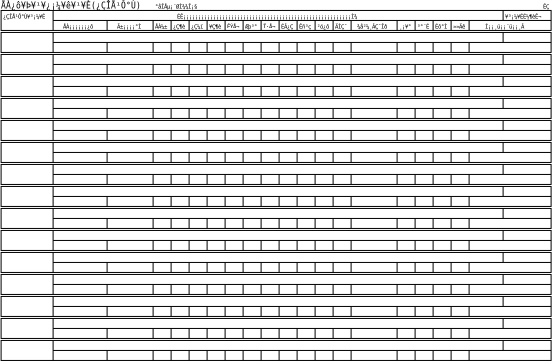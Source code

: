 <?xml version="1.0"?>
<diagram xmlns:dia="http://www.lysator.liu.se/~alla/dia/">
  <diagramdata>
    <attribute name="background">
      <color val="#ffffff"/>
    </attribute>
    <attribute name="paper">
      <composite type="paper">
        <attribute name="name">
          <string>#Orca#</string>
        </attribute>
        <attribute name="pswidth">
          <real val="21"/>
        </attribute>
        <attribute name="psheight">
          <real val="29.7"/>
        </attribute>
        <attribute name="tmargin">
          <real val="0"/>
        </attribute>
        <attribute name="bmargin">
          <real val="0"/>
        </attribute>
        <attribute name="lmargin">
          <real val="0"/>
        </attribute>
        <attribute name="rmargin">
          <real val="0"/>
        </attribute>
        <attribute name="is_portrait">
          <boolean val="false"/>
        </attribute>
        <attribute name="scaling">
          <real val="1"/>
        </attribute>
        <attribute name="fitto">
          <boolean val="false"/>
        </attribute>
      </composite>
    </attribute>
  </diagramdata>
  <layer name="&#192;&#254;" visible="true">
    <group>
      <object type="Standard - Box" version="0" id="O0">
        <attribute name="obj_pos">
          <point val="1,2.5"/>
        </attribute>
        <attribute name="obj_bb">
          <rectangle val="0.995,2.495;28.505,3.505"/>
        </attribute>
        <attribute name="elem_corner">
          <point val="1,2.5"/>
        </attribute>
        <attribute name="elem_width">
          <real val="27.5"/>
        </attribute>
        <attribute name="elem_height">
          <real val="1"/>
        </attribute>
        <attribute name="border_width">
          <real val="0.01"/>
        </attribute>
        <attribute name="show_background">
          <boolean val="false"/>
        </attribute>
      </object>
      <object type="Standard - Line" version="0" id="O1">
        <attribute name="obj_pos">
          <point val="3.6,3"/>
        </attribute>
        <attribute name="obj_bb">
          <rectangle val="3.595,2.995;28.505,3.005"/>
        </attribute>
        <attribute name="conn_endpoints">
          <point val="3.6,3"/>
          <point val="28.5,3"/>
        </attribute>
        <attribute name="numcp">
          <int val="1"/>
        </attribute>
        <attribute name="line_width">
          <real val="0.01"/>
        </attribute>
        <connections>
          <connection handle="0" to="O2" connection="0"/>
          <connection handle="1" to="O0" connection="4"/>
        </connections>
      </object>
      <object type="Standard - Line" version="0" id="O2">
        <attribute name="obj_pos">
          <point val="3.6,2.5"/>
        </attribute>
        <attribute name="obj_bb">
          <rectangle val="3.595,2.495;3.605,3.505"/>
        </attribute>
        <attribute name="conn_endpoints">
          <point val="3.6,2.5"/>
          <point val="3.6,3.5"/>
        </attribute>
        <attribute name="numcp">
          <int val="1"/>
        </attribute>
        <attribute name="line_width">
          <real val="0.01"/>
        </attribute>
      </object>
      <object type="Standard - Box" version="0" id="O3">
        <attribute name="obj_pos">
          <point val="1,3.6"/>
        </attribute>
        <attribute name="obj_bb">
          <rectangle val="0.995,3.595;28.505,4.605"/>
        </attribute>
        <attribute name="elem_corner">
          <point val="1,3.6"/>
        </attribute>
        <attribute name="elem_width">
          <real val="27.5"/>
        </attribute>
        <attribute name="elem_height">
          <real val="1"/>
        </attribute>
        <attribute name="border_width">
          <real val="0.01"/>
        </attribute>
        <attribute name="show_background">
          <boolean val="false"/>
        </attribute>
      </object>
      <object type="Standard - Line" version="0" id="O4">
        <attribute name="obj_pos">
          <point val="3.6,4.1"/>
        </attribute>
        <attribute name="obj_bb">
          <rectangle val="3.595,4.095;28.505,4.105"/>
        </attribute>
        <attribute name="conn_endpoints">
          <point val="3.6,4.1"/>
          <point val="28.5,4.1"/>
        </attribute>
        <attribute name="numcp">
          <int val="1"/>
        </attribute>
        <attribute name="line_width">
          <real val="0.01"/>
        </attribute>
        <connections>
          <connection handle="0" to="O5" connection="0"/>
          <connection handle="1" to="O3" connection="4"/>
        </connections>
      </object>
      <object type="Standard - Line" version="0" id="O5">
        <attribute name="obj_pos">
          <point val="3.6,3.6"/>
        </attribute>
        <attribute name="obj_bb">
          <rectangle val="3.595,3.595;3.605,4.605"/>
        </attribute>
        <attribute name="conn_endpoints">
          <point val="3.6,3.6"/>
          <point val="3.6,4.6"/>
        </attribute>
        <attribute name="numcp">
          <int val="1"/>
        </attribute>
        <attribute name="line_width">
          <real val="0.01"/>
        </attribute>
      </object>
      <object type="Standard - Line" version="0" id="O6">
        <attribute name="obj_pos">
          <point val="6.3,4.1"/>
        </attribute>
        <attribute name="obj_bb">
          <rectangle val="6.295,4.095;6.305,4.605"/>
        </attribute>
        <attribute name="conn_endpoints">
          <point val="6.3,4.1"/>
          <point val="6.3,4.6"/>
        </attribute>
        <attribute name="numcp">
          <int val="1"/>
        </attribute>
        <attribute name="line_width">
          <real val="0.01"/>
        </attribute>
      </object>
      <object type="Standard - Line" version="0" id="O7">
        <attribute name="obj_pos">
          <point val="6.3,3"/>
        </attribute>
        <attribute name="obj_bb">
          <rectangle val="6.295,2.995;6.305,3.505"/>
        </attribute>
        <attribute name="conn_endpoints">
          <point val="6.3,3"/>
          <point val="6.3,3.5"/>
        </attribute>
        <attribute name="numcp">
          <int val="1"/>
        </attribute>
        <attribute name="line_width">
          <real val="0.01"/>
        </attribute>
      </object>
      <object type="Standard - Line" version="0" id="O8">
        <attribute name="obj_pos">
          <point val="8.6,4.1"/>
        </attribute>
        <attribute name="obj_bb">
          <rectangle val="8.595,4.095;8.605,4.605"/>
        </attribute>
        <attribute name="conn_endpoints">
          <point val="8.6,4.1"/>
          <point val="8.6,4.6"/>
        </attribute>
        <attribute name="numcp">
          <int val="1"/>
        </attribute>
        <attribute name="line_width">
          <real val="0.01"/>
        </attribute>
      </object>
      <object type="Standard - Line" version="0" id="O9">
        <attribute name="obj_pos">
          <point val="8.6,3"/>
        </attribute>
        <attribute name="obj_bb">
          <rectangle val="8.595,2.995;8.605,3.505"/>
        </attribute>
        <attribute name="conn_endpoints">
          <point val="8.6,3"/>
          <point val="8.6,3.5"/>
        </attribute>
        <attribute name="numcp">
          <int val="1"/>
        </attribute>
        <attribute name="line_width">
          <real val="0.01"/>
        </attribute>
      </object>
      <object type="Standard - Line" version="0" id="O10">
        <attribute name="obj_pos">
          <point val="9.5,4.1"/>
        </attribute>
        <attribute name="obj_bb">
          <rectangle val="9.495,4.095;9.505,4.605"/>
        </attribute>
        <attribute name="conn_endpoints">
          <point val="9.5,4.1"/>
          <point val="9.5,4.6"/>
        </attribute>
        <attribute name="numcp">
          <int val="1"/>
        </attribute>
        <attribute name="line_width">
          <real val="0.01"/>
        </attribute>
      </object>
      <object type="Standard - Line" version="0" id="O11">
        <attribute name="obj_pos">
          <point val="9.5,3"/>
        </attribute>
        <attribute name="obj_bb">
          <rectangle val="9.495,2.995;9.505,3.505"/>
        </attribute>
        <attribute name="conn_endpoints">
          <point val="9.5,3"/>
          <point val="9.5,3.5"/>
        </attribute>
        <attribute name="numcp">
          <int val="1"/>
        </attribute>
        <attribute name="line_width">
          <real val="0.01"/>
        </attribute>
      </object>
      <object type="Standard - Line" version="0" id="O12">
        <attribute name="obj_pos">
          <point val="24.4,4.1"/>
        </attribute>
        <attribute name="obj_bb">
          <rectangle val="24.395,4.095;24.405,4.605"/>
        </attribute>
        <attribute name="conn_endpoints">
          <point val="24.4,4.1"/>
          <point val="24.4,4.6"/>
        </attribute>
        <attribute name="numcp">
          <int val="1"/>
        </attribute>
        <attribute name="line_width">
          <real val="0.01"/>
        </attribute>
      </object>
      <object type="Standard - Line" version="0" id="O13">
        <attribute name="obj_pos">
          <point val="24.4,3"/>
        </attribute>
        <attribute name="obj_bb">
          <rectangle val="24.395,2.995;24.405,3.505"/>
        </attribute>
        <attribute name="conn_endpoints">
          <point val="24.4,3"/>
          <point val="24.4,3.5"/>
        </attribute>
        <attribute name="numcp">
          <int val="1"/>
        </attribute>
        <attribute name="line_width">
          <real val="0.01"/>
        </attribute>
      </object>
      <object type="Standard - Box" version="0" id="O14">
        <attribute name="obj_pos">
          <point val="1,4.7"/>
        </attribute>
        <attribute name="obj_bb">
          <rectangle val="0.995,4.695;28.505,5.705"/>
        </attribute>
        <attribute name="elem_corner">
          <point val="1,4.7"/>
        </attribute>
        <attribute name="elem_width">
          <real val="27.5"/>
        </attribute>
        <attribute name="elem_height">
          <real val="1"/>
        </attribute>
        <attribute name="border_width">
          <real val="0.01"/>
        </attribute>
        <attribute name="show_background">
          <boolean val="false"/>
        </attribute>
      </object>
      <object type="Standard - Line" version="0" id="O15">
        <attribute name="obj_pos">
          <point val="3.6,5.2"/>
        </attribute>
        <attribute name="obj_bb">
          <rectangle val="3.595,5.195;28.505,5.205"/>
        </attribute>
        <attribute name="conn_endpoints">
          <point val="3.6,5.2"/>
          <point val="28.5,5.2"/>
        </attribute>
        <attribute name="numcp">
          <int val="1"/>
        </attribute>
        <attribute name="line_width">
          <real val="0.01"/>
        </attribute>
        <connections>
          <connection handle="0" to="O16" connection="0"/>
          <connection handle="1" to="O14" connection="4"/>
        </connections>
      </object>
      <object type="Standard - Line" version="0" id="O16">
        <attribute name="obj_pos">
          <point val="3.6,4.7"/>
        </attribute>
        <attribute name="obj_bb">
          <rectangle val="3.595,4.695;3.605,5.705"/>
        </attribute>
        <attribute name="conn_endpoints">
          <point val="3.6,4.7"/>
          <point val="3.6,5.7"/>
        </attribute>
        <attribute name="numcp">
          <int val="1"/>
        </attribute>
        <attribute name="line_width">
          <real val="0.01"/>
        </attribute>
      </object>
      <object type="Standard - Line" version="0" id="O17">
        <attribute name="obj_pos">
          <point val="6.3,5.2"/>
        </attribute>
        <attribute name="obj_bb">
          <rectangle val="6.295,5.195;6.305,5.705"/>
        </attribute>
        <attribute name="conn_endpoints">
          <point val="6.3,5.2"/>
          <point val="6.3,5.7"/>
        </attribute>
        <attribute name="numcp">
          <int val="1"/>
        </attribute>
        <attribute name="line_width">
          <real val="0.01"/>
        </attribute>
      </object>
      <object type="Standard - Line" version="0" id="O18">
        <attribute name="obj_pos">
          <point val="8.6,5.2"/>
        </attribute>
        <attribute name="obj_bb">
          <rectangle val="8.595,5.195;8.605,5.705"/>
        </attribute>
        <attribute name="conn_endpoints">
          <point val="8.6,5.2"/>
          <point val="8.6,5.7"/>
        </attribute>
        <attribute name="numcp">
          <int val="1"/>
        </attribute>
        <attribute name="line_width">
          <real val="0.01"/>
        </attribute>
      </object>
      <object type="Standard - Line" version="0" id="O19">
        <attribute name="obj_pos">
          <point val="9.5,5.2"/>
        </attribute>
        <attribute name="obj_bb">
          <rectangle val="9.495,5.195;9.505,5.705"/>
        </attribute>
        <attribute name="conn_endpoints">
          <point val="9.5,5.2"/>
          <point val="9.5,5.7"/>
        </attribute>
        <attribute name="numcp">
          <int val="1"/>
        </attribute>
        <attribute name="line_width">
          <real val="0.01"/>
        </attribute>
      </object>
      <object type="Standard - Line" version="0" id="O20">
        <attribute name="obj_pos">
          <point val="24.4,5.2"/>
        </attribute>
        <attribute name="obj_bb">
          <rectangle val="24.395,5.195;24.405,5.705"/>
        </attribute>
        <attribute name="conn_endpoints">
          <point val="24.4,5.2"/>
          <point val="24.4,5.7"/>
        </attribute>
        <attribute name="numcp">
          <int val="1"/>
        </attribute>
        <attribute name="line_width">
          <real val="0.01"/>
        </attribute>
      </object>
      <object type="Standard - Box" version="0" id="O21">
        <attribute name="obj_pos">
          <point val="1,5.8"/>
        </attribute>
        <attribute name="obj_bb">
          <rectangle val="0.995,5.795;28.505,6.805"/>
        </attribute>
        <attribute name="elem_corner">
          <point val="1,5.8"/>
        </attribute>
        <attribute name="elem_width">
          <real val="27.5"/>
        </attribute>
        <attribute name="elem_height">
          <real val="1"/>
        </attribute>
        <attribute name="border_width">
          <real val="0.01"/>
        </attribute>
        <attribute name="show_background">
          <boolean val="false"/>
        </attribute>
      </object>
      <object type="Standard - Line" version="0" id="O22">
        <attribute name="obj_pos">
          <point val="3.6,6.3"/>
        </attribute>
        <attribute name="obj_bb">
          <rectangle val="3.595,6.295;28.505,6.305"/>
        </attribute>
        <attribute name="conn_endpoints">
          <point val="3.6,6.3"/>
          <point val="28.5,6.3"/>
        </attribute>
        <attribute name="numcp">
          <int val="1"/>
        </attribute>
        <attribute name="line_width">
          <real val="0.01"/>
        </attribute>
        <connections>
          <connection handle="0" to="O23" connection="0"/>
          <connection handle="1" to="O21" connection="4"/>
        </connections>
      </object>
      <object type="Standard - Line" version="0" id="O23">
        <attribute name="obj_pos">
          <point val="3.6,5.8"/>
        </attribute>
        <attribute name="obj_bb">
          <rectangle val="3.595,5.795;3.605,6.805"/>
        </attribute>
        <attribute name="conn_endpoints">
          <point val="3.6,5.8"/>
          <point val="3.6,6.8"/>
        </attribute>
        <attribute name="numcp">
          <int val="1"/>
        </attribute>
        <attribute name="line_width">
          <real val="0.01"/>
        </attribute>
      </object>
      <object type="Standard - Line" version="0" id="O24">
        <attribute name="obj_pos">
          <point val="6.3,6.3"/>
        </attribute>
        <attribute name="obj_bb">
          <rectangle val="6.295,6.295;6.305,6.805"/>
        </attribute>
        <attribute name="conn_endpoints">
          <point val="6.3,6.3"/>
          <point val="6.3,6.8"/>
        </attribute>
        <attribute name="numcp">
          <int val="1"/>
        </attribute>
        <attribute name="line_width">
          <real val="0.01"/>
        </attribute>
      </object>
      <object type="Standard - Line" version="0" id="O25">
        <attribute name="obj_pos">
          <point val="8.6,6.3"/>
        </attribute>
        <attribute name="obj_bb">
          <rectangle val="8.595,6.295;8.605,6.805"/>
        </attribute>
        <attribute name="conn_endpoints">
          <point val="8.6,6.3"/>
          <point val="8.6,6.8"/>
        </attribute>
        <attribute name="numcp">
          <int val="1"/>
        </attribute>
        <attribute name="line_width">
          <real val="0.01"/>
        </attribute>
      </object>
      <object type="Standard - Line" version="0" id="O26">
        <attribute name="obj_pos">
          <point val="9.5,6.3"/>
        </attribute>
        <attribute name="obj_bb">
          <rectangle val="9.495,6.295;9.505,6.805"/>
        </attribute>
        <attribute name="conn_endpoints">
          <point val="9.5,6.3"/>
          <point val="9.5,6.8"/>
        </attribute>
        <attribute name="numcp">
          <int val="1"/>
        </attribute>
        <attribute name="line_width">
          <real val="0.01"/>
        </attribute>
      </object>
      <object type="Standard - Line" version="0" id="O27">
        <attribute name="obj_pos">
          <point val="24.4,6.3"/>
        </attribute>
        <attribute name="obj_bb">
          <rectangle val="24.395,6.295;24.405,6.805"/>
        </attribute>
        <attribute name="conn_endpoints">
          <point val="24.4,6.3"/>
          <point val="24.4,6.8"/>
        </attribute>
        <attribute name="numcp">
          <int val="1"/>
        </attribute>
        <attribute name="line_width">
          <real val="0.01"/>
        </attribute>
      </object>
      <object type="Standard - Box" version="0" id="O28">
        <attribute name="obj_pos">
          <point val="1,6.9"/>
        </attribute>
        <attribute name="obj_bb">
          <rectangle val="0.995,6.895;28.505,7.905"/>
        </attribute>
        <attribute name="elem_corner">
          <point val="1,6.9"/>
        </attribute>
        <attribute name="elem_width">
          <real val="27.5"/>
        </attribute>
        <attribute name="elem_height">
          <real val="1"/>
        </attribute>
        <attribute name="border_width">
          <real val="0.01"/>
        </attribute>
        <attribute name="show_background">
          <boolean val="false"/>
        </attribute>
      </object>
      <object type="Standard - Line" version="0" id="O29">
        <attribute name="obj_pos">
          <point val="3.6,7.4"/>
        </attribute>
        <attribute name="obj_bb">
          <rectangle val="3.595,7.395;28.505,7.405"/>
        </attribute>
        <attribute name="conn_endpoints">
          <point val="3.6,7.4"/>
          <point val="28.5,7.4"/>
        </attribute>
        <attribute name="numcp">
          <int val="1"/>
        </attribute>
        <attribute name="line_width">
          <real val="0.01"/>
        </attribute>
        <connections>
          <connection handle="0" to="O30" connection="0"/>
          <connection handle="1" to="O28" connection="4"/>
        </connections>
      </object>
      <object type="Standard - Line" version="0" id="O30">
        <attribute name="obj_pos">
          <point val="3.6,6.9"/>
        </attribute>
        <attribute name="obj_bb">
          <rectangle val="3.595,6.895;3.605,7.905"/>
        </attribute>
        <attribute name="conn_endpoints">
          <point val="3.6,6.9"/>
          <point val="3.6,7.9"/>
        </attribute>
        <attribute name="numcp">
          <int val="1"/>
        </attribute>
        <attribute name="line_width">
          <real val="0.01"/>
        </attribute>
      </object>
      <object type="Standard - Line" version="0" id="O31">
        <attribute name="obj_pos">
          <point val="6.3,7.4"/>
        </attribute>
        <attribute name="obj_bb">
          <rectangle val="6.295,7.395;6.305,7.905"/>
        </attribute>
        <attribute name="conn_endpoints">
          <point val="6.3,7.4"/>
          <point val="6.3,7.9"/>
        </attribute>
        <attribute name="numcp">
          <int val="1"/>
        </attribute>
        <attribute name="line_width">
          <real val="0.01"/>
        </attribute>
      </object>
      <object type="Standard - Line" version="0" id="O32">
        <attribute name="obj_pos">
          <point val="8.6,7.4"/>
        </attribute>
        <attribute name="obj_bb">
          <rectangle val="8.595,7.395;8.605,7.905"/>
        </attribute>
        <attribute name="conn_endpoints">
          <point val="8.6,7.4"/>
          <point val="8.6,7.9"/>
        </attribute>
        <attribute name="numcp">
          <int val="1"/>
        </attribute>
        <attribute name="line_width">
          <real val="0.01"/>
        </attribute>
      </object>
      <object type="Standard - Line" version="0" id="O33">
        <attribute name="obj_pos">
          <point val="9.5,7.4"/>
        </attribute>
        <attribute name="obj_bb">
          <rectangle val="9.495,7.395;9.505,7.905"/>
        </attribute>
        <attribute name="conn_endpoints">
          <point val="9.5,7.4"/>
          <point val="9.5,7.9"/>
        </attribute>
        <attribute name="numcp">
          <int val="1"/>
        </attribute>
        <attribute name="line_width">
          <real val="0.01"/>
        </attribute>
      </object>
      <object type="Standard - Line" version="0" id="O34">
        <attribute name="obj_pos">
          <point val="24.4,7.4"/>
        </attribute>
        <attribute name="obj_bb">
          <rectangle val="24.395,7.395;24.405,7.905"/>
        </attribute>
        <attribute name="conn_endpoints">
          <point val="24.4,7.4"/>
          <point val="24.4,7.9"/>
        </attribute>
        <attribute name="numcp">
          <int val="1"/>
        </attribute>
        <attribute name="line_width">
          <real val="0.01"/>
        </attribute>
      </object>
      <object type="Standard - Box" version="0" id="O35">
        <attribute name="obj_pos">
          <point val="1,8"/>
        </attribute>
        <attribute name="obj_bb">
          <rectangle val="0.995,7.995;28.505,9.005"/>
        </attribute>
        <attribute name="elem_corner">
          <point val="1,8"/>
        </attribute>
        <attribute name="elem_width">
          <real val="27.5"/>
        </attribute>
        <attribute name="elem_height">
          <real val="1"/>
        </attribute>
        <attribute name="border_width">
          <real val="0.01"/>
        </attribute>
        <attribute name="show_background">
          <boolean val="false"/>
        </attribute>
      </object>
      <object type="Standard - Line" version="0" id="O36">
        <attribute name="obj_pos">
          <point val="3.6,8.5"/>
        </attribute>
        <attribute name="obj_bb">
          <rectangle val="3.595,8.495;28.505,8.505"/>
        </attribute>
        <attribute name="conn_endpoints">
          <point val="3.6,8.5"/>
          <point val="28.5,8.5"/>
        </attribute>
        <attribute name="numcp">
          <int val="1"/>
        </attribute>
        <attribute name="line_width">
          <real val="0.01"/>
        </attribute>
        <connections>
          <connection handle="0" to="O37" connection="0"/>
          <connection handle="1" to="O35" connection="4"/>
        </connections>
      </object>
      <object type="Standard - Line" version="0" id="O37">
        <attribute name="obj_pos">
          <point val="3.6,8"/>
        </attribute>
        <attribute name="obj_bb">
          <rectangle val="3.595,7.995;3.605,9.005"/>
        </attribute>
        <attribute name="conn_endpoints">
          <point val="3.6,8"/>
          <point val="3.6,9"/>
        </attribute>
        <attribute name="numcp">
          <int val="1"/>
        </attribute>
        <attribute name="line_width">
          <real val="0.01"/>
        </attribute>
      </object>
      <object type="Standard - Line" version="0" id="O38">
        <attribute name="obj_pos">
          <point val="6.3,8.5"/>
        </attribute>
        <attribute name="obj_bb">
          <rectangle val="6.295,8.495;6.305,9.005"/>
        </attribute>
        <attribute name="conn_endpoints">
          <point val="6.3,8.5"/>
          <point val="6.3,9"/>
        </attribute>
        <attribute name="numcp">
          <int val="1"/>
        </attribute>
        <attribute name="line_width">
          <real val="0.01"/>
        </attribute>
      </object>
      <object type="Standard - Line" version="0" id="O39">
        <attribute name="obj_pos">
          <point val="8.6,8.5"/>
        </attribute>
        <attribute name="obj_bb">
          <rectangle val="8.595,8.495;8.605,9.005"/>
        </attribute>
        <attribute name="conn_endpoints">
          <point val="8.6,8.5"/>
          <point val="8.6,9"/>
        </attribute>
        <attribute name="numcp">
          <int val="1"/>
        </attribute>
        <attribute name="line_width">
          <real val="0.01"/>
        </attribute>
      </object>
      <object type="Standard - Line" version="0" id="O40">
        <attribute name="obj_pos">
          <point val="9.5,8.5"/>
        </attribute>
        <attribute name="obj_bb">
          <rectangle val="9.495,8.495;9.505,9.005"/>
        </attribute>
        <attribute name="conn_endpoints">
          <point val="9.5,8.5"/>
          <point val="9.5,9"/>
        </attribute>
        <attribute name="numcp">
          <int val="1"/>
        </attribute>
        <attribute name="line_width">
          <real val="0.01"/>
        </attribute>
      </object>
      <object type="Standard - Line" version="0" id="O41">
        <attribute name="obj_pos">
          <point val="24.4,8.5"/>
        </attribute>
        <attribute name="obj_bb">
          <rectangle val="24.395,8.495;24.405,9.005"/>
        </attribute>
        <attribute name="conn_endpoints">
          <point val="24.4,8.5"/>
          <point val="24.4,9"/>
        </attribute>
        <attribute name="numcp">
          <int val="1"/>
        </attribute>
        <attribute name="line_width">
          <real val="0.01"/>
        </attribute>
      </object>
      <object type="Standard - Box" version="0" id="O42">
        <attribute name="obj_pos">
          <point val="1,9.1"/>
        </attribute>
        <attribute name="obj_bb">
          <rectangle val="0.995,9.095;28.505,10.105"/>
        </attribute>
        <attribute name="elem_corner">
          <point val="1,9.1"/>
        </attribute>
        <attribute name="elem_width">
          <real val="27.5"/>
        </attribute>
        <attribute name="elem_height">
          <real val="1"/>
        </attribute>
        <attribute name="border_width">
          <real val="0.01"/>
        </attribute>
        <attribute name="show_background">
          <boolean val="false"/>
        </attribute>
      </object>
      <object type="Standard - Line" version="0" id="O43">
        <attribute name="obj_pos">
          <point val="3.6,9.6"/>
        </attribute>
        <attribute name="obj_bb">
          <rectangle val="3.595,9.595;28.505,9.605"/>
        </attribute>
        <attribute name="conn_endpoints">
          <point val="3.6,9.6"/>
          <point val="28.5,9.6"/>
        </attribute>
        <attribute name="numcp">
          <int val="1"/>
        </attribute>
        <attribute name="line_width">
          <real val="0.01"/>
        </attribute>
        <connections>
          <connection handle="0" to="O44" connection="0"/>
          <connection handle="1" to="O42" connection="4"/>
        </connections>
      </object>
      <object type="Standard - Line" version="0" id="O44">
        <attribute name="obj_pos">
          <point val="3.6,9.1"/>
        </attribute>
        <attribute name="obj_bb">
          <rectangle val="3.595,9.095;3.605,10.105"/>
        </attribute>
        <attribute name="conn_endpoints">
          <point val="3.6,9.1"/>
          <point val="3.6,10.1"/>
        </attribute>
        <attribute name="numcp">
          <int val="1"/>
        </attribute>
        <attribute name="line_width">
          <real val="0.01"/>
        </attribute>
      </object>
      <object type="Standard - Line" version="0" id="O45">
        <attribute name="obj_pos">
          <point val="6.3,9.6"/>
        </attribute>
        <attribute name="obj_bb">
          <rectangle val="6.295,9.595;6.305,10.105"/>
        </attribute>
        <attribute name="conn_endpoints">
          <point val="6.3,9.6"/>
          <point val="6.3,10.1"/>
        </attribute>
        <attribute name="numcp">
          <int val="1"/>
        </attribute>
        <attribute name="line_width">
          <real val="0.01"/>
        </attribute>
      </object>
      <object type="Standard - Line" version="0" id="O46">
        <attribute name="obj_pos">
          <point val="8.6,9.6"/>
        </attribute>
        <attribute name="obj_bb">
          <rectangle val="8.595,9.595;8.605,10.105"/>
        </attribute>
        <attribute name="conn_endpoints">
          <point val="8.6,9.6"/>
          <point val="8.6,10.1"/>
        </attribute>
        <attribute name="numcp">
          <int val="1"/>
        </attribute>
        <attribute name="line_width">
          <real val="0.01"/>
        </attribute>
      </object>
      <object type="Standard - Line" version="0" id="O47">
        <attribute name="obj_pos">
          <point val="9.5,9.6"/>
        </attribute>
        <attribute name="obj_bb">
          <rectangle val="9.495,9.595;9.505,10.105"/>
        </attribute>
        <attribute name="conn_endpoints">
          <point val="9.5,9.6"/>
          <point val="9.5,10.1"/>
        </attribute>
        <attribute name="numcp">
          <int val="1"/>
        </attribute>
        <attribute name="line_width">
          <real val="0.01"/>
        </attribute>
      </object>
      <object type="Standard - Line" version="0" id="O48">
        <attribute name="obj_pos">
          <point val="24.4,9.6"/>
        </attribute>
        <attribute name="obj_bb">
          <rectangle val="24.395,9.595;24.405,10.105"/>
        </attribute>
        <attribute name="conn_endpoints">
          <point val="24.4,9.6"/>
          <point val="24.4,10.1"/>
        </attribute>
        <attribute name="numcp">
          <int val="1"/>
        </attribute>
        <attribute name="line_width">
          <real val="0.01"/>
        </attribute>
      </object>
      <object type="Standard - Box" version="0" id="O49">
        <attribute name="obj_pos">
          <point val="1,10.2"/>
        </attribute>
        <attribute name="obj_bb">
          <rectangle val="0.995,10.195;28.505,11.205"/>
        </attribute>
        <attribute name="elem_corner">
          <point val="1,10.2"/>
        </attribute>
        <attribute name="elem_width">
          <real val="27.5"/>
        </attribute>
        <attribute name="elem_height">
          <real val="1"/>
        </attribute>
        <attribute name="border_width">
          <real val="0.01"/>
        </attribute>
        <attribute name="show_background">
          <boolean val="false"/>
        </attribute>
      </object>
      <object type="Standard - Line" version="0" id="O50">
        <attribute name="obj_pos">
          <point val="3.6,10.7"/>
        </attribute>
        <attribute name="obj_bb">
          <rectangle val="3.595,10.695;28.505,10.705"/>
        </attribute>
        <attribute name="conn_endpoints">
          <point val="3.6,10.7"/>
          <point val="28.5,10.7"/>
        </attribute>
        <attribute name="numcp">
          <int val="1"/>
        </attribute>
        <attribute name="line_width">
          <real val="0.01"/>
        </attribute>
        <connections>
          <connection handle="0" to="O51" connection="0"/>
          <connection handle="1" to="O49" connection="4"/>
        </connections>
      </object>
      <object type="Standard - Line" version="0" id="O51">
        <attribute name="obj_pos">
          <point val="3.6,10.2"/>
        </attribute>
        <attribute name="obj_bb">
          <rectangle val="3.595,10.195;3.605,11.205"/>
        </attribute>
        <attribute name="conn_endpoints">
          <point val="3.6,10.2"/>
          <point val="3.6,11.2"/>
        </attribute>
        <attribute name="numcp">
          <int val="1"/>
        </attribute>
        <attribute name="line_width">
          <real val="0.01"/>
        </attribute>
      </object>
      <object type="Standard - Line" version="0" id="O52">
        <attribute name="obj_pos">
          <point val="6.3,10.7"/>
        </attribute>
        <attribute name="obj_bb">
          <rectangle val="6.295,10.695;6.305,11.205"/>
        </attribute>
        <attribute name="conn_endpoints">
          <point val="6.3,10.7"/>
          <point val="6.3,11.2"/>
        </attribute>
        <attribute name="numcp">
          <int val="1"/>
        </attribute>
        <attribute name="line_width">
          <real val="0.01"/>
        </attribute>
      </object>
      <object type="Standard - Line" version="0" id="O53">
        <attribute name="obj_pos">
          <point val="8.6,10.7"/>
        </attribute>
        <attribute name="obj_bb">
          <rectangle val="8.595,10.695;8.605,11.205"/>
        </attribute>
        <attribute name="conn_endpoints">
          <point val="8.6,10.7"/>
          <point val="8.6,11.2"/>
        </attribute>
        <attribute name="numcp">
          <int val="1"/>
        </attribute>
        <attribute name="line_width">
          <real val="0.01"/>
        </attribute>
      </object>
      <object type="Standard - Line" version="0" id="O54">
        <attribute name="obj_pos">
          <point val="9.5,10.7"/>
        </attribute>
        <attribute name="obj_bb">
          <rectangle val="9.495,10.695;9.505,11.205"/>
        </attribute>
        <attribute name="conn_endpoints">
          <point val="9.5,10.7"/>
          <point val="9.5,11.2"/>
        </attribute>
        <attribute name="numcp">
          <int val="1"/>
        </attribute>
        <attribute name="line_width">
          <real val="0.01"/>
        </attribute>
      </object>
      <object type="Standard - Line" version="0" id="O55">
        <attribute name="obj_pos">
          <point val="24.4,10.7"/>
        </attribute>
        <attribute name="obj_bb">
          <rectangle val="24.395,10.695;24.405,11.205"/>
        </attribute>
        <attribute name="conn_endpoints">
          <point val="24.4,10.7"/>
          <point val="24.4,11.2"/>
        </attribute>
        <attribute name="numcp">
          <int val="1"/>
        </attribute>
        <attribute name="line_width">
          <real val="0.01"/>
        </attribute>
      </object>
      <object type="Standard - Box" version="0" id="O56">
        <attribute name="obj_pos">
          <point val="1,11.3"/>
        </attribute>
        <attribute name="obj_bb">
          <rectangle val="0.995,11.295;28.505,12.305"/>
        </attribute>
        <attribute name="elem_corner">
          <point val="1,11.3"/>
        </attribute>
        <attribute name="elem_width">
          <real val="27.5"/>
        </attribute>
        <attribute name="elem_height">
          <real val="1"/>
        </attribute>
        <attribute name="border_width">
          <real val="0.01"/>
        </attribute>
        <attribute name="show_background">
          <boolean val="false"/>
        </attribute>
      </object>
      <object type="Standard - Line" version="0" id="O57">
        <attribute name="obj_pos">
          <point val="3.6,11.8"/>
        </attribute>
        <attribute name="obj_bb">
          <rectangle val="3.595,11.795;28.505,11.805"/>
        </attribute>
        <attribute name="conn_endpoints">
          <point val="3.6,11.8"/>
          <point val="28.5,11.8"/>
        </attribute>
        <attribute name="numcp">
          <int val="1"/>
        </attribute>
        <attribute name="line_width">
          <real val="0.01"/>
        </attribute>
        <connections>
          <connection handle="0" to="O58" connection="0"/>
          <connection handle="1" to="O56" connection="4"/>
        </connections>
      </object>
      <object type="Standard - Line" version="0" id="O58">
        <attribute name="obj_pos">
          <point val="3.6,11.3"/>
        </attribute>
        <attribute name="obj_bb">
          <rectangle val="3.595,11.295;3.605,12.305"/>
        </attribute>
        <attribute name="conn_endpoints">
          <point val="3.6,11.3"/>
          <point val="3.6,12.3"/>
        </attribute>
        <attribute name="numcp">
          <int val="1"/>
        </attribute>
        <attribute name="line_width">
          <real val="0.01"/>
        </attribute>
      </object>
      <object type="Standard - Line" version="0" id="O59">
        <attribute name="obj_pos">
          <point val="6.3,11.8"/>
        </attribute>
        <attribute name="obj_bb">
          <rectangle val="6.295,11.795;6.305,12.305"/>
        </attribute>
        <attribute name="conn_endpoints">
          <point val="6.3,11.8"/>
          <point val="6.3,12.3"/>
        </attribute>
        <attribute name="numcp">
          <int val="1"/>
        </attribute>
        <attribute name="line_width">
          <real val="0.01"/>
        </attribute>
      </object>
      <object type="Standard - Line" version="0" id="O60">
        <attribute name="obj_pos">
          <point val="8.6,11.8"/>
        </attribute>
        <attribute name="obj_bb">
          <rectangle val="8.595,11.795;8.605,12.305"/>
        </attribute>
        <attribute name="conn_endpoints">
          <point val="8.6,11.8"/>
          <point val="8.6,12.3"/>
        </attribute>
        <attribute name="numcp">
          <int val="1"/>
        </attribute>
        <attribute name="line_width">
          <real val="0.01"/>
        </attribute>
      </object>
      <object type="Standard - Line" version="0" id="O61">
        <attribute name="obj_pos">
          <point val="9.5,11.8"/>
        </attribute>
        <attribute name="obj_bb">
          <rectangle val="9.495,11.795;9.505,12.305"/>
        </attribute>
        <attribute name="conn_endpoints">
          <point val="9.5,11.8"/>
          <point val="9.5,12.3"/>
        </attribute>
        <attribute name="numcp">
          <int val="1"/>
        </attribute>
        <attribute name="line_width">
          <real val="0.01"/>
        </attribute>
      </object>
      <object type="Standard - Line" version="0" id="O62">
        <attribute name="obj_pos">
          <point val="24.4,11.8"/>
        </attribute>
        <attribute name="obj_bb">
          <rectangle val="24.395,11.795;24.405,12.305"/>
        </attribute>
        <attribute name="conn_endpoints">
          <point val="24.4,11.8"/>
          <point val="24.4,12.3"/>
        </attribute>
        <attribute name="numcp">
          <int val="1"/>
        </attribute>
        <attribute name="line_width">
          <real val="0.01"/>
        </attribute>
      </object>
      <object type="Standard - Box" version="0" id="O63">
        <attribute name="obj_pos">
          <point val="1,12.4"/>
        </attribute>
        <attribute name="obj_bb">
          <rectangle val="0.995,12.395;28.505,13.405"/>
        </attribute>
        <attribute name="elem_corner">
          <point val="1,12.4"/>
        </attribute>
        <attribute name="elem_width">
          <real val="27.5"/>
        </attribute>
        <attribute name="elem_height">
          <real val="1"/>
        </attribute>
        <attribute name="border_width">
          <real val="0.01"/>
        </attribute>
        <attribute name="show_background">
          <boolean val="false"/>
        </attribute>
      </object>
      <object type="Standard - Line" version="0" id="O64">
        <attribute name="obj_pos">
          <point val="3.6,12.9"/>
        </attribute>
        <attribute name="obj_bb">
          <rectangle val="3.595,12.895;28.505,12.905"/>
        </attribute>
        <attribute name="conn_endpoints">
          <point val="3.6,12.9"/>
          <point val="28.5,12.9"/>
        </attribute>
        <attribute name="numcp">
          <int val="1"/>
        </attribute>
        <attribute name="line_width">
          <real val="0.01"/>
        </attribute>
        <connections>
          <connection handle="0" to="O65" connection="0"/>
          <connection handle="1" to="O63" connection="4"/>
        </connections>
      </object>
      <object type="Standard - Line" version="0" id="O65">
        <attribute name="obj_pos">
          <point val="3.6,12.4"/>
        </attribute>
        <attribute name="obj_bb">
          <rectangle val="3.595,12.395;3.605,13.405"/>
        </attribute>
        <attribute name="conn_endpoints">
          <point val="3.6,12.4"/>
          <point val="3.6,13.4"/>
        </attribute>
        <attribute name="numcp">
          <int val="1"/>
        </attribute>
        <attribute name="line_width">
          <real val="0.01"/>
        </attribute>
      </object>
      <object type="Standard - Line" version="0" id="O66">
        <attribute name="obj_pos">
          <point val="6.3,12.9"/>
        </attribute>
        <attribute name="obj_bb">
          <rectangle val="6.295,12.895;6.305,13.405"/>
        </attribute>
        <attribute name="conn_endpoints">
          <point val="6.3,12.9"/>
          <point val="6.3,13.4"/>
        </attribute>
        <attribute name="numcp">
          <int val="1"/>
        </attribute>
        <attribute name="line_width">
          <real val="0.01"/>
        </attribute>
      </object>
      <object type="Standard - Line" version="0" id="O67">
        <attribute name="obj_pos">
          <point val="8.6,12.9"/>
        </attribute>
        <attribute name="obj_bb">
          <rectangle val="8.595,12.895;8.605,13.405"/>
        </attribute>
        <attribute name="conn_endpoints">
          <point val="8.6,12.9"/>
          <point val="8.6,13.4"/>
        </attribute>
        <attribute name="numcp">
          <int val="1"/>
        </attribute>
        <attribute name="line_width">
          <real val="0.01"/>
        </attribute>
      </object>
      <object type="Standard - Line" version="0" id="O68">
        <attribute name="obj_pos">
          <point val="9.5,12.9"/>
        </attribute>
        <attribute name="obj_bb">
          <rectangle val="9.495,12.895;9.505,13.405"/>
        </attribute>
        <attribute name="conn_endpoints">
          <point val="9.5,12.9"/>
          <point val="9.5,13.4"/>
        </attribute>
        <attribute name="numcp">
          <int val="1"/>
        </attribute>
        <attribute name="line_width">
          <real val="0.01"/>
        </attribute>
      </object>
      <object type="Standard - Line" version="0" id="O69">
        <attribute name="obj_pos">
          <point val="24.4,12.9"/>
        </attribute>
        <attribute name="obj_bb">
          <rectangle val="24.395,12.895;24.405,13.405"/>
        </attribute>
        <attribute name="conn_endpoints">
          <point val="24.4,12.9"/>
          <point val="24.4,13.4"/>
        </attribute>
        <attribute name="numcp">
          <int val="1"/>
        </attribute>
        <attribute name="line_width">
          <real val="0.01"/>
        </attribute>
      </object>
      <object type="Standard - Box" version="0" id="O70">
        <attribute name="obj_pos">
          <point val="1,13.5"/>
        </attribute>
        <attribute name="obj_bb">
          <rectangle val="0.995,13.495;28.505,14.505"/>
        </attribute>
        <attribute name="elem_corner">
          <point val="1,13.5"/>
        </attribute>
        <attribute name="elem_width">
          <real val="27.5"/>
        </attribute>
        <attribute name="elem_height">
          <real val="1"/>
        </attribute>
        <attribute name="border_width">
          <real val="0.01"/>
        </attribute>
        <attribute name="show_background">
          <boolean val="false"/>
        </attribute>
      </object>
      <object type="Standard - Line" version="0" id="O71">
        <attribute name="obj_pos">
          <point val="3.6,14"/>
        </attribute>
        <attribute name="obj_bb">
          <rectangle val="3.595,13.995;28.505,14.005"/>
        </attribute>
        <attribute name="conn_endpoints">
          <point val="3.6,14"/>
          <point val="28.5,14"/>
        </attribute>
        <attribute name="numcp">
          <int val="1"/>
        </attribute>
        <attribute name="line_width">
          <real val="0.01"/>
        </attribute>
        <connections>
          <connection handle="0" to="O72" connection="0"/>
          <connection handle="1" to="O70" connection="4"/>
        </connections>
      </object>
      <object type="Standard - Line" version="0" id="O72">
        <attribute name="obj_pos">
          <point val="3.6,13.5"/>
        </attribute>
        <attribute name="obj_bb">
          <rectangle val="3.595,13.495;3.605,14.505"/>
        </attribute>
        <attribute name="conn_endpoints">
          <point val="3.6,13.5"/>
          <point val="3.6,14.5"/>
        </attribute>
        <attribute name="numcp">
          <int val="1"/>
        </attribute>
        <attribute name="line_width">
          <real val="0.01"/>
        </attribute>
      </object>
      <object type="Standard - Line" version="0" id="O73">
        <attribute name="obj_pos">
          <point val="6.3,14"/>
        </attribute>
        <attribute name="obj_bb">
          <rectangle val="6.295,13.995;6.305,14.505"/>
        </attribute>
        <attribute name="conn_endpoints">
          <point val="6.3,14"/>
          <point val="6.3,14.5"/>
        </attribute>
        <attribute name="numcp">
          <int val="1"/>
        </attribute>
        <attribute name="line_width">
          <real val="0.01"/>
        </attribute>
      </object>
      <object type="Standard - Line" version="0" id="O74">
        <attribute name="obj_pos">
          <point val="8.6,14"/>
        </attribute>
        <attribute name="obj_bb">
          <rectangle val="8.595,13.995;8.605,14.505"/>
        </attribute>
        <attribute name="conn_endpoints">
          <point val="8.6,14"/>
          <point val="8.6,14.5"/>
        </attribute>
        <attribute name="numcp">
          <int val="1"/>
        </attribute>
        <attribute name="line_width">
          <real val="0.01"/>
        </attribute>
      </object>
      <object type="Standard - Line" version="0" id="O75">
        <attribute name="obj_pos">
          <point val="9.5,14"/>
        </attribute>
        <attribute name="obj_bb">
          <rectangle val="9.495,13.995;9.505,14.505"/>
        </attribute>
        <attribute name="conn_endpoints">
          <point val="9.5,14"/>
          <point val="9.5,14.5"/>
        </attribute>
        <attribute name="numcp">
          <int val="1"/>
        </attribute>
        <attribute name="line_width">
          <real val="0.01"/>
        </attribute>
      </object>
      <object type="Standard - Line" version="0" id="O76">
        <attribute name="obj_pos">
          <point val="24.4,14"/>
        </attribute>
        <attribute name="obj_bb">
          <rectangle val="24.395,13.995;24.405,14.505"/>
        </attribute>
        <attribute name="conn_endpoints">
          <point val="24.4,14"/>
          <point val="24.4,14.5"/>
        </attribute>
        <attribute name="numcp">
          <int val="1"/>
        </attribute>
        <attribute name="line_width">
          <real val="0.01"/>
        </attribute>
      </object>
      <object type="Standard - Box" version="0" id="O77">
        <attribute name="obj_pos">
          <point val="1,14.6"/>
        </attribute>
        <attribute name="obj_bb">
          <rectangle val="0.995,14.595;28.505,15.605"/>
        </attribute>
        <attribute name="elem_corner">
          <point val="1,14.6"/>
        </attribute>
        <attribute name="elem_width">
          <real val="27.5"/>
        </attribute>
        <attribute name="elem_height">
          <real val="1"/>
        </attribute>
        <attribute name="border_width">
          <real val="0.01"/>
        </attribute>
        <attribute name="show_background">
          <boolean val="false"/>
        </attribute>
      </object>
      <object type="Standard - Line" version="0" id="O78">
        <attribute name="obj_pos">
          <point val="3.6,15.1"/>
        </attribute>
        <attribute name="obj_bb">
          <rectangle val="3.595,15.095;28.505,15.105"/>
        </attribute>
        <attribute name="conn_endpoints">
          <point val="3.6,15.1"/>
          <point val="28.5,15.1"/>
        </attribute>
        <attribute name="numcp">
          <int val="1"/>
        </attribute>
        <attribute name="line_width">
          <real val="0.01"/>
        </attribute>
        <connections>
          <connection handle="0" to="O79" connection="0"/>
          <connection handle="1" to="O77" connection="4"/>
        </connections>
      </object>
      <object type="Standard - Line" version="0" id="O79">
        <attribute name="obj_pos">
          <point val="3.6,14.6"/>
        </attribute>
        <attribute name="obj_bb">
          <rectangle val="3.595,14.595;3.605,15.605"/>
        </attribute>
        <attribute name="conn_endpoints">
          <point val="3.6,14.6"/>
          <point val="3.6,15.6"/>
        </attribute>
        <attribute name="numcp">
          <int val="1"/>
        </attribute>
        <attribute name="line_width">
          <real val="0.01"/>
        </attribute>
      </object>
      <object type="Standard - Line" version="0" id="O80">
        <attribute name="obj_pos">
          <point val="6.3,15.1"/>
        </attribute>
        <attribute name="obj_bb">
          <rectangle val="6.295,15.095;6.305,15.605"/>
        </attribute>
        <attribute name="conn_endpoints">
          <point val="6.3,15.1"/>
          <point val="6.3,15.6"/>
        </attribute>
        <attribute name="numcp">
          <int val="1"/>
        </attribute>
        <attribute name="line_width">
          <real val="0.01"/>
        </attribute>
      </object>
      <object type="Standard - Line" version="0" id="O81">
        <attribute name="obj_pos">
          <point val="8.6,15.1"/>
        </attribute>
        <attribute name="obj_bb">
          <rectangle val="8.595,15.095;8.605,15.605"/>
        </attribute>
        <attribute name="conn_endpoints">
          <point val="8.6,15.1"/>
          <point val="8.6,15.6"/>
        </attribute>
        <attribute name="numcp">
          <int val="1"/>
        </attribute>
        <attribute name="line_width">
          <real val="0.01"/>
        </attribute>
      </object>
      <object type="Standard - Line" version="0" id="O82">
        <attribute name="obj_pos">
          <point val="9.5,15.1"/>
        </attribute>
        <attribute name="obj_bb">
          <rectangle val="9.495,15.095;9.505,15.605"/>
        </attribute>
        <attribute name="conn_endpoints">
          <point val="9.5,15.1"/>
          <point val="9.5,15.6"/>
        </attribute>
        <attribute name="numcp">
          <int val="1"/>
        </attribute>
        <attribute name="line_width">
          <real val="0.01"/>
        </attribute>
      </object>
      <object type="Standard - Line" version="0" id="O83">
        <attribute name="obj_pos">
          <point val="24.4,15.1"/>
        </attribute>
        <attribute name="obj_bb">
          <rectangle val="24.395,15.095;24.405,15.605"/>
        </attribute>
        <attribute name="conn_endpoints">
          <point val="24.4,15.1"/>
          <point val="24.4,15.6"/>
        </attribute>
        <attribute name="numcp">
          <int val="1"/>
        </attribute>
        <attribute name="line_width">
          <real val="0.01"/>
        </attribute>
      </object>
      <object type="Standard - Box" version="0" id="O84">
        <attribute name="obj_pos">
          <point val="1,15.7"/>
        </attribute>
        <attribute name="obj_bb">
          <rectangle val="0.995,15.695;28.505,16.705"/>
        </attribute>
        <attribute name="elem_corner">
          <point val="1,15.7"/>
        </attribute>
        <attribute name="elem_width">
          <real val="27.5"/>
        </attribute>
        <attribute name="elem_height">
          <real val="1"/>
        </attribute>
        <attribute name="border_width">
          <real val="0.01"/>
        </attribute>
        <attribute name="show_background">
          <boolean val="false"/>
        </attribute>
      </object>
      <object type="Standard - Line" version="0" id="O85">
        <attribute name="obj_pos">
          <point val="3.6,16.2"/>
        </attribute>
        <attribute name="obj_bb">
          <rectangle val="3.595,16.195;28.505,16.205"/>
        </attribute>
        <attribute name="conn_endpoints">
          <point val="3.6,16.2"/>
          <point val="28.5,16.2"/>
        </attribute>
        <attribute name="numcp">
          <int val="1"/>
        </attribute>
        <attribute name="line_width">
          <real val="0.01"/>
        </attribute>
        <connections>
          <connection handle="0" to="O86" connection="0"/>
          <connection handle="1" to="O84" connection="4"/>
        </connections>
      </object>
      <object type="Standard - Line" version="0" id="O86">
        <attribute name="obj_pos">
          <point val="3.6,15.7"/>
        </attribute>
        <attribute name="obj_bb">
          <rectangle val="3.595,15.695;3.605,16.705"/>
        </attribute>
        <attribute name="conn_endpoints">
          <point val="3.6,15.7"/>
          <point val="3.6,16.7"/>
        </attribute>
        <attribute name="numcp">
          <int val="1"/>
        </attribute>
        <attribute name="line_width">
          <real val="0.01"/>
        </attribute>
      </object>
      <object type="Standard - Line" version="0" id="O87">
        <attribute name="obj_pos">
          <point val="6.3,16.2"/>
        </attribute>
        <attribute name="obj_bb">
          <rectangle val="6.295,16.195;6.305,16.705"/>
        </attribute>
        <attribute name="conn_endpoints">
          <point val="6.3,16.2"/>
          <point val="6.3,16.7"/>
        </attribute>
        <attribute name="numcp">
          <int val="1"/>
        </attribute>
        <attribute name="line_width">
          <real val="0.01"/>
        </attribute>
      </object>
      <object type="Standard - Line" version="0" id="O88">
        <attribute name="obj_pos">
          <point val="8.6,16.2"/>
        </attribute>
        <attribute name="obj_bb">
          <rectangle val="8.595,16.195;8.605,16.705"/>
        </attribute>
        <attribute name="conn_endpoints">
          <point val="8.6,16.2"/>
          <point val="8.6,16.7"/>
        </attribute>
        <attribute name="numcp">
          <int val="1"/>
        </attribute>
        <attribute name="line_width">
          <real val="0.01"/>
        </attribute>
      </object>
      <object type="Standard - Line" version="0" id="O89">
        <attribute name="obj_pos">
          <point val="9.5,16.2"/>
        </attribute>
        <attribute name="obj_bb">
          <rectangle val="9.495,16.195;9.505,16.705"/>
        </attribute>
        <attribute name="conn_endpoints">
          <point val="9.5,16.2"/>
          <point val="9.5,16.7"/>
        </attribute>
        <attribute name="numcp">
          <int val="1"/>
        </attribute>
        <attribute name="line_width">
          <real val="0.01"/>
        </attribute>
      </object>
      <object type="Standard - Line" version="0" id="O90">
        <attribute name="obj_pos">
          <point val="24.4,16.2"/>
        </attribute>
        <attribute name="obj_bb">
          <rectangle val="24.395,16.195;24.405,16.705"/>
        </attribute>
        <attribute name="conn_endpoints">
          <point val="24.4,16.2"/>
          <point val="24.4,16.7"/>
        </attribute>
        <attribute name="numcp">
          <int val="1"/>
        </attribute>
        <attribute name="line_width">
          <real val="0.01"/>
        </attribute>
      </object>
      <object type="Standard - Box" version="0" id="O91">
        <attribute name="obj_pos">
          <point val="1,16.8"/>
        </attribute>
        <attribute name="obj_bb">
          <rectangle val="0.995,16.795;28.505,17.805"/>
        </attribute>
        <attribute name="elem_corner">
          <point val="1,16.8"/>
        </attribute>
        <attribute name="elem_width">
          <real val="27.5"/>
        </attribute>
        <attribute name="elem_height">
          <real val="1"/>
        </attribute>
        <attribute name="border_width">
          <real val="0.01"/>
        </attribute>
        <attribute name="show_background">
          <boolean val="false"/>
        </attribute>
      </object>
      <object type="Standard - Line" version="0" id="O92">
        <attribute name="obj_pos">
          <point val="3.6,17.3"/>
        </attribute>
        <attribute name="obj_bb">
          <rectangle val="3.595,17.295;28.505,17.305"/>
        </attribute>
        <attribute name="conn_endpoints">
          <point val="3.6,17.3"/>
          <point val="28.5,17.3"/>
        </attribute>
        <attribute name="numcp">
          <int val="1"/>
        </attribute>
        <attribute name="line_width">
          <real val="0.01"/>
        </attribute>
        <connections>
          <connection handle="0" to="O93" connection="0"/>
          <connection handle="1" to="O91" connection="4"/>
        </connections>
      </object>
      <object type="Standard - Line" version="0" id="O93">
        <attribute name="obj_pos">
          <point val="3.6,16.8"/>
        </attribute>
        <attribute name="obj_bb">
          <rectangle val="3.595,16.795;3.605,17.805"/>
        </attribute>
        <attribute name="conn_endpoints">
          <point val="3.6,16.8"/>
          <point val="3.6,17.8"/>
        </attribute>
        <attribute name="numcp">
          <int val="1"/>
        </attribute>
        <attribute name="line_width">
          <real val="0.01"/>
        </attribute>
      </object>
      <object type="Standard - Line" version="0" id="O94">
        <attribute name="obj_pos">
          <point val="6.3,17.3"/>
        </attribute>
        <attribute name="obj_bb">
          <rectangle val="6.295,17.295;6.305,17.805"/>
        </attribute>
        <attribute name="conn_endpoints">
          <point val="6.3,17.3"/>
          <point val="6.3,17.8"/>
        </attribute>
        <attribute name="numcp">
          <int val="1"/>
        </attribute>
        <attribute name="line_width">
          <real val="0.01"/>
        </attribute>
      </object>
      <object type="Standard - Line" version="0" id="O95">
        <attribute name="obj_pos">
          <point val="8.6,17.3"/>
        </attribute>
        <attribute name="obj_bb">
          <rectangle val="8.595,17.295;8.605,17.805"/>
        </attribute>
        <attribute name="conn_endpoints">
          <point val="8.6,17.3"/>
          <point val="8.6,17.8"/>
        </attribute>
        <attribute name="numcp">
          <int val="1"/>
        </attribute>
        <attribute name="line_width">
          <real val="0.01"/>
        </attribute>
      </object>
      <object type="Standard - Line" version="0" id="O96">
        <attribute name="obj_pos">
          <point val="9.5,17.3"/>
        </attribute>
        <attribute name="obj_bb">
          <rectangle val="9.495,17.295;9.505,17.805"/>
        </attribute>
        <attribute name="conn_endpoints">
          <point val="9.5,17.3"/>
          <point val="9.5,17.8"/>
        </attribute>
        <attribute name="numcp">
          <int val="1"/>
        </attribute>
        <attribute name="line_width">
          <real val="0.01"/>
        </attribute>
      </object>
      <object type="Standard - Line" version="0" id="O97">
        <attribute name="obj_pos">
          <point val="24.4,17.3"/>
        </attribute>
        <attribute name="obj_bb">
          <rectangle val="24.395,17.295;24.405,17.805"/>
        </attribute>
        <attribute name="conn_endpoints">
          <point val="24.4,17.3"/>
          <point val="24.4,17.8"/>
        </attribute>
        <attribute name="numcp">
          <int val="1"/>
        </attribute>
        <attribute name="line_width">
          <real val="0.01"/>
        </attribute>
      </object>
      <object type="Standard - Box" version="0" id="O98">
        <attribute name="obj_pos">
          <point val="1,17.9"/>
        </attribute>
        <attribute name="obj_bb">
          <rectangle val="0.995,17.895;28.505,18.905"/>
        </attribute>
        <attribute name="elem_corner">
          <point val="1,17.9"/>
        </attribute>
        <attribute name="elem_width">
          <real val="27.5"/>
        </attribute>
        <attribute name="elem_height">
          <real val="1"/>
        </attribute>
        <attribute name="border_width">
          <real val="0.01"/>
        </attribute>
        <attribute name="show_background">
          <boolean val="false"/>
        </attribute>
      </object>
      <object type="Standard - Line" version="0" id="O99">
        <attribute name="obj_pos">
          <point val="3.6,18.4"/>
        </attribute>
        <attribute name="obj_bb">
          <rectangle val="3.595,18.395;28.505,18.405"/>
        </attribute>
        <attribute name="conn_endpoints">
          <point val="3.6,18.4"/>
          <point val="28.5,18.4"/>
        </attribute>
        <attribute name="numcp">
          <int val="1"/>
        </attribute>
        <attribute name="line_width">
          <real val="0.01"/>
        </attribute>
        <connections>
          <connection handle="0" to="O100" connection="0"/>
          <connection handle="1" to="O98" connection="4"/>
        </connections>
      </object>
      <object type="Standard - Line" version="0" id="O100">
        <attribute name="obj_pos">
          <point val="3.6,17.9"/>
        </attribute>
        <attribute name="obj_bb">
          <rectangle val="3.595,17.895;3.605,18.905"/>
        </attribute>
        <attribute name="conn_endpoints">
          <point val="3.6,17.9"/>
          <point val="3.6,18.9"/>
        </attribute>
        <attribute name="numcp">
          <int val="1"/>
        </attribute>
        <attribute name="line_width">
          <real val="0.01"/>
        </attribute>
      </object>
      <object type="Standard - Line" version="0" id="O101">
        <attribute name="obj_pos">
          <point val="6.3,18.4"/>
        </attribute>
        <attribute name="obj_bb">
          <rectangle val="6.295,18.395;6.305,18.905"/>
        </attribute>
        <attribute name="conn_endpoints">
          <point val="6.3,18.4"/>
          <point val="6.3,18.9"/>
        </attribute>
        <attribute name="numcp">
          <int val="1"/>
        </attribute>
        <attribute name="line_width">
          <real val="0.01"/>
        </attribute>
      </object>
      <object type="Standard - Line" version="0" id="O102">
        <attribute name="obj_pos">
          <point val="8.6,18.4"/>
        </attribute>
        <attribute name="obj_bb">
          <rectangle val="8.595,18.395;8.605,18.905"/>
        </attribute>
        <attribute name="conn_endpoints">
          <point val="8.6,18.4"/>
          <point val="8.6,18.9"/>
        </attribute>
        <attribute name="numcp">
          <int val="1"/>
        </attribute>
        <attribute name="line_width">
          <real val="0.01"/>
        </attribute>
      </object>
      <object type="Standard - Line" version="0" id="O103">
        <attribute name="obj_pos">
          <point val="9.5,18.4"/>
        </attribute>
        <attribute name="obj_bb">
          <rectangle val="9.495,18.395;9.505,18.905"/>
        </attribute>
        <attribute name="conn_endpoints">
          <point val="9.5,18.4"/>
          <point val="9.5,18.9"/>
        </attribute>
        <attribute name="numcp">
          <int val="1"/>
        </attribute>
        <attribute name="line_width">
          <real val="0.01"/>
        </attribute>
      </object>
      <object type="Standard - Line" version="0" id="O104">
        <attribute name="obj_pos">
          <point val="24.4,18.4"/>
        </attribute>
        <attribute name="obj_bb">
          <rectangle val="24.395,18.395;24.405,18.905"/>
        </attribute>
        <attribute name="conn_endpoints">
          <point val="24.4,18.4"/>
          <point val="24.4,18.9"/>
        </attribute>
        <attribute name="numcp">
          <int val="1"/>
        </attribute>
        <attribute name="line_width">
          <real val="0.01"/>
        </attribute>
      </object>
      <object type="Standard - Box" version="0" id="O105">
        <attribute name="obj_pos">
          <point val="1,19"/>
        </attribute>
        <attribute name="obj_bb">
          <rectangle val="0.995,18.995;28.505,20.005"/>
        </attribute>
        <attribute name="elem_corner">
          <point val="1,19"/>
        </attribute>
        <attribute name="elem_width">
          <real val="27.5"/>
        </attribute>
        <attribute name="elem_height">
          <real val="1"/>
        </attribute>
        <attribute name="border_width">
          <real val="0.01"/>
        </attribute>
        <attribute name="show_background">
          <boolean val="false"/>
        </attribute>
      </object>
      <object type="Standard - Line" version="0" id="O106">
        <attribute name="obj_pos">
          <point val="3.6,19.5"/>
        </attribute>
        <attribute name="obj_bb">
          <rectangle val="3.595,19.495;28.505,19.505"/>
        </attribute>
        <attribute name="conn_endpoints">
          <point val="3.6,19.5"/>
          <point val="28.5,19.5"/>
        </attribute>
        <attribute name="numcp">
          <int val="1"/>
        </attribute>
        <attribute name="line_width">
          <real val="0.01"/>
        </attribute>
        <connections>
          <connection handle="0" to="O107" connection="0"/>
          <connection handle="1" to="O105" connection="4"/>
        </connections>
      </object>
      <object type="Standard - Line" version="0" id="O107">
        <attribute name="obj_pos">
          <point val="3.6,19"/>
        </attribute>
        <attribute name="obj_bb">
          <rectangle val="3.595,18.995;3.605,20.005"/>
        </attribute>
        <attribute name="conn_endpoints">
          <point val="3.6,19"/>
          <point val="3.6,20"/>
        </attribute>
        <attribute name="numcp">
          <int val="1"/>
        </attribute>
        <attribute name="line_width">
          <real val="0.01"/>
        </attribute>
      </object>
      <object type="Standard - Line" version="0" id="O108">
        <attribute name="obj_pos">
          <point val="6.3,19.5"/>
        </attribute>
        <attribute name="obj_bb">
          <rectangle val="6.295,19.495;6.305,20.005"/>
        </attribute>
        <attribute name="conn_endpoints">
          <point val="6.3,19.5"/>
          <point val="6.3,20"/>
        </attribute>
        <attribute name="numcp">
          <int val="1"/>
        </attribute>
        <attribute name="line_width">
          <real val="0.01"/>
        </attribute>
      </object>
      <object type="Standard - Line" version="0" id="O109">
        <attribute name="obj_pos">
          <point val="8.6,19.5"/>
        </attribute>
        <attribute name="obj_bb">
          <rectangle val="8.595,19.495;8.605,20.005"/>
        </attribute>
        <attribute name="conn_endpoints">
          <point val="8.6,19.5"/>
          <point val="8.6,20"/>
        </attribute>
        <attribute name="numcp">
          <int val="1"/>
        </attribute>
        <attribute name="line_width">
          <real val="0.01"/>
        </attribute>
      </object>
      <object type="Standard - Line" version="0" id="O110">
        <attribute name="obj_pos">
          <point val="9.5,19.5"/>
        </attribute>
        <attribute name="obj_bb">
          <rectangle val="9.495,19.495;9.505,20.005"/>
        </attribute>
        <attribute name="conn_endpoints">
          <point val="9.5,19.5"/>
          <point val="9.5,20"/>
        </attribute>
        <attribute name="numcp">
          <int val="1"/>
        </attribute>
        <attribute name="line_width">
          <real val="0.01"/>
        </attribute>
      </object>
      <object type="Standard - Line" version="0" id="O111">
        <attribute name="obj_pos">
          <point val="24.4,19.5"/>
        </attribute>
        <attribute name="obj_bb">
          <rectangle val="24.395,19.495;24.405,20.005"/>
        </attribute>
        <attribute name="conn_endpoints">
          <point val="24.4,19.5"/>
          <point val="24.4,20"/>
        </attribute>
        <attribute name="numcp">
          <int val="1"/>
        </attribute>
        <attribute name="line_width">
          <real val="0.01"/>
        </attribute>
      </object>
      <object type="Standard - Line" version="0" id="O112">
        <attribute name="obj_pos">
          <point val="26.1,3.6"/>
        </attribute>
        <attribute name="obj_bb">
          <rectangle val="26.095,3.595;26.105,4.105"/>
        </attribute>
        <attribute name="conn_endpoints">
          <point val="26.1,3.6"/>
          <point val="26.1,4.1"/>
        </attribute>
        <attribute name="numcp">
          <int val="1"/>
        </attribute>
        <attribute name="line_width">
          <real val="0.01"/>
        </attribute>
      </object>
      <object type="Standard - Line" version="0" id="O113">
        <attribute name="obj_pos">
          <point val="26.1,2.5"/>
        </attribute>
        <attribute name="obj_bb">
          <rectangle val="26.095,2.495;26.105,3.005"/>
        </attribute>
        <attribute name="conn_endpoints">
          <point val="26.1,2.5"/>
          <point val="26.1,3"/>
        </attribute>
        <attribute name="numcp">
          <int val="1"/>
        </attribute>
        <attribute name="line_width">
          <real val="0.01"/>
        </attribute>
      </object>
      <object type="Standard - Line" version="0" id="O114">
        <attribute name="obj_pos">
          <point val="12.2,4.1"/>
        </attribute>
        <attribute name="obj_bb">
          <rectangle val="12.195,4.095;12.205,4.605"/>
        </attribute>
        <attribute name="conn_endpoints">
          <point val="12.2,4.1"/>
          <point val="12.2,4.6"/>
        </attribute>
        <attribute name="numcp">
          <int val="1"/>
        </attribute>
        <attribute name="line_width">
          <real val="0.01"/>
        </attribute>
      </object>
      <object type="Standard - Line" version="0" id="O115">
        <attribute name="obj_pos">
          <point val="12.2,3"/>
        </attribute>
        <attribute name="obj_bb">
          <rectangle val="12.195,2.995;12.205,3.505"/>
        </attribute>
        <attribute name="conn_endpoints">
          <point val="12.2,3"/>
          <point val="12.2,3.5"/>
        </attribute>
        <attribute name="numcp">
          <int val="1"/>
        </attribute>
        <attribute name="line_width">
          <real val="0.01"/>
        </attribute>
      </object>
      <object type="Standard - Line" version="0" id="O116">
        <attribute name="obj_pos">
          <point val="13.1,4.1"/>
        </attribute>
        <attribute name="obj_bb">
          <rectangle val="13.095,4.095;13.105,4.605"/>
        </attribute>
        <attribute name="conn_endpoints">
          <point val="13.1,4.1"/>
          <point val="13.1,4.6"/>
        </attribute>
        <attribute name="numcp">
          <int val="1"/>
        </attribute>
        <attribute name="line_width">
          <real val="0.01"/>
        </attribute>
      </object>
      <object type="Standard - Line" version="0" id="O117">
        <attribute name="obj_pos">
          <point val="13.1,3"/>
        </attribute>
        <attribute name="obj_bb">
          <rectangle val="13.095,2.995;13.105,3.505"/>
        </attribute>
        <attribute name="conn_endpoints">
          <point val="13.1,3"/>
          <point val="13.1,3.5"/>
        </attribute>
        <attribute name="numcp">
          <int val="1"/>
        </attribute>
        <attribute name="line_width">
          <real val="0.01"/>
        </attribute>
      </object>
      <object type="Standard - Line" version="0" id="O118">
        <attribute name="obj_pos">
          <point val="14,4.1"/>
        </attribute>
        <attribute name="obj_bb">
          <rectangle val="13.995,4.095;14.005,4.605"/>
        </attribute>
        <attribute name="conn_endpoints">
          <point val="14,4.1"/>
          <point val="14,4.6"/>
        </attribute>
        <attribute name="numcp">
          <int val="1"/>
        </attribute>
        <attribute name="line_width">
          <real val="0.01"/>
        </attribute>
      </object>
      <object type="Standard - Line" version="0" id="O119">
        <attribute name="obj_pos">
          <point val="14,3"/>
        </attribute>
        <attribute name="obj_bb">
          <rectangle val="13.995,2.995;14.005,3.505"/>
        </attribute>
        <attribute name="conn_endpoints">
          <point val="14,3"/>
          <point val="14,3.5"/>
        </attribute>
        <attribute name="numcp">
          <int val="1"/>
        </attribute>
        <attribute name="line_width">
          <real val="0.01"/>
        </attribute>
      </object>
      <object type="Standard - Line" version="0" id="O120">
        <attribute name="obj_pos">
          <point val="14.9,4.1"/>
        </attribute>
        <attribute name="obj_bb">
          <rectangle val="14.895,4.095;14.905,4.605"/>
        </attribute>
        <attribute name="conn_endpoints">
          <point val="14.9,4.1"/>
          <point val="14.9,4.6"/>
        </attribute>
        <attribute name="numcp">
          <int val="1"/>
        </attribute>
        <attribute name="line_width">
          <real val="0.01"/>
        </attribute>
      </object>
      <object type="Standard - Line" version="0" id="O121">
        <attribute name="obj_pos">
          <point val="14.9,3"/>
        </attribute>
        <attribute name="obj_bb">
          <rectangle val="14.895,2.995;14.905,3.505"/>
        </attribute>
        <attribute name="conn_endpoints">
          <point val="14.9,3"/>
          <point val="14.9,3.5"/>
        </attribute>
        <attribute name="numcp">
          <int val="1"/>
        </attribute>
        <attribute name="line_width">
          <real val="0.01"/>
        </attribute>
      </object>
      <object type="Standard - Line" version="0" id="O122">
        <attribute name="obj_pos">
          <point val="15.8,4.1"/>
        </attribute>
        <attribute name="obj_bb">
          <rectangle val="15.795,4.095;15.805,4.605"/>
        </attribute>
        <attribute name="conn_endpoints">
          <point val="15.8,4.1"/>
          <point val="15.8,4.6"/>
        </attribute>
        <attribute name="numcp">
          <int val="1"/>
        </attribute>
        <attribute name="line_width">
          <real val="0.01"/>
        </attribute>
      </object>
      <object type="Standard - Line" version="0" id="O123">
        <attribute name="obj_pos">
          <point val="15.8,3"/>
        </attribute>
        <attribute name="obj_bb">
          <rectangle val="15.795,2.995;15.805,3.505"/>
        </attribute>
        <attribute name="conn_endpoints">
          <point val="15.8,3"/>
          <point val="15.8,3.5"/>
        </attribute>
        <attribute name="numcp">
          <int val="1"/>
        </attribute>
        <attribute name="line_width">
          <real val="0.01"/>
        </attribute>
      </object>
      <object type="Standard - Line" version="0" id="O124">
        <attribute name="obj_pos">
          <point val="16.7,4.1"/>
        </attribute>
        <attribute name="obj_bb">
          <rectangle val="16.695,4.095;16.705,4.605"/>
        </attribute>
        <attribute name="conn_endpoints">
          <point val="16.7,4.1"/>
          <point val="16.7,4.6"/>
        </attribute>
        <attribute name="numcp">
          <int val="1"/>
        </attribute>
        <attribute name="line_width">
          <real val="0.01"/>
        </attribute>
      </object>
      <object type="Standard - Line" version="0" id="O125">
        <attribute name="obj_pos">
          <point val="16.7,3"/>
        </attribute>
        <attribute name="obj_bb">
          <rectangle val="16.695,2.995;16.705,3.505"/>
        </attribute>
        <attribute name="conn_endpoints">
          <point val="16.7,3"/>
          <point val="16.7,3.5"/>
        </attribute>
        <attribute name="numcp">
          <int val="1"/>
        </attribute>
        <attribute name="line_width">
          <real val="0.01"/>
        </attribute>
      </object>
      <object type="Standard - Line" version="0" id="O126">
        <attribute name="obj_pos">
          <point val="17.6,4.1"/>
        </attribute>
        <attribute name="obj_bb">
          <rectangle val="17.595,4.095;17.605,4.605"/>
        </attribute>
        <attribute name="conn_endpoints">
          <point val="17.6,4.1"/>
          <point val="17.6,4.6"/>
        </attribute>
        <attribute name="numcp">
          <int val="1"/>
        </attribute>
        <attribute name="line_width">
          <real val="0.01"/>
        </attribute>
      </object>
      <object type="Standard - Line" version="0" id="O127">
        <attribute name="obj_pos">
          <point val="17.6,3"/>
        </attribute>
        <attribute name="obj_bb">
          <rectangle val="17.595,2.995;17.605,3.505"/>
        </attribute>
        <attribute name="conn_endpoints">
          <point val="17.6,3"/>
          <point val="17.6,3.5"/>
        </attribute>
        <attribute name="numcp">
          <int val="1"/>
        </attribute>
        <attribute name="line_width">
          <real val="0.01"/>
        </attribute>
      </object>
      <object type="Standard - Line" version="0" id="O128">
        <attribute name="obj_pos">
          <point val="18.5,4.1"/>
        </attribute>
        <attribute name="obj_bb">
          <rectangle val="18.495,4.095;18.505,4.605"/>
        </attribute>
        <attribute name="conn_endpoints">
          <point val="18.5,4.1"/>
          <point val="18.5,4.6"/>
        </attribute>
        <attribute name="numcp">
          <int val="1"/>
        </attribute>
        <attribute name="line_width">
          <real val="0.01"/>
        </attribute>
      </object>
      <object type="Standard - Line" version="0" id="O129">
        <attribute name="obj_pos">
          <point val="18.5,3"/>
        </attribute>
        <attribute name="obj_bb">
          <rectangle val="18.495,2.995;18.505,3.505"/>
        </attribute>
        <attribute name="conn_endpoints">
          <point val="18.5,3"/>
          <point val="18.5,3.5"/>
        </attribute>
        <attribute name="numcp">
          <int val="1"/>
        </attribute>
        <attribute name="line_width">
          <real val="0.01"/>
        </attribute>
      </object>
      <object type="Standard - Line" version="0" id="O130">
        <attribute name="obj_pos">
          <point val="20.8,4.1"/>
        </attribute>
        <attribute name="obj_bb">
          <rectangle val="20.795,4.095;20.805,4.605"/>
        </attribute>
        <attribute name="conn_endpoints">
          <point val="20.8,4.1"/>
          <point val="20.8,4.6"/>
        </attribute>
        <attribute name="numcp">
          <int val="1"/>
        </attribute>
        <attribute name="line_width">
          <real val="0.01"/>
        </attribute>
      </object>
      <object type="Standard - Line" version="0" id="O131">
        <attribute name="obj_pos">
          <point val="20.8,3"/>
        </attribute>
        <attribute name="obj_bb">
          <rectangle val="20.795,2.995;20.805,3.505"/>
        </attribute>
        <attribute name="conn_endpoints">
          <point val="20.8,3"/>
          <point val="20.8,3.5"/>
        </attribute>
        <attribute name="numcp">
          <int val="1"/>
        </attribute>
        <attribute name="line_width">
          <real val="0.01"/>
        </attribute>
      </object>
      <object type="Standard - Line" version="0" id="O132">
        <attribute name="obj_pos">
          <point val="21.7,4.1"/>
        </attribute>
        <attribute name="obj_bb">
          <rectangle val="21.695,4.095;21.705,4.605"/>
        </attribute>
        <attribute name="conn_endpoints">
          <point val="21.7,4.1"/>
          <point val="21.7,4.6"/>
        </attribute>
        <attribute name="numcp">
          <int val="1"/>
        </attribute>
        <attribute name="line_width">
          <real val="0.01"/>
        </attribute>
      </object>
      <object type="Standard - Line" version="0" id="O133">
        <attribute name="obj_pos">
          <point val="21.7,3"/>
        </attribute>
        <attribute name="obj_bb">
          <rectangle val="21.695,2.995;21.705,3.505"/>
        </attribute>
        <attribute name="conn_endpoints">
          <point val="21.7,3"/>
          <point val="21.7,3.5"/>
        </attribute>
        <attribute name="numcp">
          <int val="1"/>
        </attribute>
        <attribute name="line_width">
          <real val="0.01"/>
        </attribute>
      </object>
      <object type="Standard - Line" version="0" id="O134">
        <attribute name="obj_pos">
          <point val="22.6,4.1"/>
        </attribute>
        <attribute name="obj_bb">
          <rectangle val="22.595,4.095;22.605,4.605"/>
        </attribute>
        <attribute name="conn_endpoints">
          <point val="22.6,4.1"/>
          <point val="22.6,4.6"/>
        </attribute>
        <attribute name="numcp">
          <int val="1"/>
        </attribute>
        <attribute name="line_width">
          <real val="0.01"/>
        </attribute>
      </object>
      <object type="Standard - Line" version="0" id="O135">
        <attribute name="obj_pos">
          <point val="22.6,3"/>
        </attribute>
        <attribute name="obj_bb">
          <rectangle val="22.595,2.995;22.605,3.505"/>
        </attribute>
        <attribute name="conn_endpoints">
          <point val="22.6,3"/>
          <point val="22.6,3.5"/>
        </attribute>
        <attribute name="numcp">
          <int val="1"/>
        </attribute>
        <attribute name="line_width">
          <real val="0.01"/>
        </attribute>
      </object>
      <object type="Standard - Line" version="0" id="O136">
        <attribute name="obj_pos">
          <point val="10.4,4.1"/>
        </attribute>
        <attribute name="obj_bb">
          <rectangle val="10.395,4.095;10.405,4.605"/>
        </attribute>
        <attribute name="conn_endpoints">
          <point val="10.4,4.1"/>
          <point val="10.4,4.6"/>
        </attribute>
        <attribute name="numcp">
          <int val="1"/>
        </attribute>
        <attribute name="line_width">
          <real val="0.01"/>
        </attribute>
      </object>
      <object type="Standard - Line" version="0" id="O137">
        <attribute name="obj_pos">
          <point val="10.4,3"/>
        </attribute>
        <attribute name="obj_bb">
          <rectangle val="10.395,2.995;10.405,3.505"/>
        </attribute>
        <attribute name="conn_endpoints">
          <point val="10.4,3"/>
          <point val="10.4,3.5"/>
        </attribute>
        <attribute name="numcp">
          <int val="1"/>
        </attribute>
        <attribute name="line_width">
          <real val="0.01"/>
        </attribute>
      </object>
      <object type="Standard - Line" version="0" id="O138">
        <attribute name="obj_pos">
          <point val="11.3,4.1"/>
        </attribute>
        <attribute name="obj_bb">
          <rectangle val="11.295,4.095;11.305,4.605"/>
        </attribute>
        <attribute name="conn_endpoints">
          <point val="11.3,4.1"/>
          <point val="11.3,4.6"/>
        </attribute>
        <attribute name="numcp">
          <int val="1"/>
        </attribute>
        <attribute name="line_width">
          <real val="0.01"/>
        </attribute>
      </object>
      <object type="Standard - Line" version="0" id="O139">
        <attribute name="obj_pos">
          <point val="11.3,3"/>
        </attribute>
        <attribute name="obj_bb">
          <rectangle val="11.295,2.995;11.305,3.505"/>
        </attribute>
        <attribute name="conn_endpoints">
          <point val="11.3,3"/>
          <point val="11.3,3.5"/>
        </attribute>
        <attribute name="numcp">
          <int val="1"/>
        </attribute>
        <attribute name="line_width">
          <real val="0.01"/>
        </attribute>
      </object>
      <object type="Standard - Line" version="0" id="O140">
        <attribute name="obj_pos">
          <point val="23.5,4.1"/>
        </attribute>
        <attribute name="obj_bb">
          <rectangle val="23.495,4.095;23.505,4.605"/>
        </attribute>
        <attribute name="conn_endpoints">
          <point val="23.5,4.1"/>
          <point val="23.5,4.6"/>
        </attribute>
        <attribute name="numcp">
          <int val="1"/>
        </attribute>
        <attribute name="line_width">
          <real val="0.01"/>
        </attribute>
      </object>
      <object type="Standard - Line" version="0" id="O141">
        <attribute name="obj_pos">
          <point val="23.5,3"/>
        </attribute>
        <attribute name="obj_bb">
          <rectangle val="23.495,2.995;23.505,3.505"/>
        </attribute>
        <attribute name="conn_endpoints">
          <point val="23.5,3"/>
          <point val="23.5,3.5"/>
        </attribute>
        <attribute name="numcp">
          <int val="1"/>
        </attribute>
        <attribute name="line_width">
          <real val="0.01"/>
        </attribute>
      </object>
      <object type="Standard - Line" version="0" id="O142">
        <attribute name="obj_pos">
          <point val="26.1,5.8"/>
        </attribute>
        <attribute name="obj_bb">
          <rectangle val="26.095,5.795;26.105,6.305"/>
        </attribute>
        <attribute name="conn_endpoints">
          <point val="26.1,5.8"/>
          <point val="26.1,6.3"/>
        </attribute>
        <attribute name="numcp">
          <int val="1"/>
        </attribute>
        <attribute name="line_width">
          <real val="0.01"/>
        </attribute>
      </object>
      <object type="Standard - Line" version="0" id="O143">
        <attribute name="obj_pos">
          <point val="26.1,4.7"/>
        </attribute>
        <attribute name="obj_bb">
          <rectangle val="26.095,4.695;26.105,5.205"/>
        </attribute>
        <attribute name="conn_endpoints">
          <point val="26.1,4.7"/>
          <point val="26.1,5.2"/>
        </attribute>
        <attribute name="numcp">
          <int val="1"/>
        </attribute>
        <attribute name="line_width">
          <real val="0.01"/>
        </attribute>
      </object>
      <object type="Standard - Line" version="0" id="O144">
        <attribute name="obj_pos">
          <point val="26.1,8"/>
        </attribute>
        <attribute name="obj_bb">
          <rectangle val="26.095,7.995;26.105,8.505"/>
        </attribute>
        <attribute name="conn_endpoints">
          <point val="26.1,8"/>
          <point val="26.1,8.5"/>
        </attribute>
        <attribute name="numcp">
          <int val="1"/>
        </attribute>
        <attribute name="line_width">
          <real val="0.01"/>
        </attribute>
      </object>
      <object type="Standard - Line" version="0" id="O145">
        <attribute name="obj_pos">
          <point val="26.1,6.9"/>
        </attribute>
        <attribute name="obj_bb">
          <rectangle val="26.095,6.895;26.105,7.405"/>
        </attribute>
        <attribute name="conn_endpoints">
          <point val="26.1,6.9"/>
          <point val="26.1,7.4"/>
        </attribute>
        <attribute name="numcp">
          <int val="1"/>
        </attribute>
        <attribute name="line_width">
          <real val="0.01"/>
        </attribute>
      </object>
      <object type="Standard - Line" version="0" id="O146">
        <attribute name="obj_pos">
          <point val="26.1,10.2"/>
        </attribute>
        <attribute name="obj_bb">
          <rectangle val="26.095,10.195;26.105,10.705"/>
        </attribute>
        <attribute name="conn_endpoints">
          <point val="26.1,10.2"/>
          <point val="26.1,10.7"/>
        </attribute>
        <attribute name="numcp">
          <int val="1"/>
        </attribute>
        <attribute name="line_width">
          <real val="0.01"/>
        </attribute>
      </object>
      <object type="Standard - Line" version="0" id="O147">
        <attribute name="obj_pos">
          <point val="26.1,9.1"/>
        </attribute>
        <attribute name="obj_bb">
          <rectangle val="26.095,9.095;26.105,9.605"/>
        </attribute>
        <attribute name="conn_endpoints">
          <point val="26.1,9.1"/>
          <point val="26.1,9.6"/>
        </attribute>
        <attribute name="numcp">
          <int val="1"/>
        </attribute>
        <attribute name="line_width">
          <real val="0.01"/>
        </attribute>
      </object>
      <object type="Standard - Line" version="0" id="O148">
        <attribute name="obj_pos">
          <point val="26.1,12.4"/>
        </attribute>
        <attribute name="obj_bb">
          <rectangle val="26.095,12.395;26.105,12.905"/>
        </attribute>
        <attribute name="conn_endpoints">
          <point val="26.1,12.4"/>
          <point val="26.1,12.9"/>
        </attribute>
        <attribute name="numcp">
          <int val="1"/>
        </attribute>
        <attribute name="line_width">
          <real val="0.01"/>
        </attribute>
      </object>
      <object type="Standard - Line" version="0" id="O149">
        <attribute name="obj_pos">
          <point val="26.1,11.3"/>
        </attribute>
        <attribute name="obj_bb">
          <rectangle val="26.095,11.295;26.105,11.805"/>
        </attribute>
        <attribute name="conn_endpoints">
          <point val="26.1,11.3"/>
          <point val="26.1,11.8"/>
        </attribute>
        <attribute name="numcp">
          <int val="1"/>
        </attribute>
        <attribute name="line_width">
          <real val="0.01"/>
        </attribute>
      </object>
      <object type="Standard - Line" version="0" id="O150">
        <attribute name="obj_pos">
          <point val="26.1,14.6"/>
        </attribute>
        <attribute name="obj_bb">
          <rectangle val="26.095,14.595;26.105,15.105"/>
        </attribute>
        <attribute name="conn_endpoints">
          <point val="26.1,14.6"/>
          <point val="26.1,15.1"/>
        </attribute>
        <attribute name="numcp">
          <int val="1"/>
        </attribute>
        <attribute name="line_width">
          <real val="0.01"/>
        </attribute>
      </object>
      <object type="Standard - Line" version="0" id="O151">
        <attribute name="obj_pos">
          <point val="26.1,13.5"/>
        </attribute>
        <attribute name="obj_bb">
          <rectangle val="26.095,13.495;26.105,14.005"/>
        </attribute>
        <attribute name="conn_endpoints">
          <point val="26.1,13.5"/>
          <point val="26.1,14"/>
        </attribute>
        <attribute name="numcp">
          <int val="1"/>
        </attribute>
        <attribute name="line_width">
          <real val="0.01"/>
        </attribute>
      </object>
      <object type="Standard - Line" version="0" id="O152">
        <attribute name="obj_pos">
          <point val="26.1,16.8"/>
        </attribute>
        <attribute name="obj_bb">
          <rectangle val="26.095,16.795;26.105,17.305"/>
        </attribute>
        <attribute name="conn_endpoints">
          <point val="26.1,16.8"/>
          <point val="26.1,17.3"/>
        </attribute>
        <attribute name="numcp">
          <int val="1"/>
        </attribute>
        <attribute name="line_width">
          <real val="0.01"/>
        </attribute>
      </object>
      <object type="Standard - Line" version="0" id="O153">
        <attribute name="obj_pos">
          <point val="26.1,15.7"/>
        </attribute>
        <attribute name="obj_bb">
          <rectangle val="26.095,15.695;26.105,16.205"/>
        </attribute>
        <attribute name="conn_endpoints">
          <point val="26.1,15.7"/>
          <point val="26.1,16.2"/>
        </attribute>
        <attribute name="numcp">
          <int val="1"/>
        </attribute>
        <attribute name="line_width">
          <real val="0.01"/>
        </attribute>
      </object>
      <object type="Standard - Line" version="0" id="O154">
        <attribute name="obj_pos">
          <point val="26.1,19"/>
        </attribute>
        <attribute name="obj_bb">
          <rectangle val="26.095,18.995;26.105,19.505"/>
        </attribute>
        <attribute name="conn_endpoints">
          <point val="26.1,19"/>
          <point val="26.1,19.5"/>
        </attribute>
        <attribute name="numcp">
          <int val="1"/>
        </attribute>
        <attribute name="line_width">
          <real val="0.01"/>
        </attribute>
      </object>
      <object type="Standard - Line" version="0" id="O155">
        <attribute name="obj_pos">
          <point val="26.1,17.9"/>
        </attribute>
        <attribute name="obj_bb">
          <rectangle val="26.095,17.895;26.105,18.405"/>
        </attribute>
        <attribute name="conn_endpoints">
          <point val="26.1,17.9"/>
          <point val="26.1,18.4"/>
        </attribute>
        <attribute name="numcp">
          <int val="1"/>
        </attribute>
        <attribute name="line_width">
          <real val="0.01"/>
        </attribute>
      </object>
      <object type="Standard - Line" version="0" id="O156">
        <attribute name="obj_pos">
          <point val="12.2,6.3"/>
        </attribute>
        <attribute name="obj_bb">
          <rectangle val="12.195,6.295;12.205,6.805"/>
        </attribute>
        <attribute name="conn_endpoints">
          <point val="12.2,6.3"/>
          <point val="12.2,6.8"/>
        </attribute>
        <attribute name="numcp">
          <int val="1"/>
        </attribute>
        <attribute name="line_width">
          <real val="0.01"/>
        </attribute>
      </object>
      <object type="Standard - Line" version="0" id="O157">
        <attribute name="obj_pos">
          <point val="12.2,5.2"/>
        </attribute>
        <attribute name="obj_bb">
          <rectangle val="12.195,5.195;12.205,5.705"/>
        </attribute>
        <attribute name="conn_endpoints">
          <point val="12.2,5.2"/>
          <point val="12.2,5.7"/>
        </attribute>
        <attribute name="numcp">
          <int val="1"/>
        </attribute>
        <attribute name="line_width">
          <real val="0.01"/>
        </attribute>
      </object>
      <object type="Standard - Line" version="0" id="O158">
        <attribute name="obj_pos">
          <point val="13.1,6.3"/>
        </attribute>
        <attribute name="obj_bb">
          <rectangle val="13.095,6.295;13.105,6.805"/>
        </attribute>
        <attribute name="conn_endpoints">
          <point val="13.1,6.3"/>
          <point val="13.1,6.8"/>
        </attribute>
        <attribute name="numcp">
          <int val="1"/>
        </attribute>
        <attribute name="line_width">
          <real val="0.01"/>
        </attribute>
      </object>
      <object type="Standard - Line" version="0" id="O159">
        <attribute name="obj_pos">
          <point val="13.1,5.2"/>
        </attribute>
        <attribute name="obj_bb">
          <rectangle val="13.095,5.195;13.105,5.705"/>
        </attribute>
        <attribute name="conn_endpoints">
          <point val="13.1,5.2"/>
          <point val="13.1,5.7"/>
        </attribute>
        <attribute name="numcp">
          <int val="1"/>
        </attribute>
        <attribute name="line_width">
          <real val="0.01"/>
        </attribute>
      </object>
      <object type="Standard - Line" version="0" id="O160">
        <attribute name="obj_pos">
          <point val="14,6.3"/>
        </attribute>
        <attribute name="obj_bb">
          <rectangle val="13.995,6.295;14.005,6.805"/>
        </attribute>
        <attribute name="conn_endpoints">
          <point val="14,6.3"/>
          <point val="14,6.8"/>
        </attribute>
        <attribute name="numcp">
          <int val="1"/>
        </attribute>
        <attribute name="line_width">
          <real val="0.01"/>
        </attribute>
      </object>
      <object type="Standard - Line" version="0" id="O161">
        <attribute name="obj_pos">
          <point val="14,5.2"/>
        </attribute>
        <attribute name="obj_bb">
          <rectangle val="13.995,5.195;14.005,5.705"/>
        </attribute>
        <attribute name="conn_endpoints">
          <point val="14,5.2"/>
          <point val="14,5.7"/>
        </attribute>
        <attribute name="numcp">
          <int val="1"/>
        </attribute>
        <attribute name="line_width">
          <real val="0.01"/>
        </attribute>
      </object>
      <object type="Standard - Line" version="0" id="O162">
        <attribute name="obj_pos">
          <point val="14.9,6.3"/>
        </attribute>
        <attribute name="obj_bb">
          <rectangle val="14.895,6.295;14.905,6.805"/>
        </attribute>
        <attribute name="conn_endpoints">
          <point val="14.9,6.3"/>
          <point val="14.9,6.8"/>
        </attribute>
        <attribute name="numcp">
          <int val="1"/>
        </attribute>
        <attribute name="line_width">
          <real val="0.01"/>
        </attribute>
      </object>
      <object type="Standard - Line" version="0" id="O163">
        <attribute name="obj_pos">
          <point val="14.9,5.2"/>
        </attribute>
        <attribute name="obj_bb">
          <rectangle val="14.895,5.195;14.905,5.705"/>
        </attribute>
        <attribute name="conn_endpoints">
          <point val="14.9,5.2"/>
          <point val="14.9,5.7"/>
        </attribute>
        <attribute name="numcp">
          <int val="1"/>
        </attribute>
        <attribute name="line_width">
          <real val="0.01"/>
        </attribute>
      </object>
      <object type="Standard - Line" version="0" id="O164">
        <attribute name="obj_pos">
          <point val="15.8,6.3"/>
        </attribute>
        <attribute name="obj_bb">
          <rectangle val="15.795,6.295;15.805,6.805"/>
        </attribute>
        <attribute name="conn_endpoints">
          <point val="15.8,6.3"/>
          <point val="15.8,6.8"/>
        </attribute>
        <attribute name="numcp">
          <int val="1"/>
        </attribute>
        <attribute name="line_width">
          <real val="0.01"/>
        </attribute>
      </object>
      <object type="Standard - Line" version="0" id="O165">
        <attribute name="obj_pos">
          <point val="15.8,5.2"/>
        </attribute>
        <attribute name="obj_bb">
          <rectangle val="15.795,5.195;15.805,5.705"/>
        </attribute>
        <attribute name="conn_endpoints">
          <point val="15.8,5.2"/>
          <point val="15.8,5.7"/>
        </attribute>
        <attribute name="numcp">
          <int val="1"/>
        </attribute>
        <attribute name="line_width">
          <real val="0.01"/>
        </attribute>
      </object>
      <object type="Standard - Line" version="0" id="O166">
        <attribute name="obj_pos">
          <point val="16.7,6.3"/>
        </attribute>
        <attribute name="obj_bb">
          <rectangle val="16.695,6.295;16.705,6.805"/>
        </attribute>
        <attribute name="conn_endpoints">
          <point val="16.7,6.3"/>
          <point val="16.7,6.8"/>
        </attribute>
        <attribute name="numcp">
          <int val="1"/>
        </attribute>
        <attribute name="line_width">
          <real val="0.01"/>
        </attribute>
      </object>
      <object type="Standard - Line" version="0" id="O167">
        <attribute name="obj_pos">
          <point val="16.7,5.2"/>
        </attribute>
        <attribute name="obj_bb">
          <rectangle val="16.695,5.195;16.705,5.705"/>
        </attribute>
        <attribute name="conn_endpoints">
          <point val="16.7,5.2"/>
          <point val="16.7,5.7"/>
        </attribute>
        <attribute name="numcp">
          <int val="1"/>
        </attribute>
        <attribute name="line_width">
          <real val="0.01"/>
        </attribute>
      </object>
      <object type="Standard - Line" version="0" id="O168">
        <attribute name="obj_pos">
          <point val="17.6,6.3"/>
        </attribute>
        <attribute name="obj_bb">
          <rectangle val="17.595,6.295;17.605,6.805"/>
        </attribute>
        <attribute name="conn_endpoints">
          <point val="17.6,6.3"/>
          <point val="17.6,6.8"/>
        </attribute>
        <attribute name="numcp">
          <int val="1"/>
        </attribute>
        <attribute name="line_width">
          <real val="0.01"/>
        </attribute>
      </object>
      <object type="Standard - Line" version="0" id="O169">
        <attribute name="obj_pos">
          <point val="17.6,5.2"/>
        </attribute>
        <attribute name="obj_bb">
          <rectangle val="17.595,5.195;17.605,5.705"/>
        </attribute>
        <attribute name="conn_endpoints">
          <point val="17.6,5.2"/>
          <point val="17.6,5.7"/>
        </attribute>
        <attribute name="numcp">
          <int val="1"/>
        </attribute>
        <attribute name="line_width">
          <real val="0.01"/>
        </attribute>
      </object>
      <object type="Standard - Line" version="0" id="O170">
        <attribute name="obj_pos">
          <point val="18.5,6.3"/>
        </attribute>
        <attribute name="obj_bb">
          <rectangle val="18.495,6.295;18.505,6.805"/>
        </attribute>
        <attribute name="conn_endpoints">
          <point val="18.5,6.3"/>
          <point val="18.5,6.8"/>
        </attribute>
        <attribute name="numcp">
          <int val="1"/>
        </attribute>
        <attribute name="line_width">
          <real val="0.01"/>
        </attribute>
      </object>
      <object type="Standard - Line" version="0" id="O171">
        <attribute name="obj_pos">
          <point val="18.5,5.2"/>
        </attribute>
        <attribute name="obj_bb">
          <rectangle val="18.495,5.195;18.505,5.705"/>
        </attribute>
        <attribute name="conn_endpoints">
          <point val="18.5,5.2"/>
          <point val="18.5,5.7"/>
        </attribute>
        <attribute name="numcp">
          <int val="1"/>
        </attribute>
        <attribute name="line_width">
          <real val="0.01"/>
        </attribute>
      </object>
      <object type="Standard - Line" version="0" id="O172">
        <attribute name="obj_pos">
          <point val="20.8,6.3"/>
        </attribute>
        <attribute name="obj_bb">
          <rectangle val="20.795,6.295;20.805,6.805"/>
        </attribute>
        <attribute name="conn_endpoints">
          <point val="20.8,6.3"/>
          <point val="20.8,6.8"/>
        </attribute>
        <attribute name="numcp">
          <int val="1"/>
        </attribute>
        <attribute name="line_width">
          <real val="0.01"/>
        </attribute>
      </object>
      <object type="Standard - Line" version="0" id="O173">
        <attribute name="obj_pos">
          <point val="20.8,5.2"/>
        </attribute>
        <attribute name="obj_bb">
          <rectangle val="20.795,5.195;20.805,5.705"/>
        </attribute>
        <attribute name="conn_endpoints">
          <point val="20.8,5.2"/>
          <point val="20.8,5.7"/>
        </attribute>
        <attribute name="numcp">
          <int val="1"/>
        </attribute>
        <attribute name="line_width">
          <real val="0.01"/>
        </attribute>
      </object>
      <object type="Standard - Line" version="0" id="O174">
        <attribute name="obj_pos">
          <point val="21.7,6.3"/>
        </attribute>
        <attribute name="obj_bb">
          <rectangle val="21.695,6.295;21.705,6.805"/>
        </attribute>
        <attribute name="conn_endpoints">
          <point val="21.7,6.3"/>
          <point val="21.7,6.8"/>
        </attribute>
        <attribute name="numcp">
          <int val="1"/>
        </attribute>
        <attribute name="line_width">
          <real val="0.01"/>
        </attribute>
      </object>
      <object type="Standard - Line" version="0" id="O175">
        <attribute name="obj_pos">
          <point val="21.7,5.2"/>
        </attribute>
        <attribute name="obj_bb">
          <rectangle val="21.695,5.195;21.705,5.705"/>
        </attribute>
        <attribute name="conn_endpoints">
          <point val="21.7,5.2"/>
          <point val="21.7,5.7"/>
        </attribute>
        <attribute name="numcp">
          <int val="1"/>
        </attribute>
        <attribute name="line_width">
          <real val="0.01"/>
        </attribute>
      </object>
      <object type="Standard - Line" version="0" id="O176">
        <attribute name="obj_pos">
          <point val="22.6,6.3"/>
        </attribute>
        <attribute name="obj_bb">
          <rectangle val="22.595,6.295;22.605,6.805"/>
        </attribute>
        <attribute name="conn_endpoints">
          <point val="22.6,6.3"/>
          <point val="22.6,6.8"/>
        </attribute>
        <attribute name="numcp">
          <int val="1"/>
        </attribute>
        <attribute name="line_width">
          <real val="0.01"/>
        </attribute>
      </object>
      <object type="Standard - Line" version="0" id="O177">
        <attribute name="obj_pos">
          <point val="22.6,5.2"/>
        </attribute>
        <attribute name="obj_bb">
          <rectangle val="22.595,5.195;22.605,5.705"/>
        </attribute>
        <attribute name="conn_endpoints">
          <point val="22.6,5.2"/>
          <point val="22.6,5.7"/>
        </attribute>
        <attribute name="numcp">
          <int val="1"/>
        </attribute>
        <attribute name="line_width">
          <real val="0.01"/>
        </attribute>
      </object>
      <object type="Standard - Line" version="0" id="O178">
        <attribute name="obj_pos">
          <point val="10.4,6.3"/>
        </attribute>
        <attribute name="obj_bb">
          <rectangle val="10.395,6.295;10.405,6.805"/>
        </attribute>
        <attribute name="conn_endpoints">
          <point val="10.4,6.3"/>
          <point val="10.4,6.8"/>
        </attribute>
        <attribute name="numcp">
          <int val="1"/>
        </attribute>
        <attribute name="line_width">
          <real val="0.01"/>
        </attribute>
      </object>
      <object type="Standard - Line" version="0" id="O179">
        <attribute name="obj_pos">
          <point val="10.4,5.2"/>
        </attribute>
        <attribute name="obj_bb">
          <rectangle val="10.395,5.195;10.405,5.705"/>
        </attribute>
        <attribute name="conn_endpoints">
          <point val="10.4,5.2"/>
          <point val="10.4,5.7"/>
        </attribute>
        <attribute name="numcp">
          <int val="1"/>
        </attribute>
        <attribute name="line_width">
          <real val="0.01"/>
        </attribute>
      </object>
      <object type="Standard - Line" version="0" id="O180">
        <attribute name="obj_pos">
          <point val="11.3,6.3"/>
        </attribute>
        <attribute name="obj_bb">
          <rectangle val="11.295,6.295;11.305,6.805"/>
        </attribute>
        <attribute name="conn_endpoints">
          <point val="11.3,6.3"/>
          <point val="11.3,6.8"/>
        </attribute>
        <attribute name="numcp">
          <int val="1"/>
        </attribute>
        <attribute name="line_width">
          <real val="0.01"/>
        </attribute>
      </object>
      <object type="Standard - Line" version="0" id="O181">
        <attribute name="obj_pos">
          <point val="11.3,5.2"/>
        </attribute>
        <attribute name="obj_bb">
          <rectangle val="11.295,5.195;11.305,5.705"/>
        </attribute>
        <attribute name="conn_endpoints">
          <point val="11.3,5.2"/>
          <point val="11.3,5.7"/>
        </attribute>
        <attribute name="numcp">
          <int val="1"/>
        </attribute>
        <attribute name="line_width">
          <real val="0.01"/>
        </attribute>
      </object>
      <object type="Standard - Line" version="0" id="O182">
        <attribute name="obj_pos">
          <point val="23.5,6.3"/>
        </attribute>
        <attribute name="obj_bb">
          <rectangle val="23.495,6.295;23.505,6.805"/>
        </attribute>
        <attribute name="conn_endpoints">
          <point val="23.5,6.3"/>
          <point val="23.5,6.8"/>
        </attribute>
        <attribute name="numcp">
          <int val="1"/>
        </attribute>
        <attribute name="line_width">
          <real val="0.01"/>
        </attribute>
      </object>
      <object type="Standard - Line" version="0" id="O183">
        <attribute name="obj_pos">
          <point val="23.5,5.2"/>
        </attribute>
        <attribute name="obj_bb">
          <rectangle val="23.495,5.195;23.505,5.705"/>
        </attribute>
        <attribute name="conn_endpoints">
          <point val="23.5,5.2"/>
          <point val="23.5,5.7"/>
        </attribute>
        <attribute name="numcp">
          <int val="1"/>
        </attribute>
        <attribute name="line_width">
          <real val="0.01"/>
        </attribute>
      </object>
      <object type="Standard - Line" version="0" id="O184">
        <attribute name="obj_pos">
          <point val="12.2,8.5"/>
        </attribute>
        <attribute name="obj_bb">
          <rectangle val="12.195,8.495;12.205,9.005"/>
        </attribute>
        <attribute name="conn_endpoints">
          <point val="12.2,8.5"/>
          <point val="12.2,9"/>
        </attribute>
        <attribute name="numcp">
          <int val="1"/>
        </attribute>
        <attribute name="line_width">
          <real val="0.01"/>
        </attribute>
      </object>
      <object type="Standard - Line" version="0" id="O185">
        <attribute name="obj_pos">
          <point val="12.2,7.4"/>
        </attribute>
        <attribute name="obj_bb">
          <rectangle val="12.195,7.395;12.205,7.905"/>
        </attribute>
        <attribute name="conn_endpoints">
          <point val="12.2,7.4"/>
          <point val="12.2,7.9"/>
        </attribute>
        <attribute name="numcp">
          <int val="1"/>
        </attribute>
        <attribute name="line_width">
          <real val="0.01"/>
        </attribute>
      </object>
      <object type="Standard - Line" version="0" id="O186">
        <attribute name="obj_pos">
          <point val="13.1,8.5"/>
        </attribute>
        <attribute name="obj_bb">
          <rectangle val="13.095,8.495;13.105,9.005"/>
        </attribute>
        <attribute name="conn_endpoints">
          <point val="13.1,8.5"/>
          <point val="13.1,9"/>
        </attribute>
        <attribute name="numcp">
          <int val="1"/>
        </attribute>
        <attribute name="line_width">
          <real val="0.01"/>
        </attribute>
      </object>
      <object type="Standard - Line" version="0" id="O187">
        <attribute name="obj_pos">
          <point val="13.1,7.4"/>
        </attribute>
        <attribute name="obj_bb">
          <rectangle val="13.095,7.395;13.105,7.905"/>
        </attribute>
        <attribute name="conn_endpoints">
          <point val="13.1,7.4"/>
          <point val="13.1,7.9"/>
        </attribute>
        <attribute name="numcp">
          <int val="1"/>
        </attribute>
        <attribute name="line_width">
          <real val="0.01"/>
        </attribute>
      </object>
      <object type="Standard - Line" version="0" id="O188">
        <attribute name="obj_pos">
          <point val="14,8.5"/>
        </attribute>
        <attribute name="obj_bb">
          <rectangle val="13.995,8.495;14.005,9.005"/>
        </attribute>
        <attribute name="conn_endpoints">
          <point val="14,8.5"/>
          <point val="14,9"/>
        </attribute>
        <attribute name="numcp">
          <int val="1"/>
        </attribute>
        <attribute name="line_width">
          <real val="0.01"/>
        </attribute>
      </object>
      <object type="Standard - Line" version="0" id="O189">
        <attribute name="obj_pos">
          <point val="14,7.4"/>
        </attribute>
        <attribute name="obj_bb">
          <rectangle val="13.995,7.395;14.005,7.905"/>
        </attribute>
        <attribute name="conn_endpoints">
          <point val="14,7.4"/>
          <point val="14,7.9"/>
        </attribute>
        <attribute name="numcp">
          <int val="1"/>
        </attribute>
        <attribute name="line_width">
          <real val="0.01"/>
        </attribute>
      </object>
      <object type="Standard - Line" version="0" id="O190">
        <attribute name="obj_pos">
          <point val="14.9,8.5"/>
        </attribute>
        <attribute name="obj_bb">
          <rectangle val="14.895,8.495;14.905,9.005"/>
        </attribute>
        <attribute name="conn_endpoints">
          <point val="14.9,8.5"/>
          <point val="14.9,9"/>
        </attribute>
        <attribute name="numcp">
          <int val="1"/>
        </attribute>
        <attribute name="line_width">
          <real val="0.01"/>
        </attribute>
      </object>
      <object type="Standard - Line" version="0" id="O191">
        <attribute name="obj_pos">
          <point val="14.9,7.4"/>
        </attribute>
        <attribute name="obj_bb">
          <rectangle val="14.895,7.395;14.905,7.905"/>
        </attribute>
        <attribute name="conn_endpoints">
          <point val="14.9,7.4"/>
          <point val="14.9,7.9"/>
        </attribute>
        <attribute name="numcp">
          <int val="1"/>
        </attribute>
        <attribute name="line_width">
          <real val="0.01"/>
        </attribute>
      </object>
      <object type="Standard - Line" version="0" id="O192">
        <attribute name="obj_pos">
          <point val="15.8,8.5"/>
        </attribute>
        <attribute name="obj_bb">
          <rectangle val="15.795,8.495;15.805,9.005"/>
        </attribute>
        <attribute name="conn_endpoints">
          <point val="15.8,8.5"/>
          <point val="15.8,9"/>
        </attribute>
        <attribute name="numcp">
          <int val="1"/>
        </attribute>
        <attribute name="line_width">
          <real val="0.01"/>
        </attribute>
      </object>
      <object type="Standard - Line" version="0" id="O193">
        <attribute name="obj_pos">
          <point val="15.8,7.4"/>
        </attribute>
        <attribute name="obj_bb">
          <rectangle val="15.795,7.395;15.805,7.905"/>
        </attribute>
        <attribute name="conn_endpoints">
          <point val="15.8,7.4"/>
          <point val="15.8,7.9"/>
        </attribute>
        <attribute name="numcp">
          <int val="1"/>
        </attribute>
        <attribute name="line_width">
          <real val="0.01"/>
        </attribute>
      </object>
      <object type="Standard - Line" version="0" id="O194">
        <attribute name="obj_pos">
          <point val="16.7,8.5"/>
        </attribute>
        <attribute name="obj_bb">
          <rectangle val="16.695,8.495;16.705,9.005"/>
        </attribute>
        <attribute name="conn_endpoints">
          <point val="16.7,8.5"/>
          <point val="16.7,9"/>
        </attribute>
        <attribute name="numcp">
          <int val="1"/>
        </attribute>
        <attribute name="line_width">
          <real val="0.01"/>
        </attribute>
      </object>
      <object type="Standard - Line" version="0" id="O195">
        <attribute name="obj_pos">
          <point val="16.7,7.4"/>
        </attribute>
        <attribute name="obj_bb">
          <rectangle val="16.695,7.395;16.705,7.905"/>
        </attribute>
        <attribute name="conn_endpoints">
          <point val="16.7,7.4"/>
          <point val="16.7,7.9"/>
        </attribute>
        <attribute name="numcp">
          <int val="1"/>
        </attribute>
        <attribute name="line_width">
          <real val="0.01"/>
        </attribute>
      </object>
      <object type="Standard - Line" version="0" id="O196">
        <attribute name="obj_pos">
          <point val="17.6,8.5"/>
        </attribute>
        <attribute name="obj_bb">
          <rectangle val="17.595,8.495;17.605,9.005"/>
        </attribute>
        <attribute name="conn_endpoints">
          <point val="17.6,8.5"/>
          <point val="17.6,9"/>
        </attribute>
        <attribute name="numcp">
          <int val="1"/>
        </attribute>
        <attribute name="line_width">
          <real val="0.01"/>
        </attribute>
      </object>
      <object type="Standard - Line" version="0" id="O197">
        <attribute name="obj_pos">
          <point val="17.6,7.4"/>
        </attribute>
        <attribute name="obj_bb">
          <rectangle val="17.595,7.395;17.605,7.905"/>
        </attribute>
        <attribute name="conn_endpoints">
          <point val="17.6,7.4"/>
          <point val="17.6,7.9"/>
        </attribute>
        <attribute name="numcp">
          <int val="1"/>
        </attribute>
        <attribute name="line_width">
          <real val="0.01"/>
        </attribute>
      </object>
      <object type="Standard - Line" version="0" id="O198">
        <attribute name="obj_pos">
          <point val="18.5,8.5"/>
        </attribute>
        <attribute name="obj_bb">
          <rectangle val="18.495,8.495;18.505,9.005"/>
        </attribute>
        <attribute name="conn_endpoints">
          <point val="18.5,8.5"/>
          <point val="18.5,9"/>
        </attribute>
        <attribute name="numcp">
          <int val="1"/>
        </attribute>
        <attribute name="line_width">
          <real val="0.01"/>
        </attribute>
      </object>
      <object type="Standard - Line" version="0" id="O199">
        <attribute name="obj_pos">
          <point val="18.5,7.4"/>
        </attribute>
        <attribute name="obj_bb">
          <rectangle val="18.495,7.395;18.505,7.905"/>
        </attribute>
        <attribute name="conn_endpoints">
          <point val="18.5,7.4"/>
          <point val="18.5,7.9"/>
        </attribute>
        <attribute name="numcp">
          <int val="1"/>
        </attribute>
        <attribute name="line_width">
          <real val="0.01"/>
        </attribute>
      </object>
      <object type="Standard - Line" version="0" id="O200">
        <attribute name="obj_pos">
          <point val="20.8,8.5"/>
        </attribute>
        <attribute name="obj_bb">
          <rectangle val="20.795,8.495;20.805,9.005"/>
        </attribute>
        <attribute name="conn_endpoints">
          <point val="20.8,8.5"/>
          <point val="20.8,9"/>
        </attribute>
        <attribute name="numcp">
          <int val="1"/>
        </attribute>
        <attribute name="line_width">
          <real val="0.01"/>
        </attribute>
      </object>
      <object type="Standard - Line" version="0" id="O201">
        <attribute name="obj_pos">
          <point val="20.8,7.4"/>
        </attribute>
        <attribute name="obj_bb">
          <rectangle val="20.795,7.395;20.805,7.905"/>
        </attribute>
        <attribute name="conn_endpoints">
          <point val="20.8,7.4"/>
          <point val="20.8,7.9"/>
        </attribute>
        <attribute name="numcp">
          <int val="1"/>
        </attribute>
        <attribute name="line_width">
          <real val="0.01"/>
        </attribute>
      </object>
      <object type="Standard - Line" version="0" id="O202">
        <attribute name="obj_pos">
          <point val="21.7,8.5"/>
        </attribute>
        <attribute name="obj_bb">
          <rectangle val="21.695,8.495;21.705,9.005"/>
        </attribute>
        <attribute name="conn_endpoints">
          <point val="21.7,8.5"/>
          <point val="21.7,9"/>
        </attribute>
        <attribute name="numcp">
          <int val="1"/>
        </attribute>
        <attribute name="line_width">
          <real val="0.01"/>
        </attribute>
      </object>
      <object type="Standard - Line" version="0" id="O203">
        <attribute name="obj_pos">
          <point val="21.7,7.4"/>
        </attribute>
        <attribute name="obj_bb">
          <rectangle val="21.695,7.395;21.705,7.905"/>
        </attribute>
        <attribute name="conn_endpoints">
          <point val="21.7,7.4"/>
          <point val="21.7,7.9"/>
        </attribute>
        <attribute name="numcp">
          <int val="1"/>
        </attribute>
        <attribute name="line_width">
          <real val="0.01"/>
        </attribute>
      </object>
      <object type="Standard - Line" version="0" id="O204">
        <attribute name="obj_pos">
          <point val="22.6,8.5"/>
        </attribute>
        <attribute name="obj_bb">
          <rectangle val="22.595,8.495;22.605,9.005"/>
        </attribute>
        <attribute name="conn_endpoints">
          <point val="22.6,8.5"/>
          <point val="22.6,9"/>
        </attribute>
        <attribute name="numcp">
          <int val="1"/>
        </attribute>
        <attribute name="line_width">
          <real val="0.01"/>
        </attribute>
      </object>
      <object type="Standard - Line" version="0" id="O205">
        <attribute name="obj_pos">
          <point val="22.6,7.4"/>
        </attribute>
        <attribute name="obj_bb">
          <rectangle val="22.595,7.395;22.605,7.905"/>
        </attribute>
        <attribute name="conn_endpoints">
          <point val="22.6,7.4"/>
          <point val="22.6,7.9"/>
        </attribute>
        <attribute name="numcp">
          <int val="1"/>
        </attribute>
        <attribute name="line_width">
          <real val="0.01"/>
        </attribute>
      </object>
      <object type="Standard - Line" version="0" id="O206">
        <attribute name="obj_pos">
          <point val="10.4,8.5"/>
        </attribute>
        <attribute name="obj_bb">
          <rectangle val="10.395,8.495;10.405,9.005"/>
        </attribute>
        <attribute name="conn_endpoints">
          <point val="10.4,8.5"/>
          <point val="10.4,9"/>
        </attribute>
        <attribute name="numcp">
          <int val="1"/>
        </attribute>
        <attribute name="line_width">
          <real val="0.01"/>
        </attribute>
      </object>
      <object type="Standard - Line" version="0" id="O207">
        <attribute name="obj_pos">
          <point val="10.4,7.4"/>
        </attribute>
        <attribute name="obj_bb">
          <rectangle val="10.395,7.395;10.405,7.905"/>
        </attribute>
        <attribute name="conn_endpoints">
          <point val="10.4,7.4"/>
          <point val="10.4,7.9"/>
        </attribute>
        <attribute name="numcp">
          <int val="1"/>
        </attribute>
        <attribute name="line_width">
          <real val="0.01"/>
        </attribute>
      </object>
      <object type="Standard - Line" version="0" id="O208">
        <attribute name="obj_pos">
          <point val="11.3,8.5"/>
        </attribute>
        <attribute name="obj_bb">
          <rectangle val="11.295,8.495;11.305,9.005"/>
        </attribute>
        <attribute name="conn_endpoints">
          <point val="11.3,8.5"/>
          <point val="11.3,9"/>
        </attribute>
        <attribute name="numcp">
          <int val="1"/>
        </attribute>
        <attribute name="line_width">
          <real val="0.01"/>
        </attribute>
      </object>
      <object type="Standard - Line" version="0" id="O209">
        <attribute name="obj_pos">
          <point val="11.3,7.4"/>
        </attribute>
        <attribute name="obj_bb">
          <rectangle val="11.295,7.395;11.305,7.905"/>
        </attribute>
        <attribute name="conn_endpoints">
          <point val="11.3,7.4"/>
          <point val="11.3,7.9"/>
        </attribute>
        <attribute name="numcp">
          <int val="1"/>
        </attribute>
        <attribute name="line_width">
          <real val="0.01"/>
        </attribute>
      </object>
      <object type="Standard - Line" version="0" id="O210">
        <attribute name="obj_pos">
          <point val="23.5,8.5"/>
        </attribute>
        <attribute name="obj_bb">
          <rectangle val="23.495,8.495;23.505,9.005"/>
        </attribute>
        <attribute name="conn_endpoints">
          <point val="23.5,8.5"/>
          <point val="23.5,9"/>
        </attribute>
        <attribute name="numcp">
          <int val="1"/>
        </attribute>
        <attribute name="line_width">
          <real val="0.01"/>
        </attribute>
      </object>
      <object type="Standard - Line" version="0" id="O211">
        <attribute name="obj_pos">
          <point val="23.5,7.4"/>
        </attribute>
        <attribute name="obj_bb">
          <rectangle val="23.495,7.395;23.505,7.905"/>
        </attribute>
        <attribute name="conn_endpoints">
          <point val="23.5,7.4"/>
          <point val="23.5,7.9"/>
        </attribute>
        <attribute name="numcp">
          <int val="1"/>
        </attribute>
        <attribute name="line_width">
          <real val="0.01"/>
        </attribute>
      </object>
      <object type="Standard - Line" version="0" id="O212">
        <attribute name="obj_pos">
          <point val="12.2,10.7"/>
        </attribute>
        <attribute name="obj_bb">
          <rectangle val="12.195,10.695;12.205,11.205"/>
        </attribute>
        <attribute name="conn_endpoints">
          <point val="12.2,10.7"/>
          <point val="12.2,11.2"/>
        </attribute>
        <attribute name="numcp">
          <int val="1"/>
        </attribute>
        <attribute name="line_width">
          <real val="0.01"/>
        </attribute>
      </object>
      <object type="Standard - Line" version="0" id="O213">
        <attribute name="obj_pos">
          <point val="12.2,9.6"/>
        </attribute>
        <attribute name="obj_bb">
          <rectangle val="12.195,9.595;12.205,10.105"/>
        </attribute>
        <attribute name="conn_endpoints">
          <point val="12.2,9.6"/>
          <point val="12.2,10.1"/>
        </attribute>
        <attribute name="numcp">
          <int val="1"/>
        </attribute>
        <attribute name="line_width">
          <real val="0.01"/>
        </attribute>
      </object>
      <object type="Standard - Line" version="0" id="O214">
        <attribute name="obj_pos">
          <point val="13.1,10.7"/>
        </attribute>
        <attribute name="obj_bb">
          <rectangle val="13.095,10.695;13.105,11.205"/>
        </attribute>
        <attribute name="conn_endpoints">
          <point val="13.1,10.7"/>
          <point val="13.1,11.2"/>
        </attribute>
        <attribute name="numcp">
          <int val="1"/>
        </attribute>
        <attribute name="line_width">
          <real val="0.01"/>
        </attribute>
      </object>
      <object type="Standard - Line" version="0" id="O215">
        <attribute name="obj_pos">
          <point val="13.1,9.6"/>
        </attribute>
        <attribute name="obj_bb">
          <rectangle val="13.095,9.595;13.105,10.105"/>
        </attribute>
        <attribute name="conn_endpoints">
          <point val="13.1,9.6"/>
          <point val="13.1,10.1"/>
        </attribute>
        <attribute name="numcp">
          <int val="1"/>
        </attribute>
        <attribute name="line_width">
          <real val="0.01"/>
        </attribute>
      </object>
      <object type="Standard - Line" version="0" id="O216">
        <attribute name="obj_pos">
          <point val="14,10.7"/>
        </attribute>
        <attribute name="obj_bb">
          <rectangle val="13.995,10.695;14.005,11.205"/>
        </attribute>
        <attribute name="conn_endpoints">
          <point val="14,10.7"/>
          <point val="14,11.2"/>
        </attribute>
        <attribute name="numcp">
          <int val="1"/>
        </attribute>
        <attribute name="line_width">
          <real val="0.01"/>
        </attribute>
      </object>
      <object type="Standard - Line" version="0" id="O217">
        <attribute name="obj_pos">
          <point val="14,9.6"/>
        </attribute>
        <attribute name="obj_bb">
          <rectangle val="13.995,9.595;14.005,10.105"/>
        </attribute>
        <attribute name="conn_endpoints">
          <point val="14,9.6"/>
          <point val="14,10.1"/>
        </attribute>
        <attribute name="numcp">
          <int val="1"/>
        </attribute>
        <attribute name="line_width">
          <real val="0.01"/>
        </attribute>
      </object>
      <object type="Standard - Line" version="0" id="O218">
        <attribute name="obj_pos">
          <point val="14.9,10.7"/>
        </attribute>
        <attribute name="obj_bb">
          <rectangle val="14.895,10.695;14.905,11.205"/>
        </attribute>
        <attribute name="conn_endpoints">
          <point val="14.9,10.7"/>
          <point val="14.9,11.2"/>
        </attribute>
        <attribute name="numcp">
          <int val="1"/>
        </attribute>
        <attribute name="line_width">
          <real val="0.01"/>
        </attribute>
      </object>
      <object type="Standard - Line" version="0" id="O219">
        <attribute name="obj_pos">
          <point val="14.9,9.6"/>
        </attribute>
        <attribute name="obj_bb">
          <rectangle val="14.895,9.595;14.905,10.105"/>
        </attribute>
        <attribute name="conn_endpoints">
          <point val="14.9,9.6"/>
          <point val="14.9,10.1"/>
        </attribute>
        <attribute name="numcp">
          <int val="1"/>
        </attribute>
        <attribute name="line_width">
          <real val="0.01"/>
        </attribute>
      </object>
      <object type="Standard - Line" version="0" id="O220">
        <attribute name="obj_pos">
          <point val="15.8,10.7"/>
        </attribute>
        <attribute name="obj_bb">
          <rectangle val="15.795,10.695;15.805,11.205"/>
        </attribute>
        <attribute name="conn_endpoints">
          <point val="15.8,10.7"/>
          <point val="15.8,11.2"/>
        </attribute>
        <attribute name="numcp">
          <int val="1"/>
        </attribute>
        <attribute name="line_width">
          <real val="0.01"/>
        </attribute>
      </object>
      <object type="Standard - Line" version="0" id="O221">
        <attribute name="obj_pos">
          <point val="15.8,9.6"/>
        </attribute>
        <attribute name="obj_bb">
          <rectangle val="15.795,9.595;15.805,10.105"/>
        </attribute>
        <attribute name="conn_endpoints">
          <point val="15.8,9.6"/>
          <point val="15.8,10.1"/>
        </attribute>
        <attribute name="numcp">
          <int val="1"/>
        </attribute>
        <attribute name="line_width">
          <real val="0.01"/>
        </attribute>
      </object>
      <object type="Standard - Line" version="0" id="O222">
        <attribute name="obj_pos">
          <point val="16.7,10.7"/>
        </attribute>
        <attribute name="obj_bb">
          <rectangle val="16.695,10.695;16.705,11.205"/>
        </attribute>
        <attribute name="conn_endpoints">
          <point val="16.7,10.7"/>
          <point val="16.7,11.2"/>
        </attribute>
        <attribute name="numcp">
          <int val="1"/>
        </attribute>
        <attribute name="line_width">
          <real val="0.01"/>
        </attribute>
      </object>
      <object type="Standard - Line" version="0" id="O223">
        <attribute name="obj_pos">
          <point val="16.7,9.6"/>
        </attribute>
        <attribute name="obj_bb">
          <rectangle val="16.695,9.595;16.705,10.105"/>
        </attribute>
        <attribute name="conn_endpoints">
          <point val="16.7,9.6"/>
          <point val="16.7,10.1"/>
        </attribute>
        <attribute name="numcp">
          <int val="1"/>
        </attribute>
        <attribute name="line_width">
          <real val="0.01"/>
        </attribute>
      </object>
      <object type="Standard - Line" version="0" id="O224">
        <attribute name="obj_pos">
          <point val="17.6,10.7"/>
        </attribute>
        <attribute name="obj_bb">
          <rectangle val="17.595,10.695;17.605,11.205"/>
        </attribute>
        <attribute name="conn_endpoints">
          <point val="17.6,10.7"/>
          <point val="17.6,11.2"/>
        </attribute>
        <attribute name="numcp">
          <int val="1"/>
        </attribute>
        <attribute name="line_width">
          <real val="0.01"/>
        </attribute>
      </object>
      <object type="Standard - Line" version="0" id="O225">
        <attribute name="obj_pos">
          <point val="17.6,9.6"/>
        </attribute>
        <attribute name="obj_bb">
          <rectangle val="17.595,9.595;17.605,10.105"/>
        </attribute>
        <attribute name="conn_endpoints">
          <point val="17.6,9.6"/>
          <point val="17.6,10.1"/>
        </attribute>
        <attribute name="numcp">
          <int val="1"/>
        </attribute>
        <attribute name="line_width">
          <real val="0.01"/>
        </attribute>
      </object>
      <object type="Standard - Line" version="0" id="O226">
        <attribute name="obj_pos">
          <point val="18.5,10.7"/>
        </attribute>
        <attribute name="obj_bb">
          <rectangle val="18.495,10.695;18.505,11.205"/>
        </attribute>
        <attribute name="conn_endpoints">
          <point val="18.5,10.7"/>
          <point val="18.5,11.2"/>
        </attribute>
        <attribute name="numcp">
          <int val="1"/>
        </attribute>
        <attribute name="line_width">
          <real val="0.01"/>
        </attribute>
      </object>
      <object type="Standard - Line" version="0" id="O227">
        <attribute name="obj_pos">
          <point val="18.5,9.6"/>
        </attribute>
        <attribute name="obj_bb">
          <rectangle val="18.495,9.595;18.505,10.105"/>
        </attribute>
        <attribute name="conn_endpoints">
          <point val="18.5,9.6"/>
          <point val="18.5,10.1"/>
        </attribute>
        <attribute name="numcp">
          <int val="1"/>
        </attribute>
        <attribute name="line_width">
          <real val="0.01"/>
        </attribute>
      </object>
      <object type="Standard - Line" version="0" id="O228">
        <attribute name="obj_pos">
          <point val="20.8,10.7"/>
        </attribute>
        <attribute name="obj_bb">
          <rectangle val="20.795,10.695;20.805,11.205"/>
        </attribute>
        <attribute name="conn_endpoints">
          <point val="20.8,10.7"/>
          <point val="20.8,11.2"/>
        </attribute>
        <attribute name="numcp">
          <int val="1"/>
        </attribute>
        <attribute name="line_width">
          <real val="0.01"/>
        </attribute>
      </object>
      <object type="Standard - Line" version="0" id="O229">
        <attribute name="obj_pos">
          <point val="20.8,9.6"/>
        </attribute>
        <attribute name="obj_bb">
          <rectangle val="20.795,9.595;20.805,10.105"/>
        </attribute>
        <attribute name="conn_endpoints">
          <point val="20.8,9.6"/>
          <point val="20.8,10.1"/>
        </attribute>
        <attribute name="numcp">
          <int val="1"/>
        </attribute>
        <attribute name="line_width">
          <real val="0.01"/>
        </attribute>
      </object>
      <object type="Standard - Line" version="0" id="O230">
        <attribute name="obj_pos">
          <point val="21.7,10.7"/>
        </attribute>
        <attribute name="obj_bb">
          <rectangle val="21.695,10.695;21.705,11.205"/>
        </attribute>
        <attribute name="conn_endpoints">
          <point val="21.7,10.7"/>
          <point val="21.7,11.2"/>
        </attribute>
        <attribute name="numcp">
          <int val="1"/>
        </attribute>
        <attribute name="line_width">
          <real val="0.01"/>
        </attribute>
      </object>
      <object type="Standard - Line" version="0" id="O231">
        <attribute name="obj_pos">
          <point val="21.7,9.6"/>
        </attribute>
        <attribute name="obj_bb">
          <rectangle val="21.695,9.595;21.705,10.105"/>
        </attribute>
        <attribute name="conn_endpoints">
          <point val="21.7,9.6"/>
          <point val="21.7,10.1"/>
        </attribute>
        <attribute name="numcp">
          <int val="1"/>
        </attribute>
        <attribute name="line_width">
          <real val="0.01"/>
        </attribute>
      </object>
      <object type="Standard - Line" version="0" id="O232">
        <attribute name="obj_pos">
          <point val="22.6,10.7"/>
        </attribute>
        <attribute name="obj_bb">
          <rectangle val="22.595,10.695;22.605,11.205"/>
        </attribute>
        <attribute name="conn_endpoints">
          <point val="22.6,10.7"/>
          <point val="22.6,11.2"/>
        </attribute>
        <attribute name="numcp">
          <int val="1"/>
        </attribute>
        <attribute name="line_width">
          <real val="0.01"/>
        </attribute>
      </object>
      <object type="Standard - Line" version="0" id="O233">
        <attribute name="obj_pos">
          <point val="22.6,9.6"/>
        </attribute>
        <attribute name="obj_bb">
          <rectangle val="22.595,9.595;22.605,10.105"/>
        </attribute>
        <attribute name="conn_endpoints">
          <point val="22.6,9.6"/>
          <point val="22.6,10.1"/>
        </attribute>
        <attribute name="numcp">
          <int val="1"/>
        </attribute>
        <attribute name="line_width">
          <real val="0.01"/>
        </attribute>
      </object>
      <object type="Standard - Line" version="0" id="O234">
        <attribute name="obj_pos">
          <point val="10.4,10.7"/>
        </attribute>
        <attribute name="obj_bb">
          <rectangle val="10.395,10.695;10.405,11.205"/>
        </attribute>
        <attribute name="conn_endpoints">
          <point val="10.4,10.7"/>
          <point val="10.4,11.2"/>
        </attribute>
        <attribute name="numcp">
          <int val="1"/>
        </attribute>
        <attribute name="line_width">
          <real val="0.01"/>
        </attribute>
      </object>
      <object type="Standard - Line" version="0" id="O235">
        <attribute name="obj_pos">
          <point val="10.4,9.6"/>
        </attribute>
        <attribute name="obj_bb">
          <rectangle val="10.395,9.595;10.405,10.105"/>
        </attribute>
        <attribute name="conn_endpoints">
          <point val="10.4,9.6"/>
          <point val="10.4,10.1"/>
        </attribute>
        <attribute name="numcp">
          <int val="1"/>
        </attribute>
        <attribute name="line_width">
          <real val="0.01"/>
        </attribute>
      </object>
      <object type="Standard - Line" version="0" id="O236">
        <attribute name="obj_pos">
          <point val="11.3,10.7"/>
        </attribute>
        <attribute name="obj_bb">
          <rectangle val="11.295,10.695;11.305,11.205"/>
        </attribute>
        <attribute name="conn_endpoints">
          <point val="11.3,10.7"/>
          <point val="11.3,11.2"/>
        </attribute>
        <attribute name="numcp">
          <int val="1"/>
        </attribute>
        <attribute name="line_width">
          <real val="0.01"/>
        </attribute>
      </object>
      <object type="Standard - Line" version="0" id="O237">
        <attribute name="obj_pos">
          <point val="11.3,9.6"/>
        </attribute>
        <attribute name="obj_bb">
          <rectangle val="11.295,9.595;11.305,10.105"/>
        </attribute>
        <attribute name="conn_endpoints">
          <point val="11.3,9.6"/>
          <point val="11.3,10.1"/>
        </attribute>
        <attribute name="numcp">
          <int val="1"/>
        </attribute>
        <attribute name="line_width">
          <real val="0.01"/>
        </attribute>
      </object>
      <object type="Standard - Line" version="0" id="O238">
        <attribute name="obj_pos">
          <point val="23.5,10.7"/>
        </attribute>
        <attribute name="obj_bb">
          <rectangle val="23.495,10.695;23.505,11.205"/>
        </attribute>
        <attribute name="conn_endpoints">
          <point val="23.5,10.7"/>
          <point val="23.5,11.2"/>
        </attribute>
        <attribute name="numcp">
          <int val="1"/>
        </attribute>
        <attribute name="line_width">
          <real val="0.01"/>
        </attribute>
      </object>
      <object type="Standard - Line" version="0" id="O239">
        <attribute name="obj_pos">
          <point val="23.5,9.6"/>
        </attribute>
        <attribute name="obj_bb">
          <rectangle val="23.495,9.595;23.505,10.105"/>
        </attribute>
        <attribute name="conn_endpoints">
          <point val="23.5,9.6"/>
          <point val="23.5,10.1"/>
        </attribute>
        <attribute name="numcp">
          <int val="1"/>
        </attribute>
        <attribute name="line_width">
          <real val="0.01"/>
        </attribute>
      </object>
      <object type="Standard - Line" version="0" id="O240">
        <attribute name="obj_pos">
          <point val="12.2,12.9"/>
        </attribute>
        <attribute name="obj_bb">
          <rectangle val="12.195,12.895;12.205,13.405"/>
        </attribute>
        <attribute name="conn_endpoints">
          <point val="12.2,12.9"/>
          <point val="12.2,13.4"/>
        </attribute>
        <attribute name="numcp">
          <int val="1"/>
        </attribute>
        <attribute name="line_width">
          <real val="0.01"/>
        </attribute>
      </object>
      <object type="Standard - Line" version="0" id="O241">
        <attribute name="obj_pos">
          <point val="12.2,11.8"/>
        </attribute>
        <attribute name="obj_bb">
          <rectangle val="12.195,11.795;12.205,12.305"/>
        </attribute>
        <attribute name="conn_endpoints">
          <point val="12.2,11.8"/>
          <point val="12.2,12.3"/>
        </attribute>
        <attribute name="numcp">
          <int val="1"/>
        </attribute>
        <attribute name="line_width">
          <real val="0.01"/>
        </attribute>
      </object>
      <object type="Standard - Line" version="0" id="O242">
        <attribute name="obj_pos">
          <point val="13.1,12.9"/>
        </attribute>
        <attribute name="obj_bb">
          <rectangle val="13.095,12.895;13.105,13.405"/>
        </attribute>
        <attribute name="conn_endpoints">
          <point val="13.1,12.9"/>
          <point val="13.1,13.4"/>
        </attribute>
        <attribute name="numcp">
          <int val="1"/>
        </attribute>
        <attribute name="line_width">
          <real val="0.01"/>
        </attribute>
      </object>
      <object type="Standard - Line" version="0" id="O243">
        <attribute name="obj_pos">
          <point val="13.1,11.8"/>
        </attribute>
        <attribute name="obj_bb">
          <rectangle val="13.095,11.795;13.105,12.305"/>
        </attribute>
        <attribute name="conn_endpoints">
          <point val="13.1,11.8"/>
          <point val="13.1,12.3"/>
        </attribute>
        <attribute name="numcp">
          <int val="1"/>
        </attribute>
        <attribute name="line_width">
          <real val="0.01"/>
        </attribute>
      </object>
      <object type="Standard - Line" version="0" id="O244">
        <attribute name="obj_pos">
          <point val="14,12.9"/>
        </attribute>
        <attribute name="obj_bb">
          <rectangle val="13.995,12.895;14.005,13.405"/>
        </attribute>
        <attribute name="conn_endpoints">
          <point val="14,12.9"/>
          <point val="14,13.4"/>
        </attribute>
        <attribute name="numcp">
          <int val="1"/>
        </attribute>
        <attribute name="line_width">
          <real val="0.01"/>
        </attribute>
      </object>
      <object type="Standard - Line" version="0" id="O245">
        <attribute name="obj_pos">
          <point val="14,11.8"/>
        </attribute>
        <attribute name="obj_bb">
          <rectangle val="13.995,11.795;14.005,12.305"/>
        </attribute>
        <attribute name="conn_endpoints">
          <point val="14,11.8"/>
          <point val="14,12.3"/>
        </attribute>
        <attribute name="numcp">
          <int val="1"/>
        </attribute>
        <attribute name="line_width">
          <real val="0.01"/>
        </attribute>
      </object>
      <object type="Standard - Line" version="0" id="O246">
        <attribute name="obj_pos">
          <point val="14.9,12.9"/>
        </attribute>
        <attribute name="obj_bb">
          <rectangle val="14.895,12.895;14.905,13.405"/>
        </attribute>
        <attribute name="conn_endpoints">
          <point val="14.9,12.9"/>
          <point val="14.9,13.4"/>
        </attribute>
        <attribute name="numcp">
          <int val="1"/>
        </attribute>
        <attribute name="line_width">
          <real val="0.01"/>
        </attribute>
      </object>
      <object type="Standard - Line" version="0" id="O247">
        <attribute name="obj_pos">
          <point val="14.9,11.8"/>
        </attribute>
        <attribute name="obj_bb">
          <rectangle val="14.895,11.795;14.905,12.305"/>
        </attribute>
        <attribute name="conn_endpoints">
          <point val="14.9,11.8"/>
          <point val="14.9,12.3"/>
        </attribute>
        <attribute name="numcp">
          <int val="1"/>
        </attribute>
        <attribute name="line_width">
          <real val="0.01"/>
        </attribute>
      </object>
      <object type="Standard - Line" version="0" id="O248">
        <attribute name="obj_pos">
          <point val="15.8,12.9"/>
        </attribute>
        <attribute name="obj_bb">
          <rectangle val="15.795,12.895;15.805,13.405"/>
        </attribute>
        <attribute name="conn_endpoints">
          <point val="15.8,12.9"/>
          <point val="15.8,13.4"/>
        </attribute>
        <attribute name="numcp">
          <int val="1"/>
        </attribute>
        <attribute name="line_width">
          <real val="0.01"/>
        </attribute>
      </object>
      <object type="Standard - Line" version="0" id="O249">
        <attribute name="obj_pos">
          <point val="15.8,11.8"/>
        </attribute>
        <attribute name="obj_bb">
          <rectangle val="15.795,11.795;15.805,12.305"/>
        </attribute>
        <attribute name="conn_endpoints">
          <point val="15.8,11.8"/>
          <point val="15.8,12.3"/>
        </attribute>
        <attribute name="numcp">
          <int val="1"/>
        </attribute>
        <attribute name="line_width">
          <real val="0.01"/>
        </attribute>
      </object>
      <object type="Standard - Line" version="0" id="O250">
        <attribute name="obj_pos">
          <point val="16.7,12.9"/>
        </attribute>
        <attribute name="obj_bb">
          <rectangle val="16.695,12.895;16.705,13.405"/>
        </attribute>
        <attribute name="conn_endpoints">
          <point val="16.7,12.9"/>
          <point val="16.7,13.4"/>
        </attribute>
        <attribute name="numcp">
          <int val="1"/>
        </attribute>
        <attribute name="line_width">
          <real val="0.01"/>
        </attribute>
      </object>
      <object type="Standard - Line" version="0" id="O251">
        <attribute name="obj_pos">
          <point val="16.7,11.8"/>
        </attribute>
        <attribute name="obj_bb">
          <rectangle val="16.695,11.795;16.705,12.305"/>
        </attribute>
        <attribute name="conn_endpoints">
          <point val="16.7,11.8"/>
          <point val="16.7,12.3"/>
        </attribute>
        <attribute name="numcp">
          <int val="1"/>
        </attribute>
        <attribute name="line_width">
          <real val="0.01"/>
        </attribute>
      </object>
      <object type="Standard - Line" version="0" id="O252">
        <attribute name="obj_pos">
          <point val="17.6,12.9"/>
        </attribute>
        <attribute name="obj_bb">
          <rectangle val="17.595,12.895;17.605,13.405"/>
        </attribute>
        <attribute name="conn_endpoints">
          <point val="17.6,12.9"/>
          <point val="17.6,13.4"/>
        </attribute>
        <attribute name="numcp">
          <int val="1"/>
        </attribute>
        <attribute name="line_width">
          <real val="0.01"/>
        </attribute>
      </object>
      <object type="Standard - Line" version="0" id="O253">
        <attribute name="obj_pos">
          <point val="17.6,11.8"/>
        </attribute>
        <attribute name="obj_bb">
          <rectangle val="17.595,11.795;17.605,12.305"/>
        </attribute>
        <attribute name="conn_endpoints">
          <point val="17.6,11.8"/>
          <point val="17.6,12.3"/>
        </attribute>
        <attribute name="numcp">
          <int val="1"/>
        </attribute>
        <attribute name="line_width">
          <real val="0.01"/>
        </attribute>
      </object>
      <object type="Standard - Line" version="0" id="O254">
        <attribute name="obj_pos">
          <point val="18.5,12.9"/>
        </attribute>
        <attribute name="obj_bb">
          <rectangle val="18.495,12.895;18.505,13.405"/>
        </attribute>
        <attribute name="conn_endpoints">
          <point val="18.5,12.9"/>
          <point val="18.5,13.4"/>
        </attribute>
        <attribute name="numcp">
          <int val="1"/>
        </attribute>
        <attribute name="line_width">
          <real val="0.01"/>
        </attribute>
      </object>
      <object type="Standard - Line" version="0" id="O255">
        <attribute name="obj_pos">
          <point val="18.5,11.8"/>
        </attribute>
        <attribute name="obj_bb">
          <rectangle val="18.495,11.795;18.505,12.305"/>
        </attribute>
        <attribute name="conn_endpoints">
          <point val="18.5,11.8"/>
          <point val="18.5,12.3"/>
        </attribute>
        <attribute name="numcp">
          <int val="1"/>
        </attribute>
        <attribute name="line_width">
          <real val="0.01"/>
        </attribute>
      </object>
      <object type="Standard - Line" version="0" id="O256">
        <attribute name="obj_pos">
          <point val="20.8,12.9"/>
        </attribute>
        <attribute name="obj_bb">
          <rectangle val="20.795,12.895;20.805,13.405"/>
        </attribute>
        <attribute name="conn_endpoints">
          <point val="20.8,12.9"/>
          <point val="20.8,13.4"/>
        </attribute>
        <attribute name="numcp">
          <int val="1"/>
        </attribute>
        <attribute name="line_width">
          <real val="0.01"/>
        </attribute>
      </object>
      <object type="Standard - Line" version="0" id="O257">
        <attribute name="obj_pos">
          <point val="20.8,11.8"/>
        </attribute>
        <attribute name="obj_bb">
          <rectangle val="20.795,11.795;20.805,12.305"/>
        </attribute>
        <attribute name="conn_endpoints">
          <point val="20.8,11.8"/>
          <point val="20.8,12.3"/>
        </attribute>
        <attribute name="numcp">
          <int val="1"/>
        </attribute>
        <attribute name="line_width">
          <real val="0.01"/>
        </attribute>
      </object>
      <object type="Standard - Line" version="0" id="O258">
        <attribute name="obj_pos">
          <point val="21.7,12.9"/>
        </attribute>
        <attribute name="obj_bb">
          <rectangle val="21.695,12.895;21.705,13.405"/>
        </attribute>
        <attribute name="conn_endpoints">
          <point val="21.7,12.9"/>
          <point val="21.7,13.4"/>
        </attribute>
        <attribute name="numcp">
          <int val="1"/>
        </attribute>
        <attribute name="line_width">
          <real val="0.01"/>
        </attribute>
      </object>
      <object type="Standard - Line" version="0" id="O259">
        <attribute name="obj_pos">
          <point val="21.7,11.8"/>
        </attribute>
        <attribute name="obj_bb">
          <rectangle val="21.695,11.795;21.705,12.305"/>
        </attribute>
        <attribute name="conn_endpoints">
          <point val="21.7,11.8"/>
          <point val="21.7,12.3"/>
        </attribute>
        <attribute name="numcp">
          <int val="1"/>
        </attribute>
        <attribute name="line_width">
          <real val="0.01"/>
        </attribute>
      </object>
      <object type="Standard - Line" version="0" id="O260">
        <attribute name="obj_pos">
          <point val="22.6,12.9"/>
        </attribute>
        <attribute name="obj_bb">
          <rectangle val="22.595,12.895;22.605,13.405"/>
        </attribute>
        <attribute name="conn_endpoints">
          <point val="22.6,12.9"/>
          <point val="22.6,13.4"/>
        </attribute>
        <attribute name="numcp">
          <int val="1"/>
        </attribute>
        <attribute name="line_width">
          <real val="0.01"/>
        </attribute>
      </object>
      <object type="Standard - Line" version="0" id="O261">
        <attribute name="obj_pos">
          <point val="22.6,11.8"/>
        </attribute>
        <attribute name="obj_bb">
          <rectangle val="22.595,11.795;22.605,12.305"/>
        </attribute>
        <attribute name="conn_endpoints">
          <point val="22.6,11.8"/>
          <point val="22.6,12.3"/>
        </attribute>
        <attribute name="numcp">
          <int val="1"/>
        </attribute>
        <attribute name="line_width">
          <real val="0.01"/>
        </attribute>
      </object>
      <object type="Standard - Line" version="0" id="O262">
        <attribute name="obj_pos">
          <point val="10.4,12.9"/>
        </attribute>
        <attribute name="obj_bb">
          <rectangle val="10.395,12.895;10.405,13.405"/>
        </attribute>
        <attribute name="conn_endpoints">
          <point val="10.4,12.9"/>
          <point val="10.4,13.4"/>
        </attribute>
        <attribute name="numcp">
          <int val="1"/>
        </attribute>
        <attribute name="line_width">
          <real val="0.01"/>
        </attribute>
      </object>
      <object type="Standard - Line" version="0" id="O263">
        <attribute name="obj_pos">
          <point val="10.4,11.8"/>
        </attribute>
        <attribute name="obj_bb">
          <rectangle val="10.395,11.795;10.405,12.305"/>
        </attribute>
        <attribute name="conn_endpoints">
          <point val="10.4,11.8"/>
          <point val="10.4,12.3"/>
        </attribute>
        <attribute name="numcp">
          <int val="1"/>
        </attribute>
        <attribute name="line_width">
          <real val="0.01"/>
        </attribute>
      </object>
      <object type="Standard - Line" version="0" id="O264">
        <attribute name="obj_pos">
          <point val="11.3,12.9"/>
        </attribute>
        <attribute name="obj_bb">
          <rectangle val="11.295,12.895;11.305,13.405"/>
        </attribute>
        <attribute name="conn_endpoints">
          <point val="11.3,12.9"/>
          <point val="11.3,13.4"/>
        </attribute>
        <attribute name="numcp">
          <int val="1"/>
        </attribute>
        <attribute name="line_width">
          <real val="0.01"/>
        </attribute>
      </object>
      <object type="Standard - Line" version="0" id="O265">
        <attribute name="obj_pos">
          <point val="11.3,11.8"/>
        </attribute>
        <attribute name="obj_bb">
          <rectangle val="11.295,11.795;11.305,12.305"/>
        </attribute>
        <attribute name="conn_endpoints">
          <point val="11.3,11.8"/>
          <point val="11.3,12.3"/>
        </attribute>
        <attribute name="numcp">
          <int val="1"/>
        </attribute>
        <attribute name="line_width">
          <real val="0.01"/>
        </attribute>
      </object>
      <object type="Standard - Line" version="0" id="O266">
        <attribute name="obj_pos">
          <point val="23.5,12.9"/>
        </attribute>
        <attribute name="obj_bb">
          <rectangle val="23.495,12.895;23.505,13.405"/>
        </attribute>
        <attribute name="conn_endpoints">
          <point val="23.5,12.9"/>
          <point val="23.5,13.4"/>
        </attribute>
        <attribute name="numcp">
          <int val="1"/>
        </attribute>
        <attribute name="line_width">
          <real val="0.01"/>
        </attribute>
      </object>
      <object type="Standard - Line" version="0" id="O267">
        <attribute name="obj_pos">
          <point val="23.5,11.8"/>
        </attribute>
        <attribute name="obj_bb">
          <rectangle val="23.495,11.795;23.505,12.305"/>
        </attribute>
        <attribute name="conn_endpoints">
          <point val="23.5,11.8"/>
          <point val="23.5,12.3"/>
        </attribute>
        <attribute name="numcp">
          <int val="1"/>
        </attribute>
        <attribute name="line_width">
          <real val="0.01"/>
        </attribute>
      </object>
      <object type="Standard - Line" version="0" id="O268">
        <attribute name="obj_pos">
          <point val="12.2,15.1"/>
        </attribute>
        <attribute name="obj_bb">
          <rectangle val="12.195,15.095;12.205,15.605"/>
        </attribute>
        <attribute name="conn_endpoints">
          <point val="12.2,15.1"/>
          <point val="12.2,15.6"/>
        </attribute>
        <attribute name="numcp">
          <int val="1"/>
        </attribute>
        <attribute name="line_width">
          <real val="0.01"/>
        </attribute>
      </object>
      <object type="Standard - Line" version="0" id="O269">
        <attribute name="obj_pos">
          <point val="12.2,14"/>
        </attribute>
        <attribute name="obj_bb">
          <rectangle val="12.195,13.995;12.205,14.505"/>
        </attribute>
        <attribute name="conn_endpoints">
          <point val="12.2,14"/>
          <point val="12.2,14.5"/>
        </attribute>
        <attribute name="numcp">
          <int val="1"/>
        </attribute>
        <attribute name="line_width">
          <real val="0.01"/>
        </attribute>
      </object>
      <object type="Standard - Line" version="0" id="O270">
        <attribute name="obj_pos">
          <point val="13.1,15.1"/>
        </attribute>
        <attribute name="obj_bb">
          <rectangle val="13.095,15.095;13.105,15.605"/>
        </attribute>
        <attribute name="conn_endpoints">
          <point val="13.1,15.1"/>
          <point val="13.1,15.6"/>
        </attribute>
        <attribute name="numcp">
          <int val="1"/>
        </attribute>
        <attribute name="line_width">
          <real val="0.01"/>
        </attribute>
      </object>
      <object type="Standard - Line" version="0" id="O271">
        <attribute name="obj_pos">
          <point val="13.1,14"/>
        </attribute>
        <attribute name="obj_bb">
          <rectangle val="13.095,13.995;13.105,14.505"/>
        </attribute>
        <attribute name="conn_endpoints">
          <point val="13.1,14"/>
          <point val="13.1,14.5"/>
        </attribute>
        <attribute name="numcp">
          <int val="1"/>
        </attribute>
        <attribute name="line_width">
          <real val="0.01"/>
        </attribute>
      </object>
      <object type="Standard - Line" version="0" id="O272">
        <attribute name="obj_pos">
          <point val="14,15.1"/>
        </attribute>
        <attribute name="obj_bb">
          <rectangle val="13.995,15.095;14.005,15.605"/>
        </attribute>
        <attribute name="conn_endpoints">
          <point val="14,15.1"/>
          <point val="14,15.6"/>
        </attribute>
        <attribute name="numcp">
          <int val="1"/>
        </attribute>
        <attribute name="line_width">
          <real val="0.01"/>
        </attribute>
      </object>
      <object type="Standard - Line" version="0" id="O273">
        <attribute name="obj_pos">
          <point val="14,14"/>
        </attribute>
        <attribute name="obj_bb">
          <rectangle val="13.995,13.995;14.005,14.505"/>
        </attribute>
        <attribute name="conn_endpoints">
          <point val="14,14"/>
          <point val="14,14.5"/>
        </attribute>
        <attribute name="numcp">
          <int val="1"/>
        </attribute>
        <attribute name="line_width">
          <real val="0.01"/>
        </attribute>
      </object>
      <object type="Standard - Line" version="0" id="O274">
        <attribute name="obj_pos">
          <point val="14.9,15.1"/>
        </attribute>
        <attribute name="obj_bb">
          <rectangle val="14.895,15.095;14.905,15.605"/>
        </attribute>
        <attribute name="conn_endpoints">
          <point val="14.9,15.1"/>
          <point val="14.9,15.6"/>
        </attribute>
        <attribute name="numcp">
          <int val="1"/>
        </attribute>
        <attribute name="line_width">
          <real val="0.01"/>
        </attribute>
      </object>
      <object type="Standard - Line" version="0" id="O275">
        <attribute name="obj_pos">
          <point val="14.9,14"/>
        </attribute>
        <attribute name="obj_bb">
          <rectangle val="14.895,13.995;14.905,14.505"/>
        </attribute>
        <attribute name="conn_endpoints">
          <point val="14.9,14"/>
          <point val="14.9,14.5"/>
        </attribute>
        <attribute name="numcp">
          <int val="1"/>
        </attribute>
        <attribute name="line_width">
          <real val="0.01"/>
        </attribute>
      </object>
      <object type="Standard - Line" version="0" id="O276">
        <attribute name="obj_pos">
          <point val="15.8,15.1"/>
        </attribute>
        <attribute name="obj_bb">
          <rectangle val="15.795,15.095;15.805,15.605"/>
        </attribute>
        <attribute name="conn_endpoints">
          <point val="15.8,15.1"/>
          <point val="15.8,15.6"/>
        </attribute>
        <attribute name="numcp">
          <int val="1"/>
        </attribute>
        <attribute name="line_width">
          <real val="0.01"/>
        </attribute>
      </object>
      <object type="Standard - Line" version="0" id="O277">
        <attribute name="obj_pos">
          <point val="15.8,14"/>
        </attribute>
        <attribute name="obj_bb">
          <rectangle val="15.795,13.995;15.805,14.505"/>
        </attribute>
        <attribute name="conn_endpoints">
          <point val="15.8,14"/>
          <point val="15.8,14.5"/>
        </attribute>
        <attribute name="numcp">
          <int val="1"/>
        </attribute>
        <attribute name="line_width">
          <real val="0.01"/>
        </attribute>
      </object>
      <object type="Standard - Line" version="0" id="O278">
        <attribute name="obj_pos">
          <point val="16.7,15.1"/>
        </attribute>
        <attribute name="obj_bb">
          <rectangle val="16.695,15.095;16.705,15.605"/>
        </attribute>
        <attribute name="conn_endpoints">
          <point val="16.7,15.1"/>
          <point val="16.7,15.6"/>
        </attribute>
        <attribute name="numcp">
          <int val="1"/>
        </attribute>
        <attribute name="line_width">
          <real val="0.01"/>
        </attribute>
      </object>
      <object type="Standard - Line" version="0" id="O279">
        <attribute name="obj_pos">
          <point val="16.7,14"/>
        </attribute>
        <attribute name="obj_bb">
          <rectangle val="16.695,13.995;16.705,14.505"/>
        </attribute>
        <attribute name="conn_endpoints">
          <point val="16.7,14"/>
          <point val="16.7,14.5"/>
        </attribute>
        <attribute name="numcp">
          <int val="1"/>
        </attribute>
        <attribute name="line_width">
          <real val="0.01"/>
        </attribute>
      </object>
      <object type="Standard - Line" version="0" id="O280">
        <attribute name="obj_pos">
          <point val="17.6,15.1"/>
        </attribute>
        <attribute name="obj_bb">
          <rectangle val="17.595,15.095;17.605,15.605"/>
        </attribute>
        <attribute name="conn_endpoints">
          <point val="17.6,15.1"/>
          <point val="17.6,15.6"/>
        </attribute>
        <attribute name="numcp">
          <int val="1"/>
        </attribute>
        <attribute name="line_width">
          <real val="0.01"/>
        </attribute>
      </object>
      <object type="Standard - Line" version="0" id="O281">
        <attribute name="obj_pos">
          <point val="17.6,14"/>
        </attribute>
        <attribute name="obj_bb">
          <rectangle val="17.595,13.995;17.605,14.505"/>
        </attribute>
        <attribute name="conn_endpoints">
          <point val="17.6,14"/>
          <point val="17.6,14.5"/>
        </attribute>
        <attribute name="numcp">
          <int val="1"/>
        </attribute>
        <attribute name="line_width">
          <real val="0.01"/>
        </attribute>
      </object>
      <object type="Standard - Line" version="0" id="O282">
        <attribute name="obj_pos">
          <point val="18.5,15.1"/>
        </attribute>
        <attribute name="obj_bb">
          <rectangle val="18.495,15.095;18.505,15.605"/>
        </attribute>
        <attribute name="conn_endpoints">
          <point val="18.5,15.1"/>
          <point val="18.5,15.6"/>
        </attribute>
        <attribute name="numcp">
          <int val="1"/>
        </attribute>
        <attribute name="line_width">
          <real val="0.01"/>
        </attribute>
      </object>
      <object type="Standard - Line" version="0" id="O283">
        <attribute name="obj_pos">
          <point val="18.5,14"/>
        </attribute>
        <attribute name="obj_bb">
          <rectangle val="18.495,13.995;18.505,14.505"/>
        </attribute>
        <attribute name="conn_endpoints">
          <point val="18.5,14"/>
          <point val="18.5,14.5"/>
        </attribute>
        <attribute name="numcp">
          <int val="1"/>
        </attribute>
        <attribute name="line_width">
          <real val="0.01"/>
        </attribute>
      </object>
      <object type="Standard - Line" version="0" id="O284">
        <attribute name="obj_pos">
          <point val="20.8,15.1"/>
        </attribute>
        <attribute name="obj_bb">
          <rectangle val="20.795,15.095;20.805,15.605"/>
        </attribute>
        <attribute name="conn_endpoints">
          <point val="20.8,15.1"/>
          <point val="20.8,15.6"/>
        </attribute>
        <attribute name="numcp">
          <int val="1"/>
        </attribute>
        <attribute name="line_width">
          <real val="0.01"/>
        </attribute>
      </object>
      <object type="Standard - Line" version="0" id="O285">
        <attribute name="obj_pos">
          <point val="20.8,14"/>
        </attribute>
        <attribute name="obj_bb">
          <rectangle val="20.795,13.995;20.805,14.505"/>
        </attribute>
        <attribute name="conn_endpoints">
          <point val="20.8,14"/>
          <point val="20.8,14.5"/>
        </attribute>
        <attribute name="numcp">
          <int val="1"/>
        </attribute>
        <attribute name="line_width">
          <real val="0.01"/>
        </attribute>
      </object>
      <object type="Standard - Line" version="0" id="O286">
        <attribute name="obj_pos">
          <point val="21.7,15.1"/>
        </attribute>
        <attribute name="obj_bb">
          <rectangle val="21.695,15.095;21.705,15.605"/>
        </attribute>
        <attribute name="conn_endpoints">
          <point val="21.7,15.1"/>
          <point val="21.7,15.6"/>
        </attribute>
        <attribute name="numcp">
          <int val="1"/>
        </attribute>
        <attribute name="line_width">
          <real val="0.01"/>
        </attribute>
      </object>
      <object type="Standard - Line" version="0" id="O287">
        <attribute name="obj_pos">
          <point val="21.7,14"/>
        </attribute>
        <attribute name="obj_bb">
          <rectangle val="21.695,13.995;21.705,14.505"/>
        </attribute>
        <attribute name="conn_endpoints">
          <point val="21.7,14"/>
          <point val="21.7,14.5"/>
        </attribute>
        <attribute name="numcp">
          <int val="1"/>
        </attribute>
        <attribute name="line_width">
          <real val="0.01"/>
        </attribute>
      </object>
      <object type="Standard - Line" version="0" id="O288">
        <attribute name="obj_pos">
          <point val="22.6,15.1"/>
        </attribute>
        <attribute name="obj_bb">
          <rectangle val="22.595,15.095;22.605,15.605"/>
        </attribute>
        <attribute name="conn_endpoints">
          <point val="22.6,15.1"/>
          <point val="22.6,15.6"/>
        </attribute>
        <attribute name="numcp">
          <int val="1"/>
        </attribute>
        <attribute name="line_width">
          <real val="0.01"/>
        </attribute>
      </object>
      <object type="Standard - Line" version="0" id="O289">
        <attribute name="obj_pos">
          <point val="22.6,14"/>
        </attribute>
        <attribute name="obj_bb">
          <rectangle val="22.595,13.995;22.605,14.505"/>
        </attribute>
        <attribute name="conn_endpoints">
          <point val="22.6,14"/>
          <point val="22.6,14.5"/>
        </attribute>
        <attribute name="numcp">
          <int val="1"/>
        </attribute>
        <attribute name="line_width">
          <real val="0.01"/>
        </attribute>
      </object>
      <object type="Standard - Line" version="0" id="O290">
        <attribute name="obj_pos">
          <point val="10.4,15.1"/>
        </attribute>
        <attribute name="obj_bb">
          <rectangle val="10.395,15.095;10.405,15.605"/>
        </attribute>
        <attribute name="conn_endpoints">
          <point val="10.4,15.1"/>
          <point val="10.4,15.6"/>
        </attribute>
        <attribute name="numcp">
          <int val="1"/>
        </attribute>
        <attribute name="line_width">
          <real val="0.01"/>
        </attribute>
      </object>
      <object type="Standard - Line" version="0" id="O291">
        <attribute name="obj_pos">
          <point val="10.4,14"/>
        </attribute>
        <attribute name="obj_bb">
          <rectangle val="10.395,13.995;10.405,14.505"/>
        </attribute>
        <attribute name="conn_endpoints">
          <point val="10.4,14"/>
          <point val="10.4,14.5"/>
        </attribute>
        <attribute name="numcp">
          <int val="1"/>
        </attribute>
        <attribute name="line_width">
          <real val="0.01"/>
        </attribute>
      </object>
      <object type="Standard - Line" version="0" id="O292">
        <attribute name="obj_pos">
          <point val="11.3,15.1"/>
        </attribute>
        <attribute name="obj_bb">
          <rectangle val="11.295,15.095;11.305,15.605"/>
        </attribute>
        <attribute name="conn_endpoints">
          <point val="11.3,15.1"/>
          <point val="11.3,15.6"/>
        </attribute>
        <attribute name="numcp">
          <int val="1"/>
        </attribute>
        <attribute name="line_width">
          <real val="0.01"/>
        </attribute>
      </object>
      <object type="Standard - Line" version="0" id="O293">
        <attribute name="obj_pos">
          <point val="11.3,14"/>
        </attribute>
        <attribute name="obj_bb">
          <rectangle val="11.295,13.995;11.305,14.505"/>
        </attribute>
        <attribute name="conn_endpoints">
          <point val="11.3,14"/>
          <point val="11.3,14.5"/>
        </attribute>
        <attribute name="numcp">
          <int val="1"/>
        </attribute>
        <attribute name="line_width">
          <real val="0.01"/>
        </attribute>
      </object>
      <object type="Standard - Line" version="0" id="O294">
        <attribute name="obj_pos">
          <point val="23.5,15.1"/>
        </attribute>
        <attribute name="obj_bb">
          <rectangle val="23.495,15.095;23.505,15.605"/>
        </attribute>
        <attribute name="conn_endpoints">
          <point val="23.5,15.1"/>
          <point val="23.5,15.6"/>
        </attribute>
        <attribute name="numcp">
          <int val="1"/>
        </attribute>
        <attribute name="line_width">
          <real val="0.01"/>
        </attribute>
      </object>
      <object type="Standard - Line" version="0" id="O295">
        <attribute name="obj_pos">
          <point val="23.5,14"/>
        </attribute>
        <attribute name="obj_bb">
          <rectangle val="23.495,13.995;23.505,14.505"/>
        </attribute>
        <attribute name="conn_endpoints">
          <point val="23.5,14"/>
          <point val="23.5,14.5"/>
        </attribute>
        <attribute name="numcp">
          <int val="1"/>
        </attribute>
        <attribute name="line_width">
          <real val="0.01"/>
        </attribute>
      </object>
      <object type="Standard - Line" version="0" id="O296">
        <attribute name="obj_pos">
          <point val="12.2,17.3"/>
        </attribute>
        <attribute name="obj_bb">
          <rectangle val="12.195,17.295;12.205,17.805"/>
        </attribute>
        <attribute name="conn_endpoints">
          <point val="12.2,17.3"/>
          <point val="12.2,17.8"/>
        </attribute>
        <attribute name="numcp">
          <int val="1"/>
        </attribute>
        <attribute name="line_width">
          <real val="0.01"/>
        </attribute>
      </object>
      <object type="Standard - Line" version="0" id="O297">
        <attribute name="obj_pos">
          <point val="12.2,16.2"/>
        </attribute>
        <attribute name="obj_bb">
          <rectangle val="12.195,16.195;12.205,16.705"/>
        </attribute>
        <attribute name="conn_endpoints">
          <point val="12.2,16.2"/>
          <point val="12.2,16.7"/>
        </attribute>
        <attribute name="numcp">
          <int val="1"/>
        </attribute>
        <attribute name="line_width">
          <real val="0.01"/>
        </attribute>
      </object>
      <object type="Standard - Line" version="0" id="O298">
        <attribute name="obj_pos">
          <point val="13.1,17.3"/>
        </attribute>
        <attribute name="obj_bb">
          <rectangle val="13.095,17.295;13.105,17.805"/>
        </attribute>
        <attribute name="conn_endpoints">
          <point val="13.1,17.3"/>
          <point val="13.1,17.8"/>
        </attribute>
        <attribute name="numcp">
          <int val="1"/>
        </attribute>
        <attribute name="line_width">
          <real val="0.01"/>
        </attribute>
      </object>
      <object type="Standard - Line" version="0" id="O299">
        <attribute name="obj_pos">
          <point val="13.1,16.2"/>
        </attribute>
        <attribute name="obj_bb">
          <rectangle val="13.095,16.195;13.105,16.705"/>
        </attribute>
        <attribute name="conn_endpoints">
          <point val="13.1,16.2"/>
          <point val="13.1,16.7"/>
        </attribute>
        <attribute name="numcp">
          <int val="1"/>
        </attribute>
        <attribute name="line_width">
          <real val="0.01"/>
        </attribute>
      </object>
      <object type="Standard - Line" version="0" id="O300">
        <attribute name="obj_pos">
          <point val="14,17.3"/>
        </attribute>
        <attribute name="obj_bb">
          <rectangle val="13.995,17.295;14.005,17.805"/>
        </attribute>
        <attribute name="conn_endpoints">
          <point val="14,17.3"/>
          <point val="14,17.8"/>
        </attribute>
        <attribute name="numcp">
          <int val="1"/>
        </attribute>
        <attribute name="line_width">
          <real val="0.01"/>
        </attribute>
      </object>
      <object type="Standard - Line" version="0" id="O301">
        <attribute name="obj_pos">
          <point val="14,16.2"/>
        </attribute>
        <attribute name="obj_bb">
          <rectangle val="13.995,16.195;14.005,16.705"/>
        </attribute>
        <attribute name="conn_endpoints">
          <point val="14,16.2"/>
          <point val="14,16.7"/>
        </attribute>
        <attribute name="numcp">
          <int val="1"/>
        </attribute>
        <attribute name="line_width">
          <real val="0.01"/>
        </attribute>
      </object>
      <object type="Standard - Line" version="0" id="O302">
        <attribute name="obj_pos">
          <point val="14.9,17.3"/>
        </attribute>
        <attribute name="obj_bb">
          <rectangle val="14.895,17.295;14.905,17.805"/>
        </attribute>
        <attribute name="conn_endpoints">
          <point val="14.9,17.3"/>
          <point val="14.9,17.8"/>
        </attribute>
        <attribute name="numcp">
          <int val="1"/>
        </attribute>
        <attribute name="line_width">
          <real val="0.01"/>
        </attribute>
      </object>
      <object type="Standard - Line" version="0" id="O303">
        <attribute name="obj_pos">
          <point val="14.9,16.2"/>
        </attribute>
        <attribute name="obj_bb">
          <rectangle val="14.895,16.195;14.905,16.705"/>
        </attribute>
        <attribute name="conn_endpoints">
          <point val="14.9,16.2"/>
          <point val="14.9,16.7"/>
        </attribute>
        <attribute name="numcp">
          <int val="1"/>
        </attribute>
        <attribute name="line_width">
          <real val="0.01"/>
        </attribute>
      </object>
      <object type="Standard - Line" version="0" id="O304">
        <attribute name="obj_pos">
          <point val="15.8,17.3"/>
        </attribute>
        <attribute name="obj_bb">
          <rectangle val="15.795,17.295;15.805,17.805"/>
        </attribute>
        <attribute name="conn_endpoints">
          <point val="15.8,17.3"/>
          <point val="15.8,17.8"/>
        </attribute>
        <attribute name="numcp">
          <int val="1"/>
        </attribute>
        <attribute name="line_width">
          <real val="0.01"/>
        </attribute>
      </object>
      <object type="Standard - Line" version="0" id="O305">
        <attribute name="obj_pos">
          <point val="15.8,16.2"/>
        </attribute>
        <attribute name="obj_bb">
          <rectangle val="15.795,16.195;15.805,16.705"/>
        </attribute>
        <attribute name="conn_endpoints">
          <point val="15.8,16.2"/>
          <point val="15.8,16.7"/>
        </attribute>
        <attribute name="numcp">
          <int val="1"/>
        </attribute>
        <attribute name="line_width">
          <real val="0.01"/>
        </attribute>
      </object>
      <object type="Standard - Line" version="0" id="O306">
        <attribute name="obj_pos">
          <point val="16.7,17.3"/>
        </attribute>
        <attribute name="obj_bb">
          <rectangle val="16.695,17.295;16.705,17.805"/>
        </attribute>
        <attribute name="conn_endpoints">
          <point val="16.7,17.3"/>
          <point val="16.7,17.8"/>
        </attribute>
        <attribute name="numcp">
          <int val="1"/>
        </attribute>
        <attribute name="line_width">
          <real val="0.01"/>
        </attribute>
      </object>
      <object type="Standard - Line" version="0" id="O307">
        <attribute name="obj_pos">
          <point val="16.7,16.2"/>
        </attribute>
        <attribute name="obj_bb">
          <rectangle val="16.695,16.195;16.705,16.705"/>
        </attribute>
        <attribute name="conn_endpoints">
          <point val="16.7,16.2"/>
          <point val="16.7,16.7"/>
        </attribute>
        <attribute name="numcp">
          <int val="1"/>
        </attribute>
        <attribute name="line_width">
          <real val="0.01"/>
        </attribute>
      </object>
      <object type="Standard - Line" version="0" id="O308">
        <attribute name="obj_pos">
          <point val="17.6,17.3"/>
        </attribute>
        <attribute name="obj_bb">
          <rectangle val="17.595,17.295;17.605,17.805"/>
        </attribute>
        <attribute name="conn_endpoints">
          <point val="17.6,17.3"/>
          <point val="17.6,17.8"/>
        </attribute>
        <attribute name="numcp">
          <int val="1"/>
        </attribute>
        <attribute name="line_width">
          <real val="0.01"/>
        </attribute>
      </object>
      <object type="Standard - Line" version="0" id="O309">
        <attribute name="obj_pos">
          <point val="17.6,16.2"/>
        </attribute>
        <attribute name="obj_bb">
          <rectangle val="17.595,16.195;17.605,16.705"/>
        </attribute>
        <attribute name="conn_endpoints">
          <point val="17.6,16.2"/>
          <point val="17.6,16.7"/>
        </attribute>
        <attribute name="numcp">
          <int val="1"/>
        </attribute>
        <attribute name="line_width">
          <real val="0.01"/>
        </attribute>
      </object>
      <object type="Standard - Line" version="0" id="O310">
        <attribute name="obj_pos">
          <point val="18.5,17.3"/>
        </attribute>
        <attribute name="obj_bb">
          <rectangle val="18.495,17.295;18.505,17.805"/>
        </attribute>
        <attribute name="conn_endpoints">
          <point val="18.5,17.3"/>
          <point val="18.5,17.8"/>
        </attribute>
        <attribute name="numcp">
          <int val="1"/>
        </attribute>
        <attribute name="line_width">
          <real val="0.01"/>
        </attribute>
      </object>
      <object type="Standard - Line" version="0" id="O311">
        <attribute name="obj_pos">
          <point val="18.5,16.2"/>
        </attribute>
        <attribute name="obj_bb">
          <rectangle val="18.495,16.195;18.505,16.705"/>
        </attribute>
        <attribute name="conn_endpoints">
          <point val="18.5,16.2"/>
          <point val="18.5,16.7"/>
        </attribute>
        <attribute name="numcp">
          <int val="1"/>
        </attribute>
        <attribute name="line_width">
          <real val="0.01"/>
        </attribute>
      </object>
      <object type="Standard - Line" version="0" id="O312">
        <attribute name="obj_pos">
          <point val="20.8,17.3"/>
        </attribute>
        <attribute name="obj_bb">
          <rectangle val="20.795,17.295;20.805,17.805"/>
        </attribute>
        <attribute name="conn_endpoints">
          <point val="20.8,17.3"/>
          <point val="20.8,17.8"/>
        </attribute>
        <attribute name="numcp">
          <int val="1"/>
        </attribute>
        <attribute name="line_width">
          <real val="0.01"/>
        </attribute>
      </object>
      <object type="Standard - Line" version="0" id="O313">
        <attribute name="obj_pos">
          <point val="20.8,16.2"/>
        </attribute>
        <attribute name="obj_bb">
          <rectangle val="20.795,16.195;20.805,16.705"/>
        </attribute>
        <attribute name="conn_endpoints">
          <point val="20.8,16.2"/>
          <point val="20.8,16.7"/>
        </attribute>
        <attribute name="numcp">
          <int val="1"/>
        </attribute>
        <attribute name="line_width">
          <real val="0.01"/>
        </attribute>
      </object>
      <object type="Standard - Line" version="0" id="O314">
        <attribute name="obj_pos">
          <point val="21.7,17.3"/>
        </attribute>
        <attribute name="obj_bb">
          <rectangle val="21.695,17.295;21.705,17.805"/>
        </attribute>
        <attribute name="conn_endpoints">
          <point val="21.7,17.3"/>
          <point val="21.7,17.8"/>
        </attribute>
        <attribute name="numcp">
          <int val="1"/>
        </attribute>
        <attribute name="line_width">
          <real val="0.01"/>
        </attribute>
      </object>
      <object type="Standard - Line" version="0" id="O315">
        <attribute name="obj_pos">
          <point val="21.7,16.2"/>
        </attribute>
        <attribute name="obj_bb">
          <rectangle val="21.695,16.195;21.705,16.705"/>
        </attribute>
        <attribute name="conn_endpoints">
          <point val="21.7,16.2"/>
          <point val="21.7,16.7"/>
        </attribute>
        <attribute name="numcp">
          <int val="1"/>
        </attribute>
        <attribute name="line_width">
          <real val="0.01"/>
        </attribute>
      </object>
      <object type="Standard - Line" version="0" id="O316">
        <attribute name="obj_pos">
          <point val="22.6,17.3"/>
        </attribute>
        <attribute name="obj_bb">
          <rectangle val="22.595,17.295;22.605,17.805"/>
        </attribute>
        <attribute name="conn_endpoints">
          <point val="22.6,17.3"/>
          <point val="22.6,17.8"/>
        </attribute>
        <attribute name="numcp">
          <int val="1"/>
        </attribute>
        <attribute name="line_width">
          <real val="0.01"/>
        </attribute>
      </object>
      <object type="Standard - Line" version="0" id="O317">
        <attribute name="obj_pos">
          <point val="22.6,16.2"/>
        </attribute>
        <attribute name="obj_bb">
          <rectangle val="22.595,16.195;22.605,16.705"/>
        </attribute>
        <attribute name="conn_endpoints">
          <point val="22.6,16.2"/>
          <point val="22.6,16.7"/>
        </attribute>
        <attribute name="numcp">
          <int val="1"/>
        </attribute>
        <attribute name="line_width">
          <real val="0.01"/>
        </attribute>
      </object>
      <object type="Standard - Line" version="0" id="O318">
        <attribute name="obj_pos">
          <point val="10.4,17.3"/>
        </attribute>
        <attribute name="obj_bb">
          <rectangle val="10.395,17.295;10.405,17.805"/>
        </attribute>
        <attribute name="conn_endpoints">
          <point val="10.4,17.3"/>
          <point val="10.4,17.8"/>
        </attribute>
        <attribute name="numcp">
          <int val="1"/>
        </attribute>
        <attribute name="line_width">
          <real val="0.01"/>
        </attribute>
      </object>
      <object type="Standard - Line" version="0" id="O319">
        <attribute name="obj_pos">
          <point val="10.4,16.2"/>
        </attribute>
        <attribute name="obj_bb">
          <rectangle val="10.395,16.195;10.405,16.705"/>
        </attribute>
        <attribute name="conn_endpoints">
          <point val="10.4,16.2"/>
          <point val="10.4,16.7"/>
        </attribute>
        <attribute name="numcp">
          <int val="1"/>
        </attribute>
        <attribute name="line_width">
          <real val="0.01"/>
        </attribute>
      </object>
      <object type="Standard - Line" version="0" id="O320">
        <attribute name="obj_pos">
          <point val="11.3,17.3"/>
        </attribute>
        <attribute name="obj_bb">
          <rectangle val="11.295,17.295;11.305,17.805"/>
        </attribute>
        <attribute name="conn_endpoints">
          <point val="11.3,17.3"/>
          <point val="11.3,17.8"/>
        </attribute>
        <attribute name="numcp">
          <int val="1"/>
        </attribute>
        <attribute name="line_width">
          <real val="0.01"/>
        </attribute>
      </object>
      <object type="Standard - Line" version="0" id="O321">
        <attribute name="obj_pos">
          <point val="11.3,16.2"/>
        </attribute>
        <attribute name="obj_bb">
          <rectangle val="11.295,16.195;11.305,16.705"/>
        </attribute>
        <attribute name="conn_endpoints">
          <point val="11.3,16.2"/>
          <point val="11.3,16.7"/>
        </attribute>
        <attribute name="numcp">
          <int val="1"/>
        </attribute>
        <attribute name="line_width">
          <real val="0.01"/>
        </attribute>
      </object>
      <object type="Standard - Line" version="0" id="O322">
        <attribute name="obj_pos">
          <point val="23.5,17.3"/>
        </attribute>
        <attribute name="obj_bb">
          <rectangle val="23.495,17.295;23.505,17.805"/>
        </attribute>
        <attribute name="conn_endpoints">
          <point val="23.5,17.3"/>
          <point val="23.5,17.8"/>
        </attribute>
        <attribute name="numcp">
          <int val="1"/>
        </attribute>
        <attribute name="line_width">
          <real val="0.01"/>
        </attribute>
      </object>
      <object type="Standard - Line" version="0" id="O323">
        <attribute name="obj_pos">
          <point val="23.5,16.2"/>
        </attribute>
        <attribute name="obj_bb">
          <rectangle val="23.495,16.195;23.505,16.705"/>
        </attribute>
        <attribute name="conn_endpoints">
          <point val="23.5,16.2"/>
          <point val="23.5,16.7"/>
        </attribute>
        <attribute name="numcp">
          <int val="1"/>
        </attribute>
        <attribute name="line_width">
          <real val="0.01"/>
        </attribute>
      </object>
      <object type="Standard - Line" version="0" id="O324">
        <attribute name="obj_pos">
          <point val="12.2,19.5"/>
        </attribute>
        <attribute name="obj_bb">
          <rectangle val="12.195,19.495;12.205,20.005"/>
        </attribute>
        <attribute name="conn_endpoints">
          <point val="12.2,19.5"/>
          <point val="12.2,20"/>
        </attribute>
        <attribute name="numcp">
          <int val="1"/>
        </attribute>
        <attribute name="line_width">
          <real val="0.01"/>
        </attribute>
      </object>
      <object type="Standard - Line" version="0" id="O325">
        <attribute name="obj_pos">
          <point val="12.2,18.4"/>
        </attribute>
        <attribute name="obj_bb">
          <rectangle val="12.195,18.395;12.205,18.905"/>
        </attribute>
        <attribute name="conn_endpoints">
          <point val="12.2,18.4"/>
          <point val="12.2,18.9"/>
        </attribute>
        <attribute name="numcp">
          <int val="1"/>
        </attribute>
        <attribute name="line_width">
          <real val="0.01"/>
        </attribute>
      </object>
      <object type="Standard - Line" version="0" id="O326">
        <attribute name="obj_pos">
          <point val="13.1,19.5"/>
        </attribute>
        <attribute name="obj_bb">
          <rectangle val="13.095,19.495;13.105,20.005"/>
        </attribute>
        <attribute name="conn_endpoints">
          <point val="13.1,19.5"/>
          <point val="13.1,20"/>
        </attribute>
        <attribute name="numcp">
          <int val="1"/>
        </attribute>
        <attribute name="line_width">
          <real val="0.01"/>
        </attribute>
      </object>
      <object type="Standard - Line" version="0" id="O327">
        <attribute name="obj_pos">
          <point val="13.1,18.4"/>
        </attribute>
        <attribute name="obj_bb">
          <rectangle val="13.095,18.395;13.105,18.905"/>
        </attribute>
        <attribute name="conn_endpoints">
          <point val="13.1,18.4"/>
          <point val="13.1,18.9"/>
        </attribute>
        <attribute name="numcp">
          <int val="1"/>
        </attribute>
        <attribute name="line_width">
          <real val="0.01"/>
        </attribute>
      </object>
      <object type="Standard - Line" version="0" id="O328">
        <attribute name="obj_pos">
          <point val="14,19.5"/>
        </attribute>
        <attribute name="obj_bb">
          <rectangle val="13.995,19.495;14.005,20.005"/>
        </attribute>
        <attribute name="conn_endpoints">
          <point val="14,19.5"/>
          <point val="14,20"/>
        </attribute>
        <attribute name="numcp">
          <int val="1"/>
        </attribute>
        <attribute name="line_width">
          <real val="0.01"/>
        </attribute>
      </object>
      <object type="Standard - Line" version="0" id="O329">
        <attribute name="obj_pos">
          <point val="14,18.4"/>
        </attribute>
        <attribute name="obj_bb">
          <rectangle val="13.995,18.395;14.005,18.905"/>
        </attribute>
        <attribute name="conn_endpoints">
          <point val="14,18.4"/>
          <point val="14,18.9"/>
        </attribute>
        <attribute name="numcp">
          <int val="1"/>
        </attribute>
        <attribute name="line_width">
          <real val="0.01"/>
        </attribute>
      </object>
      <object type="Standard - Line" version="0" id="O330">
        <attribute name="obj_pos">
          <point val="14.9,19.5"/>
        </attribute>
        <attribute name="obj_bb">
          <rectangle val="14.895,19.495;14.905,20.005"/>
        </attribute>
        <attribute name="conn_endpoints">
          <point val="14.9,19.5"/>
          <point val="14.9,20"/>
        </attribute>
        <attribute name="numcp">
          <int val="1"/>
        </attribute>
        <attribute name="line_width">
          <real val="0.01"/>
        </attribute>
      </object>
      <object type="Standard - Line" version="0" id="O331">
        <attribute name="obj_pos">
          <point val="14.9,18.4"/>
        </attribute>
        <attribute name="obj_bb">
          <rectangle val="14.895,18.395;14.905,18.905"/>
        </attribute>
        <attribute name="conn_endpoints">
          <point val="14.9,18.4"/>
          <point val="14.9,18.9"/>
        </attribute>
        <attribute name="numcp">
          <int val="1"/>
        </attribute>
        <attribute name="line_width">
          <real val="0.01"/>
        </attribute>
      </object>
      <object type="Standard - Line" version="0" id="O332">
        <attribute name="obj_pos">
          <point val="15.8,19.5"/>
        </attribute>
        <attribute name="obj_bb">
          <rectangle val="15.795,19.495;15.805,20.005"/>
        </attribute>
        <attribute name="conn_endpoints">
          <point val="15.8,19.5"/>
          <point val="15.8,20"/>
        </attribute>
        <attribute name="numcp">
          <int val="1"/>
        </attribute>
        <attribute name="line_width">
          <real val="0.01"/>
        </attribute>
      </object>
      <object type="Standard - Line" version="0" id="O333">
        <attribute name="obj_pos">
          <point val="15.8,18.4"/>
        </attribute>
        <attribute name="obj_bb">
          <rectangle val="15.795,18.395;15.805,18.905"/>
        </attribute>
        <attribute name="conn_endpoints">
          <point val="15.8,18.4"/>
          <point val="15.8,18.9"/>
        </attribute>
        <attribute name="numcp">
          <int val="1"/>
        </attribute>
        <attribute name="line_width">
          <real val="0.01"/>
        </attribute>
      </object>
      <object type="Standard - Line" version="0" id="O334">
        <attribute name="obj_pos">
          <point val="16.7,19.5"/>
        </attribute>
        <attribute name="obj_bb">
          <rectangle val="16.695,19.495;16.705,20.005"/>
        </attribute>
        <attribute name="conn_endpoints">
          <point val="16.7,19.5"/>
          <point val="16.7,20"/>
        </attribute>
        <attribute name="numcp">
          <int val="1"/>
        </attribute>
        <attribute name="line_width">
          <real val="0.01"/>
        </attribute>
      </object>
      <object type="Standard - Line" version="0" id="O335">
        <attribute name="obj_pos">
          <point val="16.7,18.4"/>
        </attribute>
        <attribute name="obj_bb">
          <rectangle val="16.695,18.395;16.705,18.905"/>
        </attribute>
        <attribute name="conn_endpoints">
          <point val="16.7,18.4"/>
          <point val="16.7,18.9"/>
        </attribute>
        <attribute name="numcp">
          <int val="1"/>
        </attribute>
        <attribute name="line_width">
          <real val="0.01"/>
        </attribute>
      </object>
      <object type="Standard - Line" version="0" id="O336">
        <attribute name="obj_pos">
          <point val="17.6,19.5"/>
        </attribute>
        <attribute name="obj_bb">
          <rectangle val="17.595,19.495;17.605,20.005"/>
        </attribute>
        <attribute name="conn_endpoints">
          <point val="17.6,19.5"/>
          <point val="17.6,20"/>
        </attribute>
        <attribute name="numcp">
          <int val="1"/>
        </attribute>
        <attribute name="line_width">
          <real val="0.01"/>
        </attribute>
      </object>
      <object type="Standard - Line" version="0" id="O337">
        <attribute name="obj_pos">
          <point val="17.6,18.4"/>
        </attribute>
        <attribute name="obj_bb">
          <rectangle val="17.595,18.395;17.605,18.905"/>
        </attribute>
        <attribute name="conn_endpoints">
          <point val="17.6,18.4"/>
          <point val="17.6,18.9"/>
        </attribute>
        <attribute name="numcp">
          <int val="1"/>
        </attribute>
        <attribute name="line_width">
          <real val="0.01"/>
        </attribute>
      </object>
      <object type="Standard - Line" version="0" id="O338">
        <attribute name="obj_pos">
          <point val="18.5,19.5"/>
        </attribute>
        <attribute name="obj_bb">
          <rectangle val="18.495,19.495;18.505,20.005"/>
        </attribute>
        <attribute name="conn_endpoints">
          <point val="18.5,19.5"/>
          <point val="18.5,20"/>
        </attribute>
        <attribute name="numcp">
          <int val="1"/>
        </attribute>
        <attribute name="line_width">
          <real val="0.01"/>
        </attribute>
      </object>
      <object type="Standard - Line" version="0" id="O339">
        <attribute name="obj_pos">
          <point val="18.5,18.4"/>
        </attribute>
        <attribute name="obj_bb">
          <rectangle val="18.495,18.395;18.505,18.905"/>
        </attribute>
        <attribute name="conn_endpoints">
          <point val="18.5,18.4"/>
          <point val="18.5,18.9"/>
        </attribute>
        <attribute name="numcp">
          <int val="1"/>
        </attribute>
        <attribute name="line_width">
          <real val="0.01"/>
        </attribute>
      </object>
      <object type="Standard - Line" version="0" id="O340">
        <attribute name="obj_pos">
          <point val="20.8,19.5"/>
        </attribute>
        <attribute name="obj_bb">
          <rectangle val="20.795,19.495;20.805,20.005"/>
        </attribute>
        <attribute name="conn_endpoints">
          <point val="20.8,19.5"/>
          <point val="20.8,20"/>
        </attribute>
        <attribute name="numcp">
          <int val="1"/>
        </attribute>
        <attribute name="line_width">
          <real val="0.01"/>
        </attribute>
      </object>
      <object type="Standard - Line" version="0" id="O341">
        <attribute name="obj_pos">
          <point val="20.8,18.4"/>
        </attribute>
        <attribute name="obj_bb">
          <rectangle val="20.795,18.395;20.805,18.905"/>
        </attribute>
        <attribute name="conn_endpoints">
          <point val="20.8,18.4"/>
          <point val="20.8,18.9"/>
        </attribute>
        <attribute name="numcp">
          <int val="1"/>
        </attribute>
        <attribute name="line_width">
          <real val="0.01"/>
        </attribute>
      </object>
      <object type="Standard - Line" version="0" id="O342">
        <attribute name="obj_pos">
          <point val="21.7,19.5"/>
        </attribute>
        <attribute name="obj_bb">
          <rectangle val="21.695,19.495;21.705,20.005"/>
        </attribute>
        <attribute name="conn_endpoints">
          <point val="21.7,19.5"/>
          <point val="21.7,20"/>
        </attribute>
        <attribute name="numcp">
          <int val="1"/>
        </attribute>
        <attribute name="line_width">
          <real val="0.01"/>
        </attribute>
      </object>
      <object type="Standard - Line" version="0" id="O343">
        <attribute name="obj_pos">
          <point val="21.7,18.4"/>
        </attribute>
        <attribute name="obj_bb">
          <rectangle val="21.695,18.395;21.705,18.905"/>
        </attribute>
        <attribute name="conn_endpoints">
          <point val="21.7,18.4"/>
          <point val="21.7,18.9"/>
        </attribute>
        <attribute name="numcp">
          <int val="1"/>
        </attribute>
        <attribute name="line_width">
          <real val="0.01"/>
        </attribute>
      </object>
      <object type="Standard - Line" version="0" id="O344">
        <attribute name="obj_pos">
          <point val="22.6,19.5"/>
        </attribute>
        <attribute name="obj_bb">
          <rectangle val="22.595,19.495;22.605,20.005"/>
        </attribute>
        <attribute name="conn_endpoints">
          <point val="22.6,19.5"/>
          <point val="22.6,20"/>
        </attribute>
        <attribute name="numcp">
          <int val="1"/>
        </attribute>
        <attribute name="line_width">
          <real val="0.01"/>
        </attribute>
      </object>
      <object type="Standard - Line" version="0" id="O345">
        <attribute name="obj_pos">
          <point val="22.6,18.4"/>
        </attribute>
        <attribute name="obj_bb">
          <rectangle val="22.595,18.395;22.605,18.905"/>
        </attribute>
        <attribute name="conn_endpoints">
          <point val="22.6,18.4"/>
          <point val="22.6,18.9"/>
        </attribute>
        <attribute name="numcp">
          <int val="1"/>
        </attribute>
        <attribute name="line_width">
          <real val="0.01"/>
        </attribute>
      </object>
      <object type="Standard - Line" version="0" id="O346">
        <attribute name="obj_pos">
          <point val="10.4,19.5"/>
        </attribute>
        <attribute name="obj_bb">
          <rectangle val="10.395,19.495;10.405,20.005"/>
        </attribute>
        <attribute name="conn_endpoints">
          <point val="10.4,19.5"/>
          <point val="10.4,20"/>
        </attribute>
        <attribute name="numcp">
          <int val="1"/>
        </attribute>
        <attribute name="line_width">
          <real val="0.01"/>
        </attribute>
      </object>
      <object type="Standard - Line" version="0" id="O347">
        <attribute name="obj_pos">
          <point val="10.4,18.4"/>
        </attribute>
        <attribute name="obj_bb">
          <rectangle val="10.395,18.395;10.405,18.905"/>
        </attribute>
        <attribute name="conn_endpoints">
          <point val="10.4,18.4"/>
          <point val="10.4,18.9"/>
        </attribute>
        <attribute name="numcp">
          <int val="1"/>
        </attribute>
        <attribute name="line_width">
          <real val="0.01"/>
        </attribute>
      </object>
      <object type="Standard - Line" version="0" id="O348">
        <attribute name="obj_pos">
          <point val="11.3,19.5"/>
        </attribute>
        <attribute name="obj_bb">
          <rectangle val="11.295,19.495;11.305,20.005"/>
        </attribute>
        <attribute name="conn_endpoints">
          <point val="11.3,19.5"/>
          <point val="11.3,20"/>
        </attribute>
        <attribute name="numcp">
          <int val="1"/>
        </attribute>
        <attribute name="line_width">
          <real val="0.01"/>
        </attribute>
      </object>
      <object type="Standard - Line" version="0" id="O349">
        <attribute name="obj_pos">
          <point val="11.3,18.4"/>
        </attribute>
        <attribute name="obj_bb">
          <rectangle val="11.295,18.395;11.305,18.905"/>
        </attribute>
        <attribute name="conn_endpoints">
          <point val="11.3,18.4"/>
          <point val="11.3,18.9"/>
        </attribute>
        <attribute name="numcp">
          <int val="1"/>
        </attribute>
        <attribute name="line_width">
          <real val="0.01"/>
        </attribute>
      </object>
      <object type="Standard - Line" version="0" id="O350">
        <attribute name="obj_pos">
          <point val="23.5,19.5"/>
        </attribute>
        <attribute name="obj_bb">
          <rectangle val="23.495,19.495;23.505,20.005"/>
        </attribute>
        <attribute name="conn_endpoints">
          <point val="23.5,19.5"/>
          <point val="23.5,20"/>
        </attribute>
        <attribute name="numcp">
          <int val="1"/>
        </attribute>
        <attribute name="line_width">
          <real val="0.01"/>
        </attribute>
      </object>
      <object type="Standard - Line" version="0" id="O351">
        <attribute name="obj_pos">
          <point val="23.5,18.4"/>
        </attribute>
        <attribute name="obj_bb">
          <rectangle val="23.495,18.395;23.505,18.905"/>
        </attribute>
        <attribute name="conn_endpoints">
          <point val="23.5,18.4"/>
          <point val="23.5,18.9"/>
        </attribute>
        <attribute name="numcp">
          <int val="1"/>
        </attribute>
        <attribute name="line_width">
          <real val="0.01"/>
        </attribute>
      </object>
    </group>
  </layer>
  <layer name="&#202;&#184;&#187;&#250;" visible="true">
    <object type="Standard - Text" version="0" id="O352">
      <attribute name="obj_pos">
        <point val="1.1,2.9"/>
      </attribute>
      <attribute name="obj_bb">
        <rectangle val="1.1,2.621;3.575,2.971"/>
      </attribute>
      <attribute name="text">
        <composite type="text">
          <attribute name="string">
            <string>#&#191;&#199;&#206;&#197;&#185;&#212;&#176;&#217;&#165;&#179;&#161;&#188;&#165;&#201;#</string>
          </attribute>
          <attribute name="font">
            <font name="Courier"/>
          </attribute>
          <attribute name="height">
            <real val="0.35"/>
          </attribute>
          <attribute name="pos">
            <point val="1.1,2.9"/>
          </attribute>
          <attribute name="color">
            <color val="#000000"/>
          </attribute>
          <attribute name="alignment">
            <enum val="0"/>
          </attribute>
          <attribute name="single">
            <real val="0.212"/>
          </attribute>
          <attribute name="multi">
            <real val="0.177"/>
          </attribute>
        </composite>
      </attribute>
    </object>
    <object type="Standard - Text" version="0" id="O353">
      <attribute name="obj_pos">
        <point val="9.8,2.9"/>
      </attribute>
      <attribute name="obj_bb">
        <rectangle val="9.8,2.621;20.405,2.971"/>
      </attribute>
      <attribute name="text">
        <composite type="text">
          <attribute name="string">
            <string>#&#201;&#202;&#161;&#161;&#161;&#161;&#161;&#161;&#161;&#161;&#161;&#161;&#161;&#161;&#161;&#161;&#161;&#161;&#161;&#161;&#161;&#161;&#161;&#161;&#161;&#161;&#161;&#161;&#161;&#161;&#161;&#161;&#161;&#161;&#161;&#161;&#161;&#161;&#161;&#161;&#161;&#161;&#161;&#161;&#161;&#161;&#161;&#161;&#161;&#161;&#161;&#161;&#161;&#161;&#161;&#161;&#161;&#161;&#204;&#190;#</string>
          </attribute>
          <attribute name="font">
            <font name="Courier"/>
          </attribute>
          <attribute name="height">
            <real val="0.35"/>
          </attribute>
          <attribute name="pos">
            <point val="9.8,2.9"/>
          </attribute>
          <attribute name="color">
            <color val="#000000"/>
          </attribute>
          <attribute name="alignment">
            <enum val="0"/>
          </attribute>
          <attribute name="single">
            <real val="0.212"/>
          </attribute>
          <attribute name="multi">
            <real val="0.177"/>
          </attribute>
        </composite>
      </attribute>
    </object>
    <object type="Standard - Text" version="0" id="O354">
      <attribute name="obj_pos">
        <point val="25.2,3.4"/>
      </attribute>
      <attribute name="obj_bb">
        <rectangle val="25.2,3.121;27.674,3.471"/>
      </attribute>
      <attribute name="text">
        <composite type="text">
          <attribute name="string">
            <string>#&#205;&#173;&#161;&#161;&#184;&#250;&#161;&#161;&#180;&#252;&#161;&#161;&#184;&#194;#</string>
          </attribute>
          <attribute name="font">
            <font name="Courier"/>
          </attribute>
          <attribute name="height">
            <real val="0.35"/>
          </attribute>
          <attribute name="pos">
            <point val="25.2,3.4"/>
          </attribute>
          <attribute name="color">
            <color val="#000000"/>
          </attribute>
          <attribute name="alignment">
            <enum val="0"/>
          </attribute>
          <attribute name="single">
            <real val="0.212"/>
          </attribute>
          <attribute name="multi">
            <real val="0.177"/>
          </attribute>
        </composite>
      </attribute>
    </object>
    <object type="Standard - Text" version="0" id="O355">
      <attribute name="obj_pos">
        <point val="6.8,3.4"/>
      </attribute>
      <attribute name="obj_bb">
        <rectangle val="6.8,3.121;8.214,3.471"/>
      </attribute>
      <attribute name="text">
        <composite type="text">
          <attribute name="string">
            <string>#&#195;&#177;&#161;&#161;&#161;&#161;&#176;&#204;#</string>
          </attribute>
          <attribute name="font">
            <font name="Courier"/>
          </attribute>
          <attribute name="height">
            <real val="0.35"/>
          </attribute>
          <attribute name="pos">
            <point val="6.8,3.4"/>
          </attribute>
          <attribute name="color">
            <color val="#000000"/>
          </attribute>
          <attribute name="alignment">
            <enum val="0"/>
          </attribute>
          <attribute name="single">
            <real val="0.212"/>
          </attribute>
          <attribute name="multi">
            <real val="0.177"/>
          </attribute>
        </composite>
      </attribute>
    </object>
    <object type="Standard - Text" version="0" id="O356">
      <attribute name="obj_pos">
        <point val="4.1,3.4"/>
      </attribute>
      <attribute name="obj_bb">
        <rectangle val="4.1,3.121;5.867,3.471"/>
      </attribute>
      <attribute name="text">
        <composite type="text">
          <attribute name="string">
            <string>#&#197;&#192;&#161;&#161;&#161;&#161;&#161;&#161;&#191;&#244;#</string>
          </attribute>
          <attribute name="font">
            <font name="Courier"/>
          </attribute>
          <attribute name="height">
            <real val="0.35"/>
          </attribute>
          <attribute name="pos">
            <point val="4.1,3.4"/>
          </attribute>
          <attribute name="color">
            <color val="#000000"/>
          </attribute>
          <attribute name="alignment">
            <enum val="0"/>
          </attribute>
          <attribute name="single">
            <real val="0.212"/>
          </attribute>
          <attribute name="multi">
            <real val="0.177"/>
          </attribute>
        </composite>
      </attribute>
    </object>
    <object type="Standard - Text" version="0" id="O357">
      <attribute name="obj_pos">
        <point val="8.7,3.4"/>
      </attribute>
      <attribute name="obj_bb">
        <rectangle val="8.7,3.121;9.407,3.471"/>
      </attribute>
      <attribute name="text">
        <composite type="text">
          <attribute name="string">
            <string>#&#197;&#192;&#188;&#177;#</string>
          </attribute>
          <attribute name="font">
            <font name="Courier"/>
          </attribute>
          <attribute name="height">
            <real val="0.35"/>
          </attribute>
          <attribute name="pos">
            <point val="8.7,3.4"/>
          </attribute>
          <attribute name="color">
            <color val="#000000"/>
          </attribute>
          <attribute name="alignment">
            <enum val="0"/>
          </attribute>
          <attribute name="single">
            <real val="0.212"/>
          </attribute>
          <attribute name="multi">
            <real val="0.177"/>
          </attribute>
        </composite>
      </attribute>
    </object>
    <object type="Standard - Text" version="0" id="O358">
      <attribute name="obj_pos">
        <point val="1,2.4"/>
      </attribute>
      <attribute name="obj_bb">
        <rectangle val="1,2.002;8.171,2.502"/>
      </attribute>
      <attribute name="text">
        <composite type="text">
          <attribute name="string">
            <string>#&#197;&#192;&#191;&#244;&#165;&#222;&#165;&#185;&#165;&#191;&#161;&#188;&#165;&#234;&#165;&#185;&#165;&#200;(&#191;&#199;&#206;&#197;&#185;&#212;&#176;&#217;)#</string>
          </attribute>
          <attribute name="font">
            <font name="Courier"/>
          </attribute>
          <attribute name="height">
            <real val="0.5"/>
          </attribute>
          <attribute name="pos">
            <point val="1,2.4"/>
          </attribute>
          <attribute name="color">
            <color val="#000000"/>
          </attribute>
          <attribute name="alignment">
            <enum val="0"/>
          </attribute>
          <attribute name="single">
            <real val="0.303"/>
          </attribute>
          <attribute name="multi">
            <real val="0.253"/>
          </attribute>
        </composite>
      </attribute>
    </object>
    <object type="Standard - Text" version="0" id="O359">
      <attribute name="obj_pos">
        <point val="8.7,2.4"/>
      </attribute>
      <attribute name="obj_bb">
        <rectangle val="8.7,2.121;11.175,2.471"/>
      </attribute>
      <attribute name="text">
        <composite type="text">
          <attribute name="string">
            <string>#&#176;&#229;&#206;&#197;&#181;&#161;&#180;&#216;&#204;&#190;&#190;&#206;&#161;&#167;#</string>
          </attribute>
          <attribute name="font">
            <font name="Courier"/>
          </attribute>
          <attribute name="height">
            <real val="0.35"/>
          </attribute>
          <attribute name="pos">
            <point val="8.7,2.4"/>
          </attribute>
          <attribute name="color">
            <color val="#000000"/>
          </attribute>
          <attribute name="alignment">
            <enum val="0"/>
          </attribute>
          <attribute name="single">
            <real val="0.212"/>
          </attribute>
          <attribute name="multi">
            <real val="0.177"/>
          </attribute>
        </composite>
      </attribute>
    </object>
    <object type="Standard - Text" version="0" id="O360">
      <attribute name="obj_pos">
        <point val="28.1,2.4"/>
      </attribute>
      <attribute name="obj_bb">
        <rectangle val="28.1,2.121;28.453,2.471"/>
      </attribute>
      <attribute name="text">
        <composite type="text">
          <attribute name="string">
            <string>#&#202;&#199;#</string>
          </attribute>
          <attribute name="font">
            <font name="Courier"/>
          </attribute>
          <attribute name="height">
            <real val="0.35"/>
          </attribute>
          <attribute name="pos">
            <point val="28.1,2.4"/>
          </attribute>
          <attribute name="color">
            <color val="#000000"/>
          </attribute>
          <attribute name="alignment">
            <enum val="0"/>
          </attribute>
          <attribute name="single">
            <real val="0.212"/>
          </attribute>
          <attribute name="multi">
            <real val="0.177"/>
          </attribute>
        </composite>
      </attribute>
    </object>
    <object type="Standard - Text" version="0" id="O361">
      <attribute name="obj_pos">
        <point val="26.2,2.9"/>
      </attribute>
      <attribute name="obj_bb">
        <rectangle val="26.2,2.621;28.321,2.971"/>
      </attribute>
      <attribute name="text">
        <composite type="text">
          <attribute name="string">
            <string>#&#165;&#179;&#161;&#188;&#165;&#201;&#201;&#189;&#182;&#232;&#202;&#172;#</string>
          </attribute>
          <attribute name="font">
            <font name="Courier"/>
          </attribute>
          <attribute name="height">
            <real val="0.35"/>
          </attribute>
          <attribute name="pos">
            <point val="26.2,2.9"/>
          </attribute>
          <attribute name="color">
            <color val="#000000"/>
          </attribute>
          <attribute name="alignment">
            <enum val="0"/>
          </attribute>
          <attribute name="single">
            <real val="0.212"/>
          </attribute>
          <attribute name="multi">
            <real val="0.177"/>
          </attribute>
        </composite>
      </attribute>
    </object>
    <object type="Standard - Text" version="0" id="O362">
      <attribute name="obj_pos">
        <point val="11.4,3.4"/>
      </attribute>
      <attribute name="obj_bb">
        <rectangle val="11.4,3.121;12.107,3.471"/>
      </attribute>
      <attribute name="text">
        <composite type="text">
          <attribute name="string">
            <string>#&#165;&#199;&#182;&#232;#</string>
          </attribute>
          <attribute name="font">
            <font name="Courier"/>
          </attribute>
          <attribute name="height">
            <real val="0.35"/>
          </attribute>
          <attribute name="pos">
            <point val="11.4,3.4"/>
          </attribute>
          <attribute name="color">
            <color val="#000000"/>
          </attribute>
          <attribute name="alignment">
            <enum val="0"/>
          </attribute>
          <attribute name="single">
            <real val="0.212"/>
          </attribute>
          <attribute name="multi">
            <real val="0.177"/>
          </attribute>
        </composite>
      </attribute>
    </object>
    <object type="Standard - Text" version="0" id="O363">
      <attribute name="obj_pos">
        <point val="12.3,3.4"/>
      </attribute>
      <attribute name="obj_bb">
        <rectangle val="12.3,3.121;13.007,3.471"/>
      </attribute>
      <attribute name="text">
        <composite type="text">
          <attribute name="string">
            <string>#&#202;&#221;&#197;&#172;#</string>
          </attribute>
          <attribute name="font">
            <font name="Courier"/>
          </attribute>
          <attribute name="height">
            <real val="0.35"/>
          </attribute>
          <attribute name="pos">
            <point val="12.3,3.4"/>
          </attribute>
          <attribute name="color">
            <color val="#000000"/>
          </attribute>
          <attribute name="alignment">
            <enum val="0"/>
          </attribute>
          <attribute name="single">
            <real val="0.212"/>
          </attribute>
          <attribute name="multi">
            <real val="0.177"/>
          </attribute>
        </composite>
      </attribute>
    </object>
    <object type="Standard - Text" version="0" id="O364">
      <attribute name="obj_pos">
        <point val="13.2,3.4"/>
      </attribute>
      <attribute name="obj_bb">
        <rectangle val="13.2,3.121;13.907,3.471"/>
      </attribute>
      <attribute name="text">
        <composite type="text">
          <attribute name="string">
            <string>#&#198;&#254;&#179;&#176;#</string>
          </attribute>
          <attribute name="font">
            <font name="Courier"/>
          </attribute>
          <attribute name="height">
            <real val="0.35"/>
          </attribute>
          <attribute name="pos">
            <point val="13.2,3.4"/>
          </attribute>
          <attribute name="color">
            <color val="#000000"/>
          </attribute>
          <attribute name="alignment">
            <enum val="0"/>
          </attribute>
          <attribute name="single">
            <real val="0.212"/>
          </attribute>
          <attribute name="multi">
            <real val="0.177"/>
          </attribute>
        </composite>
      </attribute>
    </object>
    <object type="Standard - Text" version="0" id="O365">
      <attribute name="obj_pos">
        <point val="14.1,3.4"/>
      </attribute>
      <attribute name="obj_bb">
        <rectangle val="14.1,3.121;14.807,3.471"/>
      </attribute>
      <attribute name="text">
        <composite type="text">
          <attribute name="string">
            <string>#&#207;&#183;&#197;&#172;#</string>
          </attribute>
          <attribute name="font">
            <font name="Courier"/>
          </attribute>
          <attribute name="height">
            <real val="0.35"/>
          </attribute>
          <attribute name="pos">
            <point val="14.1,3.4"/>
          </attribute>
          <attribute name="color">
            <color val="#000000"/>
          </attribute>
          <attribute name="alignment">
            <enum val="0"/>
          </attribute>
          <attribute name="single">
            <real val="0.212"/>
          </attribute>
          <attribute name="multi">
            <real val="0.177"/>
          </attribute>
        </composite>
      </attribute>
    </object>
    <object type="Standard - Text" version="0" id="O366">
      <attribute name="obj_pos">
        <point val="15,3.4"/>
      </attribute>
      <attribute name="obj_bb">
        <rectangle val="15,3.121;15.707,3.471"/>
      </attribute>
      <attribute name="text">
        <composite type="text">
          <attribute name="string">
            <string>#&#201;&#194;&#191;&#199;#</string>
          </attribute>
          <attribute name="font">
            <font name="Courier"/>
          </attribute>
          <attribute name="height">
            <real val="0.35"/>
          </attribute>
          <attribute name="pos">
            <point val="15,3.4"/>
          </attribute>
          <attribute name="color">
            <color val="#000000"/>
          </attribute>
          <attribute name="alignment">
            <enum val="0"/>
          </attribute>
          <attribute name="single">
            <real val="0.212"/>
          </attribute>
          <attribute name="multi">
            <real val="0.177"/>
          </attribute>
        </composite>
      </attribute>
    </object>
    <object type="Standard - Text" version="0" id="O367">
      <attribute name="obj_pos">
        <point val="15.9,3.4"/>
      </attribute>
      <attribute name="obj_bb">
        <rectangle val="15.9,3.121;16.607,3.471"/>
      </attribute>
      <attribute name="text">
        <composite type="text">
          <attribute name="string">
            <string>#&#202;&#241;&#179;&#231;#</string>
          </attribute>
          <attribute name="font">
            <font name="Courier"/>
          </attribute>
          <attribute name="height">
            <real val="0.35"/>
          </attribute>
          <attribute name="pos">
            <point val="15.9,3.4"/>
          </attribute>
          <attribute name="color">
            <color val="#000000"/>
          </attribute>
          <attribute name="alignment">
            <enum val="0"/>
          </attribute>
          <attribute name="single">
            <real val="0.212"/>
          </attribute>
          <attribute name="multi">
            <real val="0.177"/>
          </attribute>
        </composite>
      </attribute>
    </object>
    <object type="Standard - Text" version="0" id="O368">
      <attribute name="obj_pos">
        <point val="16.8,3.4"/>
      </attribute>
      <attribute name="obj_bb">
        <rectangle val="16.8,3.121;17.507,3.471"/>
      </attribute>
      <attribute name="text">
        <composite type="text">
          <attribute name="string">
            <string>#&#178;&#243;&#191;&#244;#</string>
          </attribute>
          <attribute name="font">
            <font name="Courier"/>
          </attribute>
          <attribute name="height">
            <real val="0.35"/>
          </attribute>
          <attribute name="pos">
            <point val="16.8,3.4"/>
          </attribute>
          <attribute name="color">
            <color val="#000000"/>
          </attribute>
          <attribute name="alignment">
            <enum val="0"/>
          </attribute>
          <attribute name="single">
            <real val="0.212"/>
          </attribute>
          <attribute name="multi">
            <real val="0.177"/>
          </attribute>
        </composite>
      </attribute>
    </object>
    <object type="Standard - Text" version="0" id="O369">
      <attribute name="obj_pos">
        <point val="17.7,3.4"/>
      </attribute>
      <attribute name="obj_bb">
        <rectangle val="17.7,3.121;18.407,3.471"/>
      </attribute>
      <attribute name="text">
        <composite type="text">
          <attribute name="string">
            <string>#&#196;&#204;&#199;&#175;#</string>
          </attribute>
          <attribute name="font">
            <font name="Courier"/>
          </attribute>
          <attribute name="height">
            <real val="0.35"/>
          </attribute>
          <attribute name="pos">
            <point val="17.7,3.4"/>
          </attribute>
          <attribute name="color">
            <color val="#000000"/>
          </attribute>
          <attribute name="alignment">
            <enum val="0"/>
          </attribute>
          <attribute name="single">
            <real val="0.212"/>
          </attribute>
          <attribute name="multi">
            <real val="0.177"/>
          </attribute>
        </composite>
      </attribute>
    </object>
    <object type="Standard - Text" version="0" id="O370">
      <attribute name="obj_pos">
        <point val="18.8,3.4"/>
      </attribute>
      <attribute name="obj_bb">
        <rectangle val="18.8,3.121;20.567,3.471"/>
      </attribute>
      <attribute name="text">
        <composite type="text">
          <attribute name="string">
            <string>#&#190;&#229;&#178;&#188;&#184;&#194;&#199;&#175;&#206;&#240;#</string>
          </attribute>
          <attribute name="font">
            <font name="Courier"/>
          </attribute>
          <attribute name="height">
            <real val="0.35"/>
          </attribute>
          <attribute name="pos">
            <point val="18.8,3.4"/>
          </attribute>
          <attribute name="color">
            <color val="#000000"/>
          </attribute>
          <attribute name="alignment">
            <enum val="0"/>
          </attribute>
          <attribute name="single">
            <real val="0.212"/>
          </attribute>
          <attribute name="multi">
            <real val="0.177"/>
          </attribute>
        </composite>
      </attribute>
    </object>
    <object type="Standard - Text" version="0" id="O371">
      <attribute name="obj_pos">
        <point val="20.9,3.4"/>
      </attribute>
      <attribute name="obj_bb">
        <rectangle val="20.9,3.121;21.607,3.471"/>
      </attribute>
      <attribute name="text">
        <composite type="text">
          <attribute name="string">
            <string>#&#184;&#161;&#165;&#176;#</string>
          </attribute>
          <attribute name="font">
            <font name="Courier"/>
          </attribute>
          <attribute name="height">
            <real val="0.35"/>
          </attribute>
          <attribute name="pos">
            <point val="20.9,3.4"/>
          </attribute>
          <attribute name="color">
            <color val="#000000"/>
          </attribute>
          <attribute name="alignment">
            <enum val="0"/>
          </attribute>
          <attribute name="single">
            <real val="0.212"/>
          </attribute>
          <attribute name="multi">
            <real val="0.177"/>
          </attribute>
        </composite>
      </attribute>
    </object>
    <object type="Standard - Text" version="0" id="O372">
      <attribute name="obj_pos">
        <point val="21.8,3.4"/>
      </attribute>
      <attribute name="obj_bb">
        <rectangle val="21.8,3.121;22.507,3.471"/>
      </attribute>
      <attribute name="text">
        <composite type="text">
          <attribute name="string">
            <string>#&#179;&#176;&#180;&#201;#</string>
          </attribute>
          <attribute name="font">
            <font name="Courier"/>
          </attribute>
          <attribute name="height">
            <real val="0.35"/>
          </attribute>
          <attribute name="pos">
            <point val="21.8,3.4"/>
          </attribute>
          <attribute name="color">
            <color val="#000000"/>
          </attribute>
          <attribute name="alignment">
            <enum val="0"/>
          </attribute>
          <attribute name="single">
            <real val="0.212"/>
          </attribute>
          <attribute name="multi">
            <real val="0.177"/>
          </attribute>
        </composite>
      </attribute>
    </object>
    <object type="Standard - Text" version="0" id="O373">
      <attribute name="obj_pos">
        <point val="23.6,3.4"/>
      </attribute>
      <attribute name="obj_bb">
        <rectangle val="23.6,3.121;24.307,3.471"/>
      </attribute>
      <attribute name="text">
        <composite type="text">
          <attribute name="string">
            <string>#&#187;&#187;&#196;&#234;#</string>
          </attribute>
          <attribute name="font">
            <font name="Courier"/>
          </attribute>
          <attribute name="height">
            <real val="0.35"/>
          </attribute>
          <attribute name="pos">
            <point val="23.6,3.4"/>
          </attribute>
          <attribute name="color">
            <color val="#000000"/>
          </attribute>
          <attribute name="alignment">
            <enum val="0"/>
          </attribute>
          <attribute name="single">
            <real val="0.212"/>
          </attribute>
          <attribute name="multi">
            <real val="0.177"/>
          </attribute>
        </composite>
      </attribute>
    </object>
    <object type="Standard - Text" version="0" id="O374">
      <attribute name="obj_pos">
        <point val="9.6,3.4"/>
      </attribute>
      <attribute name="obj_bb">
        <rectangle val="9.6,3.121;10.307,3.471"/>
      </attribute>
      <attribute name="text">
        <composite type="text">
          <attribute name="string">
            <string>#&#191;&#199;&#182;&#232;#</string>
          </attribute>
          <attribute name="font">
            <font name="Courier"/>
          </attribute>
          <attribute name="height">
            <real val="0.35"/>
          </attribute>
          <attribute name="pos">
            <point val="9.6,3.4"/>
          </attribute>
          <attribute name="color">
            <color val="#000000"/>
          </attribute>
          <attribute name="alignment">
            <enum val="0"/>
          </attribute>
          <attribute name="single">
            <real val="0.212"/>
          </attribute>
          <attribute name="multi">
            <real val="0.177"/>
          </attribute>
        </composite>
      </attribute>
    </object>
    <object type="Standard - Text" version="0" id="O375">
      <attribute name="obj_pos">
        <point val="10.5,3.4"/>
      </attribute>
      <attribute name="obj_bb">
        <rectangle val="10.5,3.121;11.207,3.471"/>
      </attribute>
      <attribute name="text">
        <composite type="text">
          <attribute name="string">
            <string>#&#191;&#199;&#188;&#239;#</string>
          </attribute>
          <attribute name="font">
            <font name="Courier"/>
          </attribute>
          <attribute name="height">
            <real val="0.35"/>
          </attribute>
          <attribute name="pos">
            <point val="10.5,3.4"/>
          </attribute>
          <attribute name="color">
            <color val="#000000"/>
          </attribute>
          <attribute name="alignment">
            <enum val="0"/>
          </attribute>
          <attribute name="single">
            <real val="0.212"/>
          </attribute>
          <attribute name="multi">
            <real val="0.177"/>
          </attribute>
        </composite>
      </attribute>
    </object>
    <object type="Standard - Text" version="0" id="O376">
      <attribute name="obj_pos">
        <point val="22.7,3.4"/>
      </attribute>
      <attribute name="obj_bb">
        <rectangle val="22.7,3.121;23.407,3.471"/>
      </attribute>
      <attribute name="text">
        <composite type="text">
          <attribute name="string">
            <string>#&#201;&#244;&#176;&#204;#</string>
          </attribute>
          <attribute name="font">
            <font name="Courier"/>
          </attribute>
          <attribute name="height">
            <real val="0.35"/>
          </attribute>
          <attribute name="pos">
            <point val="22.7,3.4"/>
          </attribute>
          <attribute name="color">
            <color val="#000000"/>
          </attribute>
          <attribute name="alignment">
            <enum val="0"/>
          </attribute>
          <attribute name="single">
            <real val="0.212"/>
          </attribute>
          <attribute name="multi">
            <real val="0.177"/>
          </attribute>
        </composite>
      </attribute>
    </object>
  </layer>
  <layer name="&#186;&#185;&#164;&#183;&#185;&#254;&#164;&#223;" visible="true">
    <group>
      <object type="ORCA - Text" version="0" id="O377">
        <attribute name="obj_pos">
          <point val="1.1,4"/>
        </attribute>
        <attribute name="obj_bb">
          <rectangle val="1.1,3.642;3.554,4.092"/>
        </attribute>
        <attribute name="orca_id">
          <string>#SRYCD1#</string>
        </attribute>
        <attribute name="orca_type">
          <enum val="0"/>
        </attribute>
        <attribute name="orca_size">
          <int val="9"/>
        </attribute>
        <attribute name="orca_hankaku">
          <boolean val="true"/>
        </attribute>
        <attribute name="text">
          <composite type="text">
            <attribute name="string">
              <string>#999999999#</string>
            </attribute>
            <attribute name="font">
              <font name="Courier"/>
            </attribute>
            <attribute name="height">
              <real val="0.45"/>
            </attribute>
            <attribute name="pos">
              <point val="1.1,4"/>
            </attribute>
            <attribute name="color">
              <color val="#000000"/>
            </attribute>
            <attribute name="alignment">
              <enum val="0"/>
            </attribute>
            <attribute name="single">
              <real val="0.273"/>
            </attribute>
            <attribute name="multi">
              <real val="0.227"/>
            </attribute>
          </composite>
        </attribute>
      </object>
      <object type="ORCA - Text" version="0" id="O378">
        <attribute name="obj_pos">
          <point val="1.1,5.1"/>
        </attribute>
        <attribute name="obj_bb">
          <rectangle val="1.1,4.742;3.554,5.192"/>
        </attribute>
        <attribute name="orca_id">
          <string>#SRYCD2#</string>
        </attribute>
        <attribute name="orca_type">
          <enum val="0"/>
        </attribute>
        <attribute name="orca_size">
          <int val="9"/>
        </attribute>
        <attribute name="orca_hankaku">
          <boolean val="true"/>
        </attribute>
        <attribute name="text">
          <composite type="text">
            <attribute name="string">
              <string>#999999999#</string>
            </attribute>
            <attribute name="font">
              <font name="Courier"/>
            </attribute>
            <attribute name="height">
              <real val="0.45"/>
            </attribute>
            <attribute name="pos">
              <point val="1.1,5.1"/>
            </attribute>
            <attribute name="color">
              <color val="#000000"/>
            </attribute>
            <attribute name="alignment">
              <enum val="0"/>
            </attribute>
            <attribute name="single">
              <real val="0.273"/>
            </attribute>
            <attribute name="multi">
              <real val="0.227"/>
            </attribute>
          </composite>
        </attribute>
      </object>
      <object type="ORCA - Text" version="0" id="O379">
        <attribute name="obj_pos">
          <point val="1.1,6.2"/>
        </attribute>
        <attribute name="obj_bb">
          <rectangle val="1.1,5.842;3.554,6.292"/>
        </attribute>
        <attribute name="orca_id">
          <string>#SRYCD3#</string>
        </attribute>
        <attribute name="orca_type">
          <enum val="0"/>
        </attribute>
        <attribute name="orca_size">
          <int val="9"/>
        </attribute>
        <attribute name="orca_hankaku">
          <boolean val="true"/>
        </attribute>
        <attribute name="text">
          <composite type="text">
            <attribute name="string">
              <string>#999999999#</string>
            </attribute>
            <attribute name="font">
              <font name="Courier"/>
            </attribute>
            <attribute name="height">
              <real val="0.45"/>
            </attribute>
            <attribute name="pos">
              <point val="1.1,6.2"/>
            </attribute>
            <attribute name="color">
              <color val="#000000"/>
            </attribute>
            <attribute name="alignment">
              <enum val="0"/>
            </attribute>
            <attribute name="single">
              <real val="0.273"/>
            </attribute>
            <attribute name="multi">
              <real val="0.227"/>
            </attribute>
          </composite>
        </attribute>
      </object>
      <object type="ORCA - Text" version="0" id="O380">
        <attribute name="obj_pos">
          <point val="1.1,7.3"/>
        </attribute>
        <attribute name="obj_bb">
          <rectangle val="1.1,6.942;3.554,7.392"/>
        </attribute>
        <attribute name="orca_id">
          <string>#SRYCD4#</string>
        </attribute>
        <attribute name="orca_type">
          <enum val="0"/>
        </attribute>
        <attribute name="orca_size">
          <int val="9"/>
        </attribute>
        <attribute name="orca_hankaku">
          <boolean val="true"/>
        </attribute>
        <attribute name="text">
          <composite type="text">
            <attribute name="string">
              <string>#999999999#</string>
            </attribute>
            <attribute name="font">
              <font name="Courier"/>
            </attribute>
            <attribute name="height">
              <real val="0.45"/>
            </attribute>
            <attribute name="pos">
              <point val="1.1,7.3"/>
            </attribute>
            <attribute name="color">
              <color val="#000000"/>
            </attribute>
            <attribute name="alignment">
              <enum val="0"/>
            </attribute>
            <attribute name="single">
              <real val="0.273"/>
            </attribute>
            <attribute name="multi">
              <real val="0.227"/>
            </attribute>
          </composite>
        </attribute>
      </object>
      <object type="ORCA - Text" version="0" id="O381">
        <attribute name="obj_pos">
          <point val="1.1,8.4"/>
        </attribute>
        <attribute name="obj_bb">
          <rectangle val="1.1,8.042;3.554,8.492"/>
        </attribute>
        <attribute name="orca_id">
          <string>#SRYCD5#</string>
        </attribute>
        <attribute name="orca_type">
          <enum val="0"/>
        </attribute>
        <attribute name="orca_size">
          <int val="9"/>
        </attribute>
        <attribute name="orca_hankaku">
          <boolean val="true"/>
        </attribute>
        <attribute name="text">
          <composite type="text">
            <attribute name="string">
              <string>#999999999#</string>
            </attribute>
            <attribute name="font">
              <font name="Courier"/>
            </attribute>
            <attribute name="height">
              <real val="0.45"/>
            </attribute>
            <attribute name="pos">
              <point val="1.1,8.4"/>
            </attribute>
            <attribute name="color">
              <color val="#000000"/>
            </attribute>
            <attribute name="alignment">
              <enum val="0"/>
            </attribute>
            <attribute name="single">
              <real val="0.273"/>
            </attribute>
            <attribute name="multi">
              <real val="0.227"/>
            </attribute>
          </composite>
        </attribute>
      </object>
      <object type="ORCA - Text" version="0" id="O382">
        <attribute name="obj_pos">
          <point val="1.1,9.5"/>
        </attribute>
        <attribute name="obj_bb">
          <rectangle val="1.1,9.142;3.554,9.592"/>
        </attribute>
        <attribute name="orca_id">
          <string>#SRYCD6#</string>
        </attribute>
        <attribute name="orca_type">
          <enum val="0"/>
        </attribute>
        <attribute name="orca_size">
          <int val="9"/>
        </attribute>
        <attribute name="orca_hankaku">
          <boolean val="true"/>
        </attribute>
        <attribute name="text">
          <composite type="text">
            <attribute name="string">
              <string>#999999999#</string>
            </attribute>
            <attribute name="font">
              <font name="Courier"/>
            </attribute>
            <attribute name="height">
              <real val="0.45"/>
            </attribute>
            <attribute name="pos">
              <point val="1.1,9.5"/>
            </attribute>
            <attribute name="color">
              <color val="#000000"/>
            </attribute>
            <attribute name="alignment">
              <enum val="0"/>
            </attribute>
            <attribute name="single">
              <real val="0.273"/>
            </attribute>
            <attribute name="multi">
              <real val="0.227"/>
            </attribute>
          </composite>
        </attribute>
      </object>
      <object type="ORCA - Text" version="0" id="O383">
        <attribute name="obj_pos">
          <point val="1.1,10.6"/>
        </attribute>
        <attribute name="obj_bb">
          <rectangle val="1.1,10.242;3.554,10.692"/>
        </attribute>
        <attribute name="orca_id">
          <string>#SRYCD7#</string>
        </attribute>
        <attribute name="orca_type">
          <enum val="0"/>
        </attribute>
        <attribute name="orca_size">
          <int val="9"/>
        </attribute>
        <attribute name="orca_hankaku">
          <boolean val="true"/>
        </attribute>
        <attribute name="text">
          <composite type="text">
            <attribute name="string">
              <string>#999999999#</string>
            </attribute>
            <attribute name="font">
              <font name="Courier"/>
            </attribute>
            <attribute name="height">
              <real val="0.45"/>
            </attribute>
            <attribute name="pos">
              <point val="1.1,10.6"/>
            </attribute>
            <attribute name="color">
              <color val="#000000"/>
            </attribute>
            <attribute name="alignment">
              <enum val="0"/>
            </attribute>
            <attribute name="single">
              <real val="0.273"/>
            </attribute>
            <attribute name="multi">
              <real val="0.227"/>
            </attribute>
          </composite>
        </attribute>
      </object>
      <object type="ORCA - Text" version="0" id="O384">
        <attribute name="obj_pos">
          <point val="1.1,11.7"/>
        </attribute>
        <attribute name="obj_bb">
          <rectangle val="1.1,11.342;3.554,11.792"/>
        </attribute>
        <attribute name="orca_id">
          <string>#SRYCD8#</string>
        </attribute>
        <attribute name="orca_type">
          <enum val="0"/>
        </attribute>
        <attribute name="orca_size">
          <int val="9"/>
        </attribute>
        <attribute name="orca_hankaku">
          <boolean val="true"/>
        </attribute>
        <attribute name="text">
          <composite type="text">
            <attribute name="string">
              <string>#999999999#</string>
            </attribute>
            <attribute name="font">
              <font name="Courier"/>
            </attribute>
            <attribute name="height">
              <real val="0.45"/>
            </attribute>
            <attribute name="pos">
              <point val="1.1,11.7"/>
            </attribute>
            <attribute name="color">
              <color val="#000000"/>
            </attribute>
            <attribute name="alignment">
              <enum val="0"/>
            </attribute>
            <attribute name="single">
              <real val="0.273"/>
            </attribute>
            <attribute name="multi">
              <real val="0.227"/>
            </attribute>
          </composite>
        </attribute>
      </object>
      <object type="ORCA - Text" version="0" id="O385">
        <attribute name="obj_pos">
          <point val="1.1,12.8"/>
        </attribute>
        <attribute name="obj_bb">
          <rectangle val="1.1,12.442;3.554,12.892"/>
        </attribute>
        <attribute name="orca_id">
          <string>#SRYCD9#</string>
        </attribute>
        <attribute name="orca_type">
          <enum val="0"/>
        </attribute>
        <attribute name="orca_size">
          <int val="9"/>
        </attribute>
        <attribute name="orca_hankaku">
          <boolean val="true"/>
        </attribute>
        <attribute name="text">
          <composite type="text">
            <attribute name="string">
              <string>#999999999#</string>
            </attribute>
            <attribute name="font">
              <font name="Courier"/>
            </attribute>
            <attribute name="height">
              <real val="0.45"/>
            </attribute>
            <attribute name="pos">
              <point val="1.1,12.8"/>
            </attribute>
            <attribute name="color">
              <color val="#000000"/>
            </attribute>
            <attribute name="alignment">
              <enum val="0"/>
            </attribute>
            <attribute name="single">
              <real val="0.273"/>
            </attribute>
            <attribute name="multi">
              <real val="0.227"/>
            </attribute>
          </composite>
        </attribute>
      </object>
      <object type="ORCA - Text" version="0" id="O386">
        <attribute name="obj_pos">
          <point val="1.1,13.9"/>
        </attribute>
        <attribute name="obj_bb">
          <rectangle val="1.1,13.542;3.554,13.992"/>
        </attribute>
        <attribute name="orca_id">
          <string>#SRYCD10#</string>
        </attribute>
        <attribute name="orca_type">
          <enum val="0"/>
        </attribute>
        <attribute name="orca_size">
          <int val="9"/>
        </attribute>
        <attribute name="orca_hankaku">
          <boolean val="true"/>
        </attribute>
        <attribute name="text">
          <composite type="text">
            <attribute name="string">
              <string>#999999999#</string>
            </attribute>
            <attribute name="font">
              <font name="Courier"/>
            </attribute>
            <attribute name="height">
              <real val="0.45"/>
            </attribute>
            <attribute name="pos">
              <point val="1.1,13.9"/>
            </attribute>
            <attribute name="color">
              <color val="#000000"/>
            </attribute>
            <attribute name="alignment">
              <enum val="0"/>
            </attribute>
            <attribute name="single">
              <real val="0.273"/>
            </attribute>
            <attribute name="multi">
              <real val="0.227"/>
            </attribute>
          </composite>
        </attribute>
      </object>
      <object type="ORCA - Text" version="0" id="O387">
        <attribute name="obj_pos">
          <point val="1.1,15"/>
        </attribute>
        <attribute name="obj_bb">
          <rectangle val="1.1,14.642;3.554,15.092"/>
        </attribute>
        <attribute name="orca_id">
          <string>#SRYCD11#</string>
        </attribute>
        <attribute name="orca_type">
          <enum val="0"/>
        </attribute>
        <attribute name="orca_size">
          <int val="9"/>
        </attribute>
        <attribute name="orca_hankaku">
          <boolean val="true"/>
        </attribute>
        <attribute name="text">
          <composite type="text">
            <attribute name="string">
              <string>#999999999#</string>
            </attribute>
            <attribute name="font">
              <font name="Courier"/>
            </attribute>
            <attribute name="height">
              <real val="0.45"/>
            </attribute>
            <attribute name="pos">
              <point val="1.1,15"/>
            </attribute>
            <attribute name="color">
              <color val="#000000"/>
            </attribute>
            <attribute name="alignment">
              <enum val="0"/>
            </attribute>
            <attribute name="single">
              <real val="0.273"/>
            </attribute>
            <attribute name="multi">
              <real val="0.227"/>
            </attribute>
          </composite>
        </attribute>
      </object>
      <object type="ORCA - Text" version="0" id="O388">
        <attribute name="obj_pos">
          <point val="1.1,16.1"/>
        </attribute>
        <attribute name="obj_bb">
          <rectangle val="1.1,15.742;3.554,16.192"/>
        </attribute>
        <attribute name="orca_id">
          <string>#SRYCD12#</string>
        </attribute>
        <attribute name="orca_type">
          <enum val="0"/>
        </attribute>
        <attribute name="orca_size">
          <int val="9"/>
        </attribute>
        <attribute name="orca_hankaku">
          <boolean val="true"/>
        </attribute>
        <attribute name="text">
          <composite type="text">
            <attribute name="string">
              <string>#999999999#</string>
            </attribute>
            <attribute name="font">
              <font name="Courier"/>
            </attribute>
            <attribute name="height">
              <real val="0.45"/>
            </attribute>
            <attribute name="pos">
              <point val="1.1,16.1"/>
            </attribute>
            <attribute name="color">
              <color val="#000000"/>
            </attribute>
            <attribute name="alignment">
              <enum val="0"/>
            </attribute>
            <attribute name="single">
              <real val="0.273"/>
            </attribute>
            <attribute name="multi">
              <real val="0.227"/>
            </attribute>
          </composite>
        </attribute>
      </object>
      <object type="ORCA - Text" version="0" id="O389">
        <attribute name="obj_pos">
          <point val="1.1,17.2"/>
        </attribute>
        <attribute name="obj_bb">
          <rectangle val="1.1,16.842;3.554,17.292"/>
        </attribute>
        <attribute name="orca_id">
          <string>#SRYCD13#</string>
        </attribute>
        <attribute name="orca_type">
          <enum val="0"/>
        </attribute>
        <attribute name="orca_size">
          <int val="9"/>
        </attribute>
        <attribute name="orca_hankaku">
          <boolean val="true"/>
        </attribute>
        <attribute name="text">
          <composite type="text">
            <attribute name="string">
              <string>#999999999#</string>
            </attribute>
            <attribute name="font">
              <font name="Courier"/>
            </attribute>
            <attribute name="height">
              <real val="0.45"/>
            </attribute>
            <attribute name="pos">
              <point val="1.1,17.2"/>
            </attribute>
            <attribute name="color">
              <color val="#000000"/>
            </attribute>
            <attribute name="alignment">
              <enum val="0"/>
            </attribute>
            <attribute name="single">
              <real val="0.273"/>
            </attribute>
            <attribute name="multi">
              <real val="0.227"/>
            </attribute>
          </composite>
        </attribute>
      </object>
      <object type="ORCA - Text" version="0" id="O390">
        <attribute name="obj_pos">
          <point val="1.1,18.3"/>
        </attribute>
        <attribute name="obj_bb">
          <rectangle val="1.1,17.942;3.554,18.392"/>
        </attribute>
        <attribute name="orca_id">
          <string>#SRYCD14#</string>
        </attribute>
        <attribute name="orca_type">
          <enum val="0"/>
        </attribute>
        <attribute name="orca_size">
          <int val="9"/>
        </attribute>
        <attribute name="orca_hankaku">
          <boolean val="true"/>
        </attribute>
        <attribute name="text">
          <composite type="text">
            <attribute name="string">
              <string>#999999999#</string>
            </attribute>
            <attribute name="font">
              <font name="Courier"/>
            </attribute>
            <attribute name="height">
              <real val="0.45"/>
            </attribute>
            <attribute name="pos">
              <point val="1.1,18.3"/>
            </attribute>
            <attribute name="color">
              <color val="#000000"/>
            </attribute>
            <attribute name="alignment">
              <enum val="0"/>
            </attribute>
            <attribute name="single">
              <real val="0.273"/>
            </attribute>
            <attribute name="multi">
              <real val="0.227"/>
            </attribute>
          </composite>
        </attribute>
      </object>
      <object type="ORCA - Text" version="0" id="O391">
        <attribute name="obj_pos">
          <point val="1.1,19.4"/>
        </attribute>
        <attribute name="obj_bb">
          <rectangle val="1.1,19.042;3.554,19.492"/>
        </attribute>
        <attribute name="orca_id">
          <string>#SRYCD15#</string>
        </attribute>
        <attribute name="orca_type">
          <enum val="0"/>
        </attribute>
        <attribute name="orca_size">
          <int val="9"/>
        </attribute>
        <attribute name="orca_hankaku">
          <boolean val="true"/>
        </attribute>
        <attribute name="text">
          <composite type="text">
            <attribute name="string">
              <string>#999999999#</string>
            </attribute>
            <attribute name="font">
              <font name="Courier"/>
            </attribute>
            <attribute name="height">
              <real val="0.45"/>
            </attribute>
            <attribute name="pos">
              <point val="1.1,19.4"/>
            </attribute>
            <attribute name="color">
              <color val="#000000"/>
            </attribute>
            <attribute name="alignment">
              <enum val="0"/>
            </attribute>
            <attribute name="single">
              <real val="0.273"/>
            </attribute>
            <attribute name="multi">
              <real val="0.227"/>
            </attribute>
          </composite>
        </attribute>
      </object>
    </group>
    <object type="ORCA - Text" version="0" id="O392">
      <attribute name="obj_pos">
        <point val="3.7,4"/>
      </attribute>
      <attribute name="obj_bb">
        <rectangle val="3.7,3.721;21.375,4.071"/>
      </attribute>
      <attribute name="orca_id">
        <string>#NAME1#</string>
      </attribute>
      <attribute name="orca_type">
        <enum val="0"/>
      </attribute>
      <attribute name="orca_size">
        <int val="100"/>
      </attribute>
      <attribute name="orca_hankaku">
        <boolean val="false"/>
      </attribute>
      <attribute name="text">
        <composite type="text">
          <attribute name="string">
            <string>#&#164;&#162;&#164;&#164;&#164;&#166;&#164;&#168;&#164;&#170;&#164;&#162;&#164;&#164;&#164;&#166;&#164;&#168;&#164;&#170;&#164;&#162;&#164;&#164;&#164;&#166;&#164;&#168;&#164;&#170;&#164;&#162;&#164;&#164;&#164;&#166;&#164;&#168;&#164;&#170;&#164;&#162;&#164;&#164;&#164;&#166;&#164;&#168;&#164;&#170;&#164;&#162;&#164;&#164;&#164;&#166;&#164;&#168;&#164;&#170;&#164;&#162;&#164;&#164;&#164;&#166;&#164;&#168;&#164;&#170;&#164;&#162;&#164;&#164;&#164;&#166;&#164;&#168;&#164;&#170;&#164;&#162;&#164;&#164;&#164;&#166;&#164;&#168;&#164;&#170;&#164;&#162;&#164;&#164;&#164;&#166;&#164;&#168;&#164;&#170;#</string>
          </attribute>
          <attribute name="font">
            <font name="Courier"/>
          </attribute>
          <attribute name="height">
            <real val="0.35"/>
          </attribute>
          <attribute name="pos">
            <point val="3.7,4"/>
          </attribute>
          <attribute name="color">
            <color val="#000000"/>
          </attribute>
          <attribute name="alignment">
            <enum val="0"/>
          </attribute>
          <attribute name="single">
            <real val="0.212"/>
          </attribute>
          <attribute name="multi">
            <real val="0.177"/>
          </attribute>
        </composite>
      </attribute>
    </object>
    <object type="ORCA - Text" version="0" id="O393">
      <attribute name="obj_pos">
        <point val="3.7,5.1"/>
      </attribute>
      <attribute name="obj_bb">
        <rectangle val="3.7,4.821;21.375,5.171"/>
      </attribute>
      <attribute name="orca_id">
        <string>#NAME2#</string>
      </attribute>
      <attribute name="orca_type">
        <enum val="0"/>
      </attribute>
      <attribute name="orca_size">
        <int val="100"/>
      </attribute>
      <attribute name="orca_hankaku">
        <boolean val="false"/>
      </attribute>
      <attribute name="text">
        <composite type="text">
          <attribute name="string">
            <string>#&#164;&#162;&#164;&#164;&#164;&#166;&#164;&#168;&#164;&#170;&#164;&#162;&#164;&#164;&#164;&#166;&#164;&#168;&#164;&#170;&#164;&#162;&#164;&#164;&#164;&#166;&#164;&#168;&#164;&#170;&#164;&#162;&#164;&#164;&#164;&#166;&#164;&#168;&#164;&#170;&#164;&#162;&#164;&#164;&#164;&#166;&#164;&#168;&#164;&#170;&#164;&#162;&#164;&#164;&#164;&#166;&#164;&#168;&#164;&#170;&#164;&#162;&#164;&#164;&#164;&#166;&#164;&#168;&#164;&#170;&#164;&#162;&#164;&#164;&#164;&#166;&#164;&#168;&#164;&#170;&#164;&#162;&#164;&#164;&#164;&#166;&#164;&#168;&#164;&#170;&#164;&#162;&#164;&#164;&#164;&#166;&#164;&#168;&#164;&#170;#</string>
          </attribute>
          <attribute name="font">
            <font name="Courier"/>
          </attribute>
          <attribute name="height">
            <real val="0.35"/>
          </attribute>
          <attribute name="pos">
            <point val="3.7,5.1"/>
          </attribute>
          <attribute name="color">
            <color val="#000000"/>
          </attribute>
          <attribute name="alignment">
            <enum val="0"/>
          </attribute>
          <attribute name="single">
            <real val="0.212"/>
          </attribute>
          <attribute name="multi">
            <real val="0.177"/>
          </attribute>
        </composite>
      </attribute>
    </object>
    <object type="ORCA - Text" version="0" id="O394">
      <attribute name="obj_pos">
        <point val="3.7,6.2"/>
      </attribute>
      <attribute name="obj_bb">
        <rectangle val="3.7,5.921;21.375,6.271"/>
      </attribute>
      <attribute name="orca_id">
        <string>#NAME3#</string>
      </attribute>
      <attribute name="orca_type">
        <enum val="0"/>
      </attribute>
      <attribute name="orca_size">
        <int val="100"/>
      </attribute>
      <attribute name="orca_hankaku">
        <boolean val="false"/>
      </attribute>
      <attribute name="text">
        <composite type="text">
          <attribute name="string">
            <string>#&#164;&#162;&#164;&#164;&#164;&#166;&#164;&#168;&#164;&#170;&#164;&#162;&#164;&#164;&#164;&#166;&#164;&#168;&#164;&#170;&#164;&#162;&#164;&#164;&#164;&#166;&#164;&#168;&#164;&#170;&#164;&#162;&#164;&#164;&#164;&#166;&#164;&#168;&#164;&#170;&#164;&#162;&#164;&#164;&#164;&#166;&#164;&#168;&#164;&#170;&#164;&#162;&#164;&#164;&#164;&#166;&#164;&#168;&#164;&#170;&#164;&#162;&#164;&#164;&#164;&#166;&#164;&#168;&#164;&#170;&#164;&#162;&#164;&#164;&#164;&#166;&#164;&#168;&#164;&#170;&#164;&#162;&#164;&#164;&#164;&#166;&#164;&#168;&#164;&#170;&#164;&#162;&#164;&#164;&#164;&#166;&#164;&#168;&#164;&#170;#</string>
          </attribute>
          <attribute name="font">
            <font name="Courier"/>
          </attribute>
          <attribute name="height">
            <real val="0.35"/>
          </attribute>
          <attribute name="pos">
            <point val="3.7,6.2"/>
          </attribute>
          <attribute name="color">
            <color val="#000000"/>
          </attribute>
          <attribute name="alignment">
            <enum val="0"/>
          </attribute>
          <attribute name="single">
            <real val="0.212"/>
          </attribute>
          <attribute name="multi">
            <real val="0.177"/>
          </attribute>
        </composite>
      </attribute>
    </object>
    <object type="ORCA - Text" version="0" id="O395">
      <attribute name="obj_pos">
        <point val="3.7,7.3"/>
      </attribute>
      <attribute name="obj_bb">
        <rectangle val="3.7,7.021;21.375,7.371"/>
      </attribute>
      <attribute name="orca_id">
        <string>#NAME4#</string>
      </attribute>
      <attribute name="orca_type">
        <enum val="0"/>
      </attribute>
      <attribute name="orca_size">
        <int val="100"/>
      </attribute>
      <attribute name="orca_hankaku">
        <boolean val="false"/>
      </attribute>
      <attribute name="text">
        <composite type="text">
          <attribute name="string">
            <string>#&#164;&#162;&#164;&#164;&#164;&#166;&#164;&#168;&#164;&#170;&#164;&#162;&#164;&#164;&#164;&#166;&#164;&#168;&#164;&#170;&#164;&#162;&#164;&#164;&#164;&#166;&#164;&#168;&#164;&#170;&#164;&#162;&#164;&#164;&#164;&#166;&#164;&#168;&#164;&#170;&#164;&#162;&#164;&#164;&#164;&#166;&#164;&#168;&#164;&#170;&#164;&#162;&#164;&#164;&#164;&#166;&#164;&#168;&#164;&#170;&#164;&#162;&#164;&#164;&#164;&#166;&#164;&#168;&#164;&#170;&#164;&#162;&#164;&#164;&#164;&#166;&#164;&#168;&#164;&#170;&#164;&#162;&#164;&#164;&#164;&#166;&#164;&#168;&#164;&#170;&#164;&#162;&#164;&#164;&#164;&#166;&#164;&#168;&#164;&#170;#</string>
          </attribute>
          <attribute name="font">
            <font name="Courier"/>
          </attribute>
          <attribute name="height">
            <real val="0.35"/>
          </attribute>
          <attribute name="pos">
            <point val="3.7,7.3"/>
          </attribute>
          <attribute name="color">
            <color val="#000000"/>
          </attribute>
          <attribute name="alignment">
            <enum val="0"/>
          </attribute>
          <attribute name="single">
            <real val="0.212"/>
          </attribute>
          <attribute name="multi">
            <real val="0.177"/>
          </attribute>
        </composite>
      </attribute>
    </object>
    <object type="ORCA - Text" version="0" id="O396">
      <attribute name="obj_pos">
        <point val="3.7,8.4"/>
      </attribute>
      <attribute name="obj_bb">
        <rectangle val="3.7,8.121;21.375,8.471"/>
      </attribute>
      <attribute name="orca_id">
        <string>#NAME5#</string>
      </attribute>
      <attribute name="orca_type">
        <enum val="0"/>
      </attribute>
      <attribute name="orca_size">
        <int val="100"/>
      </attribute>
      <attribute name="orca_hankaku">
        <boolean val="false"/>
      </attribute>
      <attribute name="text">
        <composite type="text">
          <attribute name="string">
            <string>#&#164;&#162;&#164;&#164;&#164;&#166;&#164;&#168;&#164;&#170;&#164;&#162;&#164;&#164;&#164;&#166;&#164;&#168;&#164;&#170;&#164;&#162;&#164;&#164;&#164;&#166;&#164;&#168;&#164;&#170;&#164;&#162;&#164;&#164;&#164;&#166;&#164;&#168;&#164;&#170;&#164;&#162;&#164;&#164;&#164;&#166;&#164;&#168;&#164;&#170;&#164;&#162;&#164;&#164;&#164;&#166;&#164;&#168;&#164;&#170;&#164;&#162;&#164;&#164;&#164;&#166;&#164;&#168;&#164;&#170;&#164;&#162;&#164;&#164;&#164;&#166;&#164;&#168;&#164;&#170;&#164;&#162;&#164;&#164;&#164;&#166;&#164;&#168;&#164;&#170;&#164;&#162;&#164;&#164;&#164;&#166;&#164;&#168;&#164;&#170;#</string>
          </attribute>
          <attribute name="font">
            <font name="Courier"/>
          </attribute>
          <attribute name="height">
            <real val="0.35"/>
          </attribute>
          <attribute name="pos">
            <point val="3.7,8.4"/>
          </attribute>
          <attribute name="color">
            <color val="#000000"/>
          </attribute>
          <attribute name="alignment">
            <enum val="0"/>
          </attribute>
          <attribute name="single">
            <real val="0.212"/>
          </attribute>
          <attribute name="multi">
            <real val="0.177"/>
          </attribute>
        </composite>
      </attribute>
    </object>
    <object type="ORCA - Text" version="0" id="O397">
      <attribute name="obj_pos">
        <point val="3.7,9.5"/>
      </attribute>
      <attribute name="obj_bb">
        <rectangle val="3.7,9.221;21.375,9.571"/>
      </attribute>
      <attribute name="orca_id">
        <string>#NAME6#</string>
      </attribute>
      <attribute name="orca_type">
        <enum val="0"/>
      </attribute>
      <attribute name="orca_size">
        <int val="100"/>
      </attribute>
      <attribute name="orca_hankaku">
        <boolean val="false"/>
      </attribute>
      <attribute name="text">
        <composite type="text">
          <attribute name="string">
            <string>#&#164;&#162;&#164;&#164;&#164;&#166;&#164;&#168;&#164;&#170;&#164;&#162;&#164;&#164;&#164;&#166;&#164;&#168;&#164;&#170;&#164;&#162;&#164;&#164;&#164;&#166;&#164;&#168;&#164;&#170;&#164;&#162;&#164;&#164;&#164;&#166;&#164;&#168;&#164;&#170;&#164;&#162;&#164;&#164;&#164;&#166;&#164;&#168;&#164;&#170;&#164;&#162;&#164;&#164;&#164;&#166;&#164;&#168;&#164;&#170;&#164;&#162;&#164;&#164;&#164;&#166;&#164;&#168;&#164;&#170;&#164;&#162;&#164;&#164;&#164;&#166;&#164;&#168;&#164;&#170;&#164;&#162;&#164;&#164;&#164;&#166;&#164;&#168;&#164;&#170;&#164;&#162;&#164;&#164;&#164;&#166;&#164;&#168;&#164;&#170;#</string>
          </attribute>
          <attribute name="font">
            <font name="Courier"/>
          </attribute>
          <attribute name="height">
            <real val="0.35"/>
          </attribute>
          <attribute name="pos">
            <point val="3.7,9.5"/>
          </attribute>
          <attribute name="color">
            <color val="#000000"/>
          </attribute>
          <attribute name="alignment">
            <enum val="0"/>
          </attribute>
          <attribute name="single">
            <real val="0.212"/>
          </attribute>
          <attribute name="multi">
            <real val="0.177"/>
          </attribute>
        </composite>
      </attribute>
    </object>
    <object type="ORCA - Text" version="0" id="O398">
      <attribute name="obj_pos">
        <point val="3.7,10.6"/>
      </attribute>
      <attribute name="obj_bb">
        <rectangle val="3.7,10.321;21.375,10.671"/>
      </attribute>
      <attribute name="orca_id">
        <string>#NAME7#</string>
      </attribute>
      <attribute name="orca_type">
        <enum val="0"/>
      </attribute>
      <attribute name="orca_size">
        <int val="100"/>
      </attribute>
      <attribute name="orca_hankaku">
        <boolean val="false"/>
      </attribute>
      <attribute name="text">
        <composite type="text">
          <attribute name="string">
            <string>#&#164;&#162;&#164;&#164;&#164;&#166;&#164;&#168;&#164;&#170;&#164;&#162;&#164;&#164;&#164;&#166;&#164;&#168;&#164;&#170;&#164;&#162;&#164;&#164;&#164;&#166;&#164;&#168;&#164;&#170;&#164;&#162;&#164;&#164;&#164;&#166;&#164;&#168;&#164;&#170;&#164;&#162;&#164;&#164;&#164;&#166;&#164;&#168;&#164;&#170;&#164;&#162;&#164;&#164;&#164;&#166;&#164;&#168;&#164;&#170;&#164;&#162;&#164;&#164;&#164;&#166;&#164;&#168;&#164;&#170;&#164;&#162;&#164;&#164;&#164;&#166;&#164;&#168;&#164;&#170;&#164;&#162;&#164;&#164;&#164;&#166;&#164;&#168;&#164;&#170;&#164;&#162;&#164;&#164;&#164;&#166;&#164;&#168;&#164;&#170;#</string>
          </attribute>
          <attribute name="font">
            <font name="Courier"/>
          </attribute>
          <attribute name="height">
            <real val="0.35"/>
          </attribute>
          <attribute name="pos">
            <point val="3.7,10.6"/>
          </attribute>
          <attribute name="color">
            <color val="#000000"/>
          </attribute>
          <attribute name="alignment">
            <enum val="0"/>
          </attribute>
          <attribute name="single">
            <real val="0.212"/>
          </attribute>
          <attribute name="multi">
            <real val="0.177"/>
          </attribute>
        </composite>
      </attribute>
    </object>
    <object type="ORCA - Text" version="0" id="O399">
      <attribute name="obj_pos">
        <point val="3.7,11.7"/>
      </attribute>
      <attribute name="obj_bb">
        <rectangle val="3.7,11.421;21.375,11.771"/>
      </attribute>
      <attribute name="orca_id">
        <string>#NAME8#</string>
      </attribute>
      <attribute name="orca_type">
        <enum val="0"/>
      </attribute>
      <attribute name="orca_size">
        <int val="100"/>
      </attribute>
      <attribute name="orca_hankaku">
        <boolean val="false"/>
      </attribute>
      <attribute name="text">
        <composite type="text">
          <attribute name="string">
            <string>#&#164;&#162;&#164;&#164;&#164;&#166;&#164;&#168;&#164;&#170;&#164;&#162;&#164;&#164;&#164;&#166;&#164;&#168;&#164;&#170;&#164;&#162;&#164;&#164;&#164;&#166;&#164;&#168;&#164;&#170;&#164;&#162;&#164;&#164;&#164;&#166;&#164;&#168;&#164;&#170;&#164;&#162;&#164;&#164;&#164;&#166;&#164;&#168;&#164;&#170;&#164;&#162;&#164;&#164;&#164;&#166;&#164;&#168;&#164;&#170;&#164;&#162;&#164;&#164;&#164;&#166;&#164;&#168;&#164;&#170;&#164;&#162;&#164;&#164;&#164;&#166;&#164;&#168;&#164;&#170;&#164;&#162;&#164;&#164;&#164;&#166;&#164;&#168;&#164;&#170;&#164;&#162;&#164;&#164;&#164;&#166;&#164;&#168;&#164;&#170;#</string>
          </attribute>
          <attribute name="font">
            <font name="Courier"/>
          </attribute>
          <attribute name="height">
            <real val="0.35"/>
          </attribute>
          <attribute name="pos">
            <point val="3.7,11.7"/>
          </attribute>
          <attribute name="color">
            <color val="#000000"/>
          </attribute>
          <attribute name="alignment">
            <enum val="0"/>
          </attribute>
          <attribute name="single">
            <real val="0.212"/>
          </attribute>
          <attribute name="multi">
            <real val="0.177"/>
          </attribute>
        </composite>
      </attribute>
    </object>
    <object type="ORCA - Text" version="0" id="O400">
      <attribute name="obj_pos">
        <point val="3.7,12.8"/>
      </attribute>
      <attribute name="obj_bb">
        <rectangle val="3.7,12.521;21.375,12.871"/>
      </attribute>
      <attribute name="orca_id">
        <string>#NAME9#</string>
      </attribute>
      <attribute name="orca_type">
        <enum val="0"/>
      </attribute>
      <attribute name="orca_size">
        <int val="100"/>
      </attribute>
      <attribute name="orca_hankaku">
        <boolean val="false"/>
      </attribute>
      <attribute name="text">
        <composite type="text">
          <attribute name="string">
            <string>#&#164;&#162;&#164;&#164;&#164;&#166;&#164;&#168;&#164;&#170;&#164;&#162;&#164;&#164;&#164;&#166;&#164;&#168;&#164;&#170;&#164;&#162;&#164;&#164;&#164;&#166;&#164;&#168;&#164;&#170;&#164;&#162;&#164;&#164;&#164;&#166;&#164;&#168;&#164;&#170;&#164;&#162;&#164;&#164;&#164;&#166;&#164;&#168;&#164;&#170;&#164;&#162;&#164;&#164;&#164;&#166;&#164;&#168;&#164;&#170;&#164;&#162;&#164;&#164;&#164;&#166;&#164;&#168;&#164;&#170;&#164;&#162;&#164;&#164;&#164;&#166;&#164;&#168;&#164;&#170;&#164;&#162;&#164;&#164;&#164;&#166;&#164;&#168;&#164;&#170;&#164;&#162;&#164;&#164;&#164;&#166;&#164;&#168;&#164;&#170;#</string>
          </attribute>
          <attribute name="font">
            <font name="Courier"/>
          </attribute>
          <attribute name="height">
            <real val="0.35"/>
          </attribute>
          <attribute name="pos">
            <point val="3.7,12.8"/>
          </attribute>
          <attribute name="color">
            <color val="#000000"/>
          </attribute>
          <attribute name="alignment">
            <enum val="0"/>
          </attribute>
          <attribute name="single">
            <real val="0.212"/>
          </attribute>
          <attribute name="multi">
            <real val="0.177"/>
          </attribute>
        </composite>
      </attribute>
    </object>
    <object type="ORCA - Text" version="0" id="O401">
      <attribute name="obj_pos">
        <point val="3.7,13.9"/>
      </attribute>
      <attribute name="obj_bb">
        <rectangle val="3.7,13.621;21.375,13.971"/>
      </attribute>
      <attribute name="orca_id">
        <string>#NAME10#</string>
      </attribute>
      <attribute name="orca_type">
        <enum val="0"/>
      </attribute>
      <attribute name="orca_size">
        <int val="100"/>
      </attribute>
      <attribute name="orca_hankaku">
        <boolean val="false"/>
      </attribute>
      <attribute name="text">
        <composite type="text">
          <attribute name="string">
            <string>#&#164;&#162;&#164;&#164;&#164;&#166;&#164;&#168;&#164;&#170;&#164;&#162;&#164;&#164;&#164;&#166;&#164;&#168;&#164;&#170;&#164;&#162;&#164;&#164;&#164;&#166;&#164;&#168;&#164;&#170;&#164;&#162;&#164;&#164;&#164;&#166;&#164;&#168;&#164;&#170;&#164;&#162;&#164;&#164;&#164;&#166;&#164;&#168;&#164;&#170;&#164;&#162;&#164;&#164;&#164;&#166;&#164;&#168;&#164;&#170;&#164;&#162;&#164;&#164;&#164;&#166;&#164;&#168;&#164;&#170;&#164;&#162;&#164;&#164;&#164;&#166;&#164;&#168;&#164;&#170;&#164;&#162;&#164;&#164;&#164;&#166;&#164;&#168;&#164;&#170;&#164;&#162;&#164;&#164;&#164;&#166;&#164;&#168;&#164;&#170;#</string>
          </attribute>
          <attribute name="font">
            <font name="Courier"/>
          </attribute>
          <attribute name="height">
            <real val="0.35"/>
          </attribute>
          <attribute name="pos">
            <point val="3.7,13.9"/>
          </attribute>
          <attribute name="color">
            <color val="#000000"/>
          </attribute>
          <attribute name="alignment">
            <enum val="0"/>
          </attribute>
          <attribute name="single">
            <real val="0.212"/>
          </attribute>
          <attribute name="multi">
            <real val="0.177"/>
          </attribute>
        </composite>
      </attribute>
    </object>
    <object type="ORCA - Text" version="0" id="O402">
      <attribute name="obj_pos">
        <point val="3.7,15"/>
      </attribute>
      <attribute name="obj_bb">
        <rectangle val="3.7,14.721;21.375,15.071"/>
      </attribute>
      <attribute name="orca_id">
        <string>#NAME11#</string>
      </attribute>
      <attribute name="orca_type">
        <enum val="0"/>
      </attribute>
      <attribute name="orca_size">
        <int val="100"/>
      </attribute>
      <attribute name="orca_hankaku">
        <boolean val="false"/>
      </attribute>
      <attribute name="text">
        <composite type="text">
          <attribute name="string">
            <string>#&#164;&#162;&#164;&#164;&#164;&#166;&#164;&#168;&#164;&#170;&#164;&#162;&#164;&#164;&#164;&#166;&#164;&#168;&#164;&#170;&#164;&#162;&#164;&#164;&#164;&#166;&#164;&#168;&#164;&#170;&#164;&#162;&#164;&#164;&#164;&#166;&#164;&#168;&#164;&#170;&#164;&#162;&#164;&#164;&#164;&#166;&#164;&#168;&#164;&#170;&#164;&#162;&#164;&#164;&#164;&#166;&#164;&#168;&#164;&#170;&#164;&#162;&#164;&#164;&#164;&#166;&#164;&#168;&#164;&#170;&#164;&#162;&#164;&#164;&#164;&#166;&#164;&#168;&#164;&#170;&#164;&#162;&#164;&#164;&#164;&#166;&#164;&#168;&#164;&#170;&#164;&#162;&#164;&#164;&#164;&#166;&#164;&#168;&#164;&#170;#</string>
          </attribute>
          <attribute name="font">
            <font name="Courier"/>
          </attribute>
          <attribute name="height">
            <real val="0.35"/>
          </attribute>
          <attribute name="pos">
            <point val="3.7,15"/>
          </attribute>
          <attribute name="color">
            <color val="#000000"/>
          </attribute>
          <attribute name="alignment">
            <enum val="0"/>
          </attribute>
          <attribute name="single">
            <real val="0.212"/>
          </attribute>
          <attribute name="multi">
            <real val="0.177"/>
          </attribute>
        </composite>
      </attribute>
    </object>
    <object type="ORCA - Text" version="0" id="O403">
      <attribute name="obj_pos">
        <point val="3.7,16.1"/>
      </attribute>
      <attribute name="obj_bb">
        <rectangle val="3.7,15.821;21.375,16.171"/>
      </attribute>
      <attribute name="orca_id">
        <string>#NAME12#</string>
      </attribute>
      <attribute name="orca_type">
        <enum val="0"/>
      </attribute>
      <attribute name="orca_size">
        <int val="100"/>
      </attribute>
      <attribute name="orca_hankaku">
        <boolean val="false"/>
      </attribute>
      <attribute name="text">
        <composite type="text">
          <attribute name="string">
            <string>#&#164;&#162;&#164;&#164;&#164;&#166;&#164;&#168;&#164;&#170;&#164;&#162;&#164;&#164;&#164;&#166;&#164;&#168;&#164;&#170;&#164;&#162;&#164;&#164;&#164;&#166;&#164;&#168;&#164;&#170;&#164;&#162;&#164;&#164;&#164;&#166;&#164;&#168;&#164;&#170;&#164;&#162;&#164;&#164;&#164;&#166;&#164;&#168;&#164;&#170;&#164;&#162;&#164;&#164;&#164;&#166;&#164;&#168;&#164;&#170;&#164;&#162;&#164;&#164;&#164;&#166;&#164;&#168;&#164;&#170;&#164;&#162;&#164;&#164;&#164;&#166;&#164;&#168;&#164;&#170;&#164;&#162;&#164;&#164;&#164;&#166;&#164;&#168;&#164;&#170;&#164;&#162;&#164;&#164;&#164;&#166;&#164;&#168;&#164;&#170;#</string>
          </attribute>
          <attribute name="font">
            <font name="Courier"/>
          </attribute>
          <attribute name="height">
            <real val="0.35"/>
          </attribute>
          <attribute name="pos">
            <point val="3.7,16.1"/>
          </attribute>
          <attribute name="color">
            <color val="#000000"/>
          </attribute>
          <attribute name="alignment">
            <enum val="0"/>
          </attribute>
          <attribute name="single">
            <real val="0.212"/>
          </attribute>
          <attribute name="multi">
            <real val="0.177"/>
          </attribute>
        </composite>
      </attribute>
    </object>
    <object type="ORCA - Text" version="0" id="O404">
      <attribute name="obj_pos">
        <point val="3.7,17.2"/>
      </attribute>
      <attribute name="obj_bb">
        <rectangle val="3.7,16.921;21.375,17.271"/>
      </attribute>
      <attribute name="orca_id">
        <string>#NAME13#</string>
      </attribute>
      <attribute name="orca_type">
        <enum val="0"/>
      </attribute>
      <attribute name="orca_size">
        <int val="100"/>
      </attribute>
      <attribute name="orca_hankaku">
        <boolean val="false"/>
      </attribute>
      <attribute name="text">
        <composite type="text">
          <attribute name="string">
            <string>#&#164;&#162;&#164;&#164;&#164;&#166;&#164;&#168;&#164;&#170;&#164;&#162;&#164;&#164;&#164;&#166;&#164;&#168;&#164;&#170;&#164;&#162;&#164;&#164;&#164;&#166;&#164;&#168;&#164;&#170;&#164;&#162;&#164;&#164;&#164;&#166;&#164;&#168;&#164;&#170;&#164;&#162;&#164;&#164;&#164;&#166;&#164;&#168;&#164;&#170;&#164;&#162;&#164;&#164;&#164;&#166;&#164;&#168;&#164;&#170;&#164;&#162;&#164;&#164;&#164;&#166;&#164;&#168;&#164;&#170;&#164;&#162;&#164;&#164;&#164;&#166;&#164;&#168;&#164;&#170;&#164;&#162;&#164;&#164;&#164;&#166;&#164;&#168;&#164;&#170;&#164;&#162;&#164;&#164;&#164;&#166;&#164;&#168;&#164;&#170;#</string>
          </attribute>
          <attribute name="font">
            <font name="Courier"/>
          </attribute>
          <attribute name="height">
            <real val="0.35"/>
          </attribute>
          <attribute name="pos">
            <point val="3.7,17.2"/>
          </attribute>
          <attribute name="color">
            <color val="#000000"/>
          </attribute>
          <attribute name="alignment">
            <enum val="0"/>
          </attribute>
          <attribute name="single">
            <real val="0.212"/>
          </attribute>
          <attribute name="multi">
            <real val="0.177"/>
          </attribute>
        </composite>
      </attribute>
    </object>
    <object type="ORCA - Text" version="0" id="O405">
      <attribute name="obj_pos">
        <point val="3.7,18.3"/>
      </attribute>
      <attribute name="obj_bb">
        <rectangle val="3.7,18.021;21.375,18.371"/>
      </attribute>
      <attribute name="orca_id">
        <string>#NAME14#</string>
      </attribute>
      <attribute name="orca_type">
        <enum val="0"/>
      </attribute>
      <attribute name="orca_size">
        <int val="100"/>
      </attribute>
      <attribute name="orca_hankaku">
        <boolean val="false"/>
      </attribute>
      <attribute name="text">
        <composite type="text">
          <attribute name="string">
            <string>#&#164;&#162;&#164;&#164;&#164;&#166;&#164;&#168;&#164;&#170;&#164;&#162;&#164;&#164;&#164;&#166;&#164;&#168;&#164;&#170;&#164;&#162;&#164;&#164;&#164;&#166;&#164;&#168;&#164;&#170;&#164;&#162;&#164;&#164;&#164;&#166;&#164;&#168;&#164;&#170;&#164;&#162;&#164;&#164;&#164;&#166;&#164;&#168;&#164;&#170;&#164;&#162;&#164;&#164;&#164;&#166;&#164;&#168;&#164;&#170;&#164;&#162;&#164;&#164;&#164;&#166;&#164;&#168;&#164;&#170;&#164;&#162;&#164;&#164;&#164;&#166;&#164;&#168;&#164;&#170;&#164;&#162;&#164;&#164;&#164;&#166;&#164;&#168;&#164;&#170;&#164;&#162;&#164;&#164;&#164;&#166;&#164;&#168;&#164;&#170;#</string>
          </attribute>
          <attribute name="font">
            <font name="Courier"/>
          </attribute>
          <attribute name="height">
            <real val="0.35"/>
          </attribute>
          <attribute name="pos">
            <point val="3.7,18.3"/>
          </attribute>
          <attribute name="color">
            <color val="#000000"/>
          </attribute>
          <attribute name="alignment">
            <enum val="0"/>
          </attribute>
          <attribute name="single">
            <real val="0.212"/>
          </attribute>
          <attribute name="multi">
            <real val="0.177"/>
          </attribute>
        </composite>
      </attribute>
    </object>
    <object type="ORCA - Text" version="0" id="O406">
      <attribute name="obj_pos">
        <point val="3.7,19.4"/>
      </attribute>
      <attribute name="obj_bb">
        <rectangle val="3.7,19.121;21.375,19.471"/>
      </attribute>
      <attribute name="orca_id">
        <string>#NAME15#</string>
      </attribute>
      <attribute name="orca_type">
        <enum val="0"/>
      </attribute>
      <attribute name="orca_size">
        <int val="100"/>
      </attribute>
      <attribute name="orca_hankaku">
        <boolean val="false"/>
      </attribute>
      <attribute name="text">
        <composite type="text">
          <attribute name="string">
            <string>#&#164;&#162;&#164;&#164;&#164;&#166;&#164;&#168;&#164;&#170;&#164;&#162;&#164;&#164;&#164;&#166;&#164;&#168;&#164;&#170;&#164;&#162;&#164;&#164;&#164;&#166;&#164;&#168;&#164;&#170;&#164;&#162;&#164;&#164;&#164;&#166;&#164;&#168;&#164;&#170;&#164;&#162;&#164;&#164;&#164;&#166;&#164;&#168;&#164;&#170;&#164;&#162;&#164;&#164;&#164;&#166;&#164;&#168;&#164;&#170;&#164;&#162;&#164;&#164;&#164;&#166;&#164;&#168;&#164;&#170;&#164;&#162;&#164;&#164;&#164;&#166;&#164;&#168;&#164;&#170;&#164;&#162;&#164;&#164;&#164;&#166;&#164;&#168;&#164;&#170;&#164;&#162;&#164;&#164;&#164;&#166;&#164;&#168;&#164;&#170;#</string>
          </attribute>
          <attribute name="font">
            <font name="Courier"/>
          </attribute>
          <attribute name="height">
            <real val="0.35"/>
          </attribute>
          <attribute name="pos">
            <point val="3.7,19.4"/>
          </attribute>
          <attribute name="color">
            <color val="#000000"/>
          </attribute>
          <attribute name="alignment">
            <enum val="0"/>
          </attribute>
          <attribute name="single">
            <real val="0.212"/>
          </attribute>
          <attribute name="multi">
            <real val="0.177"/>
          </attribute>
        </composite>
      </attribute>
    </object>
    <group>
      <object type="ORCA - Text" version="0" id="O407">
        <attribute name="obj_pos">
          <point val="5.8,4.5"/>
        </attribute>
        <attribute name="obj_bb">
          <rectangle val="2.831,4.221;5.8,4.571"/>
        </attribute>
        <attribute name="orca_id">
          <string>#TEN1#</string>
        </attribute>
        <attribute name="orca_type">
          <enum val="0"/>
        </attribute>
        <attribute name="orca_size">
          <int val="14"/>
        </attribute>
        <attribute name="orca_hankaku">
          <boolean val="true"/>
        </attribute>
        <attribute name="text">
          <composite type="text">
            <attribute name="string">
              <string>#99999999999.99#</string>
            </attribute>
            <attribute name="font">
              <font name="Courier"/>
            </attribute>
            <attribute name="height">
              <real val="0.35"/>
            </attribute>
            <attribute name="pos">
              <point val="5.8,4.5"/>
            </attribute>
            <attribute name="color">
              <color val="#000000"/>
            </attribute>
            <attribute name="alignment">
              <enum val="2"/>
            </attribute>
            <attribute name="single">
              <real val="0.212"/>
            </attribute>
            <attribute name="multi">
              <real val="0.177"/>
            </attribute>
          </composite>
        </attribute>
      </object>
      <object type="ORCA - Text" version="0" id="O408">
        <attribute name="obj_pos">
          <point val="5.8,5.6"/>
        </attribute>
        <attribute name="obj_bb">
          <rectangle val="2.831,5.321;5.8,5.671"/>
        </attribute>
        <attribute name="orca_id">
          <string>#TEN2#</string>
        </attribute>
        <attribute name="orca_type">
          <enum val="0"/>
        </attribute>
        <attribute name="orca_size">
          <int val="14"/>
        </attribute>
        <attribute name="orca_hankaku">
          <boolean val="true"/>
        </attribute>
        <attribute name="text">
          <composite type="text">
            <attribute name="string">
              <string>#99999999999.99#</string>
            </attribute>
            <attribute name="font">
              <font name="Courier"/>
            </attribute>
            <attribute name="height">
              <real val="0.35"/>
            </attribute>
            <attribute name="pos">
              <point val="5.8,5.6"/>
            </attribute>
            <attribute name="color">
              <color val="#000000"/>
            </attribute>
            <attribute name="alignment">
              <enum val="2"/>
            </attribute>
            <attribute name="single">
              <real val="0.212"/>
            </attribute>
            <attribute name="multi">
              <real val="0.177"/>
            </attribute>
          </composite>
        </attribute>
      </object>
      <object type="ORCA - Text" version="0" id="O409">
        <attribute name="obj_pos">
          <point val="5.8,6.7"/>
        </attribute>
        <attribute name="obj_bb">
          <rectangle val="2.831,6.421;5.8,6.771"/>
        </attribute>
        <attribute name="orca_id">
          <string>#TEN3#</string>
        </attribute>
        <attribute name="orca_type">
          <enum val="0"/>
        </attribute>
        <attribute name="orca_size">
          <int val="14"/>
        </attribute>
        <attribute name="orca_hankaku">
          <boolean val="true"/>
        </attribute>
        <attribute name="text">
          <composite type="text">
            <attribute name="string">
              <string>#99999999999.99#</string>
            </attribute>
            <attribute name="font">
              <font name="Courier"/>
            </attribute>
            <attribute name="height">
              <real val="0.35"/>
            </attribute>
            <attribute name="pos">
              <point val="5.8,6.7"/>
            </attribute>
            <attribute name="color">
              <color val="#000000"/>
            </attribute>
            <attribute name="alignment">
              <enum val="2"/>
            </attribute>
            <attribute name="single">
              <real val="0.212"/>
            </attribute>
            <attribute name="multi">
              <real val="0.177"/>
            </attribute>
          </composite>
        </attribute>
      </object>
      <object type="ORCA - Text" version="0" id="O410">
        <attribute name="obj_pos">
          <point val="5.8,7.8"/>
        </attribute>
        <attribute name="obj_bb">
          <rectangle val="2.831,7.521;5.8,7.871"/>
        </attribute>
        <attribute name="orca_id">
          <string>#TEN4#</string>
        </attribute>
        <attribute name="orca_type">
          <enum val="0"/>
        </attribute>
        <attribute name="orca_size">
          <int val="14"/>
        </attribute>
        <attribute name="orca_hankaku">
          <boolean val="true"/>
        </attribute>
        <attribute name="text">
          <composite type="text">
            <attribute name="string">
              <string>#99999999999.99#</string>
            </attribute>
            <attribute name="font">
              <font name="Courier"/>
            </attribute>
            <attribute name="height">
              <real val="0.35"/>
            </attribute>
            <attribute name="pos">
              <point val="5.8,7.8"/>
            </attribute>
            <attribute name="color">
              <color val="#000000"/>
            </attribute>
            <attribute name="alignment">
              <enum val="2"/>
            </attribute>
            <attribute name="single">
              <real val="0.212"/>
            </attribute>
            <attribute name="multi">
              <real val="0.177"/>
            </attribute>
          </composite>
        </attribute>
      </object>
      <object type="ORCA - Text" version="0" id="O411">
        <attribute name="obj_pos">
          <point val="5.8,8.9"/>
        </attribute>
        <attribute name="obj_bb">
          <rectangle val="2.831,8.621;5.8,8.971"/>
        </attribute>
        <attribute name="orca_id">
          <string>#TEN5#</string>
        </attribute>
        <attribute name="orca_type">
          <enum val="0"/>
        </attribute>
        <attribute name="orca_size">
          <int val="14"/>
        </attribute>
        <attribute name="orca_hankaku">
          <boolean val="true"/>
        </attribute>
        <attribute name="text">
          <composite type="text">
            <attribute name="string">
              <string>#99999999999.99#</string>
            </attribute>
            <attribute name="font">
              <font name="Courier"/>
            </attribute>
            <attribute name="height">
              <real val="0.35"/>
            </attribute>
            <attribute name="pos">
              <point val="5.8,8.9"/>
            </attribute>
            <attribute name="color">
              <color val="#000000"/>
            </attribute>
            <attribute name="alignment">
              <enum val="2"/>
            </attribute>
            <attribute name="single">
              <real val="0.212"/>
            </attribute>
            <attribute name="multi">
              <real val="0.177"/>
            </attribute>
          </composite>
        </attribute>
      </object>
      <object type="ORCA - Text" version="0" id="O412">
        <attribute name="obj_pos">
          <point val="5.8,10"/>
        </attribute>
        <attribute name="obj_bb">
          <rectangle val="2.831,9.721;5.8,10.071"/>
        </attribute>
        <attribute name="orca_id">
          <string>#TEN6#</string>
        </attribute>
        <attribute name="orca_type">
          <enum val="0"/>
        </attribute>
        <attribute name="orca_size">
          <int val="14"/>
        </attribute>
        <attribute name="orca_hankaku">
          <boolean val="true"/>
        </attribute>
        <attribute name="text">
          <composite type="text">
            <attribute name="string">
              <string>#99999999999.99#</string>
            </attribute>
            <attribute name="font">
              <font name="Courier"/>
            </attribute>
            <attribute name="height">
              <real val="0.35"/>
            </attribute>
            <attribute name="pos">
              <point val="5.8,10"/>
            </attribute>
            <attribute name="color">
              <color val="#000000"/>
            </attribute>
            <attribute name="alignment">
              <enum val="2"/>
            </attribute>
            <attribute name="single">
              <real val="0.212"/>
            </attribute>
            <attribute name="multi">
              <real val="0.177"/>
            </attribute>
          </composite>
        </attribute>
      </object>
      <object type="ORCA - Text" version="0" id="O413">
        <attribute name="obj_pos">
          <point val="5.8,11.1"/>
        </attribute>
        <attribute name="obj_bb">
          <rectangle val="2.831,10.821;5.8,11.171"/>
        </attribute>
        <attribute name="orca_id">
          <string>#TEN7#</string>
        </attribute>
        <attribute name="orca_type">
          <enum val="0"/>
        </attribute>
        <attribute name="orca_size">
          <int val="14"/>
        </attribute>
        <attribute name="orca_hankaku">
          <boolean val="true"/>
        </attribute>
        <attribute name="text">
          <composite type="text">
            <attribute name="string">
              <string>#99999999999.99#</string>
            </attribute>
            <attribute name="font">
              <font name="Courier"/>
            </attribute>
            <attribute name="height">
              <real val="0.35"/>
            </attribute>
            <attribute name="pos">
              <point val="5.8,11.1"/>
            </attribute>
            <attribute name="color">
              <color val="#000000"/>
            </attribute>
            <attribute name="alignment">
              <enum val="2"/>
            </attribute>
            <attribute name="single">
              <real val="0.212"/>
            </attribute>
            <attribute name="multi">
              <real val="0.177"/>
            </attribute>
          </composite>
        </attribute>
      </object>
      <object type="ORCA - Text" version="0" id="O414">
        <attribute name="obj_pos">
          <point val="5.8,12.2"/>
        </attribute>
        <attribute name="obj_bb">
          <rectangle val="2.831,11.921;5.8,12.271"/>
        </attribute>
        <attribute name="orca_id">
          <string>#TEN8#</string>
        </attribute>
        <attribute name="orca_type">
          <enum val="0"/>
        </attribute>
        <attribute name="orca_size">
          <int val="14"/>
        </attribute>
        <attribute name="orca_hankaku">
          <boolean val="true"/>
        </attribute>
        <attribute name="text">
          <composite type="text">
            <attribute name="string">
              <string>#99999999999.99#</string>
            </attribute>
            <attribute name="font">
              <font name="Courier"/>
            </attribute>
            <attribute name="height">
              <real val="0.35"/>
            </attribute>
            <attribute name="pos">
              <point val="5.8,12.2"/>
            </attribute>
            <attribute name="color">
              <color val="#000000"/>
            </attribute>
            <attribute name="alignment">
              <enum val="2"/>
            </attribute>
            <attribute name="single">
              <real val="0.212"/>
            </attribute>
            <attribute name="multi">
              <real val="0.177"/>
            </attribute>
          </composite>
        </attribute>
      </object>
      <object type="ORCA - Text" version="0" id="O415">
        <attribute name="obj_pos">
          <point val="5.8,13.3"/>
        </attribute>
        <attribute name="obj_bb">
          <rectangle val="2.831,13.021;5.8,13.371"/>
        </attribute>
        <attribute name="orca_id">
          <string>#TEN9#</string>
        </attribute>
        <attribute name="orca_type">
          <enum val="0"/>
        </attribute>
        <attribute name="orca_size">
          <int val="14"/>
        </attribute>
        <attribute name="orca_hankaku">
          <boolean val="true"/>
        </attribute>
        <attribute name="text">
          <composite type="text">
            <attribute name="string">
              <string>#99999999999.99#</string>
            </attribute>
            <attribute name="font">
              <font name="Courier"/>
            </attribute>
            <attribute name="height">
              <real val="0.35"/>
            </attribute>
            <attribute name="pos">
              <point val="5.8,13.3"/>
            </attribute>
            <attribute name="color">
              <color val="#000000"/>
            </attribute>
            <attribute name="alignment">
              <enum val="2"/>
            </attribute>
            <attribute name="single">
              <real val="0.212"/>
            </attribute>
            <attribute name="multi">
              <real val="0.177"/>
            </attribute>
          </composite>
        </attribute>
      </object>
      <object type="ORCA - Text" version="0" id="O416">
        <attribute name="obj_pos">
          <point val="5.8,14.4"/>
        </attribute>
        <attribute name="obj_bb">
          <rectangle val="2.831,14.121;5.8,14.471"/>
        </attribute>
        <attribute name="orca_id">
          <string>#TEN10#</string>
        </attribute>
        <attribute name="orca_type">
          <enum val="0"/>
        </attribute>
        <attribute name="orca_size">
          <int val="14"/>
        </attribute>
        <attribute name="orca_hankaku">
          <boolean val="true"/>
        </attribute>
        <attribute name="text">
          <composite type="text">
            <attribute name="string">
              <string>#99999999999.99#</string>
            </attribute>
            <attribute name="font">
              <font name="Courier"/>
            </attribute>
            <attribute name="height">
              <real val="0.35"/>
            </attribute>
            <attribute name="pos">
              <point val="5.8,14.4"/>
            </attribute>
            <attribute name="color">
              <color val="#000000"/>
            </attribute>
            <attribute name="alignment">
              <enum val="2"/>
            </attribute>
            <attribute name="single">
              <real val="0.212"/>
            </attribute>
            <attribute name="multi">
              <real val="0.177"/>
            </attribute>
          </composite>
        </attribute>
      </object>
      <object type="ORCA - Text" version="0" id="O417">
        <attribute name="obj_pos">
          <point val="5.8,15.5"/>
        </attribute>
        <attribute name="obj_bb">
          <rectangle val="2.831,15.221;5.8,15.571"/>
        </attribute>
        <attribute name="orca_id">
          <string>#TEN11#</string>
        </attribute>
        <attribute name="orca_type">
          <enum val="0"/>
        </attribute>
        <attribute name="orca_size">
          <int val="14"/>
        </attribute>
        <attribute name="orca_hankaku">
          <boolean val="true"/>
        </attribute>
        <attribute name="text">
          <composite type="text">
            <attribute name="string">
              <string>#99999999999.99#</string>
            </attribute>
            <attribute name="font">
              <font name="Courier"/>
            </attribute>
            <attribute name="height">
              <real val="0.35"/>
            </attribute>
            <attribute name="pos">
              <point val="5.8,15.5"/>
            </attribute>
            <attribute name="color">
              <color val="#000000"/>
            </attribute>
            <attribute name="alignment">
              <enum val="2"/>
            </attribute>
            <attribute name="single">
              <real val="0.212"/>
            </attribute>
            <attribute name="multi">
              <real val="0.177"/>
            </attribute>
          </composite>
        </attribute>
      </object>
      <object type="ORCA - Text" version="0" id="O418">
        <attribute name="obj_pos">
          <point val="5.8,16.6"/>
        </attribute>
        <attribute name="obj_bb">
          <rectangle val="2.831,16.321;5.8,16.671"/>
        </attribute>
        <attribute name="orca_id">
          <string>#TEN12#</string>
        </attribute>
        <attribute name="orca_type">
          <enum val="0"/>
        </attribute>
        <attribute name="orca_size">
          <int val="14"/>
        </attribute>
        <attribute name="orca_hankaku">
          <boolean val="true"/>
        </attribute>
        <attribute name="text">
          <composite type="text">
            <attribute name="string">
              <string>#99999999999.99#</string>
            </attribute>
            <attribute name="font">
              <font name="Courier"/>
            </attribute>
            <attribute name="height">
              <real val="0.35"/>
            </attribute>
            <attribute name="pos">
              <point val="5.8,16.6"/>
            </attribute>
            <attribute name="color">
              <color val="#000000"/>
            </attribute>
            <attribute name="alignment">
              <enum val="2"/>
            </attribute>
            <attribute name="single">
              <real val="0.212"/>
            </attribute>
            <attribute name="multi">
              <real val="0.177"/>
            </attribute>
          </composite>
        </attribute>
      </object>
      <object type="ORCA - Text" version="0" id="O419">
        <attribute name="obj_pos">
          <point val="5.8,17.7"/>
        </attribute>
        <attribute name="obj_bb">
          <rectangle val="2.831,17.421;5.8,17.771"/>
        </attribute>
        <attribute name="orca_id">
          <string>#TEN13#</string>
        </attribute>
        <attribute name="orca_type">
          <enum val="0"/>
        </attribute>
        <attribute name="orca_size">
          <int val="14"/>
        </attribute>
        <attribute name="orca_hankaku">
          <boolean val="true"/>
        </attribute>
        <attribute name="text">
          <composite type="text">
            <attribute name="string">
              <string>#99999999999.99#</string>
            </attribute>
            <attribute name="font">
              <font name="Courier"/>
            </attribute>
            <attribute name="height">
              <real val="0.35"/>
            </attribute>
            <attribute name="pos">
              <point val="5.8,17.7"/>
            </attribute>
            <attribute name="color">
              <color val="#000000"/>
            </attribute>
            <attribute name="alignment">
              <enum val="2"/>
            </attribute>
            <attribute name="single">
              <real val="0.212"/>
            </attribute>
            <attribute name="multi">
              <real val="0.177"/>
            </attribute>
          </composite>
        </attribute>
      </object>
      <object type="ORCA - Text" version="0" id="O420">
        <attribute name="obj_pos">
          <point val="5.8,18.8"/>
        </attribute>
        <attribute name="obj_bb">
          <rectangle val="2.831,18.521;5.8,18.871"/>
        </attribute>
        <attribute name="orca_id">
          <string>#TEN14#</string>
        </attribute>
        <attribute name="orca_type">
          <enum val="0"/>
        </attribute>
        <attribute name="orca_size">
          <int val="14"/>
        </attribute>
        <attribute name="orca_hankaku">
          <boolean val="true"/>
        </attribute>
        <attribute name="text">
          <composite type="text">
            <attribute name="string">
              <string>#99999999999.99#</string>
            </attribute>
            <attribute name="font">
              <font name="Courier"/>
            </attribute>
            <attribute name="height">
              <real val="0.35"/>
            </attribute>
            <attribute name="pos">
              <point val="5.8,18.8"/>
            </attribute>
            <attribute name="color">
              <color val="#000000"/>
            </attribute>
            <attribute name="alignment">
              <enum val="2"/>
            </attribute>
            <attribute name="single">
              <real val="0.212"/>
            </attribute>
            <attribute name="multi">
              <real val="0.177"/>
            </attribute>
          </composite>
        </attribute>
      </object>
      <object type="ORCA - Text" version="0" id="O421">
        <attribute name="obj_pos">
          <point val="5.8,19.9"/>
        </attribute>
        <attribute name="obj_bb">
          <rectangle val="2.831,19.621;5.8,19.971"/>
        </attribute>
        <attribute name="orca_id">
          <string>#TEN15#</string>
        </attribute>
        <attribute name="orca_type">
          <enum val="0"/>
        </attribute>
        <attribute name="orca_size">
          <int val="14"/>
        </attribute>
        <attribute name="orca_hankaku">
          <boolean val="true"/>
        </attribute>
        <attribute name="text">
          <composite type="text">
            <attribute name="string">
              <string>#99999999999.99#</string>
            </attribute>
            <attribute name="font">
              <font name="Courier"/>
            </attribute>
            <attribute name="height">
              <real val="0.35"/>
            </attribute>
            <attribute name="pos">
              <point val="5.8,19.9"/>
            </attribute>
            <attribute name="color">
              <color val="#000000"/>
            </attribute>
            <attribute name="alignment">
              <enum val="2"/>
            </attribute>
            <attribute name="single">
              <real val="0.212"/>
            </attribute>
            <attribute name="multi">
              <real val="0.177"/>
            </attribute>
          </composite>
        </attribute>
      </object>
    </group>
    <group>
      <object type="ORCA - Text" version="0" id="O422">
        <attribute name="obj_pos">
          <point val="6.4,4.5"/>
        </attribute>
        <attribute name="obj_bb">
          <rectangle val="6.4,4.221;8.521,4.571"/>
        </attribute>
        <attribute name="orca_id">
          <string>#TANINAME1#</string>
        </attribute>
        <attribute name="orca_type">
          <enum val="0"/>
        </attribute>
        <attribute name="orca_size">
          <int val="24"/>
        </attribute>
        <attribute name="orca_hankaku">
          <boolean val="false"/>
        </attribute>
        <attribute name="text">
          <composite type="text">
            <attribute name="string">
              <string>#&#164;&#162;&#164;&#164;&#164;&#166;&#164;&#168;&#164;&#170;&#164;&#162;#</string>
            </attribute>
            <attribute name="font">
              <font name="Courier"/>
            </attribute>
            <attribute name="height">
              <real val="0.35"/>
            </attribute>
            <attribute name="pos">
              <point val="6.4,4.5"/>
            </attribute>
            <attribute name="color">
              <color val="#000000"/>
            </attribute>
            <attribute name="alignment">
              <enum val="0"/>
            </attribute>
            <attribute name="single">
              <real val="0.212"/>
            </attribute>
            <attribute name="multi">
              <real val="0.177"/>
            </attribute>
          </composite>
        </attribute>
      </object>
      <object type="ORCA - Text" version="0" id="O423">
        <attribute name="obj_pos">
          <point val="6.4,5.6"/>
        </attribute>
        <attribute name="obj_bb">
          <rectangle val="6.4,5.321;8.521,5.671"/>
        </attribute>
        <attribute name="orca_id">
          <string>#TANINAME2#</string>
        </attribute>
        <attribute name="orca_type">
          <enum val="0"/>
        </attribute>
        <attribute name="orca_size">
          <int val="24"/>
        </attribute>
        <attribute name="orca_hankaku">
          <boolean val="false"/>
        </attribute>
        <attribute name="text">
          <composite type="text">
            <attribute name="string">
              <string>#&#164;&#162;&#164;&#164;&#164;&#166;&#164;&#168;&#164;&#170;&#164;&#162;#</string>
            </attribute>
            <attribute name="font">
              <font name="Courier"/>
            </attribute>
            <attribute name="height">
              <real val="0.35"/>
            </attribute>
            <attribute name="pos">
              <point val="6.4,5.6"/>
            </attribute>
            <attribute name="color">
              <color val="#000000"/>
            </attribute>
            <attribute name="alignment">
              <enum val="0"/>
            </attribute>
            <attribute name="single">
              <real val="0.212"/>
            </attribute>
            <attribute name="multi">
              <real val="0.177"/>
            </attribute>
          </composite>
        </attribute>
      </object>
      <object type="ORCA - Text" version="0" id="O424">
        <attribute name="obj_pos">
          <point val="6.4,6.7"/>
        </attribute>
        <attribute name="obj_bb">
          <rectangle val="6.4,6.421;8.521,6.771"/>
        </attribute>
        <attribute name="orca_id">
          <string>#TANINAME3#</string>
        </attribute>
        <attribute name="orca_type">
          <enum val="0"/>
        </attribute>
        <attribute name="orca_size">
          <int val="24"/>
        </attribute>
        <attribute name="orca_hankaku">
          <boolean val="false"/>
        </attribute>
        <attribute name="text">
          <composite type="text">
            <attribute name="string">
              <string>#&#164;&#162;&#164;&#164;&#164;&#166;&#164;&#168;&#164;&#170;&#164;&#162;#</string>
            </attribute>
            <attribute name="font">
              <font name="Courier"/>
            </attribute>
            <attribute name="height">
              <real val="0.35"/>
            </attribute>
            <attribute name="pos">
              <point val="6.4,6.7"/>
            </attribute>
            <attribute name="color">
              <color val="#000000"/>
            </attribute>
            <attribute name="alignment">
              <enum val="0"/>
            </attribute>
            <attribute name="single">
              <real val="0.212"/>
            </attribute>
            <attribute name="multi">
              <real val="0.177"/>
            </attribute>
          </composite>
        </attribute>
      </object>
      <object type="ORCA - Text" version="0" id="O425">
        <attribute name="obj_pos">
          <point val="6.4,7.8"/>
        </attribute>
        <attribute name="obj_bb">
          <rectangle val="6.4,7.521;8.521,7.871"/>
        </attribute>
        <attribute name="orca_id">
          <string>#TANINAME4#</string>
        </attribute>
        <attribute name="orca_type">
          <enum val="0"/>
        </attribute>
        <attribute name="orca_size">
          <int val="24"/>
        </attribute>
        <attribute name="orca_hankaku">
          <boolean val="false"/>
        </attribute>
        <attribute name="text">
          <composite type="text">
            <attribute name="string">
              <string>#&#164;&#162;&#164;&#164;&#164;&#166;&#164;&#168;&#164;&#170;&#164;&#162;#</string>
            </attribute>
            <attribute name="font">
              <font name="Courier"/>
            </attribute>
            <attribute name="height">
              <real val="0.35"/>
            </attribute>
            <attribute name="pos">
              <point val="6.4,7.8"/>
            </attribute>
            <attribute name="color">
              <color val="#000000"/>
            </attribute>
            <attribute name="alignment">
              <enum val="0"/>
            </attribute>
            <attribute name="single">
              <real val="0.212"/>
            </attribute>
            <attribute name="multi">
              <real val="0.177"/>
            </attribute>
          </composite>
        </attribute>
      </object>
      <object type="ORCA - Text" version="0" id="O426">
        <attribute name="obj_pos">
          <point val="6.4,8.9"/>
        </attribute>
        <attribute name="obj_bb">
          <rectangle val="6.4,8.621;8.521,8.971"/>
        </attribute>
        <attribute name="orca_id">
          <string>#TANINAME5#</string>
        </attribute>
        <attribute name="orca_type">
          <enum val="0"/>
        </attribute>
        <attribute name="orca_size">
          <int val="24"/>
        </attribute>
        <attribute name="orca_hankaku">
          <boolean val="false"/>
        </attribute>
        <attribute name="text">
          <composite type="text">
            <attribute name="string">
              <string>#&#164;&#162;&#164;&#164;&#164;&#166;&#164;&#168;&#164;&#170;&#164;&#162;#</string>
            </attribute>
            <attribute name="font">
              <font name="Courier"/>
            </attribute>
            <attribute name="height">
              <real val="0.35"/>
            </attribute>
            <attribute name="pos">
              <point val="6.4,8.9"/>
            </attribute>
            <attribute name="color">
              <color val="#000000"/>
            </attribute>
            <attribute name="alignment">
              <enum val="0"/>
            </attribute>
            <attribute name="single">
              <real val="0.212"/>
            </attribute>
            <attribute name="multi">
              <real val="0.177"/>
            </attribute>
          </composite>
        </attribute>
      </object>
      <object type="ORCA - Text" version="0" id="O427">
        <attribute name="obj_pos">
          <point val="6.4,10"/>
        </attribute>
        <attribute name="obj_bb">
          <rectangle val="6.4,9.721;8.521,10.071"/>
        </attribute>
        <attribute name="orca_id">
          <string>#TANINAME6#</string>
        </attribute>
        <attribute name="orca_type">
          <enum val="0"/>
        </attribute>
        <attribute name="orca_size">
          <int val="24"/>
        </attribute>
        <attribute name="orca_hankaku">
          <boolean val="false"/>
        </attribute>
        <attribute name="text">
          <composite type="text">
            <attribute name="string">
              <string>#&#164;&#162;&#164;&#164;&#164;&#166;&#164;&#168;&#164;&#170;&#164;&#162;#</string>
            </attribute>
            <attribute name="font">
              <font name="Courier"/>
            </attribute>
            <attribute name="height">
              <real val="0.35"/>
            </attribute>
            <attribute name="pos">
              <point val="6.4,10"/>
            </attribute>
            <attribute name="color">
              <color val="#000000"/>
            </attribute>
            <attribute name="alignment">
              <enum val="0"/>
            </attribute>
            <attribute name="single">
              <real val="0.212"/>
            </attribute>
            <attribute name="multi">
              <real val="0.177"/>
            </attribute>
          </composite>
        </attribute>
      </object>
      <object type="ORCA - Text" version="0" id="O428">
        <attribute name="obj_pos">
          <point val="6.4,11.1"/>
        </attribute>
        <attribute name="obj_bb">
          <rectangle val="6.4,10.821;8.521,11.171"/>
        </attribute>
        <attribute name="orca_id">
          <string>#TANINAME7#</string>
        </attribute>
        <attribute name="orca_type">
          <enum val="0"/>
        </attribute>
        <attribute name="orca_size">
          <int val="24"/>
        </attribute>
        <attribute name="orca_hankaku">
          <boolean val="false"/>
        </attribute>
        <attribute name="text">
          <composite type="text">
            <attribute name="string">
              <string>#&#164;&#162;&#164;&#164;&#164;&#166;&#164;&#168;&#164;&#170;&#164;&#162;#</string>
            </attribute>
            <attribute name="font">
              <font name="Courier"/>
            </attribute>
            <attribute name="height">
              <real val="0.35"/>
            </attribute>
            <attribute name="pos">
              <point val="6.4,11.1"/>
            </attribute>
            <attribute name="color">
              <color val="#000000"/>
            </attribute>
            <attribute name="alignment">
              <enum val="0"/>
            </attribute>
            <attribute name="single">
              <real val="0.212"/>
            </attribute>
            <attribute name="multi">
              <real val="0.177"/>
            </attribute>
          </composite>
        </attribute>
      </object>
      <object type="ORCA - Text" version="0" id="O429">
        <attribute name="obj_pos">
          <point val="6.4,12.2"/>
        </attribute>
        <attribute name="obj_bb">
          <rectangle val="6.4,11.921;8.521,12.271"/>
        </attribute>
        <attribute name="orca_id">
          <string>#TANINAME8#</string>
        </attribute>
        <attribute name="orca_type">
          <enum val="0"/>
        </attribute>
        <attribute name="orca_size">
          <int val="24"/>
        </attribute>
        <attribute name="orca_hankaku">
          <boolean val="false"/>
        </attribute>
        <attribute name="text">
          <composite type="text">
            <attribute name="string">
              <string>#&#164;&#162;&#164;&#164;&#164;&#166;&#164;&#168;&#164;&#170;&#164;&#162;#</string>
            </attribute>
            <attribute name="font">
              <font name="Courier"/>
            </attribute>
            <attribute name="height">
              <real val="0.35"/>
            </attribute>
            <attribute name="pos">
              <point val="6.4,12.2"/>
            </attribute>
            <attribute name="color">
              <color val="#000000"/>
            </attribute>
            <attribute name="alignment">
              <enum val="0"/>
            </attribute>
            <attribute name="single">
              <real val="0.212"/>
            </attribute>
            <attribute name="multi">
              <real val="0.177"/>
            </attribute>
          </composite>
        </attribute>
      </object>
      <object type="ORCA - Text" version="0" id="O430">
        <attribute name="obj_pos">
          <point val="6.4,13.3"/>
        </attribute>
        <attribute name="obj_bb">
          <rectangle val="6.4,13.021;8.521,13.371"/>
        </attribute>
        <attribute name="orca_id">
          <string>#TANINAME9#</string>
        </attribute>
        <attribute name="orca_type">
          <enum val="0"/>
        </attribute>
        <attribute name="orca_size">
          <int val="24"/>
        </attribute>
        <attribute name="orca_hankaku">
          <boolean val="false"/>
        </attribute>
        <attribute name="text">
          <composite type="text">
            <attribute name="string">
              <string>#&#164;&#162;&#164;&#164;&#164;&#166;&#164;&#168;&#164;&#170;&#164;&#162;#</string>
            </attribute>
            <attribute name="font">
              <font name="Courier"/>
            </attribute>
            <attribute name="height">
              <real val="0.35"/>
            </attribute>
            <attribute name="pos">
              <point val="6.4,13.3"/>
            </attribute>
            <attribute name="color">
              <color val="#000000"/>
            </attribute>
            <attribute name="alignment">
              <enum val="0"/>
            </attribute>
            <attribute name="single">
              <real val="0.212"/>
            </attribute>
            <attribute name="multi">
              <real val="0.177"/>
            </attribute>
          </composite>
        </attribute>
      </object>
      <object type="ORCA - Text" version="0" id="O431">
        <attribute name="obj_pos">
          <point val="6.4,14.4"/>
        </attribute>
        <attribute name="obj_bb">
          <rectangle val="6.4,14.121;8.521,14.471"/>
        </attribute>
        <attribute name="orca_id">
          <string>#TANINAME10#</string>
        </attribute>
        <attribute name="orca_type">
          <enum val="0"/>
        </attribute>
        <attribute name="orca_size">
          <int val="24"/>
        </attribute>
        <attribute name="orca_hankaku">
          <boolean val="false"/>
        </attribute>
        <attribute name="text">
          <composite type="text">
            <attribute name="string">
              <string>#&#164;&#162;&#164;&#164;&#164;&#166;&#164;&#168;&#164;&#170;&#164;&#162;#</string>
            </attribute>
            <attribute name="font">
              <font name="Courier"/>
            </attribute>
            <attribute name="height">
              <real val="0.35"/>
            </attribute>
            <attribute name="pos">
              <point val="6.4,14.4"/>
            </attribute>
            <attribute name="color">
              <color val="#000000"/>
            </attribute>
            <attribute name="alignment">
              <enum val="0"/>
            </attribute>
            <attribute name="single">
              <real val="0.212"/>
            </attribute>
            <attribute name="multi">
              <real val="0.177"/>
            </attribute>
          </composite>
        </attribute>
      </object>
      <object type="ORCA - Text" version="0" id="O432">
        <attribute name="obj_pos">
          <point val="6.4,15.5"/>
        </attribute>
        <attribute name="obj_bb">
          <rectangle val="6.4,15.221;8.521,15.571"/>
        </attribute>
        <attribute name="orca_id">
          <string>#TANINAME11#</string>
        </attribute>
        <attribute name="orca_type">
          <enum val="0"/>
        </attribute>
        <attribute name="orca_size">
          <int val="24"/>
        </attribute>
        <attribute name="orca_hankaku">
          <boolean val="false"/>
        </attribute>
        <attribute name="text">
          <composite type="text">
            <attribute name="string">
              <string>#&#164;&#162;&#164;&#164;&#164;&#166;&#164;&#168;&#164;&#170;&#164;&#162;#</string>
            </attribute>
            <attribute name="font">
              <font name="Courier"/>
            </attribute>
            <attribute name="height">
              <real val="0.35"/>
            </attribute>
            <attribute name="pos">
              <point val="6.4,15.5"/>
            </attribute>
            <attribute name="color">
              <color val="#000000"/>
            </attribute>
            <attribute name="alignment">
              <enum val="0"/>
            </attribute>
            <attribute name="single">
              <real val="0.212"/>
            </attribute>
            <attribute name="multi">
              <real val="0.177"/>
            </attribute>
          </composite>
        </attribute>
      </object>
      <object type="ORCA - Text" version="0" id="O433">
        <attribute name="obj_pos">
          <point val="6.4,16.6"/>
        </attribute>
        <attribute name="obj_bb">
          <rectangle val="6.4,16.321;8.521,16.671"/>
        </attribute>
        <attribute name="orca_id">
          <string>#TANINAME12#</string>
        </attribute>
        <attribute name="orca_type">
          <enum val="0"/>
        </attribute>
        <attribute name="orca_size">
          <int val="24"/>
        </attribute>
        <attribute name="orca_hankaku">
          <boolean val="false"/>
        </attribute>
        <attribute name="text">
          <composite type="text">
            <attribute name="string">
              <string>#&#164;&#162;&#164;&#164;&#164;&#166;&#164;&#168;&#164;&#170;&#164;&#162;#</string>
            </attribute>
            <attribute name="font">
              <font name="Courier"/>
            </attribute>
            <attribute name="height">
              <real val="0.35"/>
            </attribute>
            <attribute name="pos">
              <point val="6.4,16.6"/>
            </attribute>
            <attribute name="color">
              <color val="#000000"/>
            </attribute>
            <attribute name="alignment">
              <enum val="0"/>
            </attribute>
            <attribute name="single">
              <real val="0.212"/>
            </attribute>
            <attribute name="multi">
              <real val="0.177"/>
            </attribute>
          </composite>
        </attribute>
      </object>
      <object type="ORCA - Text" version="0" id="O434">
        <attribute name="obj_pos">
          <point val="6.4,17.7"/>
        </attribute>
        <attribute name="obj_bb">
          <rectangle val="6.4,17.421;8.521,17.771"/>
        </attribute>
        <attribute name="orca_id">
          <string>#TANINAME13#</string>
        </attribute>
        <attribute name="orca_type">
          <enum val="0"/>
        </attribute>
        <attribute name="orca_size">
          <int val="24"/>
        </attribute>
        <attribute name="orca_hankaku">
          <boolean val="false"/>
        </attribute>
        <attribute name="text">
          <composite type="text">
            <attribute name="string">
              <string>#&#164;&#162;&#164;&#164;&#164;&#166;&#164;&#168;&#164;&#170;&#164;&#162;#</string>
            </attribute>
            <attribute name="font">
              <font name="Courier"/>
            </attribute>
            <attribute name="height">
              <real val="0.35"/>
            </attribute>
            <attribute name="pos">
              <point val="6.4,17.7"/>
            </attribute>
            <attribute name="color">
              <color val="#000000"/>
            </attribute>
            <attribute name="alignment">
              <enum val="0"/>
            </attribute>
            <attribute name="single">
              <real val="0.212"/>
            </attribute>
            <attribute name="multi">
              <real val="0.177"/>
            </attribute>
          </composite>
        </attribute>
      </object>
      <object type="ORCA - Text" version="0" id="O435">
        <attribute name="obj_pos">
          <point val="6.4,18.8"/>
        </attribute>
        <attribute name="obj_bb">
          <rectangle val="6.4,18.521;8.521,18.871"/>
        </attribute>
        <attribute name="orca_id">
          <string>#TANINAME14#</string>
        </attribute>
        <attribute name="orca_type">
          <enum val="0"/>
        </attribute>
        <attribute name="orca_size">
          <int val="24"/>
        </attribute>
        <attribute name="orca_hankaku">
          <boolean val="false"/>
        </attribute>
        <attribute name="text">
          <composite type="text">
            <attribute name="string">
              <string>#&#164;&#162;&#164;&#164;&#164;&#166;&#164;&#168;&#164;&#170;&#164;&#162;#</string>
            </attribute>
            <attribute name="font">
              <font name="Courier"/>
            </attribute>
            <attribute name="height">
              <real val="0.35"/>
            </attribute>
            <attribute name="pos">
              <point val="6.4,18.8"/>
            </attribute>
            <attribute name="color">
              <color val="#000000"/>
            </attribute>
            <attribute name="alignment">
              <enum val="0"/>
            </attribute>
            <attribute name="single">
              <real val="0.212"/>
            </attribute>
            <attribute name="multi">
              <real val="0.177"/>
            </attribute>
          </composite>
        </attribute>
      </object>
      <object type="ORCA - Text" version="0" id="O436">
        <attribute name="obj_pos">
          <point val="6.4,19.9"/>
        </attribute>
        <attribute name="obj_bb">
          <rectangle val="6.4,19.621;8.521,19.971"/>
        </attribute>
        <attribute name="orca_id">
          <string>#TANINAME15#</string>
        </attribute>
        <attribute name="orca_type">
          <enum val="0"/>
        </attribute>
        <attribute name="orca_size">
          <int val="24"/>
        </attribute>
        <attribute name="orca_hankaku">
          <boolean val="false"/>
        </attribute>
        <attribute name="text">
          <composite type="text">
            <attribute name="string">
              <string>#&#164;&#162;&#164;&#164;&#164;&#166;&#164;&#168;&#164;&#170;&#164;&#162;#</string>
            </attribute>
            <attribute name="font">
              <font name="Courier"/>
            </attribute>
            <attribute name="height">
              <real val="0.35"/>
            </attribute>
            <attribute name="pos">
              <point val="6.4,19.9"/>
            </attribute>
            <attribute name="color">
              <color val="#000000"/>
            </attribute>
            <attribute name="alignment">
              <enum val="0"/>
            </attribute>
            <attribute name="single">
              <real val="0.212"/>
            </attribute>
            <attribute name="multi">
              <real val="0.177"/>
            </attribute>
          </composite>
        </attribute>
      </object>
    </group>
    <group>
      <object type="ORCA - Text" version="0" id="O437">
        <attribute name="obj_pos">
          <point val="9.2,4.5"/>
        </attribute>
        <attribute name="obj_bb">
          <rectangle val="8.988,4.221;9.2,4.571"/>
        </attribute>
        <attribute name="orca_id">
          <string>#TENSIKIBETU1#</string>
        </attribute>
        <attribute name="orca_type">
          <enum val="0"/>
        </attribute>
        <attribute name="orca_size">
          <int val="1"/>
        </attribute>
        <attribute name="orca_hankaku">
          <boolean val="true"/>
        </attribute>
        <attribute name="text">
          <composite type="text">
            <attribute name="string">
              <string>#9#</string>
            </attribute>
            <attribute name="font">
              <font name="Courier"/>
            </attribute>
            <attribute name="height">
              <real val="0.35"/>
            </attribute>
            <attribute name="pos">
              <point val="9.2,4.5"/>
            </attribute>
            <attribute name="color">
              <color val="#000000"/>
            </attribute>
            <attribute name="alignment">
              <enum val="2"/>
            </attribute>
            <attribute name="single">
              <real val="0.212"/>
            </attribute>
            <attribute name="multi">
              <real val="0.177"/>
            </attribute>
          </composite>
        </attribute>
      </object>
      <object type="ORCA - Text" version="0" id="O438">
        <attribute name="obj_pos">
          <point val="9.2,5.6"/>
        </attribute>
        <attribute name="obj_bb">
          <rectangle val="8.988,5.321;9.2,5.671"/>
        </attribute>
        <attribute name="orca_id">
          <string>#TENSIKIBETU2#</string>
        </attribute>
        <attribute name="orca_type">
          <enum val="0"/>
        </attribute>
        <attribute name="orca_size">
          <int val="1"/>
        </attribute>
        <attribute name="orca_hankaku">
          <boolean val="true"/>
        </attribute>
        <attribute name="text">
          <composite type="text">
            <attribute name="string">
              <string>#9#</string>
            </attribute>
            <attribute name="font">
              <font name="Courier"/>
            </attribute>
            <attribute name="height">
              <real val="0.35"/>
            </attribute>
            <attribute name="pos">
              <point val="9.2,5.6"/>
            </attribute>
            <attribute name="color">
              <color val="#000000"/>
            </attribute>
            <attribute name="alignment">
              <enum val="2"/>
            </attribute>
            <attribute name="single">
              <real val="0.212"/>
            </attribute>
            <attribute name="multi">
              <real val="0.177"/>
            </attribute>
          </composite>
        </attribute>
      </object>
      <object type="ORCA - Text" version="0" id="O439">
        <attribute name="obj_pos">
          <point val="9.2,6.7"/>
        </attribute>
        <attribute name="obj_bb">
          <rectangle val="8.988,6.421;9.2,6.771"/>
        </attribute>
        <attribute name="orca_id">
          <string>#TENSIKIBETU3#</string>
        </attribute>
        <attribute name="orca_type">
          <enum val="0"/>
        </attribute>
        <attribute name="orca_size">
          <int val="1"/>
        </attribute>
        <attribute name="orca_hankaku">
          <boolean val="true"/>
        </attribute>
        <attribute name="text">
          <composite type="text">
            <attribute name="string">
              <string>#9#</string>
            </attribute>
            <attribute name="font">
              <font name="Courier"/>
            </attribute>
            <attribute name="height">
              <real val="0.35"/>
            </attribute>
            <attribute name="pos">
              <point val="9.2,6.7"/>
            </attribute>
            <attribute name="color">
              <color val="#000000"/>
            </attribute>
            <attribute name="alignment">
              <enum val="2"/>
            </attribute>
            <attribute name="single">
              <real val="0.212"/>
            </attribute>
            <attribute name="multi">
              <real val="0.177"/>
            </attribute>
          </composite>
        </attribute>
      </object>
      <object type="ORCA - Text" version="0" id="O440">
        <attribute name="obj_pos">
          <point val="9.2,7.8"/>
        </attribute>
        <attribute name="obj_bb">
          <rectangle val="8.988,7.521;9.2,7.871"/>
        </attribute>
        <attribute name="orca_id">
          <string>#TENSIKIBETU4#</string>
        </attribute>
        <attribute name="orca_type">
          <enum val="0"/>
        </attribute>
        <attribute name="orca_size">
          <int val="1"/>
        </attribute>
        <attribute name="orca_hankaku">
          <boolean val="true"/>
        </attribute>
        <attribute name="text">
          <composite type="text">
            <attribute name="string">
              <string>#9#</string>
            </attribute>
            <attribute name="font">
              <font name="Courier"/>
            </attribute>
            <attribute name="height">
              <real val="0.35"/>
            </attribute>
            <attribute name="pos">
              <point val="9.2,7.8"/>
            </attribute>
            <attribute name="color">
              <color val="#000000"/>
            </attribute>
            <attribute name="alignment">
              <enum val="2"/>
            </attribute>
            <attribute name="single">
              <real val="0.212"/>
            </attribute>
            <attribute name="multi">
              <real val="0.177"/>
            </attribute>
          </composite>
        </attribute>
      </object>
      <object type="ORCA - Text" version="0" id="O441">
        <attribute name="obj_pos">
          <point val="9.2,8.9"/>
        </attribute>
        <attribute name="obj_bb">
          <rectangle val="8.988,8.621;9.2,8.971"/>
        </attribute>
        <attribute name="orca_id">
          <string>#TENSIKIBETU5#</string>
        </attribute>
        <attribute name="orca_type">
          <enum val="0"/>
        </attribute>
        <attribute name="orca_size">
          <int val="1"/>
        </attribute>
        <attribute name="orca_hankaku">
          <boolean val="true"/>
        </attribute>
        <attribute name="text">
          <composite type="text">
            <attribute name="string">
              <string>#9#</string>
            </attribute>
            <attribute name="font">
              <font name="Courier"/>
            </attribute>
            <attribute name="height">
              <real val="0.35"/>
            </attribute>
            <attribute name="pos">
              <point val="9.2,8.9"/>
            </attribute>
            <attribute name="color">
              <color val="#000000"/>
            </attribute>
            <attribute name="alignment">
              <enum val="2"/>
            </attribute>
            <attribute name="single">
              <real val="0.212"/>
            </attribute>
            <attribute name="multi">
              <real val="0.177"/>
            </attribute>
          </composite>
        </attribute>
      </object>
      <object type="ORCA - Text" version="0" id="O442">
        <attribute name="obj_pos">
          <point val="9.2,10"/>
        </attribute>
        <attribute name="obj_bb">
          <rectangle val="8.988,9.721;9.2,10.071"/>
        </attribute>
        <attribute name="orca_id">
          <string>#TENSIKIBETU6#</string>
        </attribute>
        <attribute name="orca_type">
          <enum val="0"/>
        </attribute>
        <attribute name="orca_size">
          <int val="1"/>
        </attribute>
        <attribute name="orca_hankaku">
          <boolean val="true"/>
        </attribute>
        <attribute name="text">
          <composite type="text">
            <attribute name="string">
              <string>#9#</string>
            </attribute>
            <attribute name="font">
              <font name="Courier"/>
            </attribute>
            <attribute name="height">
              <real val="0.35"/>
            </attribute>
            <attribute name="pos">
              <point val="9.2,10"/>
            </attribute>
            <attribute name="color">
              <color val="#000000"/>
            </attribute>
            <attribute name="alignment">
              <enum val="2"/>
            </attribute>
            <attribute name="single">
              <real val="0.212"/>
            </attribute>
            <attribute name="multi">
              <real val="0.177"/>
            </attribute>
          </composite>
        </attribute>
      </object>
      <object type="ORCA - Text" version="0" id="O443">
        <attribute name="obj_pos">
          <point val="9.2,11.1"/>
        </attribute>
        <attribute name="obj_bb">
          <rectangle val="8.988,10.821;9.2,11.171"/>
        </attribute>
        <attribute name="orca_id">
          <string>#TENSIKIBETU7#</string>
        </attribute>
        <attribute name="orca_type">
          <enum val="0"/>
        </attribute>
        <attribute name="orca_size">
          <int val="1"/>
        </attribute>
        <attribute name="orca_hankaku">
          <boolean val="true"/>
        </attribute>
        <attribute name="text">
          <composite type="text">
            <attribute name="string">
              <string>#9#</string>
            </attribute>
            <attribute name="font">
              <font name="Courier"/>
            </attribute>
            <attribute name="height">
              <real val="0.35"/>
            </attribute>
            <attribute name="pos">
              <point val="9.2,11.1"/>
            </attribute>
            <attribute name="color">
              <color val="#000000"/>
            </attribute>
            <attribute name="alignment">
              <enum val="2"/>
            </attribute>
            <attribute name="single">
              <real val="0.212"/>
            </attribute>
            <attribute name="multi">
              <real val="0.177"/>
            </attribute>
          </composite>
        </attribute>
      </object>
      <object type="ORCA - Text" version="0" id="O444">
        <attribute name="obj_pos">
          <point val="9.2,12.2"/>
        </attribute>
        <attribute name="obj_bb">
          <rectangle val="8.988,11.921;9.2,12.271"/>
        </attribute>
        <attribute name="orca_id">
          <string>#TENSIKIBETU8#</string>
        </attribute>
        <attribute name="orca_type">
          <enum val="0"/>
        </attribute>
        <attribute name="orca_size">
          <int val="1"/>
        </attribute>
        <attribute name="orca_hankaku">
          <boolean val="true"/>
        </attribute>
        <attribute name="text">
          <composite type="text">
            <attribute name="string">
              <string>#9#</string>
            </attribute>
            <attribute name="font">
              <font name="Courier"/>
            </attribute>
            <attribute name="height">
              <real val="0.35"/>
            </attribute>
            <attribute name="pos">
              <point val="9.2,12.2"/>
            </attribute>
            <attribute name="color">
              <color val="#000000"/>
            </attribute>
            <attribute name="alignment">
              <enum val="2"/>
            </attribute>
            <attribute name="single">
              <real val="0.212"/>
            </attribute>
            <attribute name="multi">
              <real val="0.177"/>
            </attribute>
          </composite>
        </attribute>
      </object>
      <object type="ORCA - Text" version="0" id="O445">
        <attribute name="obj_pos">
          <point val="9.2,13.3"/>
        </attribute>
        <attribute name="obj_bb">
          <rectangle val="8.988,13.021;9.2,13.371"/>
        </attribute>
        <attribute name="orca_id">
          <string>#TENSIKIBETU9#</string>
        </attribute>
        <attribute name="orca_type">
          <enum val="0"/>
        </attribute>
        <attribute name="orca_size">
          <int val="1"/>
        </attribute>
        <attribute name="orca_hankaku">
          <boolean val="true"/>
        </attribute>
        <attribute name="text">
          <composite type="text">
            <attribute name="string">
              <string>#9#</string>
            </attribute>
            <attribute name="font">
              <font name="Courier"/>
            </attribute>
            <attribute name="height">
              <real val="0.35"/>
            </attribute>
            <attribute name="pos">
              <point val="9.2,13.3"/>
            </attribute>
            <attribute name="color">
              <color val="#000000"/>
            </attribute>
            <attribute name="alignment">
              <enum val="2"/>
            </attribute>
            <attribute name="single">
              <real val="0.212"/>
            </attribute>
            <attribute name="multi">
              <real val="0.177"/>
            </attribute>
          </composite>
        </attribute>
      </object>
      <object type="ORCA - Text" version="0" id="O446">
        <attribute name="obj_pos">
          <point val="9.2,14.4"/>
        </attribute>
        <attribute name="obj_bb">
          <rectangle val="8.988,14.121;9.2,14.471"/>
        </attribute>
        <attribute name="orca_id">
          <string>#TENSIKIBETU10#</string>
        </attribute>
        <attribute name="orca_type">
          <enum val="0"/>
        </attribute>
        <attribute name="orca_size">
          <int val="1"/>
        </attribute>
        <attribute name="orca_hankaku">
          <boolean val="true"/>
        </attribute>
        <attribute name="text">
          <composite type="text">
            <attribute name="string">
              <string>#9#</string>
            </attribute>
            <attribute name="font">
              <font name="Courier"/>
            </attribute>
            <attribute name="height">
              <real val="0.35"/>
            </attribute>
            <attribute name="pos">
              <point val="9.2,14.4"/>
            </attribute>
            <attribute name="color">
              <color val="#000000"/>
            </attribute>
            <attribute name="alignment">
              <enum val="2"/>
            </attribute>
            <attribute name="single">
              <real val="0.212"/>
            </attribute>
            <attribute name="multi">
              <real val="0.177"/>
            </attribute>
          </composite>
        </attribute>
      </object>
      <object type="ORCA - Text" version="0" id="O447">
        <attribute name="obj_pos">
          <point val="9.2,15.5"/>
        </attribute>
        <attribute name="obj_bb">
          <rectangle val="8.988,15.221;9.2,15.571"/>
        </attribute>
        <attribute name="orca_id">
          <string>#TENSIKIBETU11#</string>
        </attribute>
        <attribute name="orca_type">
          <enum val="0"/>
        </attribute>
        <attribute name="orca_size">
          <int val="1"/>
        </attribute>
        <attribute name="orca_hankaku">
          <boolean val="true"/>
        </attribute>
        <attribute name="text">
          <composite type="text">
            <attribute name="string">
              <string>#9#</string>
            </attribute>
            <attribute name="font">
              <font name="Courier"/>
            </attribute>
            <attribute name="height">
              <real val="0.35"/>
            </attribute>
            <attribute name="pos">
              <point val="9.2,15.5"/>
            </attribute>
            <attribute name="color">
              <color val="#000000"/>
            </attribute>
            <attribute name="alignment">
              <enum val="2"/>
            </attribute>
            <attribute name="single">
              <real val="0.212"/>
            </attribute>
            <attribute name="multi">
              <real val="0.177"/>
            </attribute>
          </composite>
        </attribute>
      </object>
      <object type="ORCA - Text" version="0" id="O448">
        <attribute name="obj_pos">
          <point val="9.2,16.6"/>
        </attribute>
        <attribute name="obj_bb">
          <rectangle val="8.988,16.321;9.2,16.671"/>
        </attribute>
        <attribute name="orca_id">
          <string>#TENSIKIBETU12#</string>
        </attribute>
        <attribute name="orca_type">
          <enum val="0"/>
        </attribute>
        <attribute name="orca_size">
          <int val="1"/>
        </attribute>
        <attribute name="orca_hankaku">
          <boolean val="true"/>
        </attribute>
        <attribute name="text">
          <composite type="text">
            <attribute name="string">
              <string>#9#</string>
            </attribute>
            <attribute name="font">
              <font name="Courier"/>
            </attribute>
            <attribute name="height">
              <real val="0.35"/>
            </attribute>
            <attribute name="pos">
              <point val="9.2,16.6"/>
            </attribute>
            <attribute name="color">
              <color val="#000000"/>
            </attribute>
            <attribute name="alignment">
              <enum val="2"/>
            </attribute>
            <attribute name="single">
              <real val="0.212"/>
            </attribute>
            <attribute name="multi">
              <real val="0.177"/>
            </attribute>
          </composite>
        </attribute>
      </object>
      <object type="ORCA - Text" version="0" id="O449">
        <attribute name="obj_pos">
          <point val="9.2,17.7"/>
        </attribute>
        <attribute name="obj_bb">
          <rectangle val="8.988,17.421;9.2,17.771"/>
        </attribute>
        <attribute name="orca_id">
          <string>#TENSIKIBETU13#</string>
        </attribute>
        <attribute name="orca_type">
          <enum val="0"/>
        </attribute>
        <attribute name="orca_size">
          <int val="1"/>
        </attribute>
        <attribute name="orca_hankaku">
          <boolean val="true"/>
        </attribute>
        <attribute name="text">
          <composite type="text">
            <attribute name="string">
              <string>#9#</string>
            </attribute>
            <attribute name="font">
              <font name="Courier"/>
            </attribute>
            <attribute name="height">
              <real val="0.35"/>
            </attribute>
            <attribute name="pos">
              <point val="9.2,17.7"/>
            </attribute>
            <attribute name="color">
              <color val="#000000"/>
            </attribute>
            <attribute name="alignment">
              <enum val="2"/>
            </attribute>
            <attribute name="single">
              <real val="0.212"/>
            </attribute>
            <attribute name="multi">
              <real val="0.177"/>
            </attribute>
          </composite>
        </attribute>
      </object>
      <object type="ORCA - Text" version="0" id="O450">
        <attribute name="obj_pos">
          <point val="9.2,18.8"/>
        </attribute>
        <attribute name="obj_bb">
          <rectangle val="8.988,18.521;9.2,18.871"/>
        </attribute>
        <attribute name="orca_id">
          <string>#TENSIKIBETU14#</string>
        </attribute>
        <attribute name="orca_type">
          <enum val="0"/>
        </attribute>
        <attribute name="orca_size">
          <int val="1"/>
        </attribute>
        <attribute name="orca_hankaku">
          <boolean val="true"/>
        </attribute>
        <attribute name="text">
          <composite type="text">
            <attribute name="string">
              <string>#9#</string>
            </attribute>
            <attribute name="font">
              <font name="Courier"/>
            </attribute>
            <attribute name="height">
              <real val="0.35"/>
            </attribute>
            <attribute name="pos">
              <point val="9.2,18.8"/>
            </attribute>
            <attribute name="color">
              <color val="#000000"/>
            </attribute>
            <attribute name="alignment">
              <enum val="2"/>
            </attribute>
            <attribute name="single">
              <real val="0.212"/>
            </attribute>
            <attribute name="multi">
              <real val="0.177"/>
            </attribute>
          </composite>
        </attribute>
      </object>
      <object type="ORCA - Text" version="0" id="O451">
        <attribute name="obj_pos">
          <point val="9.2,19.9"/>
        </attribute>
        <attribute name="obj_bb">
          <rectangle val="8.988,19.621;9.2,19.971"/>
        </attribute>
        <attribute name="orca_id">
          <string>#TENSIKIBETU15#</string>
        </attribute>
        <attribute name="orca_type">
          <enum val="0"/>
        </attribute>
        <attribute name="orca_size">
          <int val="1"/>
        </attribute>
        <attribute name="orca_hankaku">
          <boolean val="true"/>
        </attribute>
        <attribute name="text">
          <composite type="text">
            <attribute name="string">
              <string>#9#</string>
            </attribute>
            <attribute name="font">
              <font name="Courier"/>
            </attribute>
            <attribute name="height">
              <real val="0.35"/>
            </attribute>
            <attribute name="pos">
              <point val="9.2,19.9"/>
            </attribute>
            <attribute name="color">
              <color val="#000000"/>
            </attribute>
            <attribute name="alignment">
              <enum val="2"/>
            </attribute>
            <attribute name="single">
              <real val="0.212"/>
            </attribute>
            <attribute name="multi">
              <real val="0.177"/>
            </attribute>
          </composite>
        </attribute>
      </object>
    </group>
    <group>
      <object type="ORCA - Text" version="0" id="O452">
        <attribute name="obj_pos">
          <point val="10.2,4.5"/>
        </attribute>
        <attribute name="obj_bb">
          <rectangle val="9.776,4.221;10.2,4.571"/>
        </attribute>
        <attribute name="orca_id">
          <string>#SRYKBN1#</string>
        </attribute>
        <attribute name="orca_type">
          <enum val="0"/>
        </attribute>
        <attribute name="orca_size">
          <int val="2"/>
        </attribute>
        <attribute name="orca_hankaku">
          <boolean val="true"/>
        </attribute>
        <attribute name="text">
          <composite type="text">
            <attribute name="string">
              <string>#99#</string>
            </attribute>
            <attribute name="font">
              <font name="Courier"/>
            </attribute>
            <attribute name="height">
              <real val="0.35"/>
            </attribute>
            <attribute name="pos">
              <point val="10.2,4.5"/>
            </attribute>
            <attribute name="color">
              <color val="#000000"/>
            </attribute>
            <attribute name="alignment">
              <enum val="2"/>
            </attribute>
            <attribute name="single">
              <real val="0.212"/>
            </attribute>
            <attribute name="multi">
              <real val="0.177"/>
            </attribute>
          </composite>
        </attribute>
      </object>
      <object type="ORCA - Text" version="0" id="O453">
        <attribute name="obj_pos">
          <point val="10.2,5.6"/>
        </attribute>
        <attribute name="obj_bb">
          <rectangle val="9.776,5.321;10.2,5.671"/>
        </attribute>
        <attribute name="orca_id">
          <string>#SRYKBN2#</string>
        </attribute>
        <attribute name="orca_type">
          <enum val="0"/>
        </attribute>
        <attribute name="orca_size">
          <int val="2"/>
        </attribute>
        <attribute name="orca_hankaku">
          <boolean val="true"/>
        </attribute>
        <attribute name="text">
          <composite type="text">
            <attribute name="string">
              <string>#99#</string>
            </attribute>
            <attribute name="font">
              <font name="Courier"/>
            </attribute>
            <attribute name="height">
              <real val="0.35"/>
            </attribute>
            <attribute name="pos">
              <point val="10.2,5.6"/>
            </attribute>
            <attribute name="color">
              <color val="#000000"/>
            </attribute>
            <attribute name="alignment">
              <enum val="2"/>
            </attribute>
            <attribute name="single">
              <real val="0.212"/>
            </attribute>
            <attribute name="multi">
              <real val="0.177"/>
            </attribute>
          </composite>
        </attribute>
      </object>
      <object type="ORCA - Text" version="0" id="O454">
        <attribute name="obj_pos">
          <point val="10.2,6.7"/>
        </attribute>
        <attribute name="obj_bb">
          <rectangle val="9.776,6.421;10.2,6.771"/>
        </attribute>
        <attribute name="orca_id">
          <string>#SRYKBN3#</string>
        </attribute>
        <attribute name="orca_type">
          <enum val="0"/>
        </attribute>
        <attribute name="orca_size">
          <int val="2"/>
        </attribute>
        <attribute name="orca_hankaku">
          <boolean val="true"/>
        </attribute>
        <attribute name="text">
          <composite type="text">
            <attribute name="string">
              <string>#99#</string>
            </attribute>
            <attribute name="font">
              <font name="Courier"/>
            </attribute>
            <attribute name="height">
              <real val="0.35"/>
            </attribute>
            <attribute name="pos">
              <point val="10.2,6.7"/>
            </attribute>
            <attribute name="color">
              <color val="#000000"/>
            </attribute>
            <attribute name="alignment">
              <enum val="2"/>
            </attribute>
            <attribute name="single">
              <real val="0.212"/>
            </attribute>
            <attribute name="multi">
              <real val="0.177"/>
            </attribute>
          </composite>
        </attribute>
      </object>
      <object type="ORCA - Text" version="0" id="O455">
        <attribute name="obj_pos">
          <point val="10.2,7.8"/>
        </attribute>
        <attribute name="obj_bb">
          <rectangle val="9.776,7.521;10.2,7.871"/>
        </attribute>
        <attribute name="orca_id">
          <string>#SRYKBN4#</string>
        </attribute>
        <attribute name="orca_type">
          <enum val="0"/>
        </attribute>
        <attribute name="orca_size">
          <int val="2"/>
        </attribute>
        <attribute name="orca_hankaku">
          <boolean val="true"/>
        </attribute>
        <attribute name="text">
          <composite type="text">
            <attribute name="string">
              <string>#99#</string>
            </attribute>
            <attribute name="font">
              <font name="Courier"/>
            </attribute>
            <attribute name="height">
              <real val="0.35"/>
            </attribute>
            <attribute name="pos">
              <point val="10.2,7.8"/>
            </attribute>
            <attribute name="color">
              <color val="#000000"/>
            </attribute>
            <attribute name="alignment">
              <enum val="2"/>
            </attribute>
            <attribute name="single">
              <real val="0.212"/>
            </attribute>
            <attribute name="multi">
              <real val="0.177"/>
            </attribute>
          </composite>
        </attribute>
      </object>
      <object type="ORCA - Text" version="0" id="O456">
        <attribute name="obj_pos">
          <point val="10.2,8.9"/>
        </attribute>
        <attribute name="obj_bb">
          <rectangle val="9.776,8.621;10.2,8.971"/>
        </attribute>
        <attribute name="orca_id">
          <string>#SRYKBN5#</string>
        </attribute>
        <attribute name="orca_type">
          <enum val="0"/>
        </attribute>
        <attribute name="orca_size">
          <int val="2"/>
        </attribute>
        <attribute name="orca_hankaku">
          <boolean val="true"/>
        </attribute>
        <attribute name="text">
          <composite type="text">
            <attribute name="string">
              <string>#99#</string>
            </attribute>
            <attribute name="font">
              <font name="Courier"/>
            </attribute>
            <attribute name="height">
              <real val="0.35"/>
            </attribute>
            <attribute name="pos">
              <point val="10.2,8.9"/>
            </attribute>
            <attribute name="color">
              <color val="#000000"/>
            </attribute>
            <attribute name="alignment">
              <enum val="2"/>
            </attribute>
            <attribute name="single">
              <real val="0.212"/>
            </attribute>
            <attribute name="multi">
              <real val="0.177"/>
            </attribute>
          </composite>
        </attribute>
      </object>
      <object type="ORCA - Text" version="0" id="O457">
        <attribute name="obj_pos">
          <point val="10.2,10"/>
        </attribute>
        <attribute name="obj_bb">
          <rectangle val="9.776,9.721;10.2,10.071"/>
        </attribute>
        <attribute name="orca_id">
          <string>#SRYKBN6#</string>
        </attribute>
        <attribute name="orca_type">
          <enum val="0"/>
        </attribute>
        <attribute name="orca_size">
          <int val="2"/>
        </attribute>
        <attribute name="orca_hankaku">
          <boolean val="true"/>
        </attribute>
        <attribute name="text">
          <composite type="text">
            <attribute name="string">
              <string>#99#</string>
            </attribute>
            <attribute name="font">
              <font name="Courier"/>
            </attribute>
            <attribute name="height">
              <real val="0.35"/>
            </attribute>
            <attribute name="pos">
              <point val="10.2,10"/>
            </attribute>
            <attribute name="color">
              <color val="#000000"/>
            </attribute>
            <attribute name="alignment">
              <enum val="2"/>
            </attribute>
            <attribute name="single">
              <real val="0.212"/>
            </attribute>
            <attribute name="multi">
              <real val="0.177"/>
            </attribute>
          </composite>
        </attribute>
      </object>
      <object type="ORCA - Text" version="0" id="O458">
        <attribute name="obj_pos">
          <point val="10.2,11.1"/>
        </attribute>
        <attribute name="obj_bb">
          <rectangle val="9.776,10.821;10.2,11.171"/>
        </attribute>
        <attribute name="orca_id">
          <string>#SRYKBN7#</string>
        </attribute>
        <attribute name="orca_type">
          <enum val="0"/>
        </attribute>
        <attribute name="orca_size">
          <int val="2"/>
        </attribute>
        <attribute name="orca_hankaku">
          <boolean val="true"/>
        </attribute>
        <attribute name="text">
          <composite type="text">
            <attribute name="string">
              <string>#99#</string>
            </attribute>
            <attribute name="font">
              <font name="Courier"/>
            </attribute>
            <attribute name="height">
              <real val="0.35"/>
            </attribute>
            <attribute name="pos">
              <point val="10.2,11.1"/>
            </attribute>
            <attribute name="color">
              <color val="#000000"/>
            </attribute>
            <attribute name="alignment">
              <enum val="2"/>
            </attribute>
            <attribute name="single">
              <real val="0.212"/>
            </attribute>
            <attribute name="multi">
              <real val="0.177"/>
            </attribute>
          </composite>
        </attribute>
      </object>
      <object type="ORCA - Text" version="0" id="O459">
        <attribute name="obj_pos">
          <point val="10.2,12.2"/>
        </attribute>
        <attribute name="obj_bb">
          <rectangle val="9.776,11.921;10.2,12.271"/>
        </attribute>
        <attribute name="orca_id">
          <string>#SRYKBN8#</string>
        </attribute>
        <attribute name="orca_type">
          <enum val="0"/>
        </attribute>
        <attribute name="orca_size">
          <int val="2"/>
        </attribute>
        <attribute name="orca_hankaku">
          <boolean val="true"/>
        </attribute>
        <attribute name="text">
          <composite type="text">
            <attribute name="string">
              <string>#99#</string>
            </attribute>
            <attribute name="font">
              <font name="Courier"/>
            </attribute>
            <attribute name="height">
              <real val="0.35"/>
            </attribute>
            <attribute name="pos">
              <point val="10.2,12.2"/>
            </attribute>
            <attribute name="color">
              <color val="#000000"/>
            </attribute>
            <attribute name="alignment">
              <enum val="2"/>
            </attribute>
            <attribute name="single">
              <real val="0.212"/>
            </attribute>
            <attribute name="multi">
              <real val="0.177"/>
            </attribute>
          </composite>
        </attribute>
      </object>
      <object type="ORCA - Text" version="0" id="O460">
        <attribute name="obj_pos">
          <point val="10.2,13.3"/>
        </attribute>
        <attribute name="obj_bb">
          <rectangle val="9.776,13.021;10.2,13.371"/>
        </attribute>
        <attribute name="orca_id">
          <string>#SRYKBN9#</string>
        </attribute>
        <attribute name="orca_type">
          <enum val="0"/>
        </attribute>
        <attribute name="orca_size">
          <int val="2"/>
        </attribute>
        <attribute name="orca_hankaku">
          <boolean val="true"/>
        </attribute>
        <attribute name="text">
          <composite type="text">
            <attribute name="string">
              <string>#99#</string>
            </attribute>
            <attribute name="font">
              <font name="Courier"/>
            </attribute>
            <attribute name="height">
              <real val="0.35"/>
            </attribute>
            <attribute name="pos">
              <point val="10.2,13.3"/>
            </attribute>
            <attribute name="color">
              <color val="#000000"/>
            </attribute>
            <attribute name="alignment">
              <enum val="2"/>
            </attribute>
            <attribute name="single">
              <real val="0.212"/>
            </attribute>
            <attribute name="multi">
              <real val="0.177"/>
            </attribute>
          </composite>
        </attribute>
      </object>
      <object type="ORCA - Text" version="0" id="O461">
        <attribute name="obj_pos">
          <point val="10.2,14.4"/>
        </attribute>
        <attribute name="obj_bb">
          <rectangle val="9.776,14.121;10.2,14.471"/>
        </attribute>
        <attribute name="orca_id">
          <string>#SRYKBN10#</string>
        </attribute>
        <attribute name="orca_type">
          <enum val="0"/>
        </attribute>
        <attribute name="orca_size">
          <int val="2"/>
        </attribute>
        <attribute name="orca_hankaku">
          <boolean val="true"/>
        </attribute>
        <attribute name="text">
          <composite type="text">
            <attribute name="string">
              <string>#99#</string>
            </attribute>
            <attribute name="font">
              <font name="Courier"/>
            </attribute>
            <attribute name="height">
              <real val="0.35"/>
            </attribute>
            <attribute name="pos">
              <point val="10.2,14.4"/>
            </attribute>
            <attribute name="color">
              <color val="#000000"/>
            </attribute>
            <attribute name="alignment">
              <enum val="2"/>
            </attribute>
            <attribute name="single">
              <real val="0.212"/>
            </attribute>
            <attribute name="multi">
              <real val="0.177"/>
            </attribute>
          </composite>
        </attribute>
      </object>
      <object type="ORCA - Text" version="0" id="O462">
        <attribute name="obj_pos">
          <point val="10.2,15.5"/>
        </attribute>
        <attribute name="obj_bb">
          <rectangle val="9.776,15.221;10.2,15.571"/>
        </attribute>
        <attribute name="orca_id">
          <string>#SRYKBN11#</string>
        </attribute>
        <attribute name="orca_type">
          <enum val="0"/>
        </attribute>
        <attribute name="orca_size">
          <int val="2"/>
        </attribute>
        <attribute name="orca_hankaku">
          <boolean val="true"/>
        </attribute>
        <attribute name="text">
          <composite type="text">
            <attribute name="string">
              <string>#99#</string>
            </attribute>
            <attribute name="font">
              <font name="Courier"/>
            </attribute>
            <attribute name="height">
              <real val="0.35"/>
            </attribute>
            <attribute name="pos">
              <point val="10.2,15.5"/>
            </attribute>
            <attribute name="color">
              <color val="#000000"/>
            </attribute>
            <attribute name="alignment">
              <enum val="2"/>
            </attribute>
            <attribute name="single">
              <real val="0.212"/>
            </attribute>
            <attribute name="multi">
              <real val="0.177"/>
            </attribute>
          </composite>
        </attribute>
      </object>
      <object type="ORCA - Text" version="0" id="O463">
        <attribute name="obj_pos">
          <point val="10.2,16.6"/>
        </attribute>
        <attribute name="obj_bb">
          <rectangle val="9.776,16.321;10.2,16.671"/>
        </attribute>
        <attribute name="orca_id">
          <string>#SRYKBN12#</string>
        </attribute>
        <attribute name="orca_type">
          <enum val="0"/>
        </attribute>
        <attribute name="orca_size">
          <int val="2"/>
        </attribute>
        <attribute name="orca_hankaku">
          <boolean val="true"/>
        </attribute>
        <attribute name="text">
          <composite type="text">
            <attribute name="string">
              <string>#99#</string>
            </attribute>
            <attribute name="font">
              <font name="Courier"/>
            </attribute>
            <attribute name="height">
              <real val="0.35"/>
            </attribute>
            <attribute name="pos">
              <point val="10.2,16.6"/>
            </attribute>
            <attribute name="color">
              <color val="#000000"/>
            </attribute>
            <attribute name="alignment">
              <enum val="2"/>
            </attribute>
            <attribute name="single">
              <real val="0.212"/>
            </attribute>
            <attribute name="multi">
              <real val="0.177"/>
            </attribute>
          </composite>
        </attribute>
      </object>
      <object type="ORCA - Text" version="0" id="O464">
        <attribute name="obj_pos">
          <point val="10.2,17.7"/>
        </attribute>
        <attribute name="obj_bb">
          <rectangle val="9.776,17.421;10.2,17.771"/>
        </attribute>
        <attribute name="orca_id">
          <string>#SRYKBN13#</string>
        </attribute>
        <attribute name="orca_type">
          <enum val="0"/>
        </attribute>
        <attribute name="orca_size">
          <int val="2"/>
        </attribute>
        <attribute name="orca_hankaku">
          <boolean val="true"/>
        </attribute>
        <attribute name="text">
          <composite type="text">
            <attribute name="string">
              <string>#99#</string>
            </attribute>
            <attribute name="font">
              <font name="Courier"/>
            </attribute>
            <attribute name="height">
              <real val="0.35"/>
            </attribute>
            <attribute name="pos">
              <point val="10.2,17.7"/>
            </attribute>
            <attribute name="color">
              <color val="#000000"/>
            </attribute>
            <attribute name="alignment">
              <enum val="2"/>
            </attribute>
            <attribute name="single">
              <real val="0.212"/>
            </attribute>
            <attribute name="multi">
              <real val="0.177"/>
            </attribute>
          </composite>
        </attribute>
      </object>
      <object type="ORCA - Text" version="0" id="O465">
        <attribute name="obj_pos">
          <point val="10.2,18.8"/>
        </attribute>
        <attribute name="obj_bb">
          <rectangle val="9.776,18.521;10.2,18.871"/>
        </attribute>
        <attribute name="orca_id">
          <string>#SRYKBN14#</string>
        </attribute>
        <attribute name="orca_type">
          <enum val="0"/>
        </attribute>
        <attribute name="orca_size">
          <int val="2"/>
        </attribute>
        <attribute name="orca_hankaku">
          <boolean val="true"/>
        </attribute>
        <attribute name="text">
          <composite type="text">
            <attribute name="string">
              <string>#99#</string>
            </attribute>
            <attribute name="font">
              <font name="Courier"/>
            </attribute>
            <attribute name="height">
              <real val="0.35"/>
            </attribute>
            <attribute name="pos">
              <point val="10.2,18.8"/>
            </attribute>
            <attribute name="color">
              <color val="#000000"/>
            </attribute>
            <attribute name="alignment">
              <enum val="2"/>
            </attribute>
            <attribute name="single">
              <real val="0.212"/>
            </attribute>
            <attribute name="multi">
              <real val="0.177"/>
            </attribute>
          </composite>
        </attribute>
      </object>
      <object type="ORCA - Text" version="0" id="O466">
        <attribute name="obj_pos">
          <point val="10.2,19.9"/>
        </attribute>
        <attribute name="obj_bb">
          <rectangle val="9.776,19.621;10.2,19.971"/>
        </attribute>
        <attribute name="orca_id">
          <string>#SRYKBN15#</string>
        </attribute>
        <attribute name="orca_type">
          <enum val="0"/>
        </attribute>
        <attribute name="orca_size">
          <int val="2"/>
        </attribute>
        <attribute name="orca_hankaku">
          <boolean val="true"/>
        </attribute>
        <attribute name="text">
          <composite type="text">
            <attribute name="string">
              <string>#99#</string>
            </attribute>
            <attribute name="font">
              <font name="Courier"/>
            </attribute>
            <attribute name="height">
              <real val="0.35"/>
            </attribute>
            <attribute name="pos">
              <point val="10.2,19.9"/>
            </attribute>
            <attribute name="color">
              <color val="#000000"/>
            </attribute>
            <attribute name="alignment">
              <enum val="2"/>
            </attribute>
            <attribute name="single">
              <real val="0.212"/>
            </attribute>
            <attribute name="multi">
              <real val="0.177"/>
            </attribute>
          </composite>
        </attribute>
      </object>
    </group>
    <group>
      <object type="ORCA - Text" version="0" id="O467">
        <attribute name="obj_pos">
          <point val="11.1,4.5"/>
        </attribute>
        <attribute name="obj_bb">
          <rectangle val="10.464,4.221;11.1,4.571"/>
        </attribute>
        <attribute name="orca_id">
          <string>#SRYSYUKBN1#</string>
        </attribute>
        <attribute name="orca_type">
          <enum val="0"/>
        </attribute>
        <attribute name="orca_size">
          <int val="3"/>
        </attribute>
        <attribute name="orca_hankaku">
          <boolean val="true"/>
        </attribute>
        <attribute name="text">
          <composite type="text">
            <attribute name="string">
              <string>#999#</string>
            </attribute>
            <attribute name="font">
              <font name="Courier"/>
            </attribute>
            <attribute name="height">
              <real val="0.35"/>
            </attribute>
            <attribute name="pos">
              <point val="11.1,4.5"/>
            </attribute>
            <attribute name="color">
              <color val="#000000"/>
            </attribute>
            <attribute name="alignment">
              <enum val="2"/>
            </attribute>
            <attribute name="single">
              <real val="0.212"/>
            </attribute>
            <attribute name="multi">
              <real val="0.177"/>
            </attribute>
          </composite>
        </attribute>
      </object>
      <object type="ORCA - Text" version="0" id="O468">
        <attribute name="obj_pos">
          <point val="11.1,5.6"/>
        </attribute>
        <attribute name="obj_bb">
          <rectangle val="10.464,5.321;11.1,5.671"/>
        </attribute>
        <attribute name="orca_id">
          <string>#SRYSYUKBN2#</string>
        </attribute>
        <attribute name="orca_type">
          <enum val="0"/>
        </attribute>
        <attribute name="orca_size">
          <int val="3"/>
        </attribute>
        <attribute name="orca_hankaku">
          <boolean val="true"/>
        </attribute>
        <attribute name="text">
          <composite type="text">
            <attribute name="string">
              <string>#999#</string>
            </attribute>
            <attribute name="font">
              <font name="Courier"/>
            </attribute>
            <attribute name="height">
              <real val="0.35"/>
            </attribute>
            <attribute name="pos">
              <point val="11.1,5.6"/>
            </attribute>
            <attribute name="color">
              <color val="#000000"/>
            </attribute>
            <attribute name="alignment">
              <enum val="2"/>
            </attribute>
            <attribute name="single">
              <real val="0.212"/>
            </attribute>
            <attribute name="multi">
              <real val="0.177"/>
            </attribute>
          </composite>
        </attribute>
      </object>
      <object type="ORCA - Text" version="0" id="O469">
        <attribute name="obj_pos">
          <point val="11.1,6.7"/>
        </attribute>
        <attribute name="obj_bb">
          <rectangle val="10.464,6.421;11.1,6.771"/>
        </attribute>
        <attribute name="orca_id">
          <string>#SRYSYUKBN3#</string>
        </attribute>
        <attribute name="orca_type">
          <enum val="0"/>
        </attribute>
        <attribute name="orca_size">
          <int val="3"/>
        </attribute>
        <attribute name="orca_hankaku">
          <boolean val="true"/>
        </attribute>
        <attribute name="text">
          <composite type="text">
            <attribute name="string">
              <string>#999#</string>
            </attribute>
            <attribute name="font">
              <font name="Courier"/>
            </attribute>
            <attribute name="height">
              <real val="0.35"/>
            </attribute>
            <attribute name="pos">
              <point val="11.1,6.7"/>
            </attribute>
            <attribute name="color">
              <color val="#000000"/>
            </attribute>
            <attribute name="alignment">
              <enum val="2"/>
            </attribute>
            <attribute name="single">
              <real val="0.212"/>
            </attribute>
            <attribute name="multi">
              <real val="0.177"/>
            </attribute>
          </composite>
        </attribute>
      </object>
      <object type="ORCA - Text" version="0" id="O470">
        <attribute name="obj_pos">
          <point val="11.1,7.8"/>
        </attribute>
        <attribute name="obj_bb">
          <rectangle val="10.464,7.521;11.1,7.871"/>
        </attribute>
        <attribute name="orca_id">
          <string>#SRYSYUKBN4#</string>
        </attribute>
        <attribute name="orca_type">
          <enum val="0"/>
        </attribute>
        <attribute name="orca_size">
          <int val="3"/>
        </attribute>
        <attribute name="orca_hankaku">
          <boolean val="true"/>
        </attribute>
        <attribute name="text">
          <composite type="text">
            <attribute name="string">
              <string>#999#</string>
            </attribute>
            <attribute name="font">
              <font name="Courier"/>
            </attribute>
            <attribute name="height">
              <real val="0.35"/>
            </attribute>
            <attribute name="pos">
              <point val="11.1,7.8"/>
            </attribute>
            <attribute name="color">
              <color val="#000000"/>
            </attribute>
            <attribute name="alignment">
              <enum val="2"/>
            </attribute>
            <attribute name="single">
              <real val="0.212"/>
            </attribute>
            <attribute name="multi">
              <real val="0.177"/>
            </attribute>
          </composite>
        </attribute>
      </object>
      <object type="ORCA - Text" version="0" id="O471">
        <attribute name="obj_pos">
          <point val="11.1,8.9"/>
        </attribute>
        <attribute name="obj_bb">
          <rectangle val="10.464,8.621;11.1,8.971"/>
        </attribute>
        <attribute name="orca_id">
          <string>#SRYSYUKBN5#</string>
        </attribute>
        <attribute name="orca_type">
          <enum val="0"/>
        </attribute>
        <attribute name="orca_size">
          <int val="3"/>
        </attribute>
        <attribute name="orca_hankaku">
          <boolean val="true"/>
        </attribute>
        <attribute name="text">
          <composite type="text">
            <attribute name="string">
              <string>#999#</string>
            </attribute>
            <attribute name="font">
              <font name="Courier"/>
            </attribute>
            <attribute name="height">
              <real val="0.35"/>
            </attribute>
            <attribute name="pos">
              <point val="11.1,8.9"/>
            </attribute>
            <attribute name="color">
              <color val="#000000"/>
            </attribute>
            <attribute name="alignment">
              <enum val="2"/>
            </attribute>
            <attribute name="single">
              <real val="0.212"/>
            </attribute>
            <attribute name="multi">
              <real val="0.177"/>
            </attribute>
          </composite>
        </attribute>
      </object>
      <object type="ORCA - Text" version="0" id="O472">
        <attribute name="obj_pos">
          <point val="11.1,10"/>
        </attribute>
        <attribute name="obj_bb">
          <rectangle val="10.464,9.721;11.1,10.071"/>
        </attribute>
        <attribute name="orca_id">
          <string>#SRYSYUKBN6#</string>
        </attribute>
        <attribute name="orca_type">
          <enum val="0"/>
        </attribute>
        <attribute name="orca_size">
          <int val="3"/>
        </attribute>
        <attribute name="orca_hankaku">
          <boolean val="true"/>
        </attribute>
        <attribute name="text">
          <composite type="text">
            <attribute name="string">
              <string>#999#</string>
            </attribute>
            <attribute name="font">
              <font name="Courier"/>
            </attribute>
            <attribute name="height">
              <real val="0.35"/>
            </attribute>
            <attribute name="pos">
              <point val="11.1,10"/>
            </attribute>
            <attribute name="color">
              <color val="#000000"/>
            </attribute>
            <attribute name="alignment">
              <enum val="2"/>
            </attribute>
            <attribute name="single">
              <real val="0.212"/>
            </attribute>
            <attribute name="multi">
              <real val="0.177"/>
            </attribute>
          </composite>
        </attribute>
      </object>
      <object type="ORCA - Text" version="0" id="O473">
        <attribute name="obj_pos">
          <point val="11.1,11.1"/>
        </attribute>
        <attribute name="obj_bb">
          <rectangle val="10.464,10.821;11.1,11.171"/>
        </attribute>
        <attribute name="orca_id">
          <string>#SRYSYUKBN7#</string>
        </attribute>
        <attribute name="orca_type">
          <enum val="0"/>
        </attribute>
        <attribute name="orca_size">
          <int val="3"/>
        </attribute>
        <attribute name="orca_hankaku">
          <boolean val="true"/>
        </attribute>
        <attribute name="text">
          <composite type="text">
            <attribute name="string">
              <string>#999#</string>
            </attribute>
            <attribute name="font">
              <font name="Courier"/>
            </attribute>
            <attribute name="height">
              <real val="0.35"/>
            </attribute>
            <attribute name="pos">
              <point val="11.1,11.1"/>
            </attribute>
            <attribute name="color">
              <color val="#000000"/>
            </attribute>
            <attribute name="alignment">
              <enum val="2"/>
            </attribute>
            <attribute name="single">
              <real val="0.212"/>
            </attribute>
            <attribute name="multi">
              <real val="0.177"/>
            </attribute>
          </composite>
        </attribute>
      </object>
      <object type="ORCA - Text" version="0" id="O474">
        <attribute name="obj_pos">
          <point val="11.1,12.2"/>
        </attribute>
        <attribute name="obj_bb">
          <rectangle val="10.464,11.921;11.1,12.271"/>
        </attribute>
        <attribute name="orca_id">
          <string>#SRYSYUKBN8#</string>
        </attribute>
        <attribute name="orca_type">
          <enum val="0"/>
        </attribute>
        <attribute name="orca_size">
          <int val="3"/>
        </attribute>
        <attribute name="orca_hankaku">
          <boolean val="true"/>
        </attribute>
        <attribute name="text">
          <composite type="text">
            <attribute name="string">
              <string>#999#</string>
            </attribute>
            <attribute name="font">
              <font name="Courier"/>
            </attribute>
            <attribute name="height">
              <real val="0.35"/>
            </attribute>
            <attribute name="pos">
              <point val="11.1,12.2"/>
            </attribute>
            <attribute name="color">
              <color val="#000000"/>
            </attribute>
            <attribute name="alignment">
              <enum val="2"/>
            </attribute>
            <attribute name="single">
              <real val="0.212"/>
            </attribute>
            <attribute name="multi">
              <real val="0.177"/>
            </attribute>
          </composite>
        </attribute>
      </object>
      <object type="ORCA - Text" version="0" id="O475">
        <attribute name="obj_pos">
          <point val="11.1,13.3"/>
        </attribute>
        <attribute name="obj_bb">
          <rectangle val="10.464,13.021;11.1,13.371"/>
        </attribute>
        <attribute name="orca_id">
          <string>#SRYSYUKBN9#</string>
        </attribute>
        <attribute name="orca_type">
          <enum val="0"/>
        </attribute>
        <attribute name="orca_size">
          <int val="3"/>
        </attribute>
        <attribute name="orca_hankaku">
          <boolean val="true"/>
        </attribute>
        <attribute name="text">
          <composite type="text">
            <attribute name="string">
              <string>#999#</string>
            </attribute>
            <attribute name="font">
              <font name="Courier"/>
            </attribute>
            <attribute name="height">
              <real val="0.35"/>
            </attribute>
            <attribute name="pos">
              <point val="11.1,13.3"/>
            </attribute>
            <attribute name="color">
              <color val="#000000"/>
            </attribute>
            <attribute name="alignment">
              <enum val="2"/>
            </attribute>
            <attribute name="single">
              <real val="0.212"/>
            </attribute>
            <attribute name="multi">
              <real val="0.177"/>
            </attribute>
          </composite>
        </attribute>
      </object>
      <object type="ORCA - Text" version="0" id="O476">
        <attribute name="obj_pos">
          <point val="11.1,14.4"/>
        </attribute>
        <attribute name="obj_bb">
          <rectangle val="10.464,14.121;11.1,14.471"/>
        </attribute>
        <attribute name="orca_id">
          <string>#SRYSYUKBN10#</string>
        </attribute>
        <attribute name="orca_type">
          <enum val="0"/>
        </attribute>
        <attribute name="orca_size">
          <int val="3"/>
        </attribute>
        <attribute name="orca_hankaku">
          <boolean val="true"/>
        </attribute>
        <attribute name="text">
          <composite type="text">
            <attribute name="string">
              <string>#999#</string>
            </attribute>
            <attribute name="font">
              <font name="Courier"/>
            </attribute>
            <attribute name="height">
              <real val="0.35"/>
            </attribute>
            <attribute name="pos">
              <point val="11.1,14.4"/>
            </attribute>
            <attribute name="color">
              <color val="#000000"/>
            </attribute>
            <attribute name="alignment">
              <enum val="2"/>
            </attribute>
            <attribute name="single">
              <real val="0.212"/>
            </attribute>
            <attribute name="multi">
              <real val="0.177"/>
            </attribute>
          </composite>
        </attribute>
      </object>
      <object type="ORCA - Text" version="0" id="O477">
        <attribute name="obj_pos">
          <point val="11.1,15.5"/>
        </attribute>
        <attribute name="obj_bb">
          <rectangle val="10.464,15.221;11.1,15.571"/>
        </attribute>
        <attribute name="orca_id">
          <string>#SRYSYUKBN11#</string>
        </attribute>
        <attribute name="orca_type">
          <enum val="0"/>
        </attribute>
        <attribute name="orca_size">
          <int val="3"/>
        </attribute>
        <attribute name="orca_hankaku">
          <boolean val="true"/>
        </attribute>
        <attribute name="text">
          <composite type="text">
            <attribute name="string">
              <string>#999#</string>
            </attribute>
            <attribute name="font">
              <font name="Courier"/>
            </attribute>
            <attribute name="height">
              <real val="0.35"/>
            </attribute>
            <attribute name="pos">
              <point val="11.1,15.5"/>
            </attribute>
            <attribute name="color">
              <color val="#000000"/>
            </attribute>
            <attribute name="alignment">
              <enum val="2"/>
            </attribute>
            <attribute name="single">
              <real val="0.212"/>
            </attribute>
            <attribute name="multi">
              <real val="0.177"/>
            </attribute>
          </composite>
        </attribute>
      </object>
      <object type="ORCA - Text" version="0" id="O478">
        <attribute name="obj_pos">
          <point val="11.1,16.6"/>
        </attribute>
        <attribute name="obj_bb">
          <rectangle val="10.464,16.321;11.1,16.671"/>
        </attribute>
        <attribute name="orca_id">
          <string>#SRYSYUKBN12#</string>
        </attribute>
        <attribute name="orca_type">
          <enum val="0"/>
        </attribute>
        <attribute name="orca_size">
          <int val="3"/>
        </attribute>
        <attribute name="orca_hankaku">
          <boolean val="true"/>
        </attribute>
        <attribute name="text">
          <composite type="text">
            <attribute name="string">
              <string>#999#</string>
            </attribute>
            <attribute name="font">
              <font name="Courier"/>
            </attribute>
            <attribute name="height">
              <real val="0.35"/>
            </attribute>
            <attribute name="pos">
              <point val="11.1,16.6"/>
            </attribute>
            <attribute name="color">
              <color val="#000000"/>
            </attribute>
            <attribute name="alignment">
              <enum val="2"/>
            </attribute>
            <attribute name="single">
              <real val="0.212"/>
            </attribute>
            <attribute name="multi">
              <real val="0.177"/>
            </attribute>
          </composite>
        </attribute>
      </object>
      <object type="ORCA - Text" version="0" id="O479">
        <attribute name="obj_pos">
          <point val="11.1,17.7"/>
        </attribute>
        <attribute name="obj_bb">
          <rectangle val="10.464,17.421;11.1,17.771"/>
        </attribute>
        <attribute name="orca_id">
          <string>#SRYSYUKBN13#</string>
        </attribute>
        <attribute name="orca_type">
          <enum val="0"/>
        </attribute>
        <attribute name="orca_size">
          <int val="3"/>
        </attribute>
        <attribute name="orca_hankaku">
          <boolean val="true"/>
        </attribute>
        <attribute name="text">
          <composite type="text">
            <attribute name="string">
              <string>#999#</string>
            </attribute>
            <attribute name="font">
              <font name="Courier"/>
            </attribute>
            <attribute name="height">
              <real val="0.35"/>
            </attribute>
            <attribute name="pos">
              <point val="11.1,17.7"/>
            </attribute>
            <attribute name="color">
              <color val="#000000"/>
            </attribute>
            <attribute name="alignment">
              <enum val="2"/>
            </attribute>
            <attribute name="single">
              <real val="0.212"/>
            </attribute>
            <attribute name="multi">
              <real val="0.177"/>
            </attribute>
          </composite>
        </attribute>
      </object>
      <object type="ORCA - Text" version="0" id="O480">
        <attribute name="obj_pos">
          <point val="11.1,18.8"/>
        </attribute>
        <attribute name="obj_bb">
          <rectangle val="10.464,18.521;11.1,18.871"/>
        </attribute>
        <attribute name="orca_id">
          <string>#SRYSYUKBN14#</string>
        </attribute>
        <attribute name="orca_type">
          <enum val="0"/>
        </attribute>
        <attribute name="orca_size">
          <int val="3"/>
        </attribute>
        <attribute name="orca_hankaku">
          <boolean val="true"/>
        </attribute>
        <attribute name="text">
          <composite type="text">
            <attribute name="string">
              <string>#999#</string>
            </attribute>
            <attribute name="font">
              <font name="Courier"/>
            </attribute>
            <attribute name="height">
              <real val="0.35"/>
            </attribute>
            <attribute name="pos">
              <point val="11.1,18.8"/>
            </attribute>
            <attribute name="color">
              <color val="#000000"/>
            </attribute>
            <attribute name="alignment">
              <enum val="2"/>
            </attribute>
            <attribute name="single">
              <real val="0.212"/>
            </attribute>
            <attribute name="multi">
              <real val="0.177"/>
            </attribute>
          </composite>
        </attribute>
      </object>
      <object type="ORCA - Text" version="0" id="O481">
        <attribute name="obj_pos">
          <point val="11.1,19.9"/>
        </attribute>
        <attribute name="obj_bb">
          <rectangle val="10.464,19.621;11.1,19.971"/>
        </attribute>
        <attribute name="orca_id">
          <string>#SRYSYUKBN15#</string>
        </attribute>
        <attribute name="orca_type">
          <enum val="0"/>
        </attribute>
        <attribute name="orca_size">
          <int val="3"/>
        </attribute>
        <attribute name="orca_hankaku">
          <boolean val="true"/>
        </attribute>
        <attribute name="text">
          <composite type="text">
            <attribute name="string">
              <string>#999#</string>
            </attribute>
            <attribute name="font">
              <font name="Courier"/>
            </attribute>
            <attribute name="height">
              <real val="0.35"/>
            </attribute>
            <attribute name="pos">
              <point val="11.1,19.9"/>
            </attribute>
            <attribute name="color">
              <color val="#000000"/>
            </attribute>
            <attribute name="alignment">
              <enum val="2"/>
            </attribute>
            <attribute name="single">
              <real val="0.212"/>
            </attribute>
            <attribute name="multi">
              <real val="0.177"/>
            </attribute>
          </composite>
        </attribute>
      </object>
    </group>
    <group>
      <object type="ORCA - Text" version="0" id="O482">
        <attribute name="obj_pos">
          <point val="11.9,4.5"/>
        </attribute>
        <attribute name="obj_bb">
          <rectangle val="11.688,4.221;11.9,4.571"/>
        </attribute>
        <attribute name="orca_id">
          <string>#DATAKBN1#</string>
        </attribute>
        <attribute name="orca_type">
          <enum val="0"/>
        </attribute>
        <attribute name="orca_size">
          <int val="1"/>
        </attribute>
        <attribute name="orca_hankaku">
          <boolean val="true"/>
        </attribute>
        <attribute name="text">
          <composite type="text">
            <attribute name="string">
              <string>#9#</string>
            </attribute>
            <attribute name="font">
              <font name="Courier"/>
            </attribute>
            <attribute name="height">
              <real val="0.35"/>
            </attribute>
            <attribute name="pos">
              <point val="11.9,4.5"/>
            </attribute>
            <attribute name="color">
              <color val="#000000"/>
            </attribute>
            <attribute name="alignment">
              <enum val="2"/>
            </attribute>
            <attribute name="single">
              <real val="0.212"/>
            </attribute>
            <attribute name="multi">
              <real val="0.177"/>
            </attribute>
          </composite>
        </attribute>
      </object>
      <object type="ORCA - Text" version="0" id="O483">
        <attribute name="obj_pos">
          <point val="11.9,5.6"/>
        </attribute>
        <attribute name="obj_bb">
          <rectangle val="11.688,5.321;11.9,5.671"/>
        </attribute>
        <attribute name="orca_id">
          <string>#DATAKBN2#</string>
        </attribute>
        <attribute name="orca_type">
          <enum val="0"/>
        </attribute>
        <attribute name="orca_size">
          <int val="1"/>
        </attribute>
        <attribute name="orca_hankaku">
          <boolean val="true"/>
        </attribute>
        <attribute name="text">
          <composite type="text">
            <attribute name="string">
              <string>#9#</string>
            </attribute>
            <attribute name="font">
              <font name="Courier"/>
            </attribute>
            <attribute name="height">
              <real val="0.35"/>
            </attribute>
            <attribute name="pos">
              <point val="11.9,5.6"/>
            </attribute>
            <attribute name="color">
              <color val="#000000"/>
            </attribute>
            <attribute name="alignment">
              <enum val="2"/>
            </attribute>
            <attribute name="single">
              <real val="0.212"/>
            </attribute>
            <attribute name="multi">
              <real val="0.177"/>
            </attribute>
          </composite>
        </attribute>
      </object>
      <object type="ORCA - Text" version="0" id="O484">
        <attribute name="obj_pos">
          <point val="11.9,6.7"/>
        </attribute>
        <attribute name="obj_bb">
          <rectangle val="11.688,6.421;11.9,6.771"/>
        </attribute>
        <attribute name="orca_id">
          <string>#DATAKBN3#</string>
        </attribute>
        <attribute name="orca_type">
          <enum val="0"/>
        </attribute>
        <attribute name="orca_size">
          <int val="1"/>
        </attribute>
        <attribute name="orca_hankaku">
          <boolean val="true"/>
        </attribute>
        <attribute name="text">
          <composite type="text">
            <attribute name="string">
              <string>#9#</string>
            </attribute>
            <attribute name="font">
              <font name="Courier"/>
            </attribute>
            <attribute name="height">
              <real val="0.35"/>
            </attribute>
            <attribute name="pos">
              <point val="11.9,6.7"/>
            </attribute>
            <attribute name="color">
              <color val="#000000"/>
            </attribute>
            <attribute name="alignment">
              <enum val="2"/>
            </attribute>
            <attribute name="single">
              <real val="0.212"/>
            </attribute>
            <attribute name="multi">
              <real val="0.177"/>
            </attribute>
          </composite>
        </attribute>
      </object>
      <object type="ORCA - Text" version="0" id="O485">
        <attribute name="obj_pos">
          <point val="11.9,7.8"/>
        </attribute>
        <attribute name="obj_bb">
          <rectangle val="11.688,7.521;11.9,7.871"/>
        </attribute>
        <attribute name="orca_id">
          <string>#DATAKBN4#</string>
        </attribute>
        <attribute name="orca_type">
          <enum val="0"/>
        </attribute>
        <attribute name="orca_size">
          <int val="1"/>
        </attribute>
        <attribute name="orca_hankaku">
          <boolean val="true"/>
        </attribute>
        <attribute name="text">
          <composite type="text">
            <attribute name="string">
              <string>#9#</string>
            </attribute>
            <attribute name="font">
              <font name="Courier"/>
            </attribute>
            <attribute name="height">
              <real val="0.35"/>
            </attribute>
            <attribute name="pos">
              <point val="11.9,7.8"/>
            </attribute>
            <attribute name="color">
              <color val="#000000"/>
            </attribute>
            <attribute name="alignment">
              <enum val="2"/>
            </attribute>
            <attribute name="single">
              <real val="0.212"/>
            </attribute>
            <attribute name="multi">
              <real val="0.177"/>
            </attribute>
          </composite>
        </attribute>
      </object>
      <object type="ORCA - Text" version="0" id="O486">
        <attribute name="obj_pos">
          <point val="11.9,8.9"/>
        </attribute>
        <attribute name="obj_bb">
          <rectangle val="11.688,8.621;11.9,8.971"/>
        </attribute>
        <attribute name="orca_id">
          <string>#DATAKBN5#</string>
        </attribute>
        <attribute name="orca_type">
          <enum val="0"/>
        </attribute>
        <attribute name="orca_size">
          <int val="1"/>
        </attribute>
        <attribute name="orca_hankaku">
          <boolean val="true"/>
        </attribute>
        <attribute name="text">
          <composite type="text">
            <attribute name="string">
              <string>#9#</string>
            </attribute>
            <attribute name="font">
              <font name="Courier"/>
            </attribute>
            <attribute name="height">
              <real val="0.35"/>
            </attribute>
            <attribute name="pos">
              <point val="11.9,8.9"/>
            </attribute>
            <attribute name="color">
              <color val="#000000"/>
            </attribute>
            <attribute name="alignment">
              <enum val="2"/>
            </attribute>
            <attribute name="single">
              <real val="0.212"/>
            </attribute>
            <attribute name="multi">
              <real val="0.177"/>
            </attribute>
          </composite>
        </attribute>
      </object>
      <object type="ORCA - Text" version="0" id="O487">
        <attribute name="obj_pos">
          <point val="11.9,10"/>
        </attribute>
        <attribute name="obj_bb">
          <rectangle val="11.688,9.721;11.9,10.071"/>
        </attribute>
        <attribute name="orca_id">
          <string>#DATAKBN6#</string>
        </attribute>
        <attribute name="orca_type">
          <enum val="0"/>
        </attribute>
        <attribute name="orca_size">
          <int val="1"/>
        </attribute>
        <attribute name="orca_hankaku">
          <boolean val="true"/>
        </attribute>
        <attribute name="text">
          <composite type="text">
            <attribute name="string">
              <string>#9#</string>
            </attribute>
            <attribute name="font">
              <font name="Courier"/>
            </attribute>
            <attribute name="height">
              <real val="0.35"/>
            </attribute>
            <attribute name="pos">
              <point val="11.9,10"/>
            </attribute>
            <attribute name="color">
              <color val="#000000"/>
            </attribute>
            <attribute name="alignment">
              <enum val="2"/>
            </attribute>
            <attribute name="single">
              <real val="0.212"/>
            </attribute>
            <attribute name="multi">
              <real val="0.177"/>
            </attribute>
          </composite>
        </attribute>
      </object>
      <object type="ORCA - Text" version="0" id="O488">
        <attribute name="obj_pos">
          <point val="11.9,11.1"/>
        </attribute>
        <attribute name="obj_bb">
          <rectangle val="11.688,10.821;11.9,11.171"/>
        </attribute>
        <attribute name="orca_id">
          <string>#DATAKBN7#</string>
        </attribute>
        <attribute name="orca_type">
          <enum val="0"/>
        </attribute>
        <attribute name="orca_size">
          <int val="1"/>
        </attribute>
        <attribute name="orca_hankaku">
          <boolean val="true"/>
        </attribute>
        <attribute name="text">
          <composite type="text">
            <attribute name="string">
              <string>#9#</string>
            </attribute>
            <attribute name="font">
              <font name="Courier"/>
            </attribute>
            <attribute name="height">
              <real val="0.35"/>
            </attribute>
            <attribute name="pos">
              <point val="11.9,11.1"/>
            </attribute>
            <attribute name="color">
              <color val="#000000"/>
            </attribute>
            <attribute name="alignment">
              <enum val="2"/>
            </attribute>
            <attribute name="single">
              <real val="0.212"/>
            </attribute>
            <attribute name="multi">
              <real val="0.177"/>
            </attribute>
          </composite>
        </attribute>
      </object>
      <object type="ORCA - Text" version="0" id="O489">
        <attribute name="obj_pos">
          <point val="11.9,12.2"/>
        </attribute>
        <attribute name="obj_bb">
          <rectangle val="11.688,11.921;11.9,12.271"/>
        </attribute>
        <attribute name="orca_id">
          <string>#DATAKBN8#</string>
        </attribute>
        <attribute name="orca_type">
          <enum val="0"/>
        </attribute>
        <attribute name="orca_size">
          <int val="1"/>
        </attribute>
        <attribute name="orca_hankaku">
          <boolean val="true"/>
        </attribute>
        <attribute name="text">
          <composite type="text">
            <attribute name="string">
              <string>#9#</string>
            </attribute>
            <attribute name="font">
              <font name="Courier"/>
            </attribute>
            <attribute name="height">
              <real val="0.35"/>
            </attribute>
            <attribute name="pos">
              <point val="11.9,12.2"/>
            </attribute>
            <attribute name="color">
              <color val="#000000"/>
            </attribute>
            <attribute name="alignment">
              <enum val="2"/>
            </attribute>
            <attribute name="single">
              <real val="0.212"/>
            </attribute>
            <attribute name="multi">
              <real val="0.177"/>
            </attribute>
          </composite>
        </attribute>
      </object>
      <object type="ORCA - Text" version="0" id="O490">
        <attribute name="obj_pos">
          <point val="11.9,13.3"/>
        </attribute>
        <attribute name="obj_bb">
          <rectangle val="11.688,13.021;11.9,13.371"/>
        </attribute>
        <attribute name="orca_id">
          <string>#DATAKBN9#</string>
        </attribute>
        <attribute name="orca_type">
          <enum val="0"/>
        </attribute>
        <attribute name="orca_size">
          <int val="1"/>
        </attribute>
        <attribute name="orca_hankaku">
          <boolean val="true"/>
        </attribute>
        <attribute name="text">
          <composite type="text">
            <attribute name="string">
              <string>#9#</string>
            </attribute>
            <attribute name="font">
              <font name="Courier"/>
            </attribute>
            <attribute name="height">
              <real val="0.35"/>
            </attribute>
            <attribute name="pos">
              <point val="11.9,13.3"/>
            </attribute>
            <attribute name="color">
              <color val="#000000"/>
            </attribute>
            <attribute name="alignment">
              <enum val="2"/>
            </attribute>
            <attribute name="single">
              <real val="0.212"/>
            </attribute>
            <attribute name="multi">
              <real val="0.177"/>
            </attribute>
          </composite>
        </attribute>
      </object>
      <object type="ORCA - Text" version="0" id="O491">
        <attribute name="obj_pos">
          <point val="11.9,14.4"/>
        </attribute>
        <attribute name="obj_bb">
          <rectangle val="11.688,14.121;11.9,14.471"/>
        </attribute>
        <attribute name="orca_id">
          <string>#DATAKBN10#</string>
        </attribute>
        <attribute name="orca_type">
          <enum val="0"/>
        </attribute>
        <attribute name="orca_size">
          <int val="1"/>
        </attribute>
        <attribute name="orca_hankaku">
          <boolean val="true"/>
        </attribute>
        <attribute name="text">
          <composite type="text">
            <attribute name="string">
              <string>#9#</string>
            </attribute>
            <attribute name="font">
              <font name="Courier"/>
            </attribute>
            <attribute name="height">
              <real val="0.35"/>
            </attribute>
            <attribute name="pos">
              <point val="11.9,14.4"/>
            </attribute>
            <attribute name="color">
              <color val="#000000"/>
            </attribute>
            <attribute name="alignment">
              <enum val="2"/>
            </attribute>
            <attribute name="single">
              <real val="0.212"/>
            </attribute>
            <attribute name="multi">
              <real val="0.177"/>
            </attribute>
          </composite>
        </attribute>
      </object>
      <object type="ORCA - Text" version="0" id="O492">
        <attribute name="obj_pos">
          <point val="11.9,15.5"/>
        </attribute>
        <attribute name="obj_bb">
          <rectangle val="11.688,15.221;11.9,15.571"/>
        </attribute>
        <attribute name="orca_id">
          <string>#DATAKBN11#</string>
        </attribute>
        <attribute name="orca_type">
          <enum val="0"/>
        </attribute>
        <attribute name="orca_size">
          <int val="1"/>
        </attribute>
        <attribute name="orca_hankaku">
          <boolean val="true"/>
        </attribute>
        <attribute name="text">
          <composite type="text">
            <attribute name="string">
              <string>#9#</string>
            </attribute>
            <attribute name="font">
              <font name="Courier"/>
            </attribute>
            <attribute name="height">
              <real val="0.35"/>
            </attribute>
            <attribute name="pos">
              <point val="11.9,15.5"/>
            </attribute>
            <attribute name="color">
              <color val="#000000"/>
            </attribute>
            <attribute name="alignment">
              <enum val="2"/>
            </attribute>
            <attribute name="single">
              <real val="0.212"/>
            </attribute>
            <attribute name="multi">
              <real val="0.177"/>
            </attribute>
          </composite>
        </attribute>
      </object>
      <object type="ORCA - Text" version="0" id="O493">
        <attribute name="obj_pos">
          <point val="11.9,16.6"/>
        </attribute>
        <attribute name="obj_bb">
          <rectangle val="11.688,16.321;11.9,16.671"/>
        </attribute>
        <attribute name="orca_id">
          <string>#DATAKBN12#</string>
        </attribute>
        <attribute name="orca_type">
          <enum val="0"/>
        </attribute>
        <attribute name="orca_size">
          <int val="1"/>
        </attribute>
        <attribute name="orca_hankaku">
          <boolean val="true"/>
        </attribute>
        <attribute name="text">
          <composite type="text">
            <attribute name="string">
              <string>#9#</string>
            </attribute>
            <attribute name="font">
              <font name="Courier"/>
            </attribute>
            <attribute name="height">
              <real val="0.35"/>
            </attribute>
            <attribute name="pos">
              <point val="11.9,16.6"/>
            </attribute>
            <attribute name="color">
              <color val="#000000"/>
            </attribute>
            <attribute name="alignment">
              <enum val="2"/>
            </attribute>
            <attribute name="single">
              <real val="0.212"/>
            </attribute>
            <attribute name="multi">
              <real val="0.177"/>
            </attribute>
          </composite>
        </attribute>
      </object>
      <object type="ORCA - Text" version="0" id="O494">
        <attribute name="obj_pos">
          <point val="11.9,17.7"/>
        </attribute>
        <attribute name="obj_bb">
          <rectangle val="11.688,17.421;11.9,17.771"/>
        </attribute>
        <attribute name="orca_id">
          <string>#DATAKBN13#</string>
        </attribute>
        <attribute name="orca_type">
          <enum val="0"/>
        </attribute>
        <attribute name="orca_size">
          <int val="1"/>
        </attribute>
        <attribute name="orca_hankaku">
          <boolean val="true"/>
        </attribute>
        <attribute name="text">
          <composite type="text">
            <attribute name="string">
              <string>#9#</string>
            </attribute>
            <attribute name="font">
              <font name="Courier"/>
            </attribute>
            <attribute name="height">
              <real val="0.35"/>
            </attribute>
            <attribute name="pos">
              <point val="11.9,17.7"/>
            </attribute>
            <attribute name="color">
              <color val="#000000"/>
            </attribute>
            <attribute name="alignment">
              <enum val="2"/>
            </attribute>
            <attribute name="single">
              <real val="0.212"/>
            </attribute>
            <attribute name="multi">
              <real val="0.177"/>
            </attribute>
          </composite>
        </attribute>
      </object>
      <object type="ORCA - Text" version="0" id="O495">
        <attribute name="obj_pos">
          <point val="11.9,18.8"/>
        </attribute>
        <attribute name="obj_bb">
          <rectangle val="11.688,18.521;11.9,18.871"/>
        </attribute>
        <attribute name="orca_id">
          <string>#DATAKBN14#</string>
        </attribute>
        <attribute name="orca_type">
          <enum val="0"/>
        </attribute>
        <attribute name="orca_size">
          <int val="1"/>
        </attribute>
        <attribute name="orca_hankaku">
          <boolean val="true"/>
        </attribute>
        <attribute name="text">
          <composite type="text">
            <attribute name="string">
              <string>#9#</string>
            </attribute>
            <attribute name="font">
              <font name="Courier"/>
            </attribute>
            <attribute name="height">
              <real val="0.35"/>
            </attribute>
            <attribute name="pos">
              <point val="11.9,18.8"/>
            </attribute>
            <attribute name="color">
              <color val="#000000"/>
            </attribute>
            <attribute name="alignment">
              <enum val="2"/>
            </attribute>
            <attribute name="single">
              <real val="0.212"/>
            </attribute>
            <attribute name="multi">
              <real val="0.177"/>
            </attribute>
          </composite>
        </attribute>
      </object>
      <object type="ORCA - Text" version="0" id="O496">
        <attribute name="obj_pos">
          <point val="11.9,19.9"/>
        </attribute>
        <attribute name="obj_bb">
          <rectangle val="11.688,19.621;11.9,19.971"/>
        </attribute>
        <attribute name="orca_id">
          <string>#DATAKBN15#</string>
        </attribute>
        <attribute name="orca_type">
          <enum val="0"/>
        </attribute>
        <attribute name="orca_size">
          <int val="1"/>
        </attribute>
        <attribute name="orca_hankaku">
          <boolean val="true"/>
        </attribute>
        <attribute name="text">
          <composite type="text">
            <attribute name="string">
              <string>#9#</string>
            </attribute>
            <attribute name="font">
              <font name="Courier"/>
            </attribute>
            <attribute name="height">
              <real val="0.35"/>
            </attribute>
            <attribute name="pos">
              <point val="11.9,19.9"/>
            </attribute>
            <attribute name="color">
              <color val="#000000"/>
            </attribute>
            <attribute name="alignment">
              <enum val="2"/>
            </attribute>
            <attribute name="single">
              <real val="0.212"/>
            </attribute>
            <attribute name="multi">
              <real val="0.177"/>
            </attribute>
          </composite>
        </attribute>
      </object>
    </group>
    <group>
      <object type="ORCA - Text" version="0" id="O497">
        <attribute name="obj_pos">
          <point val="12.8,4.5"/>
        </attribute>
        <attribute name="obj_bb">
          <rectangle val="12.588,4.221;12.8,4.571"/>
        </attribute>
        <attribute name="orca_id">
          <string>#HKNTEKKBN1#</string>
        </attribute>
        <attribute name="orca_type">
          <enum val="0"/>
        </attribute>
        <attribute name="orca_size">
          <int val="1"/>
        </attribute>
        <attribute name="orca_hankaku">
          <boolean val="true"/>
        </attribute>
        <attribute name="text">
          <composite type="text">
            <attribute name="string">
              <string>#9#</string>
            </attribute>
            <attribute name="font">
              <font name="Courier"/>
            </attribute>
            <attribute name="height">
              <real val="0.35"/>
            </attribute>
            <attribute name="pos">
              <point val="12.8,4.5"/>
            </attribute>
            <attribute name="color">
              <color val="#000000"/>
            </attribute>
            <attribute name="alignment">
              <enum val="2"/>
            </attribute>
            <attribute name="single">
              <real val="0.212"/>
            </attribute>
            <attribute name="multi">
              <real val="0.177"/>
            </attribute>
          </composite>
        </attribute>
      </object>
      <object type="ORCA - Text" version="0" id="O498">
        <attribute name="obj_pos">
          <point val="12.8,5.6"/>
        </attribute>
        <attribute name="obj_bb">
          <rectangle val="12.588,5.321;12.8,5.671"/>
        </attribute>
        <attribute name="orca_id">
          <string>#HKNTEKKBN2#</string>
        </attribute>
        <attribute name="orca_type">
          <enum val="0"/>
        </attribute>
        <attribute name="orca_size">
          <int val="1"/>
        </attribute>
        <attribute name="orca_hankaku">
          <boolean val="true"/>
        </attribute>
        <attribute name="text">
          <composite type="text">
            <attribute name="string">
              <string>#9#</string>
            </attribute>
            <attribute name="font">
              <font name="Courier"/>
            </attribute>
            <attribute name="height">
              <real val="0.35"/>
            </attribute>
            <attribute name="pos">
              <point val="12.8,5.6"/>
            </attribute>
            <attribute name="color">
              <color val="#000000"/>
            </attribute>
            <attribute name="alignment">
              <enum val="2"/>
            </attribute>
            <attribute name="single">
              <real val="0.212"/>
            </attribute>
            <attribute name="multi">
              <real val="0.177"/>
            </attribute>
          </composite>
        </attribute>
      </object>
      <object type="ORCA - Text" version="0" id="O499">
        <attribute name="obj_pos">
          <point val="12.8,6.725"/>
        </attribute>
        <attribute name="obj_bb">
          <rectangle val="12.588,6.446;12.8,6.796"/>
        </attribute>
        <attribute name="orca_id">
          <string>#HKNTEKKBN3#</string>
        </attribute>
        <attribute name="orca_type">
          <enum val="0"/>
        </attribute>
        <attribute name="orca_size">
          <int val="1"/>
        </attribute>
        <attribute name="orca_hankaku">
          <boolean val="true"/>
        </attribute>
        <attribute name="text">
          <composite type="text">
            <attribute name="string">
              <string>#9#</string>
            </attribute>
            <attribute name="font">
              <font name="Courier"/>
            </attribute>
            <attribute name="height">
              <real val="0.35"/>
            </attribute>
            <attribute name="pos">
              <point val="12.8,6.725"/>
            </attribute>
            <attribute name="color">
              <color val="#000000"/>
            </attribute>
            <attribute name="alignment">
              <enum val="2"/>
            </attribute>
            <attribute name="single">
              <real val="0.212"/>
            </attribute>
            <attribute name="multi">
              <real val="0.177"/>
            </attribute>
          </composite>
        </attribute>
      </object>
      <object type="ORCA - Text" version="0" id="O500">
        <attribute name="obj_pos">
          <point val="12.8,7.8"/>
        </attribute>
        <attribute name="obj_bb">
          <rectangle val="12.588,7.521;12.8,7.871"/>
        </attribute>
        <attribute name="orca_id">
          <string>#HKNTEKKBN4#</string>
        </attribute>
        <attribute name="orca_type">
          <enum val="0"/>
        </attribute>
        <attribute name="orca_size">
          <int val="1"/>
        </attribute>
        <attribute name="orca_hankaku">
          <boolean val="true"/>
        </attribute>
        <attribute name="text">
          <composite type="text">
            <attribute name="string">
              <string>#9#</string>
            </attribute>
            <attribute name="font">
              <font name="Courier"/>
            </attribute>
            <attribute name="height">
              <real val="0.35"/>
            </attribute>
            <attribute name="pos">
              <point val="12.8,7.8"/>
            </attribute>
            <attribute name="color">
              <color val="#000000"/>
            </attribute>
            <attribute name="alignment">
              <enum val="2"/>
            </attribute>
            <attribute name="single">
              <real val="0.212"/>
            </attribute>
            <attribute name="multi">
              <real val="0.177"/>
            </attribute>
          </composite>
        </attribute>
      </object>
      <object type="ORCA - Text" version="0" id="O501">
        <attribute name="obj_pos">
          <point val="12.8,8.9"/>
        </attribute>
        <attribute name="obj_bb">
          <rectangle val="12.588,8.621;12.8,8.971"/>
        </attribute>
        <attribute name="orca_id">
          <string>#HKNTEKKBN5#</string>
        </attribute>
        <attribute name="orca_type">
          <enum val="0"/>
        </attribute>
        <attribute name="orca_size">
          <int val="1"/>
        </attribute>
        <attribute name="orca_hankaku">
          <boolean val="true"/>
        </attribute>
        <attribute name="text">
          <composite type="text">
            <attribute name="string">
              <string>#9#</string>
            </attribute>
            <attribute name="font">
              <font name="Courier"/>
            </attribute>
            <attribute name="height">
              <real val="0.35"/>
            </attribute>
            <attribute name="pos">
              <point val="12.8,8.9"/>
            </attribute>
            <attribute name="color">
              <color val="#000000"/>
            </attribute>
            <attribute name="alignment">
              <enum val="2"/>
            </attribute>
            <attribute name="single">
              <real val="0.212"/>
            </attribute>
            <attribute name="multi">
              <real val="0.177"/>
            </attribute>
          </composite>
        </attribute>
      </object>
      <object type="ORCA - Text" version="0" id="O502">
        <attribute name="obj_pos">
          <point val="12.8,10"/>
        </attribute>
        <attribute name="obj_bb">
          <rectangle val="12.588,9.721;12.8,10.071"/>
        </attribute>
        <attribute name="orca_id">
          <string>#HKNTEKKBN6#</string>
        </attribute>
        <attribute name="orca_type">
          <enum val="0"/>
        </attribute>
        <attribute name="orca_size">
          <int val="1"/>
        </attribute>
        <attribute name="orca_hankaku">
          <boolean val="true"/>
        </attribute>
        <attribute name="text">
          <composite type="text">
            <attribute name="string">
              <string>#9#</string>
            </attribute>
            <attribute name="font">
              <font name="Courier"/>
            </attribute>
            <attribute name="height">
              <real val="0.35"/>
            </attribute>
            <attribute name="pos">
              <point val="12.8,10"/>
            </attribute>
            <attribute name="color">
              <color val="#000000"/>
            </attribute>
            <attribute name="alignment">
              <enum val="2"/>
            </attribute>
            <attribute name="single">
              <real val="0.212"/>
            </attribute>
            <attribute name="multi">
              <real val="0.177"/>
            </attribute>
          </composite>
        </attribute>
      </object>
      <object type="ORCA - Text" version="0" id="O503">
        <attribute name="obj_pos">
          <point val="12.8,11.1"/>
        </attribute>
        <attribute name="obj_bb">
          <rectangle val="12.588,10.821;12.8,11.171"/>
        </attribute>
        <attribute name="orca_id">
          <string>#HKNTEKKBN7#</string>
        </attribute>
        <attribute name="orca_type">
          <enum val="0"/>
        </attribute>
        <attribute name="orca_size">
          <int val="1"/>
        </attribute>
        <attribute name="orca_hankaku">
          <boolean val="true"/>
        </attribute>
        <attribute name="text">
          <composite type="text">
            <attribute name="string">
              <string>#9#</string>
            </attribute>
            <attribute name="font">
              <font name="Courier"/>
            </attribute>
            <attribute name="height">
              <real val="0.35"/>
            </attribute>
            <attribute name="pos">
              <point val="12.8,11.1"/>
            </attribute>
            <attribute name="color">
              <color val="#000000"/>
            </attribute>
            <attribute name="alignment">
              <enum val="2"/>
            </attribute>
            <attribute name="single">
              <real val="0.212"/>
            </attribute>
            <attribute name="multi">
              <real val="0.177"/>
            </attribute>
          </composite>
        </attribute>
      </object>
      <object type="ORCA - Text" version="0" id="O504">
        <attribute name="obj_pos">
          <point val="12.8,12.2"/>
        </attribute>
        <attribute name="obj_bb">
          <rectangle val="12.588,11.921;12.8,12.271"/>
        </attribute>
        <attribute name="orca_id">
          <string>#HKNTEKKBN8#</string>
        </attribute>
        <attribute name="orca_type">
          <enum val="0"/>
        </attribute>
        <attribute name="orca_size">
          <int val="1"/>
        </attribute>
        <attribute name="orca_hankaku">
          <boolean val="true"/>
        </attribute>
        <attribute name="text">
          <composite type="text">
            <attribute name="string">
              <string>#9#</string>
            </attribute>
            <attribute name="font">
              <font name="Courier"/>
            </attribute>
            <attribute name="height">
              <real val="0.35"/>
            </attribute>
            <attribute name="pos">
              <point val="12.8,12.2"/>
            </attribute>
            <attribute name="color">
              <color val="#000000"/>
            </attribute>
            <attribute name="alignment">
              <enum val="2"/>
            </attribute>
            <attribute name="single">
              <real val="0.212"/>
            </attribute>
            <attribute name="multi">
              <real val="0.177"/>
            </attribute>
          </composite>
        </attribute>
      </object>
      <object type="ORCA - Text" version="0" id="O505">
        <attribute name="obj_pos">
          <point val="12.8,13.3"/>
        </attribute>
        <attribute name="obj_bb">
          <rectangle val="12.588,13.021;12.8,13.371"/>
        </attribute>
        <attribute name="orca_id">
          <string>#HKNTEKKBN9#</string>
        </attribute>
        <attribute name="orca_type">
          <enum val="0"/>
        </attribute>
        <attribute name="orca_size">
          <int val="1"/>
        </attribute>
        <attribute name="orca_hankaku">
          <boolean val="true"/>
        </attribute>
        <attribute name="text">
          <composite type="text">
            <attribute name="string">
              <string>#9#</string>
            </attribute>
            <attribute name="font">
              <font name="Courier"/>
            </attribute>
            <attribute name="height">
              <real val="0.35"/>
            </attribute>
            <attribute name="pos">
              <point val="12.8,13.3"/>
            </attribute>
            <attribute name="color">
              <color val="#000000"/>
            </attribute>
            <attribute name="alignment">
              <enum val="2"/>
            </attribute>
            <attribute name="single">
              <real val="0.212"/>
            </attribute>
            <attribute name="multi">
              <real val="0.177"/>
            </attribute>
          </composite>
        </attribute>
      </object>
      <object type="ORCA - Text" version="0" id="O506">
        <attribute name="obj_pos">
          <point val="12.8,14.4"/>
        </attribute>
        <attribute name="obj_bb">
          <rectangle val="12.588,14.121;12.8,14.471"/>
        </attribute>
        <attribute name="orca_id">
          <string>#HKNTEKKBN10#</string>
        </attribute>
        <attribute name="orca_type">
          <enum val="0"/>
        </attribute>
        <attribute name="orca_size">
          <int val="1"/>
        </attribute>
        <attribute name="orca_hankaku">
          <boolean val="true"/>
        </attribute>
        <attribute name="text">
          <composite type="text">
            <attribute name="string">
              <string>#9#</string>
            </attribute>
            <attribute name="font">
              <font name="Courier"/>
            </attribute>
            <attribute name="height">
              <real val="0.35"/>
            </attribute>
            <attribute name="pos">
              <point val="12.8,14.4"/>
            </attribute>
            <attribute name="color">
              <color val="#000000"/>
            </attribute>
            <attribute name="alignment">
              <enum val="2"/>
            </attribute>
            <attribute name="single">
              <real val="0.212"/>
            </attribute>
            <attribute name="multi">
              <real val="0.177"/>
            </attribute>
          </composite>
        </attribute>
      </object>
      <object type="ORCA - Text" version="0" id="O507">
        <attribute name="obj_pos">
          <point val="12.8,15.5"/>
        </attribute>
        <attribute name="obj_bb">
          <rectangle val="12.588,15.221;12.8,15.571"/>
        </attribute>
        <attribute name="orca_id">
          <string>#HKNTEKKBN11#</string>
        </attribute>
        <attribute name="orca_type">
          <enum val="0"/>
        </attribute>
        <attribute name="orca_size">
          <int val="1"/>
        </attribute>
        <attribute name="orca_hankaku">
          <boolean val="true"/>
        </attribute>
        <attribute name="text">
          <composite type="text">
            <attribute name="string">
              <string>#9#</string>
            </attribute>
            <attribute name="font">
              <font name="Courier"/>
            </attribute>
            <attribute name="height">
              <real val="0.35"/>
            </attribute>
            <attribute name="pos">
              <point val="12.8,15.5"/>
            </attribute>
            <attribute name="color">
              <color val="#000000"/>
            </attribute>
            <attribute name="alignment">
              <enum val="2"/>
            </attribute>
            <attribute name="single">
              <real val="0.212"/>
            </attribute>
            <attribute name="multi">
              <real val="0.177"/>
            </attribute>
          </composite>
        </attribute>
      </object>
      <object type="ORCA - Text" version="0" id="O508">
        <attribute name="obj_pos">
          <point val="12.8,16.6"/>
        </attribute>
        <attribute name="obj_bb">
          <rectangle val="12.588,16.321;12.8,16.671"/>
        </attribute>
        <attribute name="orca_id">
          <string>#HKNTEKKBN12#</string>
        </attribute>
        <attribute name="orca_type">
          <enum val="0"/>
        </attribute>
        <attribute name="orca_size">
          <int val="1"/>
        </attribute>
        <attribute name="orca_hankaku">
          <boolean val="true"/>
        </attribute>
        <attribute name="text">
          <composite type="text">
            <attribute name="string">
              <string>#9#</string>
            </attribute>
            <attribute name="font">
              <font name="Courier"/>
            </attribute>
            <attribute name="height">
              <real val="0.35"/>
            </attribute>
            <attribute name="pos">
              <point val="12.8,16.6"/>
            </attribute>
            <attribute name="color">
              <color val="#000000"/>
            </attribute>
            <attribute name="alignment">
              <enum val="2"/>
            </attribute>
            <attribute name="single">
              <real val="0.212"/>
            </attribute>
            <attribute name="multi">
              <real val="0.177"/>
            </attribute>
          </composite>
        </attribute>
      </object>
      <object type="ORCA - Text" version="0" id="O509">
        <attribute name="obj_pos">
          <point val="12.8,17.7"/>
        </attribute>
        <attribute name="obj_bb">
          <rectangle val="12.588,17.421;12.8,17.771"/>
        </attribute>
        <attribute name="orca_id">
          <string>#HKNTEKKBN13#</string>
        </attribute>
        <attribute name="orca_type">
          <enum val="0"/>
        </attribute>
        <attribute name="orca_size">
          <int val="1"/>
        </attribute>
        <attribute name="orca_hankaku">
          <boolean val="true"/>
        </attribute>
        <attribute name="text">
          <composite type="text">
            <attribute name="string">
              <string>#9#</string>
            </attribute>
            <attribute name="font">
              <font name="Courier"/>
            </attribute>
            <attribute name="height">
              <real val="0.35"/>
            </attribute>
            <attribute name="pos">
              <point val="12.8,17.7"/>
            </attribute>
            <attribute name="color">
              <color val="#000000"/>
            </attribute>
            <attribute name="alignment">
              <enum val="2"/>
            </attribute>
            <attribute name="single">
              <real val="0.212"/>
            </attribute>
            <attribute name="multi">
              <real val="0.177"/>
            </attribute>
          </composite>
        </attribute>
      </object>
      <object type="ORCA - Text" version="0" id="O510">
        <attribute name="obj_pos">
          <point val="12.8,18.8"/>
        </attribute>
        <attribute name="obj_bb">
          <rectangle val="12.588,18.521;12.8,18.871"/>
        </attribute>
        <attribute name="orca_id">
          <string>#HKNTEKKBN14#</string>
        </attribute>
        <attribute name="orca_type">
          <enum val="0"/>
        </attribute>
        <attribute name="orca_size">
          <int val="1"/>
        </attribute>
        <attribute name="orca_hankaku">
          <boolean val="true"/>
        </attribute>
        <attribute name="text">
          <composite type="text">
            <attribute name="string">
              <string>#9#</string>
            </attribute>
            <attribute name="font">
              <font name="Courier"/>
            </attribute>
            <attribute name="height">
              <real val="0.35"/>
            </attribute>
            <attribute name="pos">
              <point val="12.8,18.8"/>
            </attribute>
            <attribute name="color">
              <color val="#000000"/>
            </attribute>
            <attribute name="alignment">
              <enum val="2"/>
            </attribute>
            <attribute name="single">
              <real val="0.212"/>
            </attribute>
            <attribute name="multi">
              <real val="0.177"/>
            </attribute>
          </composite>
        </attribute>
      </object>
      <object type="ORCA - Text" version="0" id="O511">
        <attribute name="obj_pos">
          <point val="12.8,19.9"/>
        </attribute>
        <attribute name="obj_bb">
          <rectangle val="12.588,19.621;12.8,19.971"/>
        </attribute>
        <attribute name="orca_id">
          <string>#HKNTEKKBN15#</string>
        </attribute>
        <attribute name="orca_type">
          <enum val="0"/>
        </attribute>
        <attribute name="orca_size">
          <int val="1"/>
        </attribute>
        <attribute name="orca_hankaku">
          <boolean val="true"/>
        </attribute>
        <attribute name="text">
          <composite type="text">
            <attribute name="string">
              <string>#9#</string>
            </attribute>
            <attribute name="font">
              <font name="Courier"/>
            </attribute>
            <attribute name="height">
              <real val="0.35"/>
            </attribute>
            <attribute name="pos">
              <point val="12.8,19.9"/>
            </attribute>
            <attribute name="color">
              <color val="#000000"/>
            </attribute>
            <attribute name="alignment">
              <enum val="2"/>
            </attribute>
            <attribute name="single">
              <real val="0.212"/>
            </attribute>
            <attribute name="multi">
              <real val="0.177"/>
            </attribute>
          </composite>
        </attribute>
      </object>
    </group>
    <group>
      <object type="ORCA - Text" version="0" id="O512">
        <attribute name="obj_pos">
          <point val="13.7,4.5"/>
        </attribute>
        <attribute name="obj_bb">
          <rectangle val="13.488,4.221;13.7,4.571"/>
        </attribute>
        <attribute name="orca_id">
          <string>#NYUGAITEKKBN1#</string>
        </attribute>
        <attribute name="orca_type">
          <enum val="0"/>
        </attribute>
        <attribute name="orca_size">
          <int val="1"/>
        </attribute>
        <attribute name="orca_hankaku">
          <boolean val="true"/>
        </attribute>
        <attribute name="text">
          <composite type="text">
            <attribute name="string">
              <string>#9#</string>
            </attribute>
            <attribute name="font">
              <font name="Courier"/>
            </attribute>
            <attribute name="height">
              <real val="0.35"/>
            </attribute>
            <attribute name="pos">
              <point val="13.7,4.5"/>
            </attribute>
            <attribute name="color">
              <color val="#000000"/>
            </attribute>
            <attribute name="alignment">
              <enum val="2"/>
            </attribute>
            <attribute name="single">
              <real val="0.212"/>
            </attribute>
            <attribute name="multi">
              <real val="0.177"/>
            </attribute>
          </composite>
        </attribute>
      </object>
      <object type="ORCA - Text" version="0" id="O513">
        <attribute name="obj_pos">
          <point val="13.7,5.6"/>
        </attribute>
        <attribute name="obj_bb">
          <rectangle val="13.488,5.321;13.7,5.671"/>
        </attribute>
        <attribute name="orca_id">
          <string>#NYUGAITEKKBN2#</string>
        </attribute>
        <attribute name="orca_type">
          <enum val="0"/>
        </attribute>
        <attribute name="orca_size">
          <int val="1"/>
        </attribute>
        <attribute name="orca_hankaku">
          <boolean val="true"/>
        </attribute>
        <attribute name="text">
          <composite type="text">
            <attribute name="string">
              <string>#9#</string>
            </attribute>
            <attribute name="font">
              <font name="Courier"/>
            </attribute>
            <attribute name="height">
              <real val="0.35"/>
            </attribute>
            <attribute name="pos">
              <point val="13.7,5.6"/>
            </attribute>
            <attribute name="color">
              <color val="#000000"/>
            </attribute>
            <attribute name="alignment">
              <enum val="2"/>
            </attribute>
            <attribute name="single">
              <real val="0.212"/>
            </attribute>
            <attribute name="multi">
              <real val="0.177"/>
            </attribute>
          </composite>
        </attribute>
      </object>
      <object type="ORCA - Text" version="0" id="O514">
        <attribute name="obj_pos">
          <point val="13.7,6.7"/>
        </attribute>
        <attribute name="obj_bb">
          <rectangle val="13.488,6.421;13.7,6.771"/>
        </attribute>
        <attribute name="orca_id">
          <string>#NYUGAITEKKBN3#</string>
        </attribute>
        <attribute name="orca_type">
          <enum val="0"/>
        </attribute>
        <attribute name="orca_size">
          <int val="1"/>
        </attribute>
        <attribute name="orca_hankaku">
          <boolean val="true"/>
        </attribute>
        <attribute name="text">
          <composite type="text">
            <attribute name="string">
              <string>#9#</string>
            </attribute>
            <attribute name="font">
              <font name="Courier"/>
            </attribute>
            <attribute name="height">
              <real val="0.35"/>
            </attribute>
            <attribute name="pos">
              <point val="13.7,6.7"/>
            </attribute>
            <attribute name="color">
              <color val="#000000"/>
            </attribute>
            <attribute name="alignment">
              <enum val="2"/>
            </attribute>
            <attribute name="single">
              <real val="0.212"/>
            </attribute>
            <attribute name="multi">
              <real val="0.177"/>
            </attribute>
          </composite>
        </attribute>
      </object>
      <object type="ORCA - Text" version="0" id="O515">
        <attribute name="obj_pos">
          <point val="13.7,7.8"/>
        </attribute>
        <attribute name="obj_bb">
          <rectangle val="13.488,7.521;13.7,7.871"/>
        </attribute>
        <attribute name="orca_id">
          <string>#NYUGAITEKKBN4#</string>
        </attribute>
        <attribute name="orca_type">
          <enum val="0"/>
        </attribute>
        <attribute name="orca_size">
          <int val="1"/>
        </attribute>
        <attribute name="orca_hankaku">
          <boolean val="true"/>
        </attribute>
        <attribute name="text">
          <composite type="text">
            <attribute name="string">
              <string>#9#</string>
            </attribute>
            <attribute name="font">
              <font name="Courier"/>
            </attribute>
            <attribute name="height">
              <real val="0.35"/>
            </attribute>
            <attribute name="pos">
              <point val="13.7,7.8"/>
            </attribute>
            <attribute name="color">
              <color val="#000000"/>
            </attribute>
            <attribute name="alignment">
              <enum val="2"/>
            </attribute>
            <attribute name="single">
              <real val="0.212"/>
            </attribute>
            <attribute name="multi">
              <real val="0.177"/>
            </attribute>
          </composite>
        </attribute>
      </object>
      <object type="ORCA - Text" version="0" id="O516">
        <attribute name="obj_pos">
          <point val="13.7,8.9"/>
        </attribute>
        <attribute name="obj_bb">
          <rectangle val="13.488,8.621;13.7,8.971"/>
        </attribute>
        <attribute name="orca_id">
          <string>#NYUGAITEKKBN5#</string>
        </attribute>
        <attribute name="orca_type">
          <enum val="0"/>
        </attribute>
        <attribute name="orca_size">
          <int val="1"/>
        </attribute>
        <attribute name="orca_hankaku">
          <boolean val="true"/>
        </attribute>
        <attribute name="text">
          <composite type="text">
            <attribute name="string">
              <string>#9#</string>
            </attribute>
            <attribute name="font">
              <font name="Courier"/>
            </attribute>
            <attribute name="height">
              <real val="0.35"/>
            </attribute>
            <attribute name="pos">
              <point val="13.7,8.9"/>
            </attribute>
            <attribute name="color">
              <color val="#000000"/>
            </attribute>
            <attribute name="alignment">
              <enum val="2"/>
            </attribute>
            <attribute name="single">
              <real val="0.212"/>
            </attribute>
            <attribute name="multi">
              <real val="0.177"/>
            </attribute>
          </composite>
        </attribute>
      </object>
      <object type="ORCA - Text" version="0" id="O517">
        <attribute name="obj_pos">
          <point val="13.7,10"/>
        </attribute>
        <attribute name="obj_bb">
          <rectangle val="13.488,9.721;13.7,10.071"/>
        </attribute>
        <attribute name="orca_id">
          <string>#NYUGAITEKKBN6#</string>
        </attribute>
        <attribute name="orca_type">
          <enum val="0"/>
        </attribute>
        <attribute name="orca_size">
          <int val="1"/>
        </attribute>
        <attribute name="orca_hankaku">
          <boolean val="true"/>
        </attribute>
        <attribute name="text">
          <composite type="text">
            <attribute name="string">
              <string>#9#</string>
            </attribute>
            <attribute name="font">
              <font name="Courier"/>
            </attribute>
            <attribute name="height">
              <real val="0.35"/>
            </attribute>
            <attribute name="pos">
              <point val="13.7,10"/>
            </attribute>
            <attribute name="color">
              <color val="#000000"/>
            </attribute>
            <attribute name="alignment">
              <enum val="2"/>
            </attribute>
            <attribute name="single">
              <real val="0.212"/>
            </attribute>
            <attribute name="multi">
              <real val="0.177"/>
            </attribute>
          </composite>
        </attribute>
      </object>
      <object type="ORCA - Text" version="0" id="O518">
        <attribute name="obj_pos">
          <point val="13.7,11.1"/>
        </attribute>
        <attribute name="obj_bb">
          <rectangle val="13.488,10.821;13.7,11.171"/>
        </attribute>
        <attribute name="orca_id">
          <string>#NYUGAITEKKBN7#</string>
        </attribute>
        <attribute name="orca_type">
          <enum val="0"/>
        </attribute>
        <attribute name="orca_size">
          <int val="1"/>
        </attribute>
        <attribute name="orca_hankaku">
          <boolean val="true"/>
        </attribute>
        <attribute name="text">
          <composite type="text">
            <attribute name="string">
              <string>#9#</string>
            </attribute>
            <attribute name="font">
              <font name="Courier"/>
            </attribute>
            <attribute name="height">
              <real val="0.35"/>
            </attribute>
            <attribute name="pos">
              <point val="13.7,11.1"/>
            </attribute>
            <attribute name="color">
              <color val="#000000"/>
            </attribute>
            <attribute name="alignment">
              <enum val="2"/>
            </attribute>
            <attribute name="single">
              <real val="0.212"/>
            </attribute>
            <attribute name="multi">
              <real val="0.177"/>
            </attribute>
          </composite>
        </attribute>
      </object>
      <object type="ORCA - Text" version="0" id="O519">
        <attribute name="obj_pos">
          <point val="13.7,12.2"/>
        </attribute>
        <attribute name="obj_bb">
          <rectangle val="13.488,11.921;13.7,12.271"/>
        </attribute>
        <attribute name="orca_id">
          <string>#NYUGAITEKKBN8#</string>
        </attribute>
        <attribute name="orca_type">
          <enum val="0"/>
        </attribute>
        <attribute name="orca_size">
          <int val="1"/>
        </attribute>
        <attribute name="orca_hankaku">
          <boolean val="true"/>
        </attribute>
        <attribute name="text">
          <composite type="text">
            <attribute name="string">
              <string>#9#</string>
            </attribute>
            <attribute name="font">
              <font name="Courier"/>
            </attribute>
            <attribute name="height">
              <real val="0.35"/>
            </attribute>
            <attribute name="pos">
              <point val="13.7,12.2"/>
            </attribute>
            <attribute name="color">
              <color val="#000000"/>
            </attribute>
            <attribute name="alignment">
              <enum val="2"/>
            </attribute>
            <attribute name="single">
              <real val="0.212"/>
            </attribute>
            <attribute name="multi">
              <real val="0.177"/>
            </attribute>
          </composite>
        </attribute>
      </object>
      <object type="ORCA - Text" version="0" id="O520">
        <attribute name="obj_pos">
          <point val="13.7,13.3"/>
        </attribute>
        <attribute name="obj_bb">
          <rectangle val="13.488,13.021;13.7,13.371"/>
        </attribute>
        <attribute name="orca_id">
          <string>#NYUGAITEKKBN9#</string>
        </attribute>
        <attribute name="orca_type">
          <enum val="0"/>
        </attribute>
        <attribute name="orca_size">
          <int val="1"/>
        </attribute>
        <attribute name="orca_hankaku">
          <boolean val="true"/>
        </attribute>
        <attribute name="text">
          <composite type="text">
            <attribute name="string">
              <string>#9#</string>
            </attribute>
            <attribute name="font">
              <font name="Courier"/>
            </attribute>
            <attribute name="height">
              <real val="0.35"/>
            </attribute>
            <attribute name="pos">
              <point val="13.7,13.3"/>
            </attribute>
            <attribute name="color">
              <color val="#000000"/>
            </attribute>
            <attribute name="alignment">
              <enum val="2"/>
            </attribute>
            <attribute name="single">
              <real val="0.212"/>
            </attribute>
            <attribute name="multi">
              <real val="0.177"/>
            </attribute>
          </composite>
        </attribute>
      </object>
      <object type="ORCA - Text" version="0" id="O521">
        <attribute name="obj_pos">
          <point val="13.7,14.4"/>
        </attribute>
        <attribute name="obj_bb">
          <rectangle val="13.488,14.121;13.7,14.471"/>
        </attribute>
        <attribute name="orca_id">
          <string>#NYUGAITEKKBN10#</string>
        </attribute>
        <attribute name="orca_type">
          <enum val="0"/>
        </attribute>
        <attribute name="orca_size">
          <int val="1"/>
        </attribute>
        <attribute name="orca_hankaku">
          <boolean val="true"/>
        </attribute>
        <attribute name="text">
          <composite type="text">
            <attribute name="string">
              <string>#9#</string>
            </attribute>
            <attribute name="font">
              <font name="Courier"/>
            </attribute>
            <attribute name="height">
              <real val="0.35"/>
            </attribute>
            <attribute name="pos">
              <point val="13.7,14.4"/>
            </attribute>
            <attribute name="color">
              <color val="#000000"/>
            </attribute>
            <attribute name="alignment">
              <enum val="2"/>
            </attribute>
            <attribute name="single">
              <real val="0.212"/>
            </attribute>
            <attribute name="multi">
              <real val="0.177"/>
            </attribute>
          </composite>
        </attribute>
      </object>
      <object type="ORCA - Text" version="0" id="O522">
        <attribute name="obj_pos">
          <point val="13.7,15.5"/>
        </attribute>
        <attribute name="obj_bb">
          <rectangle val="13.488,15.221;13.7,15.571"/>
        </attribute>
        <attribute name="orca_id">
          <string>#NYUGAITEKKBN11#</string>
        </attribute>
        <attribute name="orca_type">
          <enum val="0"/>
        </attribute>
        <attribute name="orca_size">
          <int val="1"/>
        </attribute>
        <attribute name="orca_hankaku">
          <boolean val="true"/>
        </attribute>
        <attribute name="text">
          <composite type="text">
            <attribute name="string">
              <string>#9#</string>
            </attribute>
            <attribute name="font">
              <font name="Courier"/>
            </attribute>
            <attribute name="height">
              <real val="0.35"/>
            </attribute>
            <attribute name="pos">
              <point val="13.7,15.5"/>
            </attribute>
            <attribute name="color">
              <color val="#000000"/>
            </attribute>
            <attribute name="alignment">
              <enum val="2"/>
            </attribute>
            <attribute name="single">
              <real val="0.212"/>
            </attribute>
            <attribute name="multi">
              <real val="0.177"/>
            </attribute>
          </composite>
        </attribute>
      </object>
      <object type="ORCA - Text" version="0" id="O523">
        <attribute name="obj_pos">
          <point val="13.7,16.6"/>
        </attribute>
        <attribute name="obj_bb">
          <rectangle val="13.488,16.321;13.7,16.671"/>
        </attribute>
        <attribute name="orca_id">
          <string>#NYUGAITEKKBN12#</string>
        </attribute>
        <attribute name="orca_type">
          <enum val="0"/>
        </attribute>
        <attribute name="orca_size">
          <int val="1"/>
        </attribute>
        <attribute name="orca_hankaku">
          <boolean val="true"/>
        </attribute>
        <attribute name="text">
          <composite type="text">
            <attribute name="string">
              <string>#9#</string>
            </attribute>
            <attribute name="font">
              <font name="Courier"/>
            </attribute>
            <attribute name="height">
              <real val="0.35"/>
            </attribute>
            <attribute name="pos">
              <point val="13.7,16.6"/>
            </attribute>
            <attribute name="color">
              <color val="#000000"/>
            </attribute>
            <attribute name="alignment">
              <enum val="2"/>
            </attribute>
            <attribute name="single">
              <real val="0.212"/>
            </attribute>
            <attribute name="multi">
              <real val="0.177"/>
            </attribute>
          </composite>
        </attribute>
      </object>
      <object type="ORCA - Text" version="0" id="O524">
        <attribute name="obj_pos">
          <point val="13.7,17.7"/>
        </attribute>
        <attribute name="obj_bb">
          <rectangle val="13.488,17.421;13.7,17.771"/>
        </attribute>
        <attribute name="orca_id">
          <string>#NYUGAITEKKBN13#</string>
        </attribute>
        <attribute name="orca_type">
          <enum val="0"/>
        </attribute>
        <attribute name="orca_size">
          <int val="1"/>
        </attribute>
        <attribute name="orca_hankaku">
          <boolean val="true"/>
        </attribute>
        <attribute name="text">
          <composite type="text">
            <attribute name="string">
              <string>#9#</string>
            </attribute>
            <attribute name="font">
              <font name="Courier"/>
            </attribute>
            <attribute name="height">
              <real val="0.35"/>
            </attribute>
            <attribute name="pos">
              <point val="13.7,17.7"/>
            </attribute>
            <attribute name="color">
              <color val="#000000"/>
            </attribute>
            <attribute name="alignment">
              <enum val="2"/>
            </attribute>
            <attribute name="single">
              <real val="0.212"/>
            </attribute>
            <attribute name="multi">
              <real val="0.177"/>
            </attribute>
          </composite>
        </attribute>
      </object>
      <object type="ORCA - Text" version="0" id="O525">
        <attribute name="obj_pos">
          <point val="13.7,18.8"/>
        </attribute>
        <attribute name="obj_bb">
          <rectangle val="13.488,18.521;13.7,18.871"/>
        </attribute>
        <attribute name="orca_id">
          <string>#NYUGAITEKKBN14#</string>
        </attribute>
        <attribute name="orca_type">
          <enum val="0"/>
        </attribute>
        <attribute name="orca_size">
          <int val="1"/>
        </attribute>
        <attribute name="orca_hankaku">
          <boolean val="true"/>
        </attribute>
        <attribute name="text">
          <composite type="text">
            <attribute name="string">
              <string>#9#</string>
            </attribute>
            <attribute name="font">
              <font name="Courier"/>
            </attribute>
            <attribute name="height">
              <real val="0.35"/>
            </attribute>
            <attribute name="pos">
              <point val="13.7,18.8"/>
            </attribute>
            <attribute name="color">
              <color val="#000000"/>
            </attribute>
            <attribute name="alignment">
              <enum val="2"/>
            </attribute>
            <attribute name="single">
              <real val="0.212"/>
            </attribute>
            <attribute name="multi">
              <real val="0.177"/>
            </attribute>
          </composite>
        </attribute>
      </object>
      <object type="ORCA - Text" version="0" id="O526">
        <attribute name="obj_pos">
          <point val="13.7,19.9"/>
        </attribute>
        <attribute name="obj_bb">
          <rectangle val="13.488,19.621;13.7,19.971"/>
        </attribute>
        <attribute name="orca_id">
          <string>#NYUGAITEKKBN15#</string>
        </attribute>
        <attribute name="orca_type">
          <enum val="0"/>
        </attribute>
        <attribute name="orca_size">
          <int val="1"/>
        </attribute>
        <attribute name="orca_hankaku">
          <boolean val="true"/>
        </attribute>
        <attribute name="text">
          <composite type="text">
            <attribute name="string">
              <string>#9#</string>
            </attribute>
            <attribute name="font">
              <font name="Courier"/>
            </attribute>
            <attribute name="height">
              <real val="0.35"/>
            </attribute>
            <attribute name="pos">
              <point val="13.7,19.9"/>
            </attribute>
            <attribute name="color">
              <color val="#000000"/>
            </attribute>
            <attribute name="alignment">
              <enum val="2"/>
            </attribute>
            <attribute name="single">
              <real val="0.212"/>
            </attribute>
            <attribute name="multi">
              <real val="0.177"/>
            </attribute>
          </composite>
        </attribute>
      </object>
    </group>
    <group>
      <object type="ORCA - Text" version="0" id="O527">
        <attribute name="obj_pos">
          <point val="14.6,4.5"/>
        </attribute>
        <attribute name="obj_bb">
          <rectangle val="14.388,4.221;14.6,4.571"/>
        </attribute>
        <attribute name="orca_id">
          <string>#ROUTEKKBN1#</string>
        </attribute>
        <attribute name="orca_type">
          <enum val="0"/>
        </attribute>
        <attribute name="orca_size">
          <int val="1"/>
        </attribute>
        <attribute name="orca_hankaku">
          <boolean val="true"/>
        </attribute>
        <attribute name="text">
          <composite type="text">
            <attribute name="string">
              <string>#9#</string>
            </attribute>
            <attribute name="font">
              <font name="Courier"/>
            </attribute>
            <attribute name="height">
              <real val="0.35"/>
            </attribute>
            <attribute name="pos">
              <point val="14.6,4.5"/>
            </attribute>
            <attribute name="color">
              <color val="#000000"/>
            </attribute>
            <attribute name="alignment">
              <enum val="2"/>
            </attribute>
            <attribute name="single">
              <real val="0.212"/>
            </attribute>
            <attribute name="multi">
              <real val="0.177"/>
            </attribute>
          </composite>
        </attribute>
      </object>
      <object type="ORCA - Text" version="0" id="O528">
        <attribute name="obj_pos">
          <point val="14.6,5.6"/>
        </attribute>
        <attribute name="obj_bb">
          <rectangle val="14.388,5.321;14.6,5.671"/>
        </attribute>
        <attribute name="orca_id">
          <string>#ROUTEKKBN2#</string>
        </attribute>
        <attribute name="orca_type">
          <enum val="0"/>
        </attribute>
        <attribute name="orca_size">
          <int val="1"/>
        </attribute>
        <attribute name="orca_hankaku">
          <boolean val="true"/>
        </attribute>
        <attribute name="text">
          <composite type="text">
            <attribute name="string">
              <string>#9#</string>
            </attribute>
            <attribute name="font">
              <font name="Courier"/>
            </attribute>
            <attribute name="height">
              <real val="0.35"/>
            </attribute>
            <attribute name="pos">
              <point val="14.6,5.6"/>
            </attribute>
            <attribute name="color">
              <color val="#000000"/>
            </attribute>
            <attribute name="alignment">
              <enum val="2"/>
            </attribute>
            <attribute name="single">
              <real val="0.212"/>
            </attribute>
            <attribute name="multi">
              <real val="0.177"/>
            </attribute>
          </composite>
        </attribute>
      </object>
      <object type="ORCA - Text" version="0" id="O529">
        <attribute name="obj_pos">
          <point val="14.6,6.7"/>
        </attribute>
        <attribute name="obj_bb">
          <rectangle val="14.388,6.421;14.6,6.771"/>
        </attribute>
        <attribute name="orca_id">
          <string>#ROUTEKKBN3#</string>
        </attribute>
        <attribute name="orca_type">
          <enum val="0"/>
        </attribute>
        <attribute name="orca_size">
          <int val="1"/>
        </attribute>
        <attribute name="orca_hankaku">
          <boolean val="true"/>
        </attribute>
        <attribute name="text">
          <composite type="text">
            <attribute name="string">
              <string>#9#</string>
            </attribute>
            <attribute name="font">
              <font name="Courier"/>
            </attribute>
            <attribute name="height">
              <real val="0.35"/>
            </attribute>
            <attribute name="pos">
              <point val="14.6,6.7"/>
            </attribute>
            <attribute name="color">
              <color val="#000000"/>
            </attribute>
            <attribute name="alignment">
              <enum val="2"/>
            </attribute>
            <attribute name="single">
              <real val="0.212"/>
            </attribute>
            <attribute name="multi">
              <real val="0.177"/>
            </attribute>
          </composite>
        </attribute>
      </object>
      <object type="ORCA - Text" version="0" id="O530">
        <attribute name="obj_pos">
          <point val="14.6,7.8"/>
        </attribute>
        <attribute name="obj_bb">
          <rectangle val="14.388,7.521;14.6,7.871"/>
        </attribute>
        <attribute name="orca_id">
          <string>#ROUTEKKBN4#</string>
        </attribute>
        <attribute name="orca_type">
          <enum val="0"/>
        </attribute>
        <attribute name="orca_size">
          <int val="1"/>
        </attribute>
        <attribute name="orca_hankaku">
          <boolean val="true"/>
        </attribute>
        <attribute name="text">
          <composite type="text">
            <attribute name="string">
              <string>#9#</string>
            </attribute>
            <attribute name="font">
              <font name="Courier"/>
            </attribute>
            <attribute name="height">
              <real val="0.35"/>
            </attribute>
            <attribute name="pos">
              <point val="14.6,7.8"/>
            </attribute>
            <attribute name="color">
              <color val="#000000"/>
            </attribute>
            <attribute name="alignment">
              <enum val="2"/>
            </attribute>
            <attribute name="single">
              <real val="0.212"/>
            </attribute>
            <attribute name="multi">
              <real val="0.177"/>
            </attribute>
          </composite>
        </attribute>
      </object>
      <object type="ORCA - Text" version="0" id="O531">
        <attribute name="obj_pos">
          <point val="14.6,8.9"/>
        </attribute>
        <attribute name="obj_bb">
          <rectangle val="14.388,8.621;14.6,8.971"/>
        </attribute>
        <attribute name="orca_id">
          <string>#ROUTEKKBN5#</string>
        </attribute>
        <attribute name="orca_type">
          <enum val="0"/>
        </attribute>
        <attribute name="orca_size">
          <int val="1"/>
        </attribute>
        <attribute name="orca_hankaku">
          <boolean val="true"/>
        </attribute>
        <attribute name="text">
          <composite type="text">
            <attribute name="string">
              <string>#9#</string>
            </attribute>
            <attribute name="font">
              <font name="Courier"/>
            </attribute>
            <attribute name="height">
              <real val="0.35"/>
            </attribute>
            <attribute name="pos">
              <point val="14.6,8.9"/>
            </attribute>
            <attribute name="color">
              <color val="#000000"/>
            </attribute>
            <attribute name="alignment">
              <enum val="2"/>
            </attribute>
            <attribute name="single">
              <real val="0.212"/>
            </attribute>
            <attribute name="multi">
              <real val="0.177"/>
            </attribute>
          </composite>
        </attribute>
      </object>
      <object type="ORCA - Text" version="0" id="O532">
        <attribute name="obj_pos">
          <point val="14.6,10"/>
        </attribute>
        <attribute name="obj_bb">
          <rectangle val="14.388,9.721;14.6,10.071"/>
        </attribute>
        <attribute name="orca_id">
          <string>#ROUTEKKBN6#</string>
        </attribute>
        <attribute name="orca_type">
          <enum val="0"/>
        </attribute>
        <attribute name="orca_size">
          <int val="1"/>
        </attribute>
        <attribute name="orca_hankaku">
          <boolean val="true"/>
        </attribute>
        <attribute name="text">
          <composite type="text">
            <attribute name="string">
              <string>#9#</string>
            </attribute>
            <attribute name="font">
              <font name="Courier"/>
            </attribute>
            <attribute name="height">
              <real val="0.35"/>
            </attribute>
            <attribute name="pos">
              <point val="14.6,10"/>
            </attribute>
            <attribute name="color">
              <color val="#000000"/>
            </attribute>
            <attribute name="alignment">
              <enum val="2"/>
            </attribute>
            <attribute name="single">
              <real val="0.212"/>
            </attribute>
            <attribute name="multi">
              <real val="0.177"/>
            </attribute>
          </composite>
        </attribute>
      </object>
      <object type="ORCA - Text" version="0" id="O533">
        <attribute name="obj_pos">
          <point val="14.6,11.1"/>
        </attribute>
        <attribute name="obj_bb">
          <rectangle val="14.388,10.821;14.6,11.171"/>
        </attribute>
        <attribute name="orca_id">
          <string>#ROUTEKKBN7#</string>
        </attribute>
        <attribute name="orca_type">
          <enum val="0"/>
        </attribute>
        <attribute name="orca_size">
          <int val="1"/>
        </attribute>
        <attribute name="orca_hankaku">
          <boolean val="true"/>
        </attribute>
        <attribute name="text">
          <composite type="text">
            <attribute name="string">
              <string>#9#</string>
            </attribute>
            <attribute name="font">
              <font name="Courier"/>
            </attribute>
            <attribute name="height">
              <real val="0.35"/>
            </attribute>
            <attribute name="pos">
              <point val="14.6,11.1"/>
            </attribute>
            <attribute name="color">
              <color val="#000000"/>
            </attribute>
            <attribute name="alignment">
              <enum val="2"/>
            </attribute>
            <attribute name="single">
              <real val="0.212"/>
            </attribute>
            <attribute name="multi">
              <real val="0.177"/>
            </attribute>
          </composite>
        </attribute>
      </object>
      <object type="ORCA - Text" version="0" id="O534">
        <attribute name="obj_pos">
          <point val="14.6,12.2"/>
        </attribute>
        <attribute name="obj_bb">
          <rectangle val="14.388,11.921;14.6,12.271"/>
        </attribute>
        <attribute name="orca_id">
          <string>#ROUTEKKBN8#</string>
        </attribute>
        <attribute name="orca_type">
          <enum val="0"/>
        </attribute>
        <attribute name="orca_size">
          <int val="1"/>
        </attribute>
        <attribute name="orca_hankaku">
          <boolean val="true"/>
        </attribute>
        <attribute name="text">
          <composite type="text">
            <attribute name="string">
              <string>#9#</string>
            </attribute>
            <attribute name="font">
              <font name="Courier"/>
            </attribute>
            <attribute name="height">
              <real val="0.35"/>
            </attribute>
            <attribute name="pos">
              <point val="14.6,12.2"/>
            </attribute>
            <attribute name="color">
              <color val="#000000"/>
            </attribute>
            <attribute name="alignment">
              <enum val="2"/>
            </attribute>
            <attribute name="single">
              <real val="0.212"/>
            </attribute>
            <attribute name="multi">
              <real val="0.177"/>
            </attribute>
          </composite>
        </attribute>
      </object>
      <object type="ORCA - Text" version="0" id="O535">
        <attribute name="obj_pos">
          <point val="14.6,13.3"/>
        </attribute>
        <attribute name="obj_bb">
          <rectangle val="14.388,13.021;14.6,13.371"/>
        </attribute>
        <attribute name="orca_id">
          <string>#ROUTEKKBN9#</string>
        </attribute>
        <attribute name="orca_type">
          <enum val="0"/>
        </attribute>
        <attribute name="orca_size">
          <int val="1"/>
        </attribute>
        <attribute name="orca_hankaku">
          <boolean val="true"/>
        </attribute>
        <attribute name="text">
          <composite type="text">
            <attribute name="string">
              <string>#9#</string>
            </attribute>
            <attribute name="font">
              <font name="Courier"/>
            </attribute>
            <attribute name="height">
              <real val="0.35"/>
            </attribute>
            <attribute name="pos">
              <point val="14.6,13.3"/>
            </attribute>
            <attribute name="color">
              <color val="#000000"/>
            </attribute>
            <attribute name="alignment">
              <enum val="2"/>
            </attribute>
            <attribute name="single">
              <real val="0.212"/>
            </attribute>
            <attribute name="multi">
              <real val="0.177"/>
            </attribute>
          </composite>
        </attribute>
      </object>
      <object type="ORCA - Text" version="0" id="O536">
        <attribute name="obj_pos">
          <point val="14.6,14.4"/>
        </attribute>
        <attribute name="obj_bb">
          <rectangle val="14.388,14.121;14.6,14.471"/>
        </attribute>
        <attribute name="orca_id">
          <string>#ROUTEKKBN10#</string>
        </attribute>
        <attribute name="orca_type">
          <enum val="0"/>
        </attribute>
        <attribute name="orca_size">
          <int val="1"/>
        </attribute>
        <attribute name="orca_hankaku">
          <boolean val="true"/>
        </attribute>
        <attribute name="text">
          <composite type="text">
            <attribute name="string">
              <string>#9#</string>
            </attribute>
            <attribute name="font">
              <font name="Courier"/>
            </attribute>
            <attribute name="height">
              <real val="0.35"/>
            </attribute>
            <attribute name="pos">
              <point val="14.6,14.4"/>
            </attribute>
            <attribute name="color">
              <color val="#000000"/>
            </attribute>
            <attribute name="alignment">
              <enum val="2"/>
            </attribute>
            <attribute name="single">
              <real val="0.212"/>
            </attribute>
            <attribute name="multi">
              <real val="0.177"/>
            </attribute>
          </composite>
        </attribute>
      </object>
      <object type="ORCA - Text" version="0" id="O537">
        <attribute name="obj_pos">
          <point val="14.6,15.5"/>
        </attribute>
        <attribute name="obj_bb">
          <rectangle val="14.388,15.221;14.6,15.571"/>
        </attribute>
        <attribute name="orca_id">
          <string>#ROUTEKKBN11#</string>
        </attribute>
        <attribute name="orca_type">
          <enum val="0"/>
        </attribute>
        <attribute name="orca_size">
          <int val="1"/>
        </attribute>
        <attribute name="orca_hankaku">
          <boolean val="true"/>
        </attribute>
        <attribute name="text">
          <composite type="text">
            <attribute name="string">
              <string>#9#</string>
            </attribute>
            <attribute name="font">
              <font name="Courier"/>
            </attribute>
            <attribute name="height">
              <real val="0.35"/>
            </attribute>
            <attribute name="pos">
              <point val="14.6,15.5"/>
            </attribute>
            <attribute name="color">
              <color val="#000000"/>
            </attribute>
            <attribute name="alignment">
              <enum val="2"/>
            </attribute>
            <attribute name="single">
              <real val="0.212"/>
            </attribute>
            <attribute name="multi">
              <real val="0.177"/>
            </attribute>
          </composite>
        </attribute>
      </object>
      <object type="ORCA - Text" version="0" id="O538">
        <attribute name="obj_pos">
          <point val="14.6,16.6"/>
        </attribute>
        <attribute name="obj_bb">
          <rectangle val="14.388,16.321;14.6,16.671"/>
        </attribute>
        <attribute name="orca_id">
          <string>#ROUTEKKBN12#</string>
        </attribute>
        <attribute name="orca_type">
          <enum val="0"/>
        </attribute>
        <attribute name="orca_size">
          <int val="1"/>
        </attribute>
        <attribute name="orca_hankaku">
          <boolean val="true"/>
        </attribute>
        <attribute name="text">
          <composite type="text">
            <attribute name="string">
              <string>#9#</string>
            </attribute>
            <attribute name="font">
              <font name="Courier"/>
            </attribute>
            <attribute name="height">
              <real val="0.35"/>
            </attribute>
            <attribute name="pos">
              <point val="14.6,16.6"/>
            </attribute>
            <attribute name="color">
              <color val="#000000"/>
            </attribute>
            <attribute name="alignment">
              <enum val="2"/>
            </attribute>
            <attribute name="single">
              <real val="0.212"/>
            </attribute>
            <attribute name="multi">
              <real val="0.177"/>
            </attribute>
          </composite>
        </attribute>
      </object>
      <object type="ORCA - Text" version="0" id="O539">
        <attribute name="obj_pos">
          <point val="14.6,17.7"/>
        </attribute>
        <attribute name="obj_bb">
          <rectangle val="14.388,17.421;14.6,17.771"/>
        </attribute>
        <attribute name="orca_id">
          <string>#ROUTEKKBN13#</string>
        </attribute>
        <attribute name="orca_type">
          <enum val="0"/>
        </attribute>
        <attribute name="orca_size">
          <int val="1"/>
        </attribute>
        <attribute name="orca_hankaku">
          <boolean val="true"/>
        </attribute>
        <attribute name="text">
          <composite type="text">
            <attribute name="string">
              <string>#9#</string>
            </attribute>
            <attribute name="font">
              <font name="Courier"/>
            </attribute>
            <attribute name="height">
              <real val="0.35"/>
            </attribute>
            <attribute name="pos">
              <point val="14.6,17.7"/>
            </attribute>
            <attribute name="color">
              <color val="#000000"/>
            </attribute>
            <attribute name="alignment">
              <enum val="2"/>
            </attribute>
            <attribute name="single">
              <real val="0.212"/>
            </attribute>
            <attribute name="multi">
              <real val="0.177"/>
            </attribute>
          </composite>
        </attribute>
      </object>
      <object type="ORCA - Text" version="0" id="O540">
        <attribute name="obj_pos">
          <point val="14.6,18.8"/>
        </attribute>
        <attribute name="obj_bb">
          <rectangle val="14.388,18.521;14.6,18.871"/>
        </attribute>
        <attribute name="orca_id">
          <string>#ROUTEKKBN14#</string>
        </attribute>
        <attribute name="orca_type">
          <enum val="0"/>
        </attribute>
        <attribute name="orca_size">
          <int val="1"/>
        </attribute>
        <attribute name="orca_hankaku">
          <boolean val="true"/>
        </attribute>
        <attribute name="text">
          <composite type="text">
            <attribute name="string">
              <string>#9#</string>
            </attribute>
            <attribute name="font">
              <font name="Courier"/>
            </attribute>
            <attribute name="height">
              <real val="0.35"/>
            </attribute>
            <attribute name="pos">
              <point val="14.6,18.8"/>
            </attribute>
            <attribute name="color">
              <color val="#000000"/>
            </attribute>
            <attribute name="alignment">
              <enum val="2"/>
            </attribute>
            <attribute name="single">
              <real val="0.212"/>
            </attribute>
            <attribute name="multi">
              <real val="0.177"/>
            </attribute>
          </composite>
        </attribute>
      </object>
      <object type="ORCA - Text" version="0" id="O541">
        <attribute name="obj_pos">
          <point val="14.6,19.9"/>
        </attribute>
        <attribute name="obj_bb">
          <rectangle val="14.388,19.621;14.6,19.971"/>
        </attribute>
        <attribute name="orca_id">
          <string>#ROUTEKKBN15#</string>
        </attribute>
        <attribute name="orca_type">
          <enum val="0"/>
        </attribute>
        <attribute name="orca_size">
          <int val="1"/>
        </attribute>
        <attribute name="orca_hankaku">
          <boolean val="true"/>
        </attribute>
        <attribute name="text">
          <composite type="text">
            <attribute name="string">
              <string>#9#</string>
            </attribute>
            <attribute name="font">
              <font name="Courier"/>
            </attribute>
            <attribute name="height">
              <real val="0.35"/>
            </attribute>
            <attribute name="pos">
              <point val="14.6,19.9"/>
            </attribute>
            <attribute name="color">
              <color val="#000000"/>
            </attribute>
            <attribute name="alignment">
              <enum val="2"/>
            </attribute>
            <attribute name="single">
              <real val="0.212"/>
            </attribute>
            <attribute name="multi">
              <real val="0.177"/>
            </attribute>
          </composite>
        </attribute>
      </object>
    </group>
    <group>
      <object type="ORCA - Text" version="0" id="O542">
        <attribute name="obj_pos">
          <point val="15.5,4.5"/>
        </attribute>
        <attribute name="obj_bb">
          <rectangle val="15.288,4.221;15.5,4.571"/>
        </attribute>
        <attribute name="orca_id">
          <string>#HOSPSRYKBN1#</string>
        </attribute>
        <attribute name="orca_type">
          <enum val="0"/>
        </attribute>
        <attribute name="orca_size">
          <int val="1"/>
        </attribute>
        <attribute name="orca_hankaku">
          <boolean val="true"/>
        </attribute>
        <attribute name="text">
          <composite type="text">
            <attribute name="string">
              <string>#9#</string>
            </attribute>
            <attribute name="font">
              <font name="Courier"/>
            </attribute>
            <attribute name="height">
              <real val="0.35"/>
            </attribute>
            <attribute name="pos">
              <point val="15.5,4.5"/>
            </attribute>
            <attribute name="color">
              <color val="#000000"/>
            </attribute>
            <attribute name="alignment">
              <enum val="2"/>
            </attribute>
            <attribute name="single">
              <real val="0.212"/>
            </attribute>
            <attribute name="multi">
              <real val="0.177"/>
            </attribute>
          </composite>
        </attribute>
      </object>
      <object type="ORCA - Text" version="0" id="O543">
        <attribute name="obj_pos">
          <point val="15.5,5.6"/>
        </attribute>
        <attribute name="obj_bb">
          <rectangle val="15.288,5.321;15.5,5.671"/>
        </attribute>
        <attribute name="orca_id">
          <string>#HOSPSRYKBN2#</string>
        </attribute>
        <attribute name="orca_type">
          <enum val="0"/>
        </attribute>
        <attribute name="orca_size">
          <int val="1"/>
        </attribute>
        <attribute name="orca_hankaku">
          <boolean val="true"/>
        </attribute>
        <attribute name="text">
          <composite type="text">
            <attribute name="string">
              <string>#9#</string>
            </attribute>
            <attribute name="font">
              <font name="Courier"/>
            </attribute>
            <attribute name="height">
              <real val="0.35"/>
            </attribute>
            <attribute name="pos">
              <point val="15.5,5.6"/>
            </attribute>
            <attribute name="color">
              <color val="#000000"/>
            </attribute>
            <attribute name="alignment">
              <enum val="2"/>
            </attribute>
            <attribute name="single">
              <real val="0.212"/>
            </attribute>
            <attribute name="multi">
              <real val="0.177"/>
            </attribute>
          </composite>
        </attribute>
      </object>
      <object type="ORCA - Text" version="0" id="O544">
        <attribute name="obj_pos">
          <point val="15.5,6.7"/>
        </attribute>
        <attribute name="obj_bb">
          <rectangle val="15.288,6.421;15.5,6.771"/>
        </attribute>
        <attribute name="orca_id">
          <string>#HOSPSRYKBN3#</string>
        </attribute>
        <attribute name="orca_type">
          <enum val="0"/>
        </attribute>
        <attribute name="orca_size">
          <int val="1"/>
        </attribute>
        <attribute name="orca_hankaku">
          <boolean val="true"/>
        </attribute>
        <attribute name="text">
          <composite type="text">
            <attribute name="string">
              <string>#9#</string>
            </attribute>
            <attribute name="font">
              <font name="Courier"/>
            </attribute>
            <attribute name="height">
              <real val="0.35"/>
            </attribute>
            <attribute name="pos">
              <point val="15.5,6.7"/>
            </attribute>
            <attribute name="color">
              <color val="#000000"/>
            </attribute>
            <attribute name="alignment">
              <enum val="2"/>
            </attribute>
            <attribute name="single">
              <real val="0.212"/>
            </attribute>
            <attribute name="multi">
              <real val="0.177"/>
            </attribute>
          </composite>
        </attribute>
      </object>
      <object type="ORCA - Text" version="0" id="O545">
        <attribute name="obj_pos">
          <point val="15.5,7.8"/>
        </attribute>
        <attribute name="obj_bb">
          <rectangle val="15.288,7.521;15.5,7.871"/>
        </attribute>
        <attribute name="orca_id">
          <string>#HOSPSRYKBN4#</string>
        </attribute>
        <attribute name="orca_type">
          <enum val="0"/>
        </attribute>
        <attribute name="orca_size">
          <int val="1"/>
        </attribute>
        <attribute name="orca_hankaku">
          <boolean val="true"/>
        </attribute>
        <attribute name="text">
          <composite type="text">
            <attribute name="string">
              <string>#9#</string>
            </attribute>
            <attribute name="font">
              <font name="Courier"/>
            </attribute>
            <attribute name="height">
              <real val="0.35"/>
            </attribute>
            <attribute name="pos">
              <point val="15.5,7.8"/>
            </attribute>
            <attribute name="color">
              <color val="#000000"/>
            </attribute>
            <attribute name="alignment">
              <enum val="2"/>
            </attribute>
            <attribute name="single">
              <real val="0.212"/>
            </attribute>
            <attribute name="multi">
              <real val="0.177"/>
            </attribute>
          </composite>
        </attribute>
      </object>
      <object type="ORCA - Text" version="0" id="O546">
        <attribute name="obj_pos">
          <point val="15.5,8.9"/>
        </attribute>
        <attribute name="obj_bb">
          <rectangle val="15.288,8.621;15.5,8.971"/>
        </attribute>
        <attribute name="orca_id">
          <string>#HOSPSRYKBN5#</string>
        </attribute>
        <attribute name="orca_type">
          <enum val="0"/>
        </attribute>
        <attribute name="orca_size">
          <int val="1"/>
        </attribute>
        <attribute name="orca_hankaku">
          <boolean val="true"/>
        </attribute>
        <attribute name="text">
          <composite type="text">
            <attribute name="string">
              <string>#9#</string>
            </attribute>
            <attribute name="font">
              <font name="Courier"/>
            </attribute>
            <attribute name="height">
              <real val="0.35"/>
            </attribute>
            <attribute name="pos">
              <point val="15.5,8.9"/>
            </attribute>
            <attribute name="color">
              <color val="#000000"/>
            </attribute>
            <attribute name="alignment">
              <enum val="2"/>
            </attribute>
            <attribute name="single">
              <real val="0.212"/>
            </attribute>
            <attribute name="multi">
              <real val="0.177"/>
            </attribute>
          </composite>
        </attribute>
      </object>
      <object type="ORCA - Text" version="0" id="O547">
        <attribute name="obj_pos">
          <point val="15.5,10"/>
        </attribute>
        <attribute name="obj_bb">
          <rectangle val="15.288,9.721;15.5,10.071"/>
        </attribute>
        <attribute name="orca_id">
          <string>#HOSPSRYKBN6#</string>
        </attribute>
        <attribute name="orca_type">
          <enum val="0"/>
        </attribute>
        <attribute name="orca_size">
          <int val="1"/>
        </attribute>
        <attribute name="orca_hankaku">
          <boolean val="true"/>
        </attribute>
        <attribute name="text">
          <composite type="text">
            <attribute name="string">
              <string>#9#</string>
            </attribute>
            <attribute name="font">
              <font name="Courier"/>
            </attribute>
            <attribute name="height">
              <real val="0.35"/>
            </attribute>
            <attribute name="pos">
              <point val="15.5,10"/>
            </attribute>
            <attribute name="color">
              <color val="#000000"/>
            </attribute>
            <attribute name="alignment">
              <enum val="2"/>
            </attribute>
            <attribute name="single">
              <real val="0.212"/>
            </attribute>
            <attribute name="multi">
              <real val="0.177"/>
            </attribute>
          </composite>
        </attribute>
      </object>
      <object type="ORCA - Text" version="0" id="O548">
        <attribute name="obj_pos">
          <point val="15.5,11.1"/>
        </attribute>
        <attribute name="obj_bb">
          <rectangle val="15.288,10.821;15.5,11.171"/>
        </attribute>
        <attribute name="orca_id">
          <string>#HOSPSRYKBN7#</string>
        </attribute>
        <attribute name="orca_type">
          <enum val="0"/>
        </attribute>
        <attribute name="orca_size">
          <int val="1"/>
        </attribute>
        <attribute name="orca_hankaku">
          <boolean val="true"/>
        </attribute>
        <attribute name="text">
          <composite type="text">
            <attribute name="string">
              <string>#9#</string>
            </attribute>
            <attribute name="font">
              <font name="Courier"/>
            </attribute>
            <attribute name="height">
              <real val="0.35"/>
            </attribute>
            <attribute name="pos">
              <point val="15.5,11.1"/>
            </attribute>
            <attribute name="color">
              <color val="#000000"/>
            </attribute>
            <attribute name="alignment">
              <enum val="2"/>
            </attribute>
            <attribute name="single">
              <real val="0.212"/>
            </attribute>
            <attribute name="multi">
              <real val="0.177"/>
            </attribute>
          </composite>
        </attribute>
      </object>
      <object type="ORCA - Text" version="0" id="O549">
        <attribute name="obj_pos">
          <point val="15.5,12.2"/>
        </attribute>
        <attribute name="obj_bb">
          <rectangle val="15.288,11.921;15.5,12.271"/>
        </attribute>
        <attribute name="orca_id">
          <string>#HOSPSRYKBN8#</string>
        </attribute>
        <attribute name="orca_type">
          <enum val="0"/>
        </attribute>
        <attribute name="orca_size">
          <int val="1"/>
        </attribute>
        <attribute name="orca_hankaku">
          <boolean val="true"/>
        </attribute>
        <attribute name="text">
          <composite type="text">
            <attribute name="string">
              <string>#9#</string>
            </attribute>
            <attribute name="font">
              <font name="Courier"/>
            </attribute>
            <attribute name="height">
              <real val="0.35"/>
            </attribute>
            <attribute name="pos">
              <point val="15.5,12.2"/>
            </attribute>
            <attribute name="color">
              <color val="#000000"/>
            </attribute>
            <attribute name="alignment">
              <enum val="2"/>
            </attribute>
            <attribute name="single">
              <real val="0.212"/>
            </attribute>
            <attribute name="multi">
              <real val="0.177"/>
            </attribute>
          </composite>
        </attribute>
      </object>
      <object type="ORCA - Text" version="0" id="O550">
        <attribute name="obj_pos">
          <point val="15.5,13.3"/>
        </attribute>
        <attribute name="obj_bb">
          <rectangle val="15.288,13.021;15.5,13.371"/>
        </attribute>
        <attribute name="orca_id">
          <string>#HOSPSRYKBN9#</string>
        </attribute>
        <attribute name="orca_type">
          <enum val="0"/>
        </attribute>
        <attribute name="orca_size">
          <int val="1"/>
        </attribute>
        <attribute name="orca_hankaku">
          <boolean val="true"/>
        </attribute>
        <attribute name="text">
          <composite type="text">
            <attribute name="string">
              <string>#9#</string>
            </attribute>
            <attribute name="font">
              <font name="Courier"/>
            </attribute>
            <attribute name="height">
              <real val="0.35"/>
            </attribute>
            <attribute name="pos">
              <point val="15.5,13.3"/>
            </attribute>
            <attribute name="color">
              <color val="#000000"/>
            </attribute>
            <attribute name="alignment">
              <enum val="2"/>
            </attribute>
            <attribute name="single">
              <real val="0.212"/>
            </attribute>
            <attribute name="multi">
              <real val="0.177"/>
            </attribute>
          </composite>
        </attribute>
      </object>
      <object type="ORCA - Text" version="0" id="O551">
        <attribute name="obj_pos">
          <point val="15.5,14.4"/>
        </attribute>
        <attribute name="obj_bb">
          <rectangle val="15.288,14.121;15.5,14.471"/>
        </attribute>
        <attribute name="orca_id">
          <string>#HOSPSRYKBN10#</string>
        </attribute>
        <attribute name="orca_type">
          <enum val="0"/>
        </attribute>
        <attribute name="orca_size">
          <int val="1"/>
        </attribute>
        <attribute name="orca_hankaku">
          <boolean val="true"/>
        </attribute>
        <attribute name="text">
          <composite type="text">
            <attribute name="string">
              <string>#9#</string>
            </attribute>
            <attribute name="font">
              <font name="Courier"/>
            </attribute>
            <attribute name="height">
              <real val="0.35"/>
            </attribute>
            <attribute name="pos">
              <point val="15.5,14.4"/>
            </attribute>
            <attribute name="color">
              <color val="#000000"/>
            </attribute>
            <attribute name="alignment">
              <enum val="2"/>
            </attribute>
            <attribute name="single">
              <real val="0.212"/>
            </attribute>
            <attribute name="multi">
              <real val="0.177"/>
            </attribute>
          </composite>
        </attribute>
      </object>
      <object type="ORCA - Text" version="0" id="O552">
        <attribute name="obj_pos">
          <point val="15.5,15.5"/>
        </attribute>
        <attribute name="obj_bb">
          <rectangle val="15.288,15.221;15.5,15.571"/>
        </attribute>
        <attribute name="orca_id">
          <string>#HOSPSRYKBN11#</string>
        </attribute>
        <attribute name="orca_type">
          <enum val="0"/>
        </attribute>
        <attribute name="orca_size">
          <int val="1"/>
        </attribute>
        <attribute name="orca_hankaku">
          <boolean val="true"/>
        </attribute>
        <attribute name="text">
          <composite type="text">
            <attribute name="string">
              <string>#9#</string>
            </attribute>
            <attribute name="font">
              <font name="Courier"/>
            </attribute>
            <attribute name="height">
              <real val="0.35"/>
            </attribute>
            <attribute name="pos">
              <point val="15.5,15.5"/>
            </attribute>
            <attribute name="color">
              <color val="#000000"/>
            </attribute>
            <attribute name="alignment">
              <enum val="2"/>
            </attribute>
            <attribute name="single">
              <real val="0.212"/>
            </attribute>
            <attribute name="multi">
              <real val="0.177"/>
            </attribute>
          </composite>
        </attribute>
      </object>
      <object type="ORCA - Text" version="0" id="O553">
        <attribute name="obj_pos">
          <point val="15.5,16.6"/>
        </attribute>
        <attribute name="obj_bb">
          <rectangle val="15.288,16.321;15.5,16.671"/>
        </attribute>
        <attribute name="orca_id">
          <string>#HOSPSRYKBN12#</string>
        </attribute>
        <attribute name="orca_type">
          <enum val="0"/>
        </attribute>
        <attribute name="orca_size">
          <int val="1"/>
        </attribute>
        <attribute name="orca_hankaku">
          <boolean val="true"/>
        </attribute>
        <attribute name="text">
          <composite type="text">
            <attribute name="string">
              <string>#9#</string>
            </attribute>
            <attribute name="font">
              <font name="Courier"/>
            </attribute>
            <attribute name="height">
              <real val="0.35"/>
            </attribute>
            <attribute name="pos">
              <point val="15.5,16.6"/>
            </attribute>
            <attribute name="color">
              <color val="#000000"/>
            </attribute>
            <attribute name="alignment">
              <enum val="2"/>
            </attribute>
            <attribute name="single">
              <real val="0.212"/>
            </attribute>
            <attribute name="multi">
              <real val="0.177"/>
            </attribute>
          </composite>
        </attribute>
      </object>
      <object type="ORCA - Text" version="0" id="O554">
        <attribute name="obj_pos">
          <point val="15.5,17.7"/>
        </attribute>
        <attribute name="obj_bb">
          <rectangle val="15.288,17.421;15.5,17.771"/>
        </attribute>
        <attribute name="orca_id">
          <string>#HOSPSRYKBN13#</string>
        </attribute>
        <attribute name="orca_type">
          <enum val="0"/>
        </attribute>
        <attribute name="orca_size">
          <int val="1"/>
        </attribute>
        <attribute name="orca_hankaku">
          <boolean val="true"/>
        </attribute>
        <attribute name="text">
          <composite type="text">
            <attribute name="string">
              <string>#9#</string>
            </attribute>
            <attribute name="font">
              <font name="Courier"/>
            </attribute>
            <attribute name="height">
              <real val="0.35"/>
            </attribute>
            <attribute name="pos">
              <point val="15.5,17.7"/>
            </attribute>
            <attribute name="color">
              <color val="#000000"/>
            </attribute>
            <attribute name="alignment">
              <enum val="2"/>
            </attribute>
            <attribute name="single">
              <real val="0.212"/>
            </attribute>
            <attribute name="multi">
              <real val="0.177"/>
            </attribute>
          </composite>
        </attribute>
      </object>
      <object type="ORCA - Text" version="0" id="O555">
        <attribute name="obj_pos">
          <point val="15.5,18.8"/>
        </attribute>
        <attribute name="obj_bb">
          <rectangle val="15.288,18.521;15.5,18.871"/>
        </attribute>
        <attribute name="orca_id">
          <string>#HOSPSRYKBN14#</string>
        </attribute>
        <attribute name="orca_type">
          <enum val="0"/>
        </attribute>
        <attribute name="orca_size">
          <int val="1"/>
        </attribute>
        <attribute name="orca_hankaku">
          <boolean val="true"/>
        </attribute>
        <attribute name="text">
          <composite type="text">
            <attribute name="string">
              <string>#9#</string>
            </attribute>
            <attribute name="font">
              <font name="Courier"/>
            </attribute>
            <attribute name="height">
              <real val="0.35"/>
            </attribute>
            <attribute name="pos">
              <point val="15.5,18.8"/>
            </attribute>
            <attribute name="color">
              <color val="#000000"/>
            </attribute>
            <attribute name="alignment">
              <enum val="2"/>
            </attribute>
            <attribute name="single">
              <real val="0.212"/>
            </attribute>
            <attribute name="multi">
              <real val="0.177"/>
            </attribute>
          </composite>
        </attribute>
      </object>
      <object type="ORCA - Text" version="0" id="O556">
        <attribute name="obj_pos">
          <point val="15.5,19.9"/>
        </attribute>
        <attribute name="obj_bb">
          <rectangle val="15.288,19.621;15.5,19.971"/>
        </attribute>
        <attribute name="orca_id">
          <string>#HOSPSRYKBN15#</string>
        </attribute>
        <attribute name="orca_type">
          <enum val="0"/>
        </attribute>
        <attribute name="orca_size">
          <int val="1"/>
        </attribute>
        <attribute name="orca_hankaku">
          <boolean val="true"/>
        </attribute>
        <attribute name="text">
          <composite type="text">
            <attribute name="string">
              <string>#9#</string>
            </attribute>
            <attribute name="font">
              <font name="Courier"/>
            </attribute>
            <attribute name="height">
              <real val="0.35"/>
            </attribute>
            <attribute name="pos">
              <point val="15.5,19.9"/>
            </attribute>
            <attribute name="color">
              <color val="#000000"/>
            </attribute>
            <attribute name="alignment">
              <enum val="2"/>
            </attribute>
            <attribute name="single">
              <real val="0.212"/>
            </attribute>
            <attribute name="multi">
              <real val="0.177"/>
            </attribute>
          </composite>
        </attribute>
      </object>
    </group>
    <group>
      <object type="ORCA - Text" version="0" id="O557">
        <attribute name="obj_pos">
          <point val="16.5,4.5"/>
        </attribute>
        <attribute name="obj_bb">
          <rectangle val="16.076,4.221;16.5,4.571"/>
        </attribute>
        <attribute name="orca_id">
          <string>#HOUKNSKBN1#</string>
        </attribute>
        <attribute name="orca_type">
          <enum val="0"/>
        </attribute>
        <attribute name="orca_size">
          <int val="2"/>
        </attribute>
        <attribute name="orca_hankaku">
          <boolean val="true"/>
        </attribute>
        <attribute name="text">
          <composite type="text">
            <attribute name="string">
              <string>#99#</string>
            </attribute>
            <attribute name="font">
              <font name="Courier"/>
            </attribute>
            <attribute name="height">
              <real val="0.35"/>
            </attribute>
            <attribute name="pos">
              <point val="16.5,4.5"/>
            </attribute>
            <attribute name="color">
              <color val="#000000"/>
            </attribute>
            <attribute name="alignment">
              <enum val="2"/>
            </attribute>
            <attribute name="single">
              <real val="0.212"/>
            </attribute>
            <attribute name="multi">
              <real val="0.177"/>
            </attribute>
          </composite>
        </attribute>
      </object>
      <object type="ORCA - Text" version="0" id="O558">
        <attribute name="obj_pos">
          <point val="16.5,5.625"/>
        </attribute>
        <attribute name="obj_bb">
          <rectangle val="16.076,5.346;16.5,5.696"/>
        </attribute>
        <attribute name="orca_id">
          <string>#HOUKNSKBN2#</string>
        </attribute>
        <attribute name="orca_type">
          <enum val="0"/>
        </attribute>
        <attribute name="orca_size">
          <int val="2"/>
        </attribute>
        <attribute name="orca_hankaku">
          <boolean val="true"/>
        </attribute>
        <attribute name="text">
          <composite type="text">
            <attribute name="string">
              <string>#99#</string>
            </attribute>
            <attribute name="font">
              <font name="Courier"/>
            </attribute>
            <attribute name="height">
              <real val="0.35"/>
            </attribute>
            <attribute name="pos">
              <point val="16.5,5.625"/>
            </attribute>
            <attribute name="color">
              <color val="#000000"/>
            </attribute>
            <attribute name="alignment">
              <enum val="2"/>
            </attribute>
            <attribute name="single">
              <real val="0.212"/>
            </attribute>
            <attribute name="multi">
              <real val="0.177"/>
            </attribute>
          </composite>
        </attribute>
      </object>
      <object type="ORCA - Text" version="0" id="O559">
        <attribute name="obj_pos">
          <point val="16.5,6.725"/>
        </attribute>
        <attribute name="obj_bb">
          <rectangle val="16.076,6.446;16.5,6.796"/>
        </attribute>
        <attribute name="orca_id">
          <string>#HOUKNSKBN3#</string>
        </attribute>
        <attribute name="orca_type">
          <enum val="0"/>
        </attribute>
        <attribute name="orca_size">
          <int val="2"/>
        </attribute>
        <attribute name="orca_hankaku">
          <boolean val="true"/>
        </attribute>
        <attribute name="text">
          <composite type="text">
            <attribute name="string">
              <string>#99#</string>
            </attribute>
            <attribute name="font">
              <font name="Courier"/>
            </attribute>
            <attribute name="height">
              <real val="0.35"/>
            </attribute>
            <attribute name="pos">
              <point val="16.5,6.725"/>
            </attribute>
            <attribute name="color">
              <color val="#000000"/>
            </attribute>
            <attribute name="alignment">
              <enum val="2"/>
            </attribute>
            <attribute name="single">
              <real val="0.212"/>
            </attribute>
            <attribute name="multi">
              <real val="0.177"/>
            </attribute>
          </composite>
        </attribute>
      </object>
      <object type="ORCA - Text" version="0" id="O560">
        <attribute name="obj_pos">
          <point val="16.5,7.825"/>
        </attribute>
        <attribute name="obj_bb">
          <rectangle val="16.076,7.546;16.5,7.896"/>
        </attribute>
        <attribute name="orca_id">
          <string>#HOUKNSKBN4#</string>
        </attribute>
        <attribute name="orca_type">
          <enum val="0"/>
        </attribute>
        <attribute name="orca_size">
          <int val="2"/>
        </attribute>
        <attribute name="orca_hankaku">
          <boolean val="true"/>
        </attribute>
        <attribute name="text">
          <composite type="text">
            <attribute name="string">
              <string>#99#</string>
            </attribute>
            <attribute name="font">
              <font name="Courier"/>
            </attribute>
            <attribute name="height">
              <real val="0.35"/>
            </attribute>
            <attribute name="pos">
              <point val="16.5,7.825"/>
            </attribute>
            <attribute name="color">
              <color val="#000000"/>
            </attribute>
            <attribute name="alignment">
              <enum val="2"/>
            </attribute>
            <attribute name="single">
              <real val="0.212"/>
            </attribute>
            <attribute name="multi">
              <real val="0.177"/>
            </attribute>
          </composite>
        </attribute>
      </object>
      <object type="ORCA - Text" version="0" id="O561">
        <attribute name="obj_pos">
          <point val="16.5,8.925"/>
        </attribute>
        <attribute name="obj_bb">
          <rectangle val="16.076,8.646;16.5,8.996"/>
        </attribute>
        <attribute name="orca_id">
          <string>#HOUKNSKBN5#</string>
        </attribute>
        <attribute name="orca_type">
          <enum val="0"/>
        </attribute>
        <attribute name="orca_size">
          <int val="2"/>
        </attribute>
        <attribute name="orca_hankaku">
          <boolean val="true"/>
        </attribute>
        <attribute name="text">
          <composite type="text">
            <attribute name="string">
              <string>#99#</string>
            </attribute>
            <attribute name="font">
              <font name="Courier"/>
            </attribute>
            <attribute name="height">
              <real val="0.35"/>
            </attribute>
            <attribute name="pos">
              <point val="16.5,8.925"/>
            </attribute>
            <attribute name="color">
              <color val="#000000"/>
            </attribute>
            <attribute name="alignment">
              <enum val="2"/>
            </attribute>
            <attribute name="single">
              <real val="0.212"/>
            </attribute>
            <attribute name="multi">
              <real val="0.177"/>
            </attribute>
          </composite>
        </attribute>
      </object>
      <object type="ORCA - Text" version="0" id="O562">
        <attribute name="obj_pos">
          <point val="16.5,10.025"/>
        </attribute>
        <attribute name="obj_bb">
          <rectangle val="16.076,9.746;16.5,10.096"/>
        </attribute>
        <attribute name="orca_id">
          <string>#HOUKNSKBN6#</string>
        </attribute>
        <attribute name="orca_type">
          <enum val="0"/>
        </attribute>
        <attribute name="orca_size">
          <int val="2"/>
        </attribute>
        <attribute name="orca_hankaku">
          <boolean val="true"/>
        </attribute>
        <attribute name="text">
          <composite type="text">
            <attribute name="string">
              <string>#99#</string>
            </attribute>
            <attribute name="font">
              <font name="Courier"/>
            </attribute>
            <attribute name="height">
              <real val="0.35"/>
            </attribute>
            <attribute name="pos">
              <point val="16.5,10.025"/>
            </attribute>
            <attribute name="color">
              <color val="#000000"/>
            </attribute>
            <attribute name="alignment">
              <enum val="2"/>
            </attribute>
            <attribute name="single">
              <real val="0.212"/>
            </attribute>
            <attribute name="multi">
              <real val="0.177"/>
            </attribute>
          </composite>
        </attribute>
      </object>
      <object type="ORCA - Text" version="0" id="O563">
        <attribute name="obj_pos">
          <point val="16.5,11.125"/>
        </attribute>
        <attribute name="obj_bb">
          <rectangle val="16.076,10.846;16.5,11.196"/>
        </attribute>
        <attribute name="orca_id">
          <string>#HOUKNSKBN7#</string>
        </attribute>
        <attribute name="orca_type">
          <enum val="0"/>
        </attribute>
        <attribute name="orca_size">
          <int val="2"/>
        </attribute>
        <attribute name="orca_hankaku">
          <boolean val="true"/>
        </attribute>
        <attribute name="text">
          <composite type="text">
            <attribute name="string">
              <string>#99#</string>
            </attribute>
            <attribute name="font">
              <font name="Courier"/>
            </attribute>
            <attribute name="height">
              <real val="0.35"/>
            </attribute>
            <attribute name="pos">
              <point val="16.5,11.125"/>
            </attribute>
            <attribute name="color">
              <color val="#000000"/>
            </attribute>
            <attribute name="alignment">
              <enum val="2"/>
            </attribute>
            <attribute name="single">
              <real val="0.212"/>
            </attribute>
            <attribute name="multi">
              <real val="0.177"/>
            </attribute>
          </composite>
        </attribute>
      </object>
      <object type="ORCA - Text" version="0" id="O564">
        <attribute name="obj_pos">
          <point val="16.5,12.225"/>
        </attribute>
        <attribute name="obj_bb">
          <rectangle val="16.076,11.946;16.5,12.296"/>
        </attribute>
        <attribute name="orca_id">
          <string>#HOUKNSKBN8#</string>
        </attribute>
        <attribute name="orca_type">
          <enum val="0"/>
        </attribute>
        <attribute name="orca_size">
          <int val="2"/>
        </attribute>
        <attribute name="orca_hankaku">
          <boolean val="true"/>
        </attribute>
        <attribute name="text">
          <composite type="text">
            <attribute name="string">
              <string>#99#</string>
            </attribute>
            <attribute name="font">
              <font name="Courier"/>
            </attribute>
            <attribute name="height">
              <real val="0.35"/>
            </attribute>
            <attribute name="pos">
              <point val="16.5,12.225"/>
            </attribute>
            <attribute name="color">
              <color val="#000000"/>
            </attribute>
            <attribute name="alignment">
              <enum val="2"/>
            </attribute>
            <attribute name="single">
              <real val="0.212"/>
            </attribute>
            <attribute name="multi">
              <real val="0.177"/>
            </attribute>
          </composite>
        </attribute>
      </object>
      <object type="ORCA - Text" version="0" id="O565">
        <attribute name="obj_pos">
          <point val="16.5,13.325"/>
        </attribute>
        <attribute name="obj_bb">
          <rectangle val="16.076,13.046;16.5,13.396"/>
        </attribute>
        <attribute name="orca_id">
          <string>#HOUKNSKBN9#</string>
        </attribute>
        <attribute name="orca_type">
          <enum val="0"/>
        </attribute>
        <attribute name="orca_size">
          <int val="2"/>
        </attribute>
        <attribute name="orca_hankaku">
          <boolean val="true"/>
        </attribute>
        <attribute name="text">
          <composite type="text">
            <attribute name="string">
              <string>#99#</string>
            </attribute>
            <attribute name="font">
              <font name="Courier"/>
            </attribute>
            <attribute name="height">
              <real val="0.35"/>
            </attribute>
            <attribute name="pos">
              <point val="16.5,13.325"/>
            </attribute>
            <attribute name="color">
              <color val="#000000"/>
            </attribute>
            <attribute name="alignment">
              <enum val="2"/>
            </attribute>
            <attribute name="single">
              <real val="0.212"/>
            </attribute>
            <attribute name="multi">
              <real val="0.177"/>
            </attribute>
          </composite>
        </attribute>
      </object>
      <object type="ORCA - Text" version="0" id="O566">
        <attribute name="obj_pos">
          <point val="16.5,14.425"/>
        </attribute>
        <attribute name="obj_bb">
          <rectangle val="16.076,14.146;16.5,14.496"/>
        </attribute>
        <attribute name="orca_id">
          <string>#HOUKNSKBN10#</string>
        </attribute>
        <attribute name="orca_type">
          <enum val="0"/>
        </attribute>
        <attribute name="orca_size">
          <int val="2"/>
        </attribute>
        <attribute name="orca_hankaku">
          <boolean val="true"/>
        </attribute>
        <attribute name="text">
          <composite type="text">
            <attribute name="string">
              <string>#99#</string>
            </attribute>
            <attribute name="font">
              <font name="Courier"/>
            </attribute>
            <attribute name="height">
              <real val="0.35"/>
            </attribute>
            <attribute name="pos">
              <point val="16.5,14.425"/>
            </attribute>
            <attribute name="color">
              <color val="#000000"/>
            </attribute>
            <attribute name="alignment">
              <enum val="2"/>
            </attribute>
            <attribute name="single">
              <real val="0.212"/>
            </attribute>
            <attribute name="multi">
              <real val="0.177"/>
            </attribute>
          </composite>
        </attribute>
      </object>
      <object type="ORCA - Text" version="0" id="O567">
        <attribute name="obj_pos">
          <point val="16.5,15.525"/>
        </attribute>
        <attribute name="obj_bb">
          <rectangle val="16.076,15.246;16.5,15.596"/>
        </attribute>
        <attribute name="orca_id">
          <string>#HOUKNSKBN11#</string>
        </attribute>
        <attribute name="orca_type">
          <enum val="0"/>
        </attribute>
        <attribute name="orca_size">
          <int val="2"/>
        </attribute>
        <attribute name="orca_hankaku">
          <boolean val="true"/>
        </attribute>
        <attribute name="text">
          <composite type="text">
            <attribute name="string">
              <string>#99#</string>
            </attribute>
            <attribute name="font">
              <font name="Courier"/>
            </attribute>
            <attribute name="height">
              <real val="0.35"/>
            </attribute>
            <attribute name="pos">
              <point val="16.5,15.525"/>
            </attribute>
            <attribute name="color">
              <color val="#000000"/>
            </attribute>
            <attribute name="alignment">
              <enum val="2"/>
            </attribute>
            <attribute name="single">
              <real val="0.212"/>
            </attribute>
            <attribute name="multi">
              <real val="0.177"/>
            </attribute>
          </composite>
        </attribute>
      </object>
      <object type="ORCA - Text" version="0" id="O568">
        <attribute name="obj_pos">
          <point val="16.5,16.625"/>
        </attribute>
        <attribute name="obj_bb">
          <rectangle val="16.076,16.346;16.5,16.696"/>
        </attribute>
        <attribute name="orca_id">
          <string>#HOUKNSKBN12#</string>
        </attribute>
        <attribute name="orca_type">
          <enum val="0"/>
        </attribute>
        <attribute name="orca_size">
          <int val="2"/>
        </attribute>
        <attribute name="orca_hankaku">
          <boolean val="true"/>
        </attribute>
        <attribute name="text">
          <composite type="text">
            <attribute name="string">
              <string>#99#</string>
            </attribute>
            <attribute name="font">
              <font name="Courier"/>
            </attribute>
            <attribute name="height">
              <real val="0.35"/>
            </attribute>
            <attribute name="pos">
              <point val="16.5,16.625"/>
            </attribute>
            <attribute name="color">
              <color val="#000000"/>
            </attribute>
            <attribute name="alignment">
              <enum val="2"/>
            </attribute>
            <attribute name="single">
              <real val="0.212"/>
            </attribute>
            <attribute name="multi">
              <real val="0.177"/>
            </attribute>
          </composite>
        </attribute>
      </object>
      <object type="ORCA - Text" version="0" id="O569">
        <attribute name="obj_pos">
          <point val="16.5,17.725"/>
        </attribute>
        <attribute name="obj_bb">
          <rectangle val="16.076,17.446;16.5,17.796"/>
        </attribute>
        <attribute name="orca_id">
          <string>#HOUKNSKBN13#</string>
        </attribute>
        <attribute name="orca_type">
          <enum val="0"/>
        </attribute>
        <attribute name="orca_size">
          <int val="2"/>
        </attribute>
        <attribute name="orca_hankaku">
          <boolean val="true"/>
        </attribute>
        <attribute name="text">
          <composite type="text">
            <attribute name="string">
              <string>#99#</string>
            </attribute>
            <attribute name="font">
              <font name="Courier"/>
            </attribute>
            <attribute name="height">
              <real val="0.35"/>
            </attribute>
            <attribute name="pos">
              <point val="16.5,17.725"/>
            </attribute>
            <attribute name="color">
              <color val="#000000"/>
            </attribute>
            <attribute name="alignment">
              <enum val="2"/>
            </attribute>
            <attribute name="single">
              <real val="0.212"/>
            </attribute>
            <attribute name="multi">
              <real val="0.177"/>
            </attribute>
          </composite>
        </attribute>
      </object>
      <object type="ORCA - Text" version="0" id="O570">
        <attribute name="obj_pos">
          <point val="16.5,18.825"/>
        </attribute>
        <attribute name="obj_bb">
          <rectangle val="16.076,18.546;16.5,18.896"/>
        </attribute>
        <attribute name="orca_id">
          <string>#HOUKNSKBN14#</string>
        </attribute>
        <attribute name="orca_type">
          <enum val="0"/>
        </attribute>
        <attribute name="orca_size">
          <int val="2"/>
        </attribute>
        <attribute name="orca_hankaku">
          <boolean val="true"/>
        </attribute>
        <attribute name="text">
          <composite type="text">
            <attribute name="string">
              <string>#99#</string>
            </attribute>
            <attribute name="font">
              <font name="Courier"/>
            </attribute>
            <attribute name="height">
              <real val="0.35"/>
            </attribute>
            <attribute name="pos">
              <point val="16.5,18.825"/>
            </attribute>
            <attribute name="color">
              <color val="#000000"/>
            </attribute>
            <attribute name="alignment">
              <enum val="2"/>
            </attribute>
            <attribute name="single">
              <real val="0.212"/>
            </attribute>
            <attribute name="multi">
              <real val="0.177"/>
            </attribute>
          </composite>
        </attribute>
      </object>
      <object type="ORCA - Text" version="0" id="O571">
        <attribute name="obj_pos">
          <point val="16.5,19.925"/>
        </attribute>
        <attribute name="obj_bb">
          <rectangle val="16.076,19.646;16.5,19.996"/>
        </attribute>
        <attribute name="orca_id">
          <string>#HOUKNSKBN15#</string>
        </attribute>
        <attribute name="orca_type">
          <enum val="0"/>
        </attribute>
        <attribute name="orca_size">
          <int val="2"/>
        </attribute>
        <attribute name="orca_hankaku">
          <boolean val="true"/>
        </attribute>
        <attribute name="text">
          <composite type="text">
            <attribute name="string">
              <string>#99#</string>
            </attribute>
            <attribute name="font">
              <font name="Courier"/>
            </attribute>
            <attribute name="height">
              <real val="0.35"/>
            </attribute>
            <attribute name="pos">
              <point val="16.5,19.925"/>
            </attribute>
            <attribute name="color">
              <color val="#000000"/>
            </attribute>
            <attribute name="alignment">
              <enum val="2"/>
            </attribute>
            <attribute name="single">
              <real val="0.212"/>
            </attribute>
            <attribute name="multi">
              <real val="0.177"/>
            </attribute>
          </composite>
        </attribute>
      </object>
    </group>
    <group>
      <object type="ORCA - Text" version="0" id="O572">
        <attribute name="obj_pos">
          <point val="17.4,4.5"/>
        </attribute>
        <attribute name="obj_bb">
          <rectangle val="16.764,4.221;17.4,4.571"/>
        </attribute>
        <attribute name="orca_id">
          <string>#JGNCNT1#</string>
        </attribute>
        <attribute name="orca_type">
          <enum val="0"/>
        </attribute>
        <attribute name="orca_size">
          <int val="3"/>
        </attribute>
        <attribute name="orca_hankaku">
          <boolean val="true"/>
        </attribute>
        <attribute name="text">
          <composite type="text">
            <attribute name="string">
              <string>#999#</string>
            </attribute>
            <attribute name="font">
              <font name="Courier"/>
            </attribute>
            <attribute name="height">
              <real val="0.35"/>
            </attribute>
            <attribute name="pos">
              <point val="17.4,4.5"/>
            </attribute>
            <attribute name="color">
              <color val="#000000"/>
            </attribute>
            <attribute name="alignment">
              <enum val="2"/>
            </attribute>
            <attribute name="single">
              <real val="0.212"/>
            </attribute>
            <attribute name="multi">
              <real val="0.177"/>
            </attribute>
          </composite>
        </attribute>
      </object>
      <object type="ORCA - Text" version="0" id="O573">
        <attribute name="obj_pos">
          <point val="17.4,5.6"/>
        </attribute>
        <attribute name="obj_bb">
          <rectangle val="16.764,5.321;17.4,5.671"/>
        </attribute>
        <attribute name="orca_id">
          <string>#JGNCNT2#</string>
        </attribute>
        <attribute name="orca_type">
          <enum val="0"/>
        </attribute>
        <attribute name="orca_size">
          <int val="3"/>
        </attribute>
        <attribute name="orca_hankaku">
          <boolean val="true"/>
        </attribute>
        <attribute name="text">
          <composite type="text">
            <attribute name="string">
              <string>#999#</string>
            </attribute>
            <attribute name="font">
              <font name="Courier"/>
            </attribute>
            <attribute name="height">
              <real val="0.35"/>
            </attribute>
            <attribute name="pos">
              <point val="17.4,5.6"/>
            </attribute>
            <attribute name="color">
              <color val="#000000"/>
            </attribute>
            <attribute name="alignment">
              <enum val="2"/>
            </attribute>
            <attribute name="single">
              <real val="0.212"/>
            </attribute>
            <attribute name="multi">
              <real val="0.177"/>
            </attribute>
          </composite>
        </attribute>
      </object>
      <object type="ORCA - Text" version="0" id="O574">
        <attribute name="obj_pos">
          <point val="17.4,6.7"/>
        </attribute>
        <attribute name="obj_bb">
          <rectangle val="16.764,6.421;17.4,6.771"/>
        </attribute>
        <attribute name="orca_id">
          <string>#JGNCNT3#</string>
        </attribute>
        <attribute name="orca_type">
          <enum val="0"/>
        </attribute>
        <attribute name="orca_size">
          <int val="3"/>
        </attribute>
        <attribute name="orca_hankaku">
          <boolean val="true"/>
        </attribute>
        <attribute name="text">
          <composite type="text">
            <attribute name="string">
              <string>#999#</string>
            </attribute>
            <attribute name="font">
              <font name="Courier"/>
            </attribute>
            <attribute name="height">
              <real val="0.35"/>
            </attribute>
            <attribute name="pos">
              <point val="17.4,6.7"/>
            </attribute>
            <attribute name="color">
              <color val="#000000"/>
            </attribute>
            <attribute name="alignment">
              <enum val="2"/>
            </attribute>
            <attribute name="single">
              <real val="0.212"/>
            </attribute>
            <attribute name="multi">
              <real val="0.177"/>
            </attribute>
          </composite>
        </attribute>
      </object>
      <object type="ORCA - Text" version="0" id="O575">
        <attribute name="obj_pos">
          <point val="17.4,7.8"/>
        </attribute>
        <attribute name="obj_bb">
          <rectangle val="16.764,7.521;17.4,7.871"/>
        </attribute>
        <attribute name="orca_id">
          <string>#JGNCNT4#</string>
        </attribute>
        <attribute name="orca_type">
          <enum val="0"/>
        </attribute>
        <attribute name="orca_size">
          <int val="3"/>
        </attribute>
        <attribute name="orca_hankaku">
          <boolean val="true"/>
        </attribute>
        <attribute name="text">
          <composite type="text">
            <attribute name="string">
              <string>#999#</string>
            </attribute>
            <attribute name="font">
              <font name="Courier"/>
            </attribute>
            <attribute name="height">
              <real val="0.35"/>
            </attribute>
            <attribute name="pos">
              <point val="17.4,7.8"/>
            </attribute>
            <attribute name="color">
              <color val="#000000"/>
            </attribute>
            <attribute name="alignment">
              <enum val="2"/>
            </attribute>
            <attribute name="single">
              <real val="0.212"/>
            </attribute>
            <attribute name="multi">
              <real val="0.177"/>
            </attribute>
          </composite>
        </attribute>
      </object>
      <object type="ORCA - Text" version="0" id="O576">
        <attribute name="obj_pos">
          <point val="17.4,8.9"/>
        </attribute>
        <attribute name="obj_bb">
          <rectangle val="16.764,8.621;17.4,8.971"/>
        </attribute>
        <attribute name="orca_id">
          <string>#JGNCNT5#</string>
        </attribute>
        <attribute name="orca_type">
          <enum val="0"/>
        </attribute>
        <attribute name="orca_size">
          <int val="3"/>
        </attribute>
        <attribute name="orca_hankaku">
          <boolean val="true"/>
        </attribute>
        <attribute name="text">
          <composite type="text">
            <attribute name="string">
              <string>#999#</string>
            </attribute>
            <attribute name="font">
              <font name="Courier"/>
            </attribute>
            <attribute name="height">
              <real val="0.35"/>
            </attribute>
            <attribute name="pos">
              <point val="17.4,8.9"/>
            </attribute>
            <attribute name="color">
              <color val="#000000"/>
            </attribute>
            <attribute name="alignment">
              <enum val="2"/>
            </attribute>
            <attribute name="single">
              <real val="0.212"/>
            </attribute>
            <attribute name="multi">
              <real val="0.177"/>
            </attribute>
          </composite>
        </attribute>
      </object>
      <object type="ORCA - Text" version="0" id="O577">
        <attribute name="obj_pos">
          <point val="17.4,10"/>
        </attribute>
        <attribute name="obj_bb">
          <rectangle val="16.764,9.721;17.4,10.071"/>
        </attribute>
        <attribute name="orca_id">
          <string>#JGNCNT6#</string>
        </attribute>
        <attribute name="orca_type">
          <enum val="0"/>
        </attribute>
        <attribute name="orca_size">
          <int val="3"/>
        </attribute>
        <attribute name="orca_hankaku">
          <boolean val="true"/>
        </attribute>
        <attribute name="text">
          <composite type="text">
            <attribute name="string">
              <string>#999#</string>
            </attribute>
            <attribute name="font">
              <font name="Courier"/>
            </attribute>
            <attribute name="height">
              <real val="0.35"/>
            </attribute>
            <attribute name="pos">
              <point val="17.4,10"/>
            </attribute>
            <attribute name="color">
              <color val="#000000"/>
            </attribute>
            <attribute name="alignment">
              <enum val="2"/>
            </attribute>
            <attribute name="single">
              <real val="0.212"/>
            </attribute>
            <attribute name="multi">
              <real val="0.177"/>
            </attribute>
          </composite>
        </attribute>
      </object>
      <object type="ORCA - Text" version="0" id="O578">
        <attribute name="obj_pos">
          <point val="17.4,11.1"/>
        </attribute>
        <attribute name="obj_bb">
          <rectangle val="16.764,10.821;17.4,11.171"/>
        </attribute>
        <attribute name="orca_id">
          <string>#JGNCNT7#</string>
        </attribute>
        <attribute name="orca_type">
          <enum val="0"/>
        </attribute>
        <attribute name="orca_size">
          <int val="3"/>
        </attribute>
        <attribute name="orca_hankaku">
          <boolean val="true"/>
        </attribute>
        <attribute name="text">
          <composite type="text">
            <attribute name="string">
              <string>#999#</string>
            </attribute>
            <attribute name="font">
              <font name="Courier"/>
            </attribute>
            <attribute name="height">
              <real val="0.35"/>
            </attribute>
            <attribute name="pos">
              <point val="17.4,11.1"/>
            </attribute>
            <attribute name="color">
              <color val="#000000"/>
            </attribute>
            <attribute name="alignment">
              <enum val="2"/>
            </attribute>
            <attribute name="single">
              <real val="0.212"/>
            </attribute>
            <attribute name="multi">
              <real val="0.177"/>
            </attribute>
          </composite>
        </attribute>
      </object>
      <object type="ORCA - Text" version="0" id="O579">
        <attribute name="obj_pos">
          <point val="17.4,12.2"/>
        </attribute>
        <attribute name="obj_bb">
          <rectangle val="16.764,11.921;17.4,12.271"/>
        </attribute>
        <attribute name="orca_id">
          <string>#JGNCNT8#</string>
        </attribute>
        <attribute name="orca_type">
          <enum val="0"/>
        </attribute>
        <attribute name="orca_size">
          <int val="3"/>
        </attribute>
        <attribute name="orca_hankaku">
          <boolean val="true"/>
        </attribute>
        <attribute name="text">
          <composite type="text">
            <attribute name="string">
              <string>#999#</string>
            </attribute>
            <attribute name="font">
              <font name="Courier"/>
            </attribute>
            <attribute name="height">
              <real val="0.35"/>
            </attribute>
            <attribute name="pos">
              <point val="17.4,12.2"/>
            </attribute>
            <attribute name="color">
              <color val="#000000"/>
            </attribute>
            <attribute name="alignment">
              <enum val="2"/>
            </attribute>
            <attribute name="single">
              <real val="0.212"/>
            </attribute>
            <attribute name="multi">
              <real val="0.177"/>
            </attribute>
          </composite>
        </attribute>
      </object>
      <object type="ORCA - Text" version="0" id="O580">
        <attribute name="obj_pos">
          <point val="17.4,13.3"/>
        </attribute>
        <attribute name="obj_bb">
          <rectangle val="16.764,13.021;17.4,13.371"/>
        </attribute>
        <attribute name="orca_id">
          <string>#JGNCNT9#</string>
        </attribute>
        <attribute name="orca_type">
          <enum val="0"/>
        </attribute>
        <attribute name="orca_size">
          <int val="3"/>
        </attribute>
        <attribute name="orca_hankaku">
          <boolean val="true"/>
        </attribute>
        <attribute name="text">
          <composite type="text">
            <attribute name="string">
              <string>#999#</string>
            </attribute>
            <attribute name="font">
              <font name="Courier"/>
            </attribute>
            <attribute name="height">
              <real val="0.35"/>
            </attribute>
            <attribute name="pos">
              <point val="17.4,13.3"/>
            </attribute>
            <attribute name="color">
              <color val="#000000"/>
            </attribute>
            <attribute name="alignment">
              <enum val="2"/>
            </attribute>
            <attribute name="single">
              <real val="0.212"/>
            </attribute>
            <attribute name="multi">
              <real val="0.177"/>
            </attribute>
          </composite>
        </attribute>
      </object>
      <object type="ORCA - Text" version="0" id="O581">
        <attribute name="obj_pos">
          <point val="17.4,14.4"/>
        </attribute>
        <attribute name="obj_bb">
          <rectangle val="16.764,14.121;17.4,14.471"/>
        </attribute>
        <attribute name="orca_id">
          <string>#JGNCNT10#</string>
        </attribute>
        <attribute name="orca_type">
          <enum val="0"/>
        </attribute>
        <attribute name="orca_size">
          <int val="3"/>
        </attribute>
        <attribute name="orca_hankaku">
          <boolean val="true"/>
        </attribute>
        <attribute name="text">
          <composite type="text">
            <attribute name="string">
              <string>#999#</string>
            </attribute>
            <attribute name="font">
              <font name="Courier"/>
            </attribute>
            <attribute name="height">
              <real val="0.35"/>
            </attribute>
            <attribute name="pos">
              <point val="17.4,14.4"/>
            </attribute>
            <attribute name="color">
              <color val="#000000"/>
            </attribute>
            <attribute name="alignment">
              <enum val="2"/>
            </attribute>
            <attribute name="single">
              <real val="0.212"/>
            </attribute>
            <attribute name="multi">
              <real val="0.177"/>
            </attribute>
          </composite>
        </attribute>
      </object>
      <object type="ORCA - Text" version="0" id="O582">
        <attribute name="obj_pos">
          <point val="17.4,15.5"/>
        </attribute>
        <attribute name="obj_bb">
          <rectangle val="16.764,15.221;17.4,15.571"/>
        </attribute>
        <attribute name="orca_id">
          <string>#JGNCNT11#</string>
        </attribute>
        <attribute name="orca_type">
          <enum val="0"/>
        </attribute>
        <attribute name="orca_size">
          <int val="3"/>
        </attribute>
        <attribute name="orca_hankaku">
          <boolean val="true"/>
        </attribute>
        <attribute name="text">
          <composite type="text">
            <attribute name="string">
              <string>#999#</string>
            </attribute>
            <attribute name="font">
              <font name="Courier"/>
            </attribute>
            <attribute name="height">
              <real val="0.35"/>
            </attribute>
            <attribute name="pos">
              <point val="17.4,15.5"/>
            </attribute>
            <attribute name="color">
              <color val="#000000"/>
            </attribute>
            <attribute name="alignment">
              <enum val="2"/>
            </attribute>
            <attribute name="single">
              <real val="0.212"/>
            </attribute>
            <attribute name="multi">
              <real val="0.177"/>
            </attribute>
          </composite>
        </attribute>
      </object>
      <object type="ORCA - Text" version="0" id="O583">
        <attribute name="obj_pos">
          <point val="17.4,16.6"/>
        </attribute>
        <attribute name="obj_bb">
          <rectangle val="16.764,16.321;17.4,16.671"/>
        </attribute>
        <attribute name="orca_id">
          <string>#JGNCNT12#</string>
        </attribute>
        <attribute name="orca_type">
          <enum val="0"/>
        </attribute>
        <attribute name="orca_size">
          <int val="3"/>
        </attribute>
        <attribute name="orca_hankaku">
          <boolean val="true"/>
        </attribute>
        <attribute name="text">
          <composite type="text">
            <attribute name="string">
              <string>#999#</string>
            </attribute>
            <attribute name="font">
              <font name="Courier"/>
            </attribute>
            <attribute name="height">
              <real val="0.35"/>
            </attribute>
            <attribute name="pos">
              <point val="17.4,16.6"/>
            </attribute>
            <attribute name="color">
              <color val="#000000"/>
            </attribute>
            <attribute name="alignment">
              <enum val="2"/>
            </attribute>
            <attribute name="single">
              <real val="0.212"/>
            </attribute>
            <attribute name="multi">
              <real val="0.177"/>
            </attribute>
          </composite>
        </attribute>
      </object>
      <object type="ORCA - Text" version="0" id="O584">
        <attribute name="obj_pos">
          <point val="17.4,17.7"/>
        </attribute>
        <attribute name="obj_bb">
          <rectangle val="16.764,17.421;17.4,17.771"/>
        </attribute>
        <attribute name="orca_id">
          <string>#JGNCNT13#</string>
        </attribute>
        <attribute name="orca_type">
          <enum val="0"/>
        </attribute>
        <attribute name="orca_size">
          <int val="3"/>
        </attribute>
        <attribute name="orca_hankaku">
          <boolean val="true"/>
        </attribute>
        <attribute name="text">
          <composite type="text">
            <attribute name="string">
              <string>#999#</string>
            </attribute>
            <attribute name="font">
              <font name="Courier"/>
            </attribute>
            <attribute name="height">
              <real val="0.35"/>
            </attribute>
            <attribute name="pos">
              <point val="17.4,17.7"/>
            </attribute>
            <attribute name="color">
              <color val="#000000"/>
            </attribute>
            <attribute name="alignment">
              <enum val="2"/>
            </attribute>
            <attribute name="single">
              <real val="0.212"/>
            </attribute>
            <attribute name="multi">
              <real val="0.177"/>
            </attribute>
          </composite>
        </attribute>
      </object>
      <object type="ORCA - Text" version="0" id="O585">
        <attribute name="obj_pos">
          <point val="17.4,18.8"/>
        </attribute>
        <attribute name="obj_bb">
          <rectangle val="16.764,18.521;17.4,18.871"/>
        </attribute>
        <attribute name="orca_id">
          <string>#JGNCNT14#</string>
        </attribute>
        <attribute name="orca_type">
          <enum val="0"/>
        </attribute>
        <attribute name="orca_size">
          <int val="3"/>
        </attribute>
        <attribute name="orca_hankaku">
          <boolean val="true"/>
        </attribute>
        <attribute name="text">
          <composite type="text">
            <attribute name="string">
              <string>#999#</string>
            </attribute>
            <attribute name="font">
              <font name="Courier"/>
            </attribute>
            <attribute name="height">
              <real val="0.35"/>
            </attribute>
            <attribute name="pos">
              <point val="17.4,18.8"/>
            </attribute>
            <attribute name="color">
              <color val="#000000"/>
            </attribute>
            <attribute name="alignment">
              <enum val="2"/>
            </attribute>
            <attribute name="single">
              <real val="0.212"/>
            </attribute>
            <attribute name="multi">
              <real val="0.177"/>
            </attribute>
          </composite>
        </attribute>
      </object>
      <object type="ORCA - Text" version="0" id="O586">
        <attribute name="obj_pos">
          <point val="17.4,19.9"/>
        </attribute>
        <attribute name="obj_bb">
          <rectangle val="16.764,19.621;17.4,19.971"/>
        </attribute>
        <attribute name="orca_id">
          <string>#JGNCNT15#</string>
        </attribute>
        <attribute name="orca_type">
          <enum val="0"/>
        </attribute>
        <attribute name="orca_size">
          <int val="3"/>
        </attribute>
        <attribute name="orca_hankaku">
          <boolean val="true"/>
        </attribute>
        <attribute name="text">
          <composite type="text">
            <attribute name="string">
              <string>#999#</string>
            </attribute>
            <attribute name="font">
              <font name="Courier"/>
            </attribute>
            <attribute name="height">
              <real val="0.35"/>
            </attribute>
            <attribute name="pos">
              <point val="17.4,19.9"/>
            </attribute>
            <attribute name="color">
              <color val="#000000"/>
            </attribute>
            <attribute name="alignment">
              <enum val="2"/>
            </attribute>
            <attribute name="single">
              <real val="0.212"/>
            </attribute>
            <attribute name="multi">
              <real val="0.177"/>
            </attribute>
          </composite>
        </attribute>
      </object>
    </group>
    <group>
      <object type="ORCA - Text" version="0" id="O587">
        <attribute name="obj_pos">
          <point val="18.2,4.5"/>
        </attribute>
        <attribute name="obj_bb">
          <rectangle val="17.988,4.221;18.2,4.571"/>
        </attribute>
        <attribute name="orca_id">
          <string>#TSUSOKUAGE1#</string>
        </attribute>
        <attribute name="orca_type">
          <enum val="0"/>
        </attribute>
        <attribute name="orca_size">
          <int val="1"/>
        </attribute>
        <attribute name="orca_hankaku">
          <boolean val="true"/>
        </attribute>
        <attribute name="text">
          <composite type="text">
            <attribute name="string">
              <string>#9#</string>
            </attribute>
            <attribute name="font">
              <font name="Courier"/>
            </attribute>
            <attribute name="height">
              <real val="0.35"/>
            </attribute>
            <attribute name="pos">
              <point val="18.2,4.5"/>
            </attribute>
            <attribute name="color">
              <color val="#000000"/>
            </attribute>
            <attribute name="alignment">
              <enum val="2"/>
            </attribute>
            <attribute name="single">
              <real val="0.212"/>
            </attribute>
            <attribute name="multi">
              <real val="0.177"/>
            </attribute>
          </composite>
        </attribute>
      </object>
      <object type="ORCA - Text" version="0" id="O588">
        <attribute name="obj_pos">
          <point val="18.2,5.6"/>
        </attribute>
        <attribute name="obj_bb">
          <rectangle val="17.988,5.321;18.2,5.671"/>
        </attribute>
        <attribute name="orca_id">
          <string>#TSUSOKUAGE2#</string>
        </attribute>
        <attribute name="orca_type">
          <enum val="0"/>
        </attribute>
        <attribute name="orca_size">
          <int val="1"/>
        </attribute>
        <attribute name="orca_hankaku">
          <boolean val="true"/>
        </attribute>
        <attribute name="text">
          <composite type="text">
            <attribute name="string">
              <string>#9#</string>
            </attribute>
            <attribute name="font">
              <font name="Courier"/>
            </attribute>
            <attribute name="height">
              <real val="0.35"/>
            </attribute>
            <attribute name="pos">
              <point val="18.2,5.6"/>
            </attribute>
            <attribute name="color">
              <color val="#000000"/>
            </attribute>
            <attribute name="alignment">
              <enum val="2"/>
            </attribute>
            <attribute name="single">
              <real val="0.212"/>
            </attribute>
            <attribute name="multi">
              <real val="0.177"/>
            </attribute>
          </composite>
        </attribute>
      </object>
      <object type="ORCA - Text" version="0" id="O589">
        <attribute name="obj_pos">
          <point val="18.2,6.7"/>
        </attribute>
        <attribute name="obj_bb">
          <rectangle val="17.988,6.421;18.2,6.771"/>
        </attribute>
        <attribute name="orca_id">
          <string>#TSUSOKUAGE3#</string>
        </attribute>
        <attribute name="orca_type">
          <enum val="0"/>
        </attribute>
        <attribute name="orca_size">
          <int val="1"/>
        </attribute>
        <attribute name="orca_hankaku">
          <boolean val="true"/>
        </attribute>
        <attribute name="text">
          <composite type="text">
            <attribute name="string">
              <string>#9#</string>
            </attribute>
            <attribute name="font">
              <font name="Courier"/>
            </attribute>
            <attribute name="height">
              <real val="0.35"/>
            </attribute>
            <attribute name="pos">
              <point val="18.2,6.7"/>
            </attribute>
            <attribute name="color">
              <color val="#000000"/>
            </attribute>
            <attribute name="alignment">
              <enum val="2"/>
            </attribute>
            <attribute name="single">
              <real val="0.212"/>
            </attribute>
            <attribute name="multi">
              <real val="0.177"/>
            </attribute>
          </composite>
        </attribute>
      </object>
      <object type="ORCA - Text" version="0" id="O590">
        <attribute name="obj_pos">
          <point val="18.2,7.8"/>
        </attribute>
        <attribute name="obj_bb">
          <rectangle val="17.988,7.521;18.2,7.871"/>
        </attribute>
        <attribute name="orca_id">
          <string>#TSUSOKUAGE4#</string>
        </attribute>
        <attribute name="orca_type">
          <enum val="0"/>
        </attribute>
        <attribute name="orca_size">
          <int val="1"/>
        </attribute>
        <attribute name="orca_hankaku">
          <boolean val="true"/>
        </attribute>
        <attribute name="text">
          <composite type="text">
            <attribute name="string">
              <string>#9#</string>
            </attribute>
            <attribute name="font">
              <font name="Courier"/>
            </attribute>
            <attribute name="height">
              <real val="0.35"/>
            </attribute>
            <attribute name="pos">
              <point val="18.2,7.8"/>
            </attribute>
            <attribute name="color">
              <color val="#000000"/>
            </attribute>
            <attribute name="alignment">
              <enum val="2"/>
            </attribute>
            <attribute name="single">
              <real val="0.212"/>
            </attribute>
            <attribute name="multi">
              <real val="0.177"/>
            </attribute>
          </composite>
        </attribute>
      </object>
      <object type="ORCA - Text" version="0" id="O591">
        <attribute name="obj_pos">
          <point val="18.2,8.9"/>
        </attribute>
        <attribute name="obj_bb">
          <rectangle val="17.988,8.621;18.2,8.971"/>
        </attribute>
        <attribute name="orca_id">
          <string>#TSUSOKUAGE5#</string>
        </attribute>
        <attribute name="orca_type">
          <enum val="0"/>
        </attribute>
        <attribute name="orca_size">
          <int val="1"/>
        </attribute>
        <attribute name="orca_hankaku">
          <boolean val="true"/>
        </attribute>
        <attribute name="text">
          <composite type="text">
            <attribute name="string">
              <string>#9#</string>
            </attribute>
            <attribute name="font">
              <font name="Courier"/>
            </attribute>
            <attribute name="height">
              <real val="0.35"/>
            </attribute>
            <attribute name="pos">
              <point val="18.2,8.9"/>
            </attribute>
            <attribute name="color">
              <color val="#000000"/>
            </attribute>
            <attribute name="alignment">
              <enum val="2"/>
            </attribute>
            <attribute name="single">
              <real val="0.212"/>
            </attribute>
            <attribute name="multi">
              <real val="0.177"/>
            </attribute>
          </composite>
        </attribute>
      </object>
      <object type="ORCA - Text" version="0" id="O592">
        <attribute name="obj_pos">
          <point val="18.2,10"/>
        </attribute>
        <attribute name="obj_bb">
          <rectangle val="17.988,9.721;18.2,10.071"/>
        </attribute>
        <attribute name="orca_id">
          <string>#TSUSOKUAGE6#</string>
        </attribute>
        <attribute name="orca_type">
          <enum val="0"/>
        </attribute>
        <attribute name="orca_size">
          <int val="1"/>
        </attribute>
        <attribute name="orca_hankaku">
          <boolean val="true"/>
        </attribute>
        <attribute name="text">
          <composite type="text">
            <attribute name="string">
              <string>#9#</string>
            </attribute>
            <attribute name="font">
              <font name="Courier"/>
            </attribute>
            <attribute name="height">
              <real val="0.35"/>
            </attribute>
            <attribute name="pos">
              <point val="18.2,10"/>
            </attribute>
            <attribute name="color">
              <color val="#000000"/>
            </attribute>
            <attribute name="alignment">
              <enum val="2"/>
            </attribute>
            <attribute name="single">
              <real val="0.212"/>
            </attribute>
            <attribute name="multi">
              <real val="0.177"/>
            </attribute>
          </composite>
        </attribute>
      </object>
      <object type="ORCA - Text" version="0" id="O593">
        <attribute name="obj_pos">
          <point val="18.2,11.1"/>
        </attribute>
        <attribute name="obj_bb">
          <rectangle val="17.988,10.821;18.2,11.171"/>
        </attribute>
        <attribute name="orca_id">
          <string>#TSUSOKUAGE7#</string>
        </attribute>
        <attribute name="orca_type">
          <enum val="0"/>
        </attribute>
        <attribute name="orca_size">
          <int val="1"/>
        </attribute>
        <attribute name="orca_hankaku">
          <boolean val="true"/>
        </attribute>
        <attribute name="text">
          <composite type="text">
            <attribute name="string">
              <string>#9#</string>
            </attribute>
            <attribute name="font">
              <font name="Courier"/>
            </attribute>
            <attribute name="height">
              <real val="0.35"/>
            </attribute>
            <attribute name="pos">
              <point val="18.2,11.1"/>
            </attribute>
            <attribute name="color">
              <color val="#000000"/>
            </attribute>
            <attribute name="alignment">
              <enum val="2"/>
            </attribute>
            <attribute name="single">
              <real val="0.212"/>
            </attribute>
            <attribute name="multi">
              <real val="0.177"/>
            </attribute>
          </composite>
        </attribute>
      </object>
      <object type="ORCA - Text" version="0" id="O594">
        <attribute name="obj_pos">
          <point val="18.2,12.2"/>
        </attribute>
        <attribute name="obj_bb">
          <rectangle val="17.988,11.921;18.2,12.271"/>
        </attribute>
        <attribute name="orca_id">
          <string>#TSUSOKUAGE8#</string>
        </attribute>
        <attribute name="orca_type">
          <enum val="0"/>
        </attribute>
        <attribute name="orca_size">
          <int val="1"/>
        </attribute>
        <attribute name="orca_hankaku">
          <boolean val="true"/>
        </attribute>
        <attribute name="text">
          <composite type="text">
            <attribute name="string">
              <string>#9#</string>
            </attribute>
            <attribute name="font">
              <font name="Courier"/>
            </attribute>
            <attribute name="height">
              <real val="0.35"/>
            </attribute>
            <attribute name="pos">
              <point val="18.2,12.2"/>
            </attribute>
            <attribute name="color">
              <color val="#000000"/>
            </attribute>
            <attribute name="alignment">
              <enum val="2"/>
            </attribute>
            <attribute name="single">
              <real val="0.212"/>
            </attribute>
            <attribute name="multi">
              <real val="0.177"/>
            </attribute>
          </composite>
        </attribute>
      </object>
      <object type="ORCA - Text" version="0" id="O595">
        <attribute name="obj_pos">
          <point val="18.2,13.3"/>
        </attribute>
        <attribute name="obj_bb">
          <rectangle val="17.988,13.021;18.2,13.371"/>
        </attribute>
        <attribute name="orca_id">
          <string>#TSUSOKUAGE9#</string>
        </attribute>
        <attribute name="orca_type">
          <enum val="0"/>
        </attribute>
        <attribute name="orca_size">
          <int val="1"/>
        </attribute>
        <attribute name="orca_hankaku">
          <boolean val="true"/>
        </attribute>
        <attribute name="text">
          <composite type="text">
            <attribute name="string">
              <string>#9#</string>
            </attribute>
            <attribute name="font">
              <font name="Courier"/>
            </attribute>
            <attribute name="height">
              <real val="0.35"/>
            </attribute>
            <attribute name="pos">
              <point val="18.2,13.3"/>
            </attribute>
            <attribute name="color">
              <color val="#000000"/>
            </attribute>
            <attribute name="alignment">
              <enum val="2"/>
            </attribute>
            <attribute name="single">
              <real val="0.212"/>
            </attribute>
            <attribute name="multi">
              <real val="0.177"/>
            </attribute>
          </composite>
        </attribute>
      </object>
      <object type="ORCA - Text" version="0" id="O596">
        <attribute name="obj_pos">
          <point val="18.2,14.4"/>
        </attribute>
        <attribute name="obj_bb">
          <rectangle val="17.988,14.121;18.2,14.471"/>
        </attribute>
        <attribute name="orca_id">
          <string>#TSUSOKUAGE10#</string>
        </attribute>
        <attribute name="orca_type">
          <enum val="0"/>
        </attribute>
        <attribute name="orca_size">
          <int val="1"/>
        </attribute>
        <attribute name="orca_hankaku">
          <boolean val="true"/>
        </attribute>
        <attribute name="text">
          <composite type="text">
            <attribute name="string">
              <string>#9#</string>
            </attribute>
            <attribute name="font">
              <font name="Courier"/>
            </attribute>
            <attribute name="height">
              <real val="0.35"/>
            </attribute>
            <attribute name="pos">
              <point val="18.2,14.4"/>
            </attribute>
            <attribute name="color">
              <color val="#000000"/>
            </attribute>
            <attribute name="alignment">
              <enum val="2"/>
            </attribute>
            <attribute name="single">
              <real val="0.212"/>
            </attribute>
            <attribute name="multi">
              <real val="0.177"/>
            </attribute>
          </composite>
        </attribute>
      </object>
      <object type="ORCA - Text" version="0" id="O597">
        <attribute name="obj_pos">
          <point val="18.2,15.5"/>
        </attribute>
        <attribute name="obj_bb">
          <rectangle val="17.988,15.221;18.2,15.571"/>
        </attribute>
        <attribute name="orca_id">
          <string>#TSUSOKUAGE11#</string>
        </attribute>
        <attribute name="orca_type">
          <enum val="0"/>
        </attribute>
        <attribute name="orca_size">
          <int val="1"/>
        </attribute>
        <attribute name="orca_hankaku">
          <boolean val="true"/>
        </attribute>
        <attribute name="text">
          <composite type="text">
            <attribute name="string">
              <string>#9#</string>
            </attribute>
            <attribute name="font">
              <font name="Courier"/>
            </attribute>
            <attribute name="height">
              <real val="0.35"/>
            </attribute>
            <attribute name="pos">
              <point val="18.2,15.5"/>
            </attribute>
            <attribute name="color">
              <color val="#000000"/>
            </attribute>
            <attribute name="alignment">
              <enum val="2"/>
            </attribute>
            <attribute name="single">
              <real val="0.212"/>
            </attribute>
            <attribute name="multi">
              <real val="0.177"/>
            </attribute>
          </composite>
        </attribute>
      </object>
      <object type="ORCA - Text" version="0" id="O598">
        <attribute name="obj_pos">
          <point val="18.2,16.6"/>
        </attribute>
        <attribute name="obj_bb">
          <rectangle val="17.988,16.321;18.2,16.671"/>
        </attribute>
        <attribute name="orca_id">
          <string>#TSUSOKUAGE12#</string>
        </attribute>
        <attribute name="orca_type">
          <enum val="0"/>
        </attribute>
        <attribute name="orca_size">
          <int val="1"/>
        </attribute>
        <attribute name="orca_hankaku">
          <boolean val="true"/>
        </attribute>
        <attribute name="text">
          <composite type="text">
            <attribute name="string">
              <string>#9#</string>
            </attribute>
            <attribute name="font">
              <font name="Courier"/>
            </attribute>
            <attribute name="height">
              <real val="0.35"/>
            </attribute>
            <attribute name="pos">
              <point val="18.2,16.6"/>
            </attribute>
            <attribute name="color">
              <color val="#000000"/>
            </attribute>
            <attribute name="alignment">
              <enum val="2"/>
            </attribute>
            <attribute name="single">
              <real val="0.212"/>
            </attribute>
            <attribute name="multi">
              <real val="0.177"/>
            </attribute>
          </composite>
        </attribute>
      </object>
      <object type="ORCA - Text" version="0" id="O599">
        <attribute name="obj_pos">
          <point val="18.2,17.7"/>
        </attribute>
        <attribute name="obj_bb">
          <rectangle val="17.988,17.421;18.2,17.771"/>
        </attribute>
        <attribute name="orca_id">
          <string>#TSUSOKUAGE13#</string>
        </attribute>
        <attribute name="orca_type">
          <enum val="0"/>
        </attribute>
        <attribute name="orca_size">
          <int val="1"/>
        </attribute>
        <attribute name="orca_hankaku">
          <boolean val="true"/>
        </attribute>
        <attribute name="text">
          <composite type="text">
            <attribute name="string">
              <string>#9#</string>
            </attribute>
            <attribute name="font">
              <font name="Courier"/>
            </attribute>
            <attribute name="height">
              <real val="0.35"/>
            </attribute>
            <attribute name="pos">
              <point val="18.2,17.7"/>
            </attribute>
            <attribute name="color">
              <color val="#000000"/>
            </attribute>
            <attribute name="alignment">
              <enum val="2"/>
            </attribute>
            <attribute name="single">
              <real val="0.212"/>
            </attribute>
            <attribute name="multi">
              <real val="0.177"/>
            </attribute>
          </composite>
        </attribute>
      </object>
      <object type="ORCA - Text" version="0" id="O600">
        <attribute name="obj_pos">
          <point val="18.2,18.8"/>
        </attribute>
        <attribute name="obj_bb">
          <rectangle val="17.988,18.521;18.2,18.871"/>
        </attribute>
        <attribute name="orca_id">
          <string>#TSUSOKUAGE14#</string>
        </attribute>
        <attribute name="orca_type">
          <enum val="0"/>
        </attribute>
        <attribute name="orca_size">
          <int val="1"/>
        </attribute>
        <attribute name="orca_hankaku">
          <boolean val="true"/>
        </attribute>
        <attribute name="text">
          <composite type="text">
            <attribute name="string">
              <string>#9#</string>
            </attribute>
            <attribute name="font">
              <font name="Courier"/>
            </attribute>
            <attribute name="height">
              <real val="0.35"/>
            </attribute>
            <attribute name="pos">
              <point val="18.2,18.8"/>
            </attribute>
            <attribute name="color">
              <color val="#000000"/>
            </attribute>
            <attribute name="alignment">
              <enum val="2"/>
            </attribute>
            <attribute name="single">
              <real val="0.212"/>
            </attribute>
            <attribute name="multi">
              <real val="0.177"/>
            </attribute>
          </composite>
        </attribute>
      </object>
      <object type="ORCA - Text" version="0" id="O601">
        <attribute name="obj_pos">
          <point val="18.2,19.9"/>
        </attribute>
        <attribute name="obj_bb">
          <rectangle val="17.988,19.621;18.2,19.971"/>
        </attribute>
        <attribute name="orca_id">
          <string>#TSUSOKUAGE15#</string>
        </attribute>
        <attribute name="orca_type">
          <enum val="0"/>
        </attribute>
        <attribute name="orca_size">
          <int val="1"/>
        </attribute>
        <attribute name="orca_hankaku">
          <boolean val="true"/>
        </attribute>
        <attribute name="text">
          <composite type="text">
            <attribute name="string">
              <string>#9#</string>
            </attribute>
            <attribute name="font">
              <font name="Courier"/>
            </attribute>
            <attribute name="height">
              <real val="0.35"/>
            </attribute>
            <attribute name="pos">
              <point val="18.2,19.9"/>
            </attribute>
            <attribute name="color">
              <color val="#000000"/>
            </attribute>
            <attribute name="alignment">
              <enum val="2"/>
            </attribute>
            <attribute name="single">
              <real val="0.212"/>
            </attribute>
            <attribute name="multi">
              <real val="0.177"/>
            </attribute>
          </composite>
        </attribute>
      </object>
    </group>
    <group>
      <object type="ORCA - Text" version="0" id="O602">
        <attribute name="obj_pos">
          <point val="19.3,4.5"/>
        </attribute>
        <attribute name="obj_bb">
          <rectangle val="18.664,4.221;19.3,4.571"/>
        </attribute>
        <attribute name="orca_id">
          <string>#KGNAGE1#</string>
        </attribute>
        <attribute name="orca_type">
          <enum val="0"/>
        </attribute>
        <attribute name="orca_size">
          <int val="2"/>
        </attribute>
        <attribute name="orca_hankaku">
          <boolean val="true"/>
        </attribute>
        <attribute name="text">
          <composite type="text">
            <attribute name="string">
              <string>#999#</string>
            </attribute>
            <attribute name="font">
              <font name="Courier"/>
            </attribute>
            <attribute name="height">
              <real val="0.35"/>
            </attribute>
            <attribute name="pos">
              <point val="19.3,4.5"/>
            </attribute>
            <attribute name="color">
              <color val="#000000"/>
            </attribute>
            <attribute name="alignment">
              <enum val="2"/>
            </attribute>
            <attribute name="single">
              <real val="0.212"/>
            </attribute>
            <attribute name="multi">
              <real val="0.177"/>
            </attribute>
          </composite>
        </attribute>
      </object>
      <object type="ORCA - Text" version="0" id="O603">
        <attribute name="obj_pos">
          <point val="19.3,5.6"/>
        </attribute>
        <attribute name="obj_bb">
          <rectangle val="18.664,5.321;19.3,5.671"/>
        </attribute>
        <attribute name="orca_id">
          <string>#KGNAGE2#</string>
        </attribute>
        <attribute name="orca_type">
          <enum val="0"/>
        </attribute>
        <attribute name="orca_size">
          <int val="2"/>
        </attribute>
        <attribute name="orca_hankaku">
          <boolean val="true"/>
        </attribute>
        <attribute name="text">
          <composite type="text">
            <attribute name="string">
              <string>#999#</string>
            </attribute>
            <attribute name="font">
              <font name="Courier"/>
            </attribute>
            <attribute name="height">
              <real val="0.35"/>
            </attribute>
            <attribute name="pos">
              <point val="19.3,5.6"/>
            </attribute>
            <attribute name="color">
              <color val="#000000"/>
            </attribute>
            <attribute name="alignment">
              <enum val="2"/>
            </attribute>
            <attribute name="single">
              <real val="0.212"/>
            </attribute>
            <attribute name="multi">
              <real val="0.177"/>
            </attribute>
          </composite>
        </attribute>
      </object>
      <object type="ORCA - Text" version="0" id="O604">
        <attribute name="obj_pos">
          <point val="19.3,6.7"/>
        </attribute>
        <attribute name="obj_bb">
          <rectangle val="18.664,6.421;19.3,6.771"/>
        </attribute>
        <attribute name="orca_id">
          <string>#KGNAGE3#</string>
        </attribute>
        <attribute name="orca_type">
          <enum val="0"/>
        </attribute>
        <attribute name="orca_size">
          <int val="2"/>
        </attribute>
        <attribute name="orca_hankaku">
          <boolean val="true"/>
        </attribute>
        <attribute name="text">
          <composite type="text">
            <attribute name="string">
              <string>#999#</string>
            </attribute>
            <attribute name="font">
              <font name="Courier"/>
            </attribute>
            <attribute name="height">
              <real val="0.35"/>
            </attribute>
            <attribute name="pos">
              <point val="19.3,6.7"/>
            </attribute>
            <attribute name="color">
              <color val="#000000"/>
            </attribute>
            <attribute name="alignment">
              <enum val="2"/>
            </attribute>
            <attribute name="single">
              <real val="0.212"/>
            </attribute>
            <attribute name="multi">
              <real val="0.177"/>
            </attribute>
          </composite>
        </attribute>
      </object>
      <object type="ORCA - Text" version="0" id="O605">
        <attribute name="obj_pos">
          <point val="19.3,7.8"/>
        </attribute>
        <attribute name="obj_bb">
          <rectangle val="18.664,7.521;19.3,7.871"/>
        </attribute>
        <attribute name="orca_id">
          <string>#KGNAGE4#</string>
        </attribute>
        <attribute name="orca_type">
          <enum val="0"/>
        </attribute>
        <attribute name="orca_size">
          <int val="2"/>
        </attribute>
        <attribute name="orca_hankaku">
          <boolean val="true"/>
        </attribute>
        <attribute name="text">
          <composite type="text">
            <attribute name="string">
              <string>#999#</string>
            </attribute>
            <attribute name="font">
              <font name="Courier"/>
            </attribute>
            <attribute name="height">
              <real val="0.35"/>
            </attribute>
            <attribute name="pos">
              <point val="19.3,7.8"/>
            </attribute>
            <attribute name="color">
              <color val="#000000"/>
            </attribute>
            <attribute name="alignment">
              <enum val="2"/>
            </attribute>
            <attribute name="single">
              <real val="0.212"/>
            </attribute>
            <attribute name="multi">
              <real val="0.177"/>
            </attribute>
          </composite>
        </attribute>
      </object>
      <object type="ORCA - Text" version="0" id="O606">
        <attribute name="obj_pos">
          <point val="19.3,8.9"/>
        </attribute>
        <attribute name="obj_bb">
          <rectangle val="18.664,8.621;19.3,8.971"/>
        </attribute>
        <attribute name="orca_id">
          <string>#KGNAGE5#</string>
        </attribute>
        <attribute name="orca_type">
          <enum val="0"/>
        </attribute>
        <attribute name="orca_size">
          <int val="2"/>
        </attribute>
        <attribute name="orca_hankaku">
          <boolean val="true"/>
        </attribute>
        <attribute name="text">
          <composite type="text">
            <attribute name="string">
              <string>#999#</string>
            </attribute>
            <attribute name="font">
              <font name="Courier"/>
            </attribute>
            <attribute name="height">
              <real val="0.35"/>
            </attribute>
            <attribute name="pos">
              <point val="19.3,8.9"/>
            </attribute>
            <attribute name="color">
              <color val="#000000"/>
            </attribute>
            <attribute name="alignment">
              <enum val="2"/>
            </attribute>
            <attribute name="single">
              <real val="0.212"/>
            </attribute>
            <attribute name="multi">
              <real val="0.177"/>
            </attribute>
          </composite>
        </attribute>
      </object>
      <object type="ORCA - Text" version="0" id="O607">
        <attribute name="obj_pos">
          <point val="19.3,10"/>
        </attribute>
        <attribute name="obj_bb">
          <rectangle val="18.664,9.721;19.3,10.071"/>
        </attribute>
        <attribute name="orca_id">
          <string>#KGNAGE6#</string>
        </attribute>
        <attribute name="orca_type">
          <enum val="0"/>
        </attribute>
        <attribute name="orca_size">
          <int val="2"/>
        </attribute>
        <attribute name="orca_hankaku">
          <boolean val="true"/>
        </attribute>
        <attribute name="text">
          <composite type="text">
            <attribute name="string">
              <string>#999#</string>
            </attribute>
            <attribute name="font">
              <font name="Courier"/>
            </attribute>
            <attribute name="height">
              <real val="0.35"/>
            </attribute>
            <attribute name="pos">
              <point val="19.3,10"/>
            </attribute>
            <attribute name="color">
              <color val="#000000"/>
            </attribute>
            <attribute name="alignment">
              <enum val="2"/>
            </attribute>
            <attribute name="single">
              <real val="0.212"/>
            </attribute>
            <attribute name="multi">
              <real val="0.177"/>
            </attribute>
          </composite>
        </attribute>
      </object>
      <object type="ORCA - Text" version="0" id="O608">
        <attribute name="obj_pos">
          <point val="19.3,11.1"/>
        </attribute>
        <attribute name="obj_bb">
          <rectangle val="18.664,10.821;19.3,11.171"/>
        </attribute>
        <attribute name="orca_id">
          <string>#KGNAGE7#</string>
        </attribute>
        <attribute name="orca_type">
          <enum val="0"/>
        </attribute>
        <attribute name="orca_size">
          <int val="2"/>
        </attribute>
        <attribute name="orca_hankaku">
          <boolean val="true"/>
        </attribute>
        <attribute name="text">
          <composite type="text">
            <attribute name="string">
              <string>#999#</string>
            </attribute>
            <attribute name="font">
              <font name="Courier"/>
            </attribute>
            <attribute name="height">
              <real val="0.35"/>
            </attribute>
            <attribute name="pos">
              <point val="19.3,11.1"/>
            </attribute>
            <attribute name="color">
              <color val="#000000"/>
            </attribute>
            <attribute name="alignment">
              <enum val="2"/>
            </attribute>
            <attribute name="single">
              <real val="0.212"/>
            </attribute>
            <attribute name="multi">
              <real val="0.177"/>
            </attribute>
          </composite>
        </attribute>
      </object>
      <object type="ORCA - Text" version="0" id="O609">
        <attribute name="obj_pos">
          <point val="19.3,12.2"/>
        </attribute>
        <attribute name="obj_bb">
          <rectangle val="18.664,11.921;19.3,12.271"/>
        </attribute>
        <attribute name="orca_id">
          <string>#KGNAGE8#</string>
        </attribute>
        <attribute name="orca_type">
          <enum val="0"/>
        </attribute>
        <attribute name="orca_size">
          <int val="2"/>
        </attribute>
        <attribute name="orca_hankaku">
          <boolean val="true"/>
        </attribute>
        <attribute name="text">
          <composite type="text">
            <attribute name="string">
              <string>#999#</string>
            </attribute>
            <attribute name="font">
              <font name="Courier"/>
            </attribute>
            <attribute name="height">
              <real val="0.35"/>
            </attribute>
            <attribute name="pos">
              <point val="19.3,12.2"/>
            </attribute>
            <attribute name="color">
              <color val="#000000"/>
            </attribute>
            <attribute name="alignment">
              <enum val="2"/>
            </attribute>
            <attribute name="single">
              <real val="0.212"/>
            </attribute>
            <attribute name="multi">
              <real val="0.177"/>
            </attribute>
          </composite>
        </attribute>
      </object>
      <object type="ORCA - Text" version="0" id="O610">
        <attribute name="obj_pos">
          <point val="19.3,13.3"/>
        </attribute>
        <attribute name="obj_bb">
          <rectangle val="18.664,13.021;19.3,13.371"/>
        </attribute>
        <attribute name="orca_id">
          <string>#KGNAGE9#</string>
        </attribute>
        <attribute name="orca_type">
          <enum val="0"/>
        </attribute>
        <attribute name="orca_size">
          <int val="2"/>
        </attribute>
        <attribute name="orca_hankaku">
          <boolean val="true"/>
        </attribute>
        <attribute name="text">
          <composite type="text">
            <attribute name="string">
              <string>#999#</string>
            </attribute>
            <attribute name="font">
              <font name="Courier"/>
            </attribute>
            <attribute name="height">
              <real val="0.35"/>
            </attribute>
            <attribute name="pos">
              <point val="19.3,13.3"/>
            </attribute>
            <attribute name="color">
              <color val="#000000"/>
            </attribute>
            <attribute name="alignment">
              <enum val="2"/>
            </attribute>
            <attribute name="single">
              <real val="0.212"/>
            </attribute>
            <attribute name="multi">
              <real val="0.177"/>
            </attribute>
          </composite>
        </attribute>
      </object>
      <object type="ORCA - Text" version="0" id="O611">
        <attribute name="obj_pos">
          <point val="19.3,14.4"/>
        </attribute>
        <attribute name="obj_bb">
          <rectangle val="18.664,14.121;19.3,14.471"/>
        </attribute>
        <attribute name="orca_id">
          <string>#KGNAGE10#</string>
        </attribute>
        <attribute name="orca_type">
          <enum val="0"/>
        </attribute>
        <attribute name="orca_size">
          <int val="2"/>
        </attribute>
        <attribute name="orca_hankaku">
          <boolean val="true"/>
        </attribute>
        <attribute name="text">
          <composite type="text">
            <attribute name="string">
              <string>#999#</string>
            </attribute>
            <attribute name="font">
              <font name="Courier"/>
            </attribute>
            <attribute name="height">
              <real val="0.35"/>
            </attribute>
            <attribute name="pos">
              <point val="19.3,14.4"/>
            </attribute>
            <attribute name="color">
              <color val="#000000"/>
            </attribute>
            <attribute name="alignment">
              <enum val="2"/>
            </attribute>
            <attribute name="single">
              <real val="0.212"/>
            </attribute>
            <attribute name="multi">
              <real val="0.177"/>
            </attribute>
          </composite>
        </attribute>
      </object>
      <object type="ORCA - Text" version="0" id="O612">
        <attribute name="obj_pos">
          <point val="19.3,15.5"/>
        </attribute>
        <attribute name="obj_bb">
          <rectangle val="18.664,15.221;19.3,15.571"/>
        </attribute>
        <attribute name="orca_id">
          <string>#KGNAGE11#</string>
        </attribute>
        <attribute name="orca_type">
          <enum val="0"/>
        </attribute>
        <attribute name="orca_size">
          <int val="2"/>
        </attribute>
        <attribute name="orca_hankaku">
          <boolean val="true"/>
        </attribute>
        <attribute name="text">
          <composite type="text">
            <attribute name="string">
              <string>#999#</string>
            </attribute>
            <attribute name="font">
              <font name="Courier"/>
            </attribute>
            <attribute name="height">
              <real val="0.35"/>
            </attribute>
            <attribute name="pos">
              <point val="19.3,15.5"/>
            </attribute>
            <attribute name="color">
              <color val="#000000"/>
            </attribute>
            <attribute name="alignment">
              <enum val="2"/>
            </attribute>
            <attribute name="single">
              <real val="0.212"/>
            </attribute>
            <attribute name="multi">
              <real val="0.177"/>
            </attribute>
          </composite>
        </attribute>
      </object>
      <object type="ORCA - Text" version="0" id="O613">
        <attribute name="obj_pos">
          <point val="19.3,16.6"/>
        </attribute>
        <attribute name="obj_bb">
          <rectangle val="18.664,16.321;19.3,16.671"/>
        </attribute>
        <attribute name="orca_id">
          <string>#KGNAGE12#</string>
        </attribute>
        <attribute name="orca_type">
          <enum val="0"/>
        </attribute>
        <attribute name="orca_size">
          <int val="2"/>
        </attribute>
        <attribute name="orca_hankaku">
          <boolean val="true"/>
        </attribute>
        <attribute name="text">
          <composite type="text">
            <attribute name="string">
              <string>#999#</string>
            </attribute>
            <attribute name="font">
              <font name="Courier"/>
            </attribute>
            <attribute name="height">
              <real val="0.35"/>
            </attribute>
            <attribute name="pos">
              <point val="19.3,16.6"/>
            </attribute>
            <attribute name="color">
              <color val="#000000"/>
            </attribute>
            <attribute name="alignment">
              <enum val="2"/>
            </attribute>
            <attribute name="single">
              <real val="0.212"/>
            </attribute>
            <attribute name="multi">
              <real val="0.177"/>
            </attribute>
          </composite>
        </attribute>
      </object>
      <object type="ORCA - Text" version="0" id="O614">
        <attribute name="obj_pos">
          <point val="19.3,17.7"/>
        </attribute>
        <attribute name="obj_bb">
          <rectangle val="18.664,17.421;19.3,17.771"/>
        </attribute>
        <attribute name="orca_id">
          <string>#KGNAGE13#</string>
        </attribute>
        <attribute name="orca_type">
          <enum val="0"/>
        </attribute>
        <attribute name="orca_size">
          <int val="2"/>
        </attribute>
        <attribute name="orca_hankaku">
          <boolean val="true"/>
        </attribute>
        <attribute name="text">
          <composite type="text">
            <attribute name="string">
              <string>#999#</string>
            </attribute>
            <attribute name="font">
              <font name="Courier"/>
            </attribute>
            <attribute name="height">
              <real val="0.35"/>
            </attribute>
            <attribute name="pos">
              <point val="19.3,17.7"/>
            </attribute>
            <attribute name="color">
              <color val="#000000"/>
            </attribute>
            <attribute name="alignment">
              <enum val="2"/>
            </attribute>
            <attribute name="single">
              <real val="0.212"/>
            </attribute>
            <attribute name="multi">
              <real val="0.177"/>
            </attribute>
          </composite>
        </attribute>
      </object>
      <object type="ORCA - Text" version="0" id="O615">
        <attribute name="obj_pos">
          <point val="19.3,18.8"/>
        </attribute>
        <attribute name="obj_bb">
          <rectangle val="18.664,18.521;19.3,18.871"/>
        </attribute>
        <attribute name="orca_id">
          <string>#KGNAGE14#</string>
        </attribute>
        <attribute name="orca_type">
          <enum val="0"/>
        </attribute>
        <attribute name="orca_size">
          <int val="2"/>
        </attribute>
        <attribute name="orca_hankaku">
          <boolean val="true"/>
        </attribute>
        <attribute name="text">
          <composite type="text">
            <attribute name="string">
              <string>#999#</string>
            </attribute>
            <attribute name="font">
              <font name="Courier"/>
            </attribute>
            <attribute name="height">
              <real val="0.35"/>
            </attribute>
            <attribute name="pos">
              <point val="19.3,18.8"/>
            </attribute>
            <attribute name="color">
              <color val="#000000"/>
            </attribute>
            <attribute name="alignment">
              <enum val="2"/>
            </attribute>
            <attribute name="single">
              <real val="0.212"/>
            </attribute>
            <attribute name="multi">
              <real val="0.177"/>
            </attribute>
          </composite>
        </attribute>
      </object>
      <object type="ORCA - Text" version="0" id="O616">
        <attribute name="obj_pos">
          <point val="19.3,19.9"/>
        </attribute>
        <attribute name="obj_bb">
          <rectangle val="18.664,19.621;19.3,19.971"/>
        </attribute>
        <attribute name="orca_id">
          <string>#KGNAGE15#</string>
        </attribute>
        <attribute name="orca_type">
          <enum val="0"/>
        </attribute>
        <attribute name="orca_size">
          <int val="2"/>
        </attribute>
        <attribute name="orca_hankaku">
          <boolean val="true"/>
        </attribute>
        <attribute name="text">
          <composite type="text">
            <attribute name="string">
              <string>#999#</string>
            </attribute>
            <attribute name="font">
              <font name="Courier"/>
            </attribute>
            <attribute name="height">
              <real val="0.35"/>
            </attribute>
            <attribute name="pos">
              <point val="19.3,19.9"/>
            </attribute>
            <attribute name="color">
              <color val="#000000"/>
            </attribute>
            <attribute name="alignment">
              <enum val="2"/>
            </attribute>
            <attribute name="single">
              <real val="0.212"/>
            </attribute>
            <attribute name="multi">
              <real val="0.177"/>
            </attribute>
          </composite>
        </attribute>
      </object>
    </group>
    <group>
      <object type="ORCA - Text" version="0" id="O617">
        <attribute name="obj_pos">
          <point val="19.6,4.5"/>
        </attribute>
        <attribute name="obj_bb">
          <rectangle val="19.6,4.221;19.812,4.571"/>
        </attribute>
        <attribute name="orca_id">
          <string>#NYOROAGE1#</string>
        </attribute>
        <attribute name="orca_type">
          <enum val="0"/>
        </attribute>
        <attribute name="orca_size">
          <int val="2"/>
        </attribute>
        <attribute name="orca_hankaku">
          <boolean val="true"/>
        </attribute>
        <attribute name="text">
          <composite type="text">
            <attribute name="string">
              <string>#-#</string>
            </attribute>
            <attribute name="font">
              <font name="Courier"/>
            </attribute>
            <attribute name="height">
              <real val="0.35"/>
            </attribute>
            <attribute name="pos">
              <point val="19.6,4.5"/>
            </attribute>
            <attribute name="color">
              <color val="#000000"/>
            </attribute>
            <attribute name="alignment">
              <enum val="0"/>
            </attribute>
            <attribute name="single">
              <real val="0.212"/>
            </attribute>
            <attribute name="multi">
              <real val="0.177"/>
            </attribute>
          </composite>
        </attribute>
      </object>
      <object type="ORCA - Text" version="0" id="O618">
        <attribute name="obj_pos">
          <point val="19.6,5.6"/>
        </attribute>
        <attribute name="obj_bb">
          <rectangle val="19.6,5.321;19.812,5.671"/>
        </attribute>
        <attribute name="orca_id">
          <string>#NYOROAGE2#</string>
        </attribute>
        <attribute name="orca_type">
          <enum val="0"/>
        </attribute>
        <attribute name="orca_size">
          <int val="2"/>
        </attribute>
        <attribute name="orca_hankaku">
          <boolean val="true"/>
        </attribute>
        <attribute name="text">
          <composite type="text">
            <attribute name="string">
              <string>#-#</string>
            </attribute>
            <attribute name="font">
              <font name="Courier"/>
            </attribute>
            <attribute name="height">
              <real val="0.35"/>
            </attribute>
            <attribute name="pos">
              <point val="19.6,5.6"/>
            </attribute>
            <attribute name="color">
              <color val="#000000"/>
            </attribute>
            <attribute name="alignment">
              <enum val="0"/>
            </attribute>
            <attribute name="single">
              <real val="0.212"/>
            </attribute>
            <attribute name="multi">
              <real val="0.177"/>
            </attribute>
          </composite>
        </attribute>
      </object>
      <object type="ORCA - Text" version="0" id="O619">
        <attribute name="obj_pos">
          <point val="19.6,6.7"/>
        </attribute>
        <attribute name="obj_bb">
          <rectangle val="19.6,6.421;19.812,6.771"/>
        </attribute>
        <attribute name="orca_id">
          <string>#NYOROAGE3#</string>
        </attribute>
        <attribute name="orca_type">
          <enum val="0"/>
        </attribute>
        <attribute name="orca_size">
          <int val="2"/>
        </attribute>
        <attribute name="orca_hankaku">
          <boolean val="true"/>
        </attribute>
        <attribute name="text">
          <composite type="text">
            <attribute name="string">
              <string>#-#</string>
            </attribute>
            <attribute name="font">
              <font name="Courier"/>
            </attribute>
            <attribute name="height">
              <real val="0.35"/>
            </attribute>
            <attribute name="pos">
              <point val="19.6,6.7"/>
            </attribute>
            <attribute name="color">
              <color val="#000000"/>
            </attribute>
            <attribute name="alignment">
              <enum val="0"/>
            </attribute>
            <attribute name="single">
              <real val="0.212"/>
            </attribute>
            <attribute name="multi">
              <real val="0.177"/>
            </attribute>
          </composite>
        </attribute>
      </object>
      <object type="ORCA - Text" version="0" id="O620">
        <attribute name="obj_pos">
          <point val="19.6,7.8"/>
        </attribute>
        <attribute name="obj_bb">
          <rectangle val="19.6,7.521;19.812,7.871"/>
        </attribute>
        <attribute name="orca_id">
          <string>#NYOROAGE4#</string>
        </attribute>
        <attribute name="orca_type">
          <enum val="0"/>
        </attribute>
        <attribute name="orca_size">
          <int val="2"/>
        </attribute>
        <attribute name="orca_hankaku">
          <boolean val="true"/>
        </attribute>
        <attribute name="text">
          <composite type="text">
            <attribute name="string">
              <string>#-#</string>
            </attribute>
            <attribute name="font">
              <font name="Courier"/>
            </attribute>
            <attribute name="height">
              <real val="0.35"/>
            </attribute>
            <attribute name="pos">
              <point val="19.6,7.8"/>
            </attribute>
            <attribute name="color">
              <color val="#000000"/>
            </attribute>
            <attribute name="alignment">
              <enum val="0"/>
            </attribute>
            <attribute name="single">
              <real val="0.212"/>
            </attribute>
            <attribute name="multi">
              <real val="0.177"/>
            </attribute>
          </composite>
        </attribute>
      </object>
      <object type="ORCA - Text" version="0" id="O621">
        <attribute name="obj_pos">
          <point val="19.6,8.9"/>
        </attribute>
        <attribute name="obj_bb">
          <rectangle val="19.6,8.621;19.812,8.971"/>
        </attribute>
        <attribute name="orca_id">
          <string>#NYOROAGE5#</string>
        </attribute>
        <attribute name="orca_type">
          <enum val="0"/>
        </attribute>
        <attribute name="orca_size">
          <int val="2"/>
        </attribute>
        <attribute name="orca_hankaku">
          <boolean val="true"/>
        </attribute>
        <attribute name="text">
          <composite type="text">
            <attribute name="string">
              <string>#-#</string>
            </attribute>
            <attribute name="font">
              <font name="Courier"/>
            </attribute>
            <attribute name="height">
              <real val="0.35"/>
            </attribute>
            <attribute name="pos">
              <point val="19.6,8.9"/>
            </attribute>
            <attribute name="color">
              <color val="#000000"/>
            </attribute>
            <attribute name="alignment">
              <enum val="0"/>
            </attribute>
            <attribute name="single">
              <real val="0.212"/>
            </attribute>
            <attribute name="multi">
              <real val="0.177"/>
            </attribute>
          </composite>
        </attribute>
      </object>
      <object type="ORCA - Text" version="0" id="O622">
        <attribute name="obj_pos">
          <point val="19.6,10"/>
        </attribute>
        <attribute name="obj_bb">
          <rectangle val="19.6,9.721;19.812,10.071"/>
        </attribute>
        <attribute name="orca_id">
          <string>#NYOROAGE6#</string>
        </attribute>
        <attribute name="orca_type">
          <enum val="0"/>
        </attribute>
        <attribute name="orca_size">
          <int val="2"/>
        </attribute>
        <attribute name="orca_hankaku">
          <boolean val="true"/>
        </attribute>
        <attribute name="text">
          <composite type="text">
            <attribute name="string">
              <string>#-#</string>
            </attribute>
            <attribute name="font">
              <font name="Courier"/>
            </attribute>
            <attribute name="height">
              <real val="0.35"/>
            </attribute>
            <attribute name="pos">
              <point val="19.6,10"/>
            </attribute>
            <attribute name="color">
              <color val="#000000"/>
            </attribute>
            <attribute name="alignment">
              <enum val="0"/>
            </attribute>
            <attribute name="single">
              <real val="0.212"/>
            </attribute>
            <attribute name="multi">
              <real val="0.177"/>
            </attribute>
          </composite>
        </attribute>
      </object>
      <object type="ORCA - Text" version="0" id="O623">
        <attribute name="obj_pos">
          <point val="19.6,11.1"/>
        </attribute>
        <attribute name="obj_bb">
          <rectangle val="19.6,10.821;19.812,11.171"/>
        </attribute>
        <attribute name="orca_id">
          <string>#NYOROAGE7#</string>
        </attribute>
        <attribute name="orca_type">
          <enum val="0"/>
        </attribute>
        <attribute name="orca_size">
          <int val="2"/>
        </attribute>
        <attribute name="orca_hankaku">
          <boolean val="true"/>
        </attribute>
        <attribute name="text">
          <composite type="text">
            <attribute name="string">
              <string>#-#</string>
            </attribute>
            <attribute name="font">
              <font name="Courier"/>
            </attribute>
            <attribute name="height">
              <real val="0.35"/>
            </attribute>
            <attribute name="pos">
              <point val="19.6,11.1"/>
            </attribute>
            <attribute name="color">
              <color val="#000000"/>
            </attribute>
            <attribute name="alignment">
              <enum val="0"/>
            </attribute>
            <attribute name="single">
              <real val="0.212"/>
            </attribute>
            <attribute name="multi">
              <real val="0.177"/>
            </attribute>
          </composite>
        </attribute>
      </object>
      <object type="ORCA - Text" version="0" id="O624">
        <attribute name="obj_pos">
          <point val="19.6,12.2"/>
        </attribute>
        <attribute name="obj_bb">
          <rectangle val="19.6,11.921;19.812,12.271"/>
        </attribute>
        <attribute name="orca_id">
          <string>#NYOROAGE8#</string>
        </attribute>
        <attribute name="orca_type">
          <enum val="0"/>
        </attribute>
        <attribute name="orca_size">
          <int val="2"/>
        </attribute>
        <attribute name="orca_hankaku">
          <boolean val="true"/>
        </attribute>
        <attribute name="text">
          <composite type="text">
            <attribute name="string">
              <string>#-#</string>
            </attribute>
            <attribute name="font">
              <font name="Courier"/>
            </attribute>
            <attribute name="height">
              <real val="0.35"/>
            </attribute>
            <attribute name="pos">
              <point val="19.6,12.2"/>
            </attribute>
            <attribute name="color">
              <color val="#000000"/>
            </attribute>
            <attribute name="alignment">
              <enum val="0"/>
            </attribute>
            <attribute name="single">
              <real val="0.212"/>
            </attribute>
            <attribute name="multi">
              <real val="0.177"/>
            </attribute>
          </composite>
        </attribute>
      </object>
      <object type="ORCA - Text" version="0" id="O625">
        <attribute name="obj_pos">
          <point val="19.6,13.3"/>
        </attribute>
        <attribute name="obj_bb">
          <rectangle val="19.6,13.021;19.812,13.371"/>
        </attribute>
        <attribute name="orca_id">
          <string>#NYOROAGE9#</string>
        </attribute>
        <attribute name="orca_type">
          <enum val="0"/>
        </attribute>
        <attribute name="orca_size">
          <int val="2"/>
        </attribute>
        <attribute name="orca_hankaku">
          <boolean val="true"/>
        </attribute>
        <attribute name="text">
          <composite type="text">
            <attribute name="string">
              <string>#-#</string>
            </attribute>
            <attribute name="font">
              <font name="Courier"/>
            </attribute>
            <attribute name="height">
              <real val="0.35"/>
            </attribute>
            <attribute name="pos">
              <point val="19.6,13.3"/>
            </attribute>
            <attribute name="color">
              <color val="#000000"/>
            </attribute>
            <attribute name="alignment">
              <enum val="0"/>
            </attribute>
            <attribute name="single">
              <real val="0.212"/>
            </attribute>
            <attribute name="multi">
              <real val="0.177"/>
            </attribute>
          </composite>
        </attribute>
      </object>
      <object type="ORCA - Text" version="0" id="O626">
        <attribute name="obj_pos">
          <point val="19.6,14.4"/>
        </attribute>
        <attribute name="obj_bb">
          <rectangle val="19.6,14.121;19.812,14.471"/>
        </attribute>
        <attribute name="orca_id">
          <string>#NYOROAGE10#</string>
        </attribute>
        <attribute name="orca_type">
          <enum val="0"/>
        </attribute>
        <attribute name="orca_size">
          <int val="2"/>
        </attribute>
        <attribute name="orca_hankaku">
          <boolean val="true"/>
        </attribute>
        <attribute name="text">
          <composite type="text">
            <attribute name="string">
              <string>#-#</string>
            </attribute>
            <attribute name="font">
              <font name="Courier"/>
            </attribute>
            <attribute name="height">
              <real val="0.35"/>
            </attribute>
            <attribute name="pos">
              <point val="19.6,14.4"/>
            </attribute>
            <attribute name="color">
              <color val="#000000"/>
            </attribute>
            <attribute name="alignment">
              <enum val="0"/>
            </attribute>
            <attribute name="single">
              <real val="0.212"/>
            </attribute>
            <attribute name="multi">
              <real val="0.177"/>
            </attribute>
          </composite>
        </attribute>
      </object>
      <object type="ORCA - Text" version="0" id="O627">
        <attribute name="obj_pos">
          <point val="19.6,15.5"/>
        </attribute>
        <attribute name="obj_bb">
          <rectangle val="19.6,15.221;19.812,15.571"/>
        </attribute>
        <attribute name="orca_id">
          <string>#NYOROAGE11#</string>
        </attribute>
        <attribute name="orca_type">
          <enum val="0"/>
        </attribute>
        <attribute name="orca_size">
          <int val="2"/>
        </attribute>
        <attribute name="orca_hankaku">
          <boolean val="true"/>
        </attribute>
        <attribute name="text">
          <composite type="text">
            <attribute name="string">
              <string>#-#</string>
            </attribute>
            <attribute name="font">
              <font name="Courier"/>
            </attribute>
            <attribute name="height">
              <real val="0.35"/>
            </attribute>
            <attribute name="pos">
              <point val="19.6,15.5"/>
            </attribute>
            <attribute name="color">
              <color val="#000000"/>
            </attribute>
            <attribute name="alignment">
              <enum val="0"/>
            </attribute>
            <attribute name="single">
              <real val="0.212"/>
            </attribute>
            <attribute name="multi">
              <real val="0.177"/>
            </attribute>
          </composite>
        </attribute>
      </object>
      <object type="ORCA - Text" version="0" id="O628">
        <attribute name="obj_pos">
          <point val="19.6,16.6"/>
        </attribute>
        <attribute name="obj_bb">
          <rectangle val="19.6,16.321;19.812,16.671"/>
        </attribute>
        <attribute name="orca_id">
          <string>#NYOROAGE12#</string>
        </attribute>
        <attribute name="orca_type">
          <enum val="0"/>
        </attribute>
        <attribute name="orca_size">
          <int val="2"/>
        </attribute>
        <attribute name="orca_hankaku">
          <boolean val="true"/>
        </attribute>
        <attribute name="text">
          <composite type="text">
            <attribute name="string">
              <string>#-#</string>
            </attribute>
            <attribute name="font">
              <font name="Courier"/>
            </attribute>
            <attribute name="height">
              <real val="0.35"/>
            </attribute>
            <attribute name="pos">
              <point val="19.6,16.6"/>
            </attribute>
            <attribute name="color">
              <color val="#000000"/>
            </attribute>
            <attribute name="alignment">
              <enum val="0"/>
            </attribute>
            <attribute name="single">
              <real val="0.212"/>
            </attribute>
            <attribute name="multi">
              <real val="0.177"/>
            </attribute>
          </composite>
        </attribute>
      </object>
      <object type="ORCA - Text" version="0" id="O629">
        <attribute name="obj_pos">
          <point val="19.6,17.7"/>
        </attribute>
        <attribute name="obj_bb">
          <rectangle val="19.6,17.421;19.812,17.771"/>
        </attribute>
        <attribute name="orca_id">
          <string>#NYOROAGE13#</string>
        </attribute>
        <attribute name="orca_type">
          <enum val="0"/>
        </attribute>
        <attribute name="orca_size">
          <int val="2"/>
        </attribute>
        <attribute name="orca_hankaku">
          <boolean val="true"/>
        </attribute>
        <attribute name="text">
          <composite type="text">
            <attribute name="string">
              <string>#-#</string>
            </attribute>
            <attribute name="font">
              <font name="Courier"/>
            </attribute>
            <attribute name="height">
              <real val="0.35"/>
            </attribute>
            <attribute name="pos">
              <point val="19.6,17.7"/>
            </attribute>
            <attribute name="color">
              <color val="#000000"/>
            </attribute>
            <attribute name="alignment">
              <enum val="0"/>
            </attribute>
            <attribute name="single">
              <real val="0.212"/>
            </attribute>
            <attribute name="multi">
              <real val="0.177"/>
            </attribute>
          </composite>
        </attribute>
      </object>
      <object type="ORCA - Text" version="0" id="O630">
        <attribute name="obj_pos">
          <point val="19.6,18.8"/>
        </attribute>
        <attribute name="obj_bb">
          <rectangle val="19.6,18.521;19.812,18.871"/>
        </attribute>
        <attribute name="orca_id">
          <string>#NYOROAGE14#</string>
        </attribute>
        <attribute name="orca_type">
          <enum val="0"/>
        </attribute>
        <attribute name="orca_size">
          <int val="2"/>
        </attribute>
        <attribute name="orca_hankaku">
          <boolean val="true"/>
        </attribute>
        <attribute name="text">
          <composite type="text">
            <attribute name="string">
              <string>#-#</string>
            </attribute>
            <attribute name="font">
              <font name="Courier"/>
            </attribute>
            <attribute name="height">
              <real val="0.35"/>
            </attribute>
            <attribute name="pos">
              <point val="19.6,18.8"/>
            </attribute>
            <attribute name="color">
              <color val="#000000"/>
            </attribute>
            <attribute name="alignment">
              <enum val="0"/>
            </attribute>
            <attribute name="single">
              <real val="0.212"/>
            </attribute>
            <attribute name="multi">
              <real val="0.177"/>
            </attribute>
          </composite>
        </attribute>
      </object>
      <object type="ORCA - Text" version="0" id="O631">
        <attribute name="obj_pos">
          <point val="19.6,19.9"/>
        </attribute>
        <attribute name="obj_bb">
          <rectangle val="19.6,19.621;19.812,19.971"/>
        </attribute>
        <attribute name="orca_id">
          <string>#NYOROAGE15#</string>
        </attribute>
        <attribute name="orca_type">
          <enum val="0"/>
        </attribute>
        <attribute name="orca_size">
          <int val="2"/>
        </attribute>
        <attribute name="orca_hankaku">
          <boolean val="true"/>
        </attribute>
        <attribute name="text">
          <composite type="text">
            <attribute name="string">
              <string>#-#</string>
            </attribute>
            <attribute name="font">
              <font name="Courier"/>
            </attribute>
            <attribute name="height">
              <real val="0.35"/>
            </attribute>
            <attribute name="pos">
              <point val="19.6,19.9"/>
            </attribute>
            <attribute name="color">
              <color val="#000000"/>
            </attribute>
            <attribute name="alignment">
              <enum val="0"/>
            </attribute>
            <attribute name="single">
              <real val="0.212"/>
            </attribute>
            <attribute name="multi">
              <real val="0.177"/>
            </attribute>
          </composite>
        </attribute>
      </object>
    </group>
    <group>
      <object type="ORCA - Text" version="0" id="O632">
        <attribute name="obj_pos">
          <point val="20.5,4.5"/>
        </attribute>
        <attribute name="obj_bb">
          <rectangle val="19.864,4.221;20.5,4.571"/>
        </attribute>
        <attribute name="orca_id">
          <string>#JGNAGE1#</string>
        </attribute>
        <attribute name="orca_type">
          <enum val="0"/>
        </attribute>
        <attribute name="orca_size">
          <int val="2"/>
        </attribute>
        <attribute name="orca_hankaku">
          <boolean val="true"/>
        </attribute>
        <attribute name="text">
          <composite type="text">
            <attribute name="string">
              <string>#999#</string>
            </attribute>
            <attribute name="font">
              <font name="Courier"/>
            </attribute>
            <attribute name="height">
              <real val="0.35"/>
            </attribute>
            <attribute name="pos">
              <point val="20.5,4.5"/>
            </attribute>
            <attribute name="color">
              <color val="#000000"/>
            </attribute>
            <attribute name="alignment">
              <enum val="2"/>
            </attribute>
            <attribute name="single">
              <real val="0.212"/>
            </attribute>
            <attribute name="multi">
              <real val="0.177"/>
            </attribute>
          </composite>
        </attribute>
      </object>
      <object type="ORCA - Text" version="0" id="O633">
        <attribute name="obj_pos">
          <point val="20.5,5.6"/>
        </attribute>
        <attribute name="obj_bb">
          <rectangle val="19.864,5.321;20.5,5.671"/>
        </attribute>
        <attribute name="orca_id">
          <string>#JGNAGE2#</string>
        </attribute>
        <attribute name="orca_type">
          <enum val="0"/>
        </attribute>
        <attribute name="orca_size">
          <int val="2"/>
        </attribute>
        <attribute name="orca_hankaku">
          <boolean val="true"/>
        </attribute>
        <attribute name="text">
          <composite type="text">
            <attribute name="string">
              <string>#999#</string>
            </attribute>
            <attribute name="font">
              <font name="Courier"/>
            </attribute>
            <attribute name="height">
              <real val="0.35"/>
            </attribute>
            <attribute name="pos">
              <point val="20.5,5.6"/>
            </attribute>
            <attribute name="color">
              <color val="#000000"/>
            </attribute>
            <attribute name="alignment">
              <enum val="2"/>
            </attribute>
            <attribute name="single">
              <real val="0.212"/>
            </attribute>
            <attribute name="multi">
              <real val="0.177"/>
            </attribute>
          </composite>
        </attribute>
      </object>
      <object type="ORCA - Text" version="0" id="O634">
        <attribute name="obj_pos">
          <point val="20.5,6.7"/>
        </attribute>
        <attribute name="obj_bb">
          <rectangle val="19.864,6.421;20.5,6.771"/>
        </attribute>
        <attribute name="orca_id">
          <string>#JGNAGE3#</string>
        </attribute>
        <attribute name="orca_type">
          <enum val="0"/>
        </attribute>
        <attribute name="orca_size">
          <int val="2"/>
        </attribute>
        <attribute name="orca_hankaku">
          <boolean val="true"/>
        </attribute>
        <attribute name="text">
          <composite type="text">
            <attribute name="string">
              <string>#999#</string>
            </attribute>
            <attribute name="font">
              <font name="Courier"/>
            </attribute>
            <attribute name="height">
              <real val="0.35"/>
            </attribute>
            <attribute name="pos">
              <point val="20.5,6.7"/>
            </attribute>
            <attribute name="color">
              <color val="#000000"/>
            </attribute>
            <attribute name="alignment">
              <enum val="2"/>
            </attribute>
            <attribute name="single">
              <real val="0.212"/>
            </attribute>
            <attribute name="multi">
              <real val="0.177"/>
            </attribute>
          </composite>
        </attribute>
      </object>
      <object type="ORCA - Text" version="0" id="O635">
        <attribute name="obj_pos">
          <point val="20.5,7.8"/>
        </attribute>
        <attribute name="obj_bb">
          <rectangle val="19.864,7.521;20.5,7.871"/>
        </attribute>
        <attribute name="orca_id">
          <string>#JGNAGE4#</string>
        </attribute>
        <attribute name="orca_type">
          <enum val="0"/>
        </attribute>
        <attribute name="orca_size">
          <int val="2"/>
        </attribute>
        <attribute name="orca_hankaku">
          <boolean val="true"/>
        </attribute>
        <attribute name="text">
          <composite type="text">
            <attribute name="string">
              <string>#999#</string>
            </attribute>
            <attribute name="font">
              <font name="Courier"/>
            </attribute>
            <attribute name="height">
              <real val="0.35"/>
            </attribute>
            <attribute name="pos">
              <point val="20.5,7.8"/>
            </attribute>
            <attribute name="color">
              <color val="#000000"/>
            </attribute>
            <attribute name="alignment">
              <enum val="2"/>
            </attribute>
            <attribute name="single">
              <real val="0.212"/>
            </attribute>
            <attribute name="multi">
              <real val="0.177"/>
            </attribute>
          </composite>
        </attribute>
      </object>
      <object type="ORCA - Text" version="0" id="O636">
        <attribute name="obj_pos">
          <point val="20.5,8.9"/>
        </attribute>
        <attribute name="obj_bb">
          <rectangle val="19.864,8.621;20.5,8.971"/>
        </attribute>
        <attribute name="orca_id">
          <string>#JGNAGE5#</string>
        </attribute>
        <attribute name="orca_type">
          <enum val="0"/>
        </attribute>
        <attribute name="orca_size">
          <int val="2"/>
        </attribute>
        <attribute name="orca_hankaku">
          <boolean val="true"/>
        </attribute>
        <attribute name="text">
          <composite type="text">
            <attribute name="string">
              <string>#999#</string>
            </attribute>
            <attribute name="font">
              <font name="Courier"/>
            </attribute>
            <attribute name="height">
              <real val="0.35"/>
            </attribute>
            <attribute name="pos">
              <point val="20.5,8.9"/>
            </attribute>
            <attribute name="color">
              <color val="#000000"/>
            </attribute>
            <attribute name="alignment">
              <enum val="2"/>
            </attribute>
            <attribute name="single">
              <real val="0.212"/>
            </attribute>
            <attribute name="multi">
              <real val="0.177"/>
            </attribute>
          </composite>
        </attribute>
      </object>
      <object type="ORCA - Text" version="0" id="O637">
        <attribute name="obj_pos">
          <point val="20.5,10"/>
        </attribute>
        <attribute name="obj_bb">
          <rectangle val="19.864,9.721;20.5,10.071"/>
        </attribute>
        <attribute name="orca_id">
          <string>#JGNAGE6#</string>
        </attribute>
        <attribute name="orca_type">
          <enum val="0"/>
        </attribute>
        <attribute name="orca_size">
          <int val="2"/>
        </attribute>
        <attribute name="orca_hankaku">
          <boolean val="true"/>
        </attribute>
        <attribute name="text">
          <composite type="text">
            <attribute name="string">
              <string>#999#</string>
            </attribute>
            <attribute name="font">
              <font name="Courier"/>
            </attribute>
            <attribute name="height">
              <real val="0.35"/>
            </attribute>
            <attribute name="pos">
              <point val="20.5,10"/>
            </attribute>
            <attribute name="color">
              <color val="#000000"/>
            </attribute>
            <attribute name="alignment">
              <enum val="2"/>
            </attribute>
            <attribute name="single">
              <real val="0.212"/>
            </attribute>
            <attribute name="multi">
              <real val="0.177"/>
            </attribute>
          </composite>
        </attribute>
      </object>
      <object type="ORCA - Text" version="0" id="O638">
        <attribute name="obj_pos">
          <point val="20.5,11.1"/>
        </attribute>
        <attribute name="obj_bb">
          <rectangle val="19.864,10.821;20.5,11.171"/>
        </attribute>
        <attribute name="orca_id">
          <string>#JGNAGE7#</string>
        </attribute>
        <attribute name="orca_type">
          <enum val="0"/>
        </attribute>
        <attribute name="orca_size">
          <int val="2"/>
        </attribute>
        <attribute name="orca_hankaku">
          <boolean val="true"/>
        </attribute>
        <attribute name="text">
          <composite type="text">
            <attribute name="string">
              <string>#999#</string>
            </attribute>
            <attribute name="font">
              <font name="Courier"/>
            </attribute>
            <attribute name="height">
              <real val="0.35"/>
            </attribute>
            <attribute name="pos">
              <point val="20.5,11.1"/>
            </attribute>
            <attribute name="color">
              <color val="#000000"/>
            </attribute>
            <attribute name="alignment">
              <enum val="2"/>
            </attribute>
            <attribute name="single">
              <real val="0.212"/>
            </attribute>
            <attribute name="multi">
              <real val="0.177"/>
            </attribute>
          </composite>
        </attribute>
      </object>
      <object type="ORCA - Text" version="0" id="O639">
        <attribute name="obj_pos">
          <point val="20.5,12.2"/>
        </attribute>
        <attribute name="obj_bb">
          <rectangle val="19.864,11.921;20.5,12.271"/>
        </attribute>
        <attribute name="orca_id">
          <string>#JGNAGE8#</string>
        </attribute>
        <attribute name="orca_type">
          <enum val="0"/>
        </attribute>
        <attribute name="orca_size">
          <int val="2"/>
        </attribute>
        <attribute name="orca_hankaku">
          <boolean val="true"/>
        </attribute>
        <attribute name="text">
          <composite type="text">
            <attribute name="string">
              <string>#999#</string>
            </attribute>
            <attribute name="font">
              <font name="Courier"/>
            </attribute>
            <attribute name="height">
              <real val="0.35"/>
            </attribute>
            <attribute name="pos">
              <point val="20.5,12.2"/>
            </attribute>
            <attribute name="color">
              <color val="#000000"/>
            </attribute>
            <attribute name="alignment">
              <enum val="2"/>
            </attribute>
            <attribute name="single">
              <real val="0.212"/>
            </attribute>
            <attribute name="multi">
              <real val="0.177"/>
            </attribute>
          </composite>
        </attribute>
      </object>
      <object type="ORCA - Text" version="0" id="O640">
        <attribute name="obj_pos">
          <point val="20.5,13.3"/>
        </attribute>
        <attribute name="obj_bb">
          <rectangle val="19.864,13.021;20.5,13.371"/>
        </attribute>
        <attribute name="orca_id">
          <string>#JGNAGE9#</string>
        </attribute>
        <attribute name="orca_type">
          <enum val="0"/>
        </attribute>
        <attribute name="orca_size">
          <int val="2"/>
        </attribute>
        <attribute name="orca_hankaku">
          <boolean val="true"/>
        </attribute>
        <attribute name="text">
          <composite type="text">
            <attribute name="string">
              <string>#999#</string>
            </attribute>
            <attribute name="font">
              <font name="Courier"/>
            </attribute>
            <attribute name="height">
              <real val="0.35"/>
            </attribute>
            <attribute name="pos">
              <point val="20.5,13.3"/>
            </attribute>
            <attribute name="color">
              <color val="#000000"/>
            </attribute>
            <attribute name="alignment">
              <enum val="2"/>
            </attribute>
            <attribute name="single">
              <real val="0.212"/>
            </attribute>
            <attribute name="multi">
              <real val="0.177"/>
            </attribute>
          </composite>
        </attribute>
      </object>
      <object type="ORCA - Text" version="0" id="O641">
        <attribute name="obj_pos">
          <point val="20.5,14.4"/>
        </attribute>
        <attribute name="obj_bb">
          <rectangle val="19.864,14.121;20.5,14.471"/>
        </attribute>
        <attribute name="orca_id">
          <string>#JGNAGE10#</string>
        </attribute>
        <attribute name="orca_type">
          <enum val="0"/>
        </attribute>
        <attribute name="orca_size">
          <int val="2"/>
        </attribute>
        <attribute name="orca_hankaku">
          <boolean val="true"/>
        </attribute>
        <attribute name="text">
          <composite type="text">
            <attribute name="string">
              <string>#999#</string>
            </attribute>
            <attribute name="font">
              <font name="Courier"/>
            </attribute>
            <attribute name="height">
              <real val="0.35"/>
            </attribute>
            <attribute name="pos">
              <point val="20.5,14.4"/>
            </attribute>
            <attribute name="color">
              <color val="#000000"/>
            </attribute>
            <attribute name="alignment">
              <enum val="2"/>
            </attribute>
            <attribute name="single">
              <real val="0.212"/>
            </attribute>
            <attribute name="multi">
              <real val="0.177"/>
            </attribute>
          </composite>
        </attribute>
      </object>
      <object type="ORCA - Text" version="0" id="O642">
        <attribute name="obj_pos">
          <point val="20.5,15.5"/>
        </attribute>
        <attribute name="obj_bb">
          <rectangle val="19.864,15.221;20.5,15.571"/>
        </attribute>
        <attribute name="orca_id">
          <string>#JGNAGE11#</string>
        </attribute>
        <attribute name="orca_type">
          <enum val="0"/>
        </attribute>
        <attribute name="orca_size">
          <int val="2"/>
        </attribute>
        <attribute name="orca_hankaku">
          <boolean val="true"/>
        </attribute>
        <attribute name="text">
          <composite type="text">
            <attribute name="string">
              <string>#999#</string>
            </attribute>
            <attribute name="font">
              <font name="Courier"/>
            </attribute>
            <attribute name="height">
              <real val="0.35"/>
            </attribute>
            <attribute name="pos">
              <point val="20.5,15.5"/>
            </attribute>
            <attribute name="color">
              <color val="#000000"/>
            </attribute>
            <attribute name="alignment">
              <enum val="2"/>
            </attribute>
            <attribute name="single">
              <real val="0.212"/>
            </attribute>
            <attribute name="multi">
              <real val="0.177"/>
            </attribute>
          </composite>
        </attribute>
      </object>
      <object type="ORCA - Text" version="0" id="O643">
        <attribute name="obj_pos">
          <point val="20.5,16.6"/>
        </attribute>
        <attribute name="obj_bb">
          <rectangle val="19.864,16.321;20.5,16.671"/>
        </attribute>
        <attribute name="orca_id">
          <string>#JGNAGE12#</string>
        </attribute>
        <attribute name="orca_type">
          <enum val="0"/>
        </attribute>
        <attribute name="orca_size">
          <int val="2"/>
        </attribute>
        <attribute name="orca_hankaku">
          <boolean val="true"/>
        </attribute>
        <attribute name="text">
          <composite type="text">
            <attribute name="string">
              <string>#999#</string>
            </attribute>
            <attribute name="font">
              <font name="Courier"/>
            </attribute>
            <attribute name="height">
              <real val="0.35"/>
            </attribute>
            <attribute name="pos">
              <point val="20.5,16.6"/>
            </attribute>
            <attribute name="color">
              <color val="#000000"/>
            </attribute>
            <attribute name="alignment">
              <enum val="2"/>
            </attribute>
            <attribute name="single">
              <real val="0.212"/>
            </attribute>
            <attribute name="multi">
              <real val="0.177"/>
            </attribute>
          </composite>
        </attribute>
      </object>
      <object type="ORCA - Text" version="0" id="O644">
        <attribute name="obj_pos">
          <point val="20.5,17.7"/>
        </attribute>
        <attribute name="obj_bb">
          <rectangle val="19.864,17.421;20.5,17.771"/>
        </attribute>
        <attribute name="orca_id">
          <string>#JGNAGE13#</string>
        </attribute>
        <attribute name="orca_type">
          <enum val="0"/>
        </attribute>
        <attribute name="orca_size">
          <int val="2"/>
        </attribute>
        <attribute name="orca_hankaku">
          <boolean val="true"/>
        </attribute>
        <attribute name="text">
          <composite type="text">
            <attribute name="string">
              <string>#999#</string>
            </attribute>
            <attribute name="font">
              <font name="Courier"/>
            </attribute>
            <attribute name="height">
              <real val="0.35"/>
            </attribute>
            <attribute name="pos">
              <point val="20.5,17.7"/>
            </attribute>
            <attribute name="color">
              <color val="#000000"/>
            </attribute>
            <attribute name="alignment">
              <enum val="2"/>
            </attribute>
            <attribute name="single">
              <real val="0.212"/>
            </attribute>
            <attribute name="multi">
              <real val="0.177"/>
            </attribute>
          </composite>
        </attribute>
      </object>
      <object type="ORCA - Text" version="0" id="O645">
        <attribute name="obj_pos">
          <point val="20.5,18.8"/>
        </attribute>
        <attribute name="obj_bb">
          <rectangle val="19.864,18.521;20.5,18.871"/>
        </attribute>
        <attribute name="orca_id">
          <string>#JGNAGE14#</string>
        </attribute>
        <attribute name="orca_type">
          <enum val="0"/>
        </attribute>
        <attribute name="orca_size">
          <int val="2"/>
        </attribute>
        <attribute name="orca_hankaku">
          <boolean val="true"/>
        </attribute>
        <attribute name="text">
          <composite type="text">
            <attribute name="string">
              <string>#999#</string>
            </attribute>
            <attribute name="font">
              <font name="Courier"/>
            </attribute>
            <attribute name="height">
              <real val="0.35"/>
            </attribute>
            <attribute name="pos">
              <point val="20.5,18.8"/>
            </attribute>
            <attribute name="color">
              <color val="#000000"/>
            </attribute>
            <attribute name="alignment">
              <enum val="2"/>
            </attribute>
            <attribute name="single">
              <real val="0.212"/>
            </attribute>
            <attribute name="multi">
              <real val="0.177"/>
            </attribute>
          </composite>
        </attribute>
      </object>
      <object type="ORCA - Text" version="0" id="O646">
        <attribute name="obj_pos">
          <point val="20.5,19.9"/>
        </attribute>
        <attribute name="obj_bb">
          <rectangle val="19.864,19.621;20.5,19.971"/>
        </attribute>
        <attribute name="orca_id">
          <string>#JGNAGE15#</string>
        </attribute>
        <attribute name="orca_type">
          <enum val="0"/>
        </attribute>
        <attribute name="orca_size">
          <int val="2"/>
        </attribute>
        <attribute name="orca_hankaku">
          <boolean val="true"/>
        </attribute>
        <attribute name="text">
          <composite type="text">
            <attribute name="string">
              <string>#999#</string>
            </attribute>
            <attribute name="font">
              <font name="Courier"/>
            </attribute>
            <attribute name="height">
              <real val="0.35"/>
            </attribute>
            <attribute name="pos">
              <point val="20.5,19.9"/>
            </attribute>
            <attribute name="color">
              <color val="#000000"/>
            </attribute>
            <attribute name="alignment">
              <enum val="2"/>
            </attribute>
            <attribute name="single">
              <real val="0.212"/>
            </attribute>
            <attribute name="multi">
              <real val="0.177"/>
            </attribute>
          </composite>
        </attribute>
      </object>
    </group>
    <group>
      <object type="ORCA - Text" version="0" id="O647">
        <attribute name="obj_pos">
          <point val="21.5,4.5"/>
        </attribute>
        <attribute name="obj_bb">
          <rectangle val="21.076,4.221;21.5,4.571"/>
        </attribute>
        <attribute name="orca_id">
          <string>#KNSJISGRPKBN1#</string>
        </attribute>
        <attribute name="orca_type">
          <enum val="0"/>
        </attribute>
        <attribute name="orca_size">
          <int val="2"/>
        </attribute>
        <attribute name="orca_hankaku">
          <boolean val="true"/>
        </attribute>
        <attribute name="text">
          <composite type="text">
            <attribute name="string">
              <string>#99#</string>
            </attribute>
            <attribute name="font">
              <font name="Courier"/>
            </attribute>
            <attribute name="height">
              <real val="0.35"/>
            </attribute>
            <attribute name="pos">
              <point val="21.5,4.5"/>
            </attribute>
            <attribute name="color">
              <color val="#000000"/>
            </attribute>
            <attribute name="alignment">
              <enum val="2"/>
            </attribute>
            <attribute name="single">
              <real val="0.212"/>
            </attribute>
            <attribute name="multi">
              <real val="0.177"/>
            </attribute>
          </composite>
        </attribute>
      </object>
      <object type="ORCA - Text" version="0" id="O648">
        <attribute name="obj_pos">
          <point val="21.5,5.6"/>
        </attribute>
        <attribute name="obj_bb">
          <rectangle val="21.076,5.321;21.5,5.671"/>
        </attribute>
        <attribute name="orca_id">
          <string>#KNSJISGRPKBN2#</string>
        </attribute>
        <attribute name="orca_type">
          <enum val="0"/>
        </attribute>
        <attribute name="orca_size">
          <int val="2"/>
        </attribute>
        <attribute name="orca_hankaku">
          <boolean val="true"/>
        </attribute>
        <attribute name="text">
          <composite type="text">
            <attribute name="string">
              <string>#99#</string>
            </attribute>
            <attribute name="font">
              <font name="Courier"/>
            </attribute>
            <attribute name="height">
              <real val="0.35"/>
            </attribute>
            <attribute name="pos">
              <point val="21.5,5.6"/>
            </attribute>
            <attribute name="color">
              <color val="#000000"/>
            </attribute>
            <attribute name="alignment">
              <enum val="2"/>
            </attribute>
            <attribute name="single">
              <real val="0.212"/>
            </attribute>
            <attribute name="multi">
              <real val="0.177"/>
            </attribute>
          </composite>
        </attribute>
      </object>
      <object type="ORCA - Text" version="0" id="O649">
        <attribute name="obj_pos">
          <point val="21.5,6.7"/>
        </attribute>
        <attribute name="obj_bb">
          <rectangle val="21.076,6.421;21.5,6.771"/>
        </attribute>
        <attribute name="orca_id">
          <string>#KNSJISGRPKBN3#</string>
        </attribute>
        <attribute name="orca_type">
          <enum val="0"/>
        </attribute>
        <attribute name="orca_size">
          <int val="2"/>
        </attribute>
        <attribute name="orca_hankaku">
          <boolean val="true"/>
        </attribute>
        <attribute name="text">
          <composite type="text">
            <attribute name="string">
              <string>#99#</string>
            </attribute>
            <attribute name="font">
              <font name="Courier"/>
            </attribute>
            <attribute name="height">
              <real val="0.35"/>
            </attribute>
            <attribute name="pos">
              <point val="21.5,6.7"/>
            </attribute>
            <attribute name="color">
              <color val="#000000"/>
            </attribute>
            <attribute name="alignment">
              <enum val="2"/>
            </attribute>
            <attribute name="single">
              <real val="0.212"/>
            </attribute>
            <attribute name="multi">
              <real val="0.177"/>
            </attribute>
          </composite>
        </attribute>
      </object>
      <object type="ORCA - Text" version="0" id="O650">
        <attribute name="obj_pos">
          <point val="21.5,7.8"/>
        </attribute>
        <attribute name="obj_bb">
          <rectangle val="21.076,7.521;21.5,7.871"/>
        </attribute>
        <attribute name="orca_id">
          <string>#KNSJISGRPKBN4#</string>
        </attribute>
        <attribute name="orca_type">
          <enum val="0"/>
        </attribute>
        <attribute name="orca_size">
          <int val="2"/>
        </attribute>
        <attribute name="orca_hankaku">
          <boolean val="true"/>
        </attribute>
        <attribute name="text">
          <composite type="text">
            <attribute name="string">
              <string>#99#</string>
            </attribute>
            <attribute name="font">
              <font name="Courier"/>
            </attribute>
            <attribute name="height">
              <real val="0.35"/>
            </attribute>
            <attribute name="pos">
              <point val="21.5,7.8"/>
            </attribute>
            <attribute name="color">
              <color val="#000000"/>
            </attribute>
            <attribute name="alignment">
              <enum val="2"/>
            </attribute>
            <attribute name="single">
              <real val="0.212"/>
            </attribute>
            <attribute name="multi">
              <real val="0.177"/>
            </attribute>
          </composite>
        </attribute>
      </object>
      <object type="ORCA - Text" version="0" id="O651">
        <attribute name="obj_pos">
          <point val="21.5,8.9"/>
        </attribute>
        <attribute name="obj_bb">
          <rectangle val="21.076,8.621;21.5,8.971"/>
        </attribute>
        <attribute name="orca_id">
          <string>#KNSJISGRPKBN5#</string>
        </attribute>
        <attribute name="orca_type">
          <enum val="0"/>
        </attribute>
        <attribute name="orca_size">
          <int val="2"/>
        </attribute>
        <attribute name="orca_hankaku">
          <boolean val="true"/>
        </attribute>
        <attribute name="text">
          <composite type="text">
            <attribute name="string">
              <string>#99#</string>
            </attribute>
            <attribute name="font">
              <font name="Courier"/>
            </attribute>
            <attribute name="height">
              <real val="0.35"/>
            </attribute>
            <attribute name="pos">
              <point val="21.5,8.9"/>
            </attribute>
            <attribute name="color">
              <color val="#000000"/>
            </attribute>
            <attribute name="alignment">
              <enum val="2"/>
            </attribute>
            <attribute name="single">
              <real val="0.212"/>
            </attribute>
            <attribute name="multi">
              <real val="0.177"/>
            </attribute>
          </composite>
        </attribute>
      </object>
      <object type="ORCA - Text" version="0" id="O652">
        <attribute name="obj_pos">
          <point val="21.5,10"/>
        </attribute>
        <attribute name="obj_bb">
          <rectangle val="21.076,9.721;21.5,10.071"/>
        </attribute>
        <attribute name="orca_id">
          <string>#KNSJISGRPKBN6#</string>
        </attribute>
        <attribute name="orca_type">
          <enum val="0"/>
        </attribute>
        <attribute name="orca_size">
          <int val="2"/>
        </attribute>
        <attribute name="orca_hankaku">
          <boolean val="true"/>
        </attribute>
        <attribute name="text">
          <composite type="text">
            <attribute name="string">
              <string>#99#</string>
            </attribute>
            <attribute name="font">
              <font name="Courier"/>
            </attribute>
            <attribute name="height">
              <real val="0.35"/>
            </attribute>
            <attribute name="pos">
              <point val="21.5,10"/>
            </attribute>
            <attribute name="color">
              <color val="#000000"/>
            </attribute>
            <attribute name="alignment">
              <enum val="2"/>
            </attribute>
            <attribute name="single">
              <real val="0.212"/>
            </attribute>
            <attribute name="multi">
              <real val="0.177"/>
            </attribute>
          </composite>
        </attribute>
      </object>
      <object type="ORCA - Text" version="0" id="O653">
        <attribute name="obj_pos">
          <point val="21.5,11.1"/>
        </attribute>
        <attribute name="obj_bb">
          <rectangle val="21.076,10.821;21.5,11.171"/>
        </attribute>
        <attribute name="orca_id">
          <string>#KNSJISGRPKBN7#</string>
        </attribute>
        <attribute name="orca_type">
          <enum val="0"/>
        </attribute>
        <attribute name="orca_size">
          <int val="2"/>
        </attribute>
        <attribute name="orca_hankaku">
          <boolean val="true"/>
        </attribute>
        <attribute name="text">
          <composite type="text">
            <attribute name="string">
              <string>#99#</string>
            </attribute>
            <attribute name="font">
              <font name="Courier"/>
            </attribute>
            <attribute name="height">
              <real val="0.35"/>
            </attribute>
            <attribute name="pos">
              <point val="21.5,11.1"/>
            </attribute>
            <attribute name="color">
              <color val="#000000"/>
            </attribute>
            <attribute name="alignment">
              <enum val="2"/>
            </attribute>
            <attribute name="single">
              <real val="0.212"/>
            </attribute>
            <attribute name="multi">
              <real val="0.177"/>
            </attribute>
          </composite>
        </attribute>
      </object>
      <object type="ORCA - Text" version="0" id="O654">
        <attribute name="obj_pos">
          <point val="21.5,12.2"/>
        </attribute>
        <attribute name="obj_bb">
          <rectangle val="21.076,11.921;21.5,12.271"/>
        </attribute>
        <attribute name="orca_id">
          <string>#KNSJISGRPKBN8#</string>
        </attribute>
        <attribute name="orca_type">
          <enum val="0"/>
        </attribute>
        <attribute name="orca_size">
          <int val="2"/>
        </attribute>
        <attribute name="orca_hankaku">
          <boolean val="true"/>
        </attribute>
        <attribute name="text">
          <composite type="text">
            <attribute name="string">
              <string>#99#</string>
            </attribute>
            <attribute name="font">
              <font name="Courier"/>
            </attribute>
            <attribute name="height">
              <real val="0.35"/>
            </attribute>
            <attribute name="pos">
              <point val="21.5,12.2"/>
            </attribute>
            <attribute name="color">
              <color val="#000000"/>
            </attribute>
            <attribute name="alignment">
              <enum val="2"/>
            </attribute>
            <attribute name="single">
              <real val="0.212"/>
            </attribute>
            <attribute name="multi">
              <real val="0.177"/>
            </attribute>
          </composite>
        </attribute>
      </object>
      <object type="ORCA - Text" version="0" id="O655">
        <attribute name="obj_pos">
          <point val="21.5,13.3"/>
        </attribute>
        <attribute name="obj_bb">
          <rectangle val="21.076,13.021;21.5,13.371"/>
        </attribute>
        <attribute name="orca_id">
          <string>#KNSJISGRPKBN9#</string>
        </attribute>
        <attribute name="orca_type">
          <enum val="0"/>
        </attribute>
        <attribute name="orca_size">
          <int val="2"/>
        </attribute>
        <attribute name="orca_hankaku">
          <boolean val="true"/>
        </attribute>
        <attribute name="text">
          <composite type="text">
            <attribute name="string">
              <string>#99#</string>
            </attribute>
            <attribute name="font">
              <font name="Courier"/>
            </attribute>
            <attribute name="height">
              <real val="0.35"/>
            </attribute>
            <attribute name="pos">
              <point val="21.5,13.3"/>
            </attribute>
            <attribute name="color">
              <color val="#000000"/>
            </attribute>
            <attribute name="alignment">
              <enum val="2"/>
            </attribute>
            <attribute name="single">
              <real val="0.212"/>
            </attribute>
            <attribute name="multi">
              <real val="0.177"/>
            </attribute>
          </composite>
        </attribute>
      </object>
      <object type="ORCA - Text" version="0" id="O656">
        <attribute name="obj_pos">
          <point val="21.5,14.4"/>
        </attribute>
        <attribute name="obj_bb">
          <rectangle val="21.076,14.121;21.5,14.471"/>
        </attribute>
        <attribute name="orca_id">
          <string>#KNSJISGRPKBN10#</string>
        </attribute>
        <attribute name="orca_type">
          <enum val="0"/>
        </attribute>
        <attribute name="orca_size">
          <int val="2"/>
        </attribute>
        <attribute name="orca_hankaku">
          <boolean val="true"/>
        </attribute>
        <attribute name="text">
          <composite type="text">
            <attribute name="string">
              <string>#99#</string>
            </attribute>
            <attribute name="font">
              <font name="Courier"/>
            </attribute>
            <attribute name="height">
              <real val="0.35"/>
            </attribute>
            <attribute name="pos">
              <point val="21.5,14.4"/>
            </attribute>
            <attribute name="color">
              <color val="#000000"/>
            </attribute>
            <attribute name="alignment">
              <enum val="2"/>
            </attribute>
            <attribute name="single">
              <real val="0.212"/>
            </attribute>
            <attribute name="multi">
              <real val="0.177"/>
            </attribute>
          </composite>
        </attribute>
      </object>
      <object type="ORCA - Text" version="0" id="O657">
        <attribute name="obj_pos">
          <point val="21.5,15.5"/>
        </attribute>
        <attribute name="obj_bb">
          <rectangle val="21.076,15.221;21.5,15.571"/>
        </attribute>
        <attribute name="orca_id">
          <string>#KNSJISGRPKBN11#</string>
        </attribute>
        <attribute name="orca_type">
          <enum val="0"/>
        </attribute>
        <attribute name="orca_size">
          <int val="2"/>
        </attribute>
        <attribute name="orca_hankaku">
          <boolean val="true"/>
        </attribute>
        <attribute name="text">
          <composite type="text">
            <attribute name="string">
              <string>#99#</string>
            </attribute>
            <attribute name="font">
              <font name="Courier"/>
            </attribute>
            <attribute name="height">
              <real val="0.35"/>
            </attribute>
            <attribute name="pos">
              <point val="21.5,15.5"/>
            </attribute>
            <attribute name="color">
              <color val="#000000"/>
            </attribute>
            <attribute name="alignment">
              <enum val="2"/>
            </attribute>
            <attribute name="single">
              <real val="0.212"/>
            </attribute>
            <attribute name="multi">
              <real val="0.177"/>
            </attribute>
          </composite>
        </attribute>
      </object>
      <object type="ORCA - Text" version="0" id="O658">
        <attribute name="obj_pos">
          <point val="21.5,16.6"/>
        </attribute>
        <attribute name="obj_bb">
          <rectangle val="21.076,16.321;21.5,16.671"/>
        </attribute>
        <attribute name="orca_id">
          <string>#KNSJISGRPKBN12#</string>
        </attribute>
        <attribute name="orca_type">
          <enum val="0"/>
        </attribute>
        <attribute name="orca_size">
          <int val="2"/>
        </attribute>
        <attribute name="orca_hankaku">
          <boolean val="true"/>
        </attribute>
        <attribute name="text">
          <composite type="text">
            <attribute name="string">
              <string>#99#</string>
            </attribute>
            <attribute name="font">
              <font name="Courier"/>
            </attribute>
            <attribute name="height">
              <real val="0.35"/>
            </attribute>
            <attribute name="pos">
              <point val="21.5,16.6"/>
            </attribute>
            <attribute name="color">
              <color val="#000000"/>
            </attribute>
            <attribute name="alignment">
              <enum val="2"/>
            </attribute>
            <attribute name="single">
              <real val="0.212"/>
            </attribute>
            <attribute name="multi">
              <real val="0.177"/>
            </attribute>
          </composite>
        </attribute>
      </object>
      <object type="ORCA - Text" version="0" id="O659">
        <attribute name="obj_pos">
          <point val="21.5,17.7"/>
        </attribute>
        <attribute name="obj_bb">
          <rectangle val="21.076,17.421;21.5,17.771"/>
        </attribute>
        <attribute name="orca_id">
          <string>#KNSJISGRPKBN13#</string>
        </attribute>
        <attribute name="orca_type">
          <enum val="0"/>
        </attribute>
        <attribute name="orca_size">
          <int val="2"/>
        </attribute>
        <attribute name="orca_hankaku">
          <boolean val="true"/>
        </attribute>
        <attribute name="text">
          <composite type="text">
            <attribute name="string">
              <string>#99#</string>
            </attribute>
            <attribute name="font">
              <font name="Courier"/>
            </attribute>
            <attribute name="height">
              <real val="0.35"/>
            </attribute>
            <attribute name="pos">
              <point val="21.5,17.7"/>
            </attribute>
            <attribute name="color">
              <color val="#000000"/>
            </attribute>
            <attribute name="alignment">
              <enum val="2"/>
            </attribute>
            <attribute name="single">
              <real val="0.212"/>
            </attribute>
            <attribute name="multi">
              <real val="0.177"/>
            </attribute>
          </composite>
        </attribute>
      </object>
      <object type="ORCA - Text" version="0" id="O660">
        <attribute name="obj_pos">
          <point val="21.5,18.8"/>
        </attribute>
        <attribute name="obj_bb">
          <rectangle val="21.076,18.521;21.5,18.871"/>
        </attribute>
        <attribute name="orca_id">
          <string>#KNSJISGRPKBN14#</string>
        </attribute>
        <attribute name="orca_type">
          <enum val="0"/>
        </attribute>
        <attribute name="orca_size">
          <int val="2"/>
        </attribute>
        <attribute name="orca_hankaku">
          <boolean val="true"/>
        </attribute>
        <attribute name="text">
          <composite type="text">
            <attribute name="string">
              <string>#99#</string>
            </attribute>
            <attribute name="font">
              <font name="Courier"/>
            </attribute>
            <attribute name="height">
              <real val="0.35"/>
            </attribute>
            <attribute name="pos">
              <point val="21.5,18.8"/>
            </attribute>
            <attribute name="color">
              <color val="#000000"/>
            </attribute>
            <attribute name="alignment">
              <enum val="2"/>
            </attribute>
            <attribute name="single">
              <real val="0.212"/>
            </attribute>
            <attribute name="multi">
              <real val="0.177"/>
            </attribute>
          </composite>
        </attribute>
      </object>
      <object type="ORCA - Text" version="0" id="O661">
        <attribute name="obj_pos">
          <point val="21.5,19.9"/>
        </attribute>
        <attribute name="obj_bb">
          <rectangle val="21.076,19.621;21.5,19.971"/>
        </attribute>
        <attribute name="orca_id">
          <string>#KNSJISGRPKBN15#</string>
        </attribute>
        <attribute name="orca_type">
          <enum val="0"/>
        </attribute>
        <attribute name="orca_size">
          <int val="2"/>
        </attribute>
        <attribute name="orca_hankaku">
          <boolean val="true"/>
        </attribute>
        <attribute name="text">
          <composite type="text">
            <attribute name="string">
              <string>#99#</string>
            </attribute>
            <attribute name="font">
              <font name="Courier"/>
            </attribute>
            <attribute name="height">
              <real val="0.35"/>
            </attribute>
            <attribute name="pos">
              <point val="21.5,19.9"/>
            </attribute>
            <attribute name="color">
              <color val="#000000"/>
            </attribute>
            <attribute name="alignment">
              <enum val="2"/>
            </attribute>
            <attribute name="single">
              <real val="0.212"/>
            </attribute>
            <attribute name="multi">
              <real val="0.177"/>
            </attribute>
          </composite>
        </attribute>
      </object>
    </group>
    <group>
      <object type="ORCA - Text" version="0" id="O662">
        <attribute name="obj_pos">
          <point val="22.3,4.5"/>
        </attribute>
        <attribute name="obj_bb">
          <rectangle val="22.088,4.221;22.3,4.571"/>
        </attribute>
        <attribute name="orca_id">
          <string>#GAIKANRIKBN1#</string>
        </attribute>
        <attribute name="orca_type">
          <enum val="0"/>
        </attribute>
        <attribute name="orca_size">
          <int val="1"/>
        </attribute>
        <attribute name="orca_hankaku">
          <boolean val="true"/>
        </attribute>
        <attribute name="text">
          <composite type="text">
            <attribute name="string">
              <string>#9#</string>
            </attribute>
            <attribute name="font">
              <font name="Courier"/>
            </attribute>
            <attribute name="height">
              <real val="0.35"/>
            </attribute>
            <attribute name="pos">
              <point val="22.3,4.5"/>
            </attribute>
            <attribute name="color">
              <color val="#000000"/>
            </attribute>
            <attribute name="alignment">
              <enum val="2"/>
            </attribute>
            <attribute name="single">
              <real val="0.212"/>
            </attribute>
            <attribute name="multi">
              <real val="0.177"/>
            </attribute>
          </composite>
        </attribute>
      </object>
      <object type="ORCA - Text" version="0" id="O663">
        <attribute name="obj_pos">
          <point val="22.3,5.6"/>
        </attribute>
        <attribute name="obj_bb">
          <rectangle val="22.088,5.321;22.3,5.671"/>
        </attribute>
        <attribute name="orca_id">
          <string>#GAIKANRIKBN2#</string>
        </attribute>
        <attribute name="orca_type">
          <enum val="0"/>
        </attribute>
        <attribute name="orca_size">
          <int val="1"/>
        </attribute>
        <attribute name="orca_hankaku">
          <boolean val="true"/>
        </attribute>
        <attribute name="text">
          <composite type="text">
            <attribute name="string">
              <string>#9#</string>
            </attribute>
            <attribute name="font">
              <font name="Courier"/>
            </attribute>
            <attribute name="height">
              <real val="0.35"/>
            </attribute>
            <attribute name="pos">
              <point val="22.3,5.6"/>
            </attribute>
            <attribute name="color">
              <color val="#000000"/>
            </attribute>
            <attribute name="alignment">
              <enum val="2"/>
            </attribute>
            <attribute name="single">
              <real val="0.212"/>
            </attribute>
            <attribute name="multi">
              <real val="0.177"/>
            </attribute>
          </composite>
        </attribute>
      </object>
      <object type="ORCA - Text" version="0" id="O664">
        <attribute name="obj_pos">
          <point val="22.3,6.7"/>
        </attribute>
        <attribute name="obj_bb">
          <rectangle val="22.088,6.421;22.3,6.771"/>
        </attribute>
        <attribute name="orca_id">
          <string>#GAIKANRIKBN3#</string>
        </attribute>
        <attribute name="orca_type">
          <enum val="0"/>
        </attribute>
        <attribute name="orca_size">
          <int val="1"/>
        </attribute>
        <attribute name="orca_hankaku">
          <boolean val="true"/>
        </attribute>
        <attribute name="text">
          <composite type="text">
            <attribute name="string">
              <string>#9#</string>
            </attribute>
            <attribute name="font">
              <font name="Courier"/>
            </attribute>
            <attribute name="height">
              <real val="0.35"/>
            </attribute>
            <attribute name="pos">
              <point val="22.3,6.7"/>
            </attribute>
            <attribute name="color">
              <color val="#000000"/>
            </attribute>
            <attribute name="alignment">
              <enum val="2"/>
            </attribute>
            <attribute name="single">
              <real val="0.212"/>
            </attribute>
            <attribute name="multi">
              <real val="0.177"/>
            </attribute>
          </composite>
        </attribute>
      </object>
      <object type="ORCA - Text" version="0" id="O665">
        <attribute name="obj_pos">
          <point val="22.3,7.8"/>
        </attribute>
        <attribute name="obj_bb">
          <rectangle val="22.088,7.521;22.3,7.871"/>
        </attribute>
        <attribute name="orca_id">
          <string>#GAIKANRIKBN4#</string>
        </attribute>
        <attribute name="orca_type">
          <enum val="0"/>
        </attribute>
        <attribute name="orca_size">
          <int val="1"/>
        </attribute>
        <attribute name="orca_hankaku">
          <boolean val="true"/>
        </attribute>
        <attribute name="text">
          <composite type="text">
            <attribute name="string">
              <string>#9#</string>
            </attribute>
            <attribute name="font">
              <font name="Courier"/>
            </attribute>
            <attribute name="height">
              <real val="0.35"/>
            </attribute>
            <attribute name="pos">
              <point val="22.3,7.8"/>
            </attribute>
            <attribute name="color">
              <color val="#000000"/>
            </attribute>
            <attribute name="alignment">
              <enum val="2"/>
            </attribute>
            <attribute name="single">
              <real val="0.212"/>
            </attribute>
            <attribute name="multi">
              <real val="0.177"/>
            </attribute>
          </composite>
        </attribute>
      </object>
      <object type="ORCA - Text" version="0" id="O666">
        <attribute name="obj_pos">
          <point val="22.3,8.9"/>
        </attribute>
        <attribute name="obj_bb">
          <rectangle val="22.088,8.621;22.3,8.971"/>
        </attribute>
        <attribute name="orca_id">
          <string>#GAIKANRIKBN5#</string>
        </attribute>
        <attribute name="orca_type">
          <enum val="0"/>
        </attribute>
        <attribute name="orca_size">
          <int val="1"/>
        </attribute>
        <attribute name="orca_hankaku">
          <boolean val="true"/>
        </attribute>
        <attribute name="text">
          <composite type="text">
            <attribute name="string">
              <string>#9#</string>
            </attribute>
            <attribute name="font">
              <font name="Courier"/>
            </attribute>
            <attribute name="height">
              <real val="0.35"/>
            </attribute>
            <attribute name="pos">
              <point val="22.3,8.9"/>
            </attribute>
            <attribute name="color">
              <color val="#000000"/>
            </attribute>
            <attribute name="alignment">
              <enum val="2"/>
            </attribute>
            <attribute name="single">
              <real val="0.212"/>
            </attribute>
            <attribute name="multi">
              <real val="0.177"/>
            </attribute>
          </composite>
        </attribute>
      </object>
      <object type="ORCA - Text" version="0" id="O667">
        <attribute name="obj_pos">
          <point val="22.3,10"/>
        </attribute>
        <attribute name="obj_bb">
          <rectangle val="22.088,9.721;22.3,10.071"/>
        </attribute>
        <attribute name="orca_id">
          <string>#GAIKANRIKBN6#</string>
        </attribute>
        <attribute name="orca_type">
          <enum val="0"/>
        </attribute>
        <attribute name="orca_size">
          <int val="1"/>
        </attribute>
        <attribute name="orca_hankaku">
          <boolean val="true"/>
        </attribute>
        <attribute name="text">
          <composite type="text">
            <attribute name="string">
              <string>#9#</string>
            </attribute>
            <attribute name="font">
              <font name="Courier"/>
            </attribute>
            <attribute name="height">
              <real val="0.35"/>
            </attribute>
            <attribute name="pos">
              <point val="22.3,10"/>
            </attribute>
            <attribute name="color">
              <color val="#000000"/>
            </attribute>
            <attribute name="alignment">
              <enum val="2"/>
            </attribute>
            <attribute name="single">
              <real val="0.212"/>
            </attribute>
            <attribute name="multi">
              <real val="0.177"/>
            </attribute>
          </composite>
        </attribute>
      </object>
      <object type="ORCA - Text" version="0" id="O668">
        <attribute name="obj_pos">
          <point val="22.3,11.1"/>
        </attribute>
        <attribute name="obj_bb">
          <rectangle val="22.088,10.821;22.3,11.171"/>
        </attribute>
        <attribute name="orca_id">
          <string>#GAIKANRIKBN7#</string>
        </attribute>
        <attribute name="orca_type">
          <enum val="0"/>
        </attribute>
        <attribute name="orca_size">
          <int val="1"/>
        </attribute>
        <attribute name="orca_hankaku">
          <boolean val="true"/>
        </attribute>
        <attribute name="text">
          <composite type="text">
            <attribute name="string">
              <string>#9#</string>
            </attribute>
            <attribute name="font">
              <font name="Courier"/>
            </attribute>
            <attribute name="height">
              <real val="0.35"/>
            </attribute>
            <attribute name="pos">
              <point val="22.3,11.1"/>
            </attribute>
            <attribute name="color">
              <color val="#000000"/>
            </attribute>
            <attribute name="alignment">
              <enum val="2"/>
            </attribute>
            <attribute name="single">
              <real val="0.212"/>
            </attribute>
            <attribute name="multi">
              <real val="0.177"/>
            </attribute>
          </composite>
        </attribute>
      </object>
      <object type="ORCA - Text" version="0" id="O669">
        <attribute name="obj_pos">
          <point val="22.3,12.2"/>
        </attribute>
        <attribute name="obj_bb">
          <rectangle val="22.088,11.921;22.3,12.271"/>
        </attribute>
        <attribute name="orca_id">
          <string>#GAIKANRIKBN8#</string>
        </attribute>
        <attribute name="orca_type">
          <enum val="0"/>
        </attribute>
        <attribute name="orca_size">
          <int val="1"/>
        </attribute>
        <attribute name="orca_hankaku">
          <boolean val="true"/>
        </attribute>
        <attribute name="text">
          <composite type="text">
            <attribute name="string">
              <string>#9#</string>
            </attribute>
            <attribute name="font">
              <font name="Courier"/>
            </attribute>
            <attribute name="height">
              <real val="0.35"/>
            </attribute>
            <attribute name="pos">
              <point val="22.3,12.2"/>
            </attribute>
            <attribute name="color">
              <color val="#000000"/>
            </attribute>
            <attribute name="alignment">
              <enum val="2"/>
            </attribute>
            <attribute name="single">
              <real val="0.212"/>
            </attribute>
            <attribute name="multi">
              <real val="0.177"/>
            </attribute>
          </composite>
        </attribute>
      </object>
      <object type="ORCA - Text" version="0" id="O670">
        <attribute name="obj_pos">
          <point val="22.3,13.3"/>
        </attribute>
        <attribute name="obj_bb">
          <rectangle val="22.088,13.021;22.3,13.371"/>
        </attribute>
        <attribute name="orca_id">
          <string>#GAIKANRIKBN9#</string>
        </attribute>
        <attribute name="orca_type">
          <enum val="0"/>
        </attribute>
        <attribute name="orca_size">
          <int val="1"/>
        </attribute>
        <attribute name="orca_hankaku">
          <boolean val="true"/>
        </attribute>
        <attribute name="text">
          <composite type="text">
            <attribute name="string">
              <string>#9#</string>
            </attribute>
            <attribute name="font">
              <font name="Courier"/>
            </attribute>
            <attribute name="height">
              <real val="0.35"/>
            </attribute>
            <attribute name="pos">
              <point val="22.3,13.3"/>
            </attribute>
            <attribute name="color">
              <color val="#000000"/>
            </attribute>
            <attribute name="alignment">
              <enum val="2"/>
            </attribute>
            <attribute name="single">
              <real val="0.212"/>
            </attribute>
            <attribute name="multi">
              <real val="0.177"/>
            </attribute>
          </composite>
        </attribute>
      </object>
      <object type="ORCA - Text" version="0" id="O671">
        <attribute name="obj_pos">
          <point val="22.3,14.4"/>
        </attribute>
        <attribute name="obj_bb">
          <rectangle val="22.088,14.121;22.3,14.471"/>
        </attribute>
        <attribute name="orca_id">
          <string>#GAIKANRIKBN10#</string>
        </attribute>
        <attribute name="orca_type">
          <enum val="0"/>
        </attribute>
        <attribute name="orca_size">
          <int val="1"/>
        </attribute>
        <attribute name="orca_hankaku">
          <boolean val="true"/>
        </attribute>
        <attribute name="text">
          <composite type="text">
            <attribute name="string">
              <string>#9#</string>
            </attribute>
            <attribute name="font">
              <font name="Courier"/>
            </attribute>
            <attribute name="height">
              <real val="0.35"/>
            </attribute>
            <attribute name="pos">
              <point val="22.3,14.4"/>
            </attribute>
            <attribute name="color">
              <color val="#000000"/>
            </attribute>
            <attribute name="alignment">
              <enum val="2"/>
            </attribute>
            <attribute name="single">
              <real val="0.212"/>
            </attribute>
            <attribute name="multi">
              <real val="0.177"/>
            </attribute>
          </composite>
        </attribute>
      </object>
      <object type="ORCA - Text" version="0" id="O672">
        <attribute name="obj_pos">
          <point val="22.3,15.5"/>
        </attribute>
        <attribute name="obj_bb">
          <rectangle val="22.088,15.221;22.3,15.571"/>
        </attribute>
        <attribute name="orca_id">
          <string>#GAIKANRIKBN11#</string>
        </attribute>
        <attribute name="orca_type">
          <enum val="0"/>
        </attribute>
        <attribute name="orca_size">
          <int val="1"/>
        </attribute>
        <attribute name="orca_hankaku">
          <boolean val="true"/>
        </attribute>
        <attribute name="text">
          <composite type="text">
            <attribute name="string">
              <string>#9#</string>
            </attribute>
            <attribute name="font">
              <font name="Courier"/>
            </attribute>
            <attribute name="height">
              <real val="0.35"/>
            </attribute>
            <attribute name="pos">
              <point val="22.3,15.5"/>
            </attribute>
            <attribute name="color">
              <color val="#000000"/>
            </attribute>
            <attribute name="alignment">
              <enum val="2"/>
            </attribute>
            <attribute name="single">
              <real val="0.212"/>
            </attribute>
            <attribute name="multi">
              <real val="0.177"/>
            </attribute>
          </composite>
        </attribute>
      </object>
      <object type="ORCA - Text" version="0" id="O673">
        <attribute name="obj_pos">
          <point val="22.3,16.6"/>
        </attribute>
        <attribute name="obj_bb">
          <rectangle val="22.088,16.321;22.3,16.671"/>
        </attribute>
        <attribute name="orca_id">
          <string>#GAIKANRIKBN12#</string>
        </attribute>
        <attribute name="orca_type">
          <enum val="0"/>
        </attribute>
        <attribute name="orca_size">
          <int val="1"/>
        </attribute>
        <attribute name="orca_hankaku">
          <boolean val="true"/>
        </attribute>
        <attribute name="text">
          <composite type="text">
            <attribute name="string">
              <string>#9#</string>
            </attribute>
            <attribute name="font">
              <font name="Courier"/>
            </attribute>
            <attribute name="height">
              <real val="0.35"/>
            </attribute>
            <attribute name="pos">
              <point val="22.3,16.6"/>
            </attribute>
            <attribute name="color">
              <color val="#000000"/>
            </attribute>
            <attribute name="alignment">
              <enum val="2"/>
            </attribute>
            <attribute name="single">
              <real val="0.212"/>
            </attribute>
            <attribute name="multi">
              <real val="0.177"/>
            </attribute>
          </composite>
        </attribute>
      </object>
      <object type="ORCA - Text" version="0" id="O674">
        <attribute name="obj_pos">
          <point val="22.3,17.7"/>
        </attribute>
        <attribute name="obj_bb">
          <rectangle val="22.088,17.421;22.3,17.771"/>
        </attribute>
        <attribute name="orca_id">
          <string>#GAIKANRIKBN13#</string>
        </attribute>
        <attribute name="orca_type">
          <enum val="0"/>
        </attribute>
        <attribute name="orca_size">
          <int val="1"/>
        </attribute>
        <attribute name="orca_hankaku">
          <boolean val="true"/>
        </attribute>
        <attribute name="text">
          <composite type="text">
            <attribute name="string">
              <string>#9#</string>
            </attribute>
            <attribute name="font">
              <font name="Courier"/>
            </attribute>
            <attribute name="height">
              <real val="0.35"/>
            </attribute>
            <attribute name="pos">
              <point val="22.3,17.7"/>
            </attribute>
            <attribute name="color">
              <color val="#000000"/>
            </attribute>
            <attribute name="alignment">
              <enum val="2"/>
            </attribute>
            <attribute name="single">
              <real val="0.212"/>
            </attribute>
            <attribute name="multi">
              <real val="0.177"/>
            </attribute>
          </composite>
        </attribute>
      </object>
      <object type="ORCA - Text" version="0" id="O675">
        <attribute name="obj_pos">
          <point val="22.3,18.8"/>
        </attribute>
        <attribute name="obj_bb">
          <rectangle val="22.088,18.521;22.3,18.871"/>
        </attribute>
        <attribute name="orca_id">
          <string>#GAIKANRIKBN14#</string>
        </attribute>
        <attribute name="orca_type">
          <enum val="0"/>
        </attribute>
        <attribute name="orca_size">
          <int val="1"/>
        </attribute>
        <attribute name="orca_hankaku">
          <boolean val="true"/>
        </attribute>
        <attribute name="text">
          <composite type="text">
            <attribute name="string">
              <string>#9#</string>
            </attribute>
            <attribute name="font">
              <font name="Courier"/>
            </attribute>
            <attribute name="height">
              <real val="0.35"/>
            </attribute>
            <attribute name="pos">
              <point val="22.3,18.8"/>
            </attribute>
            <attribute name="color">
              <color val="#000000"/>
            </attribute>
            <attribute name="alignment">
              <enum val="2"/>
            </attribute>
            <attribute name="single">
              <real val="0.212"/>
            </attribute>
            <attribute name="multi">
              <real val="0.177"/>
            </attribute>
          </composite>
        </attribute>
      </object>
      <object type="ORCA - Text" version="0" id="O676">
        <attribute name="obj_pos">
          <point val="22.3,19.9"/>
        </attribute>
        <attribute name="obj_bb">
          <rectangle val="22.088,19.621;22.3,19.971"/>
        </attribute>
        <attribute name="orca_id">
          <string>#GAIKANRIKBN15#</string>
        </attribute>
        <attribute name="orca_type">
          <enum val="0"/>
        </attribute>
        <attribute name="orca_size">
          <int val="1"/>
        </attribute>
        <attribute name="orca_hankaku">
          <boolean val="true"/>
        </attribute>
        <attribute name="text">
          <composite type="text">
            <attribute name="string">
              <string>#9#</string>
            </attribute>
            <attribute name="font">
              <font name="Courier"/>
            </attribute>
            <attribute name="height">
              <real val="0.35"/>
            </attribute>
            <attribute name="pos">
              <point val="22.3,19.9"/>
            </attribute>
            <attribute name="color">
              <color val="#000000"/>
            </attribute>
            <attribute name="alignment">
              <enum val="2"/>
            </attribute>
            <attribute name="single">
              <real val="0.212"/>
            </attribute>
            <attribute name="multi">
              <real val="0.177"/>
            </attribute>
          </composite>
        </attribute>
      </object>
    </group>
    <group>
      <object type="ORCA - Text" version="0" id="O677">
        <attribute name="obj_pos">
          <point val="23.2,4.5"/>
        </attribute>
        <attribute name="obj_bb">
          <rectangle val="22.988,4.221;23.2,4.571"/>
        </attribute>
        <attribute name="orca_id">
          <string>#BUIKBN1#</string>
        </attribute>
        <attribute name="orca_type">
          <enum val="0"/>
        </attribute>
        <attribute name="orca_size">
          <int val="1"/>
        </attribute>
        <attribute name="orca_hankaku">
          <boolean val="true"/>
        </attribute>
        <attribute name="text">
          <composite type="text">
            <attribute name="string">
              <string>#9#</string>
            </attribute>
            <attribute name="font">
              <font name="Courier"/>
            </attribute>
            <attribute name="height">
              <real val="0.35"/>
            </attribute>
            <attribute name="pos">
              <point val="23.2,4.5"/>
            </attribute>
            <attribute name="color">
              <color val="#000000"/>
            </attribute>
            <attribute name="alignment">
              <enum val="2"/>
            </attribute>
            <attribute name="single">
              <real val="0.212"/>
            </attribute>
            <attribute name="multi">
              <real val="0.177"/>
            </attribute>
          </composite>
        </attribute>
      </object>
      <object type="ORCA - Text" version="0" id="O678">
        <attribute name="obj_pos">
          <point val="23.2,5.6"/>
        </attribute>
        <attribute name="obj_bb">
          <rectangle val="22.988,5.321;23.2,5.671"/>
        </attribute>
        <attribute name="orca_id">
          <string>#BUIKBN2#</string>
        </attribute>
        <attribute name="orca_type">
          <enum val="0"/>
        </attribute>
        <attribute name="orca_size">
          <int val="1"/>
        </attribute>
        <attribute name="orca_hankaku">
          <boolean val="true"/>
        </attribute>
        <attribute name="text">
          <composite type="text">
            <attribute name="string">
              <string>#9#</string>
            </attribute>
            <attribute name="font">
              <font name="Courier"/>
            </attribute>
            <attribute name="height">
              <real val="0.35"/>
            </attribute>
            <attribute name="pos">
              <point val="23.2,5.6"/>
            </attribute>
            <attribute name="color">
              <color val="#000000"/>
            </attribute>
            <attribute name="alignment">
              <enum val="2"/>
            </attribute>
            <attribute name="single">
              <real val="0.212"/>
            </attribute>
            <attribute name="multi">
              <real val="0.177"/>
            </attribute>
          </composite>
        </attribute>
      </object>
      <object type="ORCA - Text" version="0" id="O679">
        <attribute name="obj_pos">
          <point val="23.2,6.7"/>
        </attribute>
        <attribute name="obj_bb">
          <rectangle val="22.988,6.421;23.2,6.771"/>
        </attribute>
        <attribute name="orca_id">
          <string>#BUIKBN3#</string>
        </attribute>
        <attribute name="orca_type">
          <enum val="0"/>
        </attribute>
        <attribute name="orca_size">
          <int val="1"/>
        </attribute>
        <attribute name="orca_hankaku">
          <boolean val="true"/>
        </attribute>
        <attribute name="text">
          <composite type="text">
            <attribute name="string">
              <string>#9#</string>
            </attribute>
            <attribute name="font">
              <font name="Courier"/>
            </attribute>
            <attribute name="height">
              <real val="0.35"/>
            </attribute>
            <attribute name="pos">
              <point val="23.2,6.7"/>
            </attribute>
            <attribute name="color">
              <color val="#000000"/>
            </attribute>
            <attribute name="alignment">
              <enum val="2"/>
            </attribute>
            <attribute name="single">
              <real val="0.212"/>
            </attribute>
            <attribute name="multi">
              <real val="0.177"/>
            </attribute>
          </composite>
        </attribute>
      </object>
      <object type="ORCA - Text" version="0" id="O680">
        <attribute name="obj_pos">
          <point val="23.2,7.8"/>
        </attribute>
        <attribute name="obj_bb">
          <rectangle val="22.988,7.521;23.2,7.871"/>
        </attribute>
        <attribute name="orca_id">
          <string>#BUIKBN4#</string>
        </attribute>
        <attribute name="orca_type">
          <enum val="0"/>
        </attribute>
        <attribute name="orca_size">
          <int val="1"/>
        </attribute>
        <attribute name="orca_hankaku">
          <boolean val="true"/>
        </attribute>
        <attribute name="text">
          <composite type="text">
            <attribute name="string">
              <string>#9#</string>
            </attribute>
            <attribute name="font">
              <font name="Courier"/>
            </attribute>
            <attribute name="height">
              <real val="0.35"/>
            </attribute>
            <attribute name="pos">
              <point val="23.2,7.8"/>
            </attribute>
            <attribute name="color">
              <color val="#000000"/>
            </attribute>
            <attribute name="alignment">
              <enum val="2"/>
            </attribute>
            <attribute name="single">
              <real val="0.212"/>
            </attribute>
            <attribute name="multi">
              <real val="0.177"/>
            </attribute>
          </composite>
        </attribute>
      </object>
      <object type="ORCA - Text" version="0" id="O681">
        <attribute name="obj_pos">
          <point val="23.2,8.9"/>
        </attribute>
        <attribute name="obj_bb">
          <rectangle val="22.988,8.621;23.2,8.971"/>
        </attribute>
        <attribute name="orca_id">
          <string>#BUIKBN5#</string>
        </attribute>
        <attribute name="orca_type">
          <enum val="0"/>
        </attribute>
        <attribute name="orca_size">
          <int val="1"/>
        </attribute>
        <attribute name="orca_hankaku">
          <boolean val="true"/>
        </attribute>
        <attribute name="text">
          <composite type="text">
            <attribute name="string">
              <string>#9#</string>
            </attribute>
            <attribute name="font">
              <font name="Courier"/>
            </attribute>
            <attribute name="height">
              <real val="0.35"/>
            </attribute>
            <attribute name="pos">
              <point val="23.2,8.9"/>
            </attribute>
            <attribute name="color">
              <color val="#000000"/>
            </attribute>
            <attribute name="alignment">
              <enum val="2"/>
            </attribute>
            <attribute name="single">
              <real val="0.212"/>
            </attribute>
            <attribute name="multi">
              <real val="0.177"/>
            </attribute>
          </composite>
        </attribute>
      </object>
      <object type="ORCA - Text" version="0" id="O682">
        <attribute name="obj_pos">
          <point val="23.2,10"/>
        </attribute>
        <attribute name="obj_bb">
          <rectangle val="22.988,9.721;23.2,10.071"/>
        </attribute>
        <attribute name="orca_id">
          <string>#BUIKBN6#</string>
        </attribute>
        <attribute name="orca_type">
          <enum val="0"/>
        </attribute>
        <attribute name="orca_size">
          <int val="1"/>
        </attribute>
        <attribute name="orca_hankaku">
          <boolean val="true"/>
        </attribute>
        <attribute name="text">
          <composite type="text">
            <attribute name="string">
              <string>#9#</string>
            </attribute>
            <attribute name="font">
              <font name="Courier"/>
            </attribute>
            <attribute name="height">
              <real val="0.35"/>
            </attribute>
            <attribute name="pos">
              <point val="23.2,10"/>
            </attribute>
            <attribute name="color">
              <color val="#000000"/>
            </attribute>
            <attribute name="alignment">
              <enum val="2"/>
            </attribute>
            <attribute name="single">
              <real val="0.212"/>
            </attribute>
            <attribute name="multi">
              <real val="0.177"/>
            </attribute>
          </composite>
        </attribute>
      </object>
      <object type="ORCA - Text" version="0" id="O683">
        <attribute name="obj_pos">
          <point val="23.2,11.1"/>
        </attribute>
        <attribute name="obj_bb">
          <rectangle val="22.988,10.821;23.2,11.171"/>
        </attribute>
        <attribute name="orca_id">
          <string>#BUIKBN7#</string>
        </attribute>
        <attribute name="orca_type">
          <enum val="0"/>
        </attribute>
        <attribute name="orca_size">
          <int val="1"/>
        </attribute>
        <attribute name="orca_hankaku">
          <boolean val="true"/>
        </attribute>
        <attribute name="text">
          <composite type="text">
            <attribute name="string">
              <string>#9#</string>
            </attribute>
            <attribute name="font">
              <font name="Courier"/>
            </attribute>
            <attribute name="height">
              <real val="0.35"/>
            </attribute>
            <attribute name="pos">
              <point val="23.2,11.1"/>
            </attribute>
            <attribute name="color">
              <color val="#000000"/>
            </attribute>
            <attribute name="alignment">
              <enum val="2"/>
            </attribute>
            <attribute name="single">
              <real val="0.212"/>
            </attribute>
            <attribute name="multi">
              <real val="0.177"/>
            </attribute>
          </composite>
        </attribute>
      </object>
      <object type="ORCA - Text" version="0" id="O684">
        <attribute name="obj_pos">
          <point val="23.2,12.2"/>
        </attribute>
        <attribute name="obj_bb">
          <rectangle val="22.988,11.921;23.2,12.271"/>
        </attribute>
        <attribute name="orca_id">
          <string>#BUIKBN8#</string>
        </attribute>
        <attribute name="orca_type">
          <enum val="0"/>
        </attribute>
        <attribute name="orca_size">
          <int val="1"/>
        </attribute>
        <attribute name="orca_hankaku">
          <boolean val="true"/>
        </attribute>
        <attribute name="text">
          <composite type="text">
            <attribute name="string">
              <string>#9#</string>
            </attribute>
            <attribute name="font">
              <font name="Courier"/>
            </attribute>
            <attribute name="height">
              <real val="0.35"/>
            </attribute>
            <attribute name="pos">
              <point val="23.2,12.2"/>
            </attribute>
            <attribute name="color">
              <color val="#000000"/>
            </attribute>
            <attribute name="alignment">
              <enum val="2"/>
            </attribute>
            <attribute name="single">
              <real val="0.212"/>
            </attribute>
            <attribute name="multi">
              <real val="0.177"/>
            </attribute>
          </composite>
        </attribute>
      </object>
      <object type="ORCA - Text" version="0" id="O685">
        <attribute name="obj_pos">
          <point val="23.2,13.3"/>
        </attribute>
        <attribute name="obj_bb">
          <rectangle val="22.988,13.021;23.2,13.371"/>
        </attribute>
        <attribute name="orca_id">
          <string>#BUIKBN9#</string>
        </attribute>
        <attribute name="orca_type">
          <enum val="0"/>
        </attribute>
        <attribute name="orca_size">
          <int val="1"/>
        </attribute>
        <attribute name="orca_hankaku">
          <boolean val="true"/>
        </attribute>
        <attribute name="text">
          <composite type="text">
            <attribute name="string">
              <string>#9#</string>
            </attribute>
            <attribute name="font">
              <font name="Courier"/>
            </attribute>
            <attribute name="height">
              <real val="0.35"/>
            </attribute>
            <attribute name="pos">
              <point val="23.2,13.3"/>
            </attribute>
            <attribute name="color">
              <color val="#000000"/>
            </attribute>
            <attribute name="alignment">
              <enum val="2"/>
            </attribute>
            <attribute name="single">
              <real val="0.212"/>
            </attribute>
            <attribute name="multi">
              <real val="0.177"/>
            </attribute>
          </composite>
        </attribute>
      </object>
      <object type="ORCA - Text" version="0" id="O686">
        <attribute name="obj_pos">
          <point val="23.2,14.4"/>
        </attribute>
        <attribute name="obj_bb">
          <rectangle val="22.988,14.121;23.2,14.471"/>
        </attribute>
        <attribute name="orca_id">
          <string>#BUIKBN10#</string>
        </attribute>
        <attribute name="orca_type">
          <enum val="0"/>
        </attribute>
        <attribute name="orca_size">
          <int val="1"/>
        </attribute>
        <attribute name="orca_hankaku">
          <boolean val="true"/>
        </attribute>
        <attribute name="text">
          <composite type="text">
            <attribute name="string">
              <string>#9#</string>
            </attribute>
            <attribute name="font">
              <font name="Courier"/>
            </attribute>
            <attribute name="height">
              <real val="0.35"/>
            </attribute>
            <attribute name="pos">
              <point val="23.2,14.4"/>
            </attribute>
            <attribute name="color">
              <color val="#000000"/>
            </attribute>
            <attribute name="alignment">
              <enum val="2"/>
            </attribute>
            <attribute name="single">
              <real val="0.212"/>
            </attribute>
            <attribute name="multi">
              <real val="0.177"/>
            </attribute>
          </composite>
        </attribute>
      </object>
      <object type="ORCA - Text" version="0" id="O687">
        <attribute name="obj_pos">
          <point val="23.2,15.5"/>
        </attribute>
        <attribute name="obj_bb">
          <rectangle val="22.988,15.221;23.2,15.571"/>
        </attribute>
        <attribute name="orca_id">
          <string>#BUIKBN11#</string>
        </attribute>
        <attribute name="orca_type">
          <enum val="0"/>
        </attribute>
        <attribute name="orca_size">
          <int val="1"/>
        </attribute>
        <attribute name="orca_hankaku">
          <boolean val="true"/>
        </attribute>
        <attribute name="text">
          <composite type="text">
            <attribute name="string">
              <string>#9#</string>
            </attribute>
            <attribute name="font">
              <font name="Courier"/>
            </attribute>
            <attribute name="height">
              <real val="0.35"/>
            </attribute>
            <attribute name="pos">
              <point val="23.2,15.5"/>
            </attribute>
            <attribute name="color">
              <color val="#000000"/>
            </attribute>
            <attribute name="alignment">
              <enum val="2"/>
            </attribute>
            <attribute name="single">
              <real val="0.212"/>
            </attribute>
            <attribute name="multi">
              <real val="0.177"/>
            </attribute>
          </composite>
        </attribute>
      </object>
      <object type="ORCA - Text" version="0" id="O688">
        <attribute name="obj_pos">
          <point val="23.2,16.6"/>
        </attribute>
        <attribute name="obj_bb">
          <rectangle val="22.988,16.321;23.2,16.671"/>
        </attribute>
        <attribute name="orca_id">
          <string>#BUIKBN12#</string>
        </attribute>
        <attribute name="orca_type">
          <enum val="0"/>
        </attribute>
        <attribute name="orca_size">
          <int val="1"/>
        </attribute>
        <attribute name="orca_hankaku">
          <boolean val="true"/>
        </attribute>
        <attribute name="text">
          <composite type="text">
            <attribute name="string">
              <string>#9#</string>
            </attribute>
            <attribute name="font">
              <font name="Courier"/>
            </attribute>
            <attribute name="height">
              <real val="0.35"/>
            </attribute>
            <attribute name="pos">
              <point val="23.2,16.6"/>
            </attribute>
            <attribute name="color">
              <color val="#000000"/>
            </attribute>
            <attribute name="alignment">
              <enum val="2"/>
            </attribute>
            <attribute name="single">
              <real val="0.212"/>
            </attribute>
            <attribute name="multi">
              <real val="0.177"/>
            </attribute>
          </composite>
        </attribute>
      </object>
      <object type="ORCA - Text" version="0" id="O689">
        <attribute name="obj_pos">
          <point val="23.2,17.7"/>
        </attribute>
        <attribute name="obj_bb">
          <rectangle val="22.988,17.421;23.2,17.771"/>
        </attribute>
        <attribute name="orca_id">
          <string>#BUIKBN13#</string>
        </attribute>
        <attribute name="orca_type">
          <enum val="0"/>
        </attribute>
        <attribute name="orca_size">
          <int val="1"/>
        </attribute>
        <attribute name="orca_hankaku">
          <boolean val="true"/>
        </attribute>
        <attribute name="text">
          <composite type="text">
            <attribute name="string">
              <string>#9#</string>
            </attribute>
            <attribute name="font">
              <font name="Courier"/>
            </attribute>
            <attribute name="height">
              <real val="0.35"/>
            </attribute>
            <attribute name="pos">
              <point val="23.2,17.7"/>
            </attribute>
            <attribute name="color">
              <color val="#000000"/>
            </attribute>
            <attribute name="alignment">
              <enum val="2"/>
            </attribute>
            <attribute name="single">
              <real val="0.212"/>
            </attribute>
            <attribute name="multi">
              <real val="0.177"/>
            </attribute>
          </composite>
        </attribute>
      </object>
      <object type="ORCA - Text" version="0" id="O690">
        <attribute name="obj_pos">
          <point val="23.2,18.8"/>
        </attribute>
        <attribute name="obj_bb">
          <rectangle val="22.988,18.521;23.2,18.871"/>
        </attribute>
        <attribute name="orca_id">
          <string>#BUIKBN14#</string>
        </attribute>
        <attribute name="orca_type">
          <enum val="0"/>
        </attribute>
        <attribute name="orca_size">
          <int val="1"/>
        </attribute>
        <attribute name="orca_hankaku">
          <boolean val="true"/>
        </attribute>
        <attribute name="text">
          <composite type="text">
            <attribute name="string">
              <string>#9#</string>
            </attribute>
            <attribute name="font">
              <font name="Courier"/>
            </attribute>
            <attribute name="height">
              <real val="0.35"/>
            </attribute>
            <attribute name="pos">
              <point val="23.2,18.8"/>
            </attribute>
            <attribute name="color">
              <color val="#000000"/>
            </attribute>
            <attribute name="alignment">
              <enum val="2"/>
            </attribute>
            <attribute name="single">
              <real val="0.212"/>
            </attribute>
            <attribute name="multi">
              <real val="0.177"/>
            </attribute>
          </composite>
        </attribute>
      </object>
      <object type="ORCA - Text" version="0" id="O691">
        <attribute name="obj_pos">
          <point val="23.2,19.9"/>
        </attribute>
        <attribute name="obj_bb">
          <rectangle val="22.988,19.621;23.2,19.971"/>
        </attribute>
        <attribute name="orca_id">
          <string>#BUIKBN15#</string>
        </attribute>
        <attribute name="orca_type">
          <enum val="0"/>
        </attribute>
        <attribute name="orca_size">
          <int val="1"/>
        </attribute>
        <attribute name="orca_hankaku">
          <boolean val="true"/>
        </attribute>
        <attribute name="text">
          <composite type="text">
            <attribute name="string">
              <string>#9#</string>
            </attribute>
            <attribute name="font">
              <font name="Courier"/>
            </attribute>
            <attribute name="height">
              <real val="0.35"/>
            </attribute>
            <attribute name="pos">
              <point val="23.2,19.9"/>
            </attribute>
            <attribute name="color">
              <color val="#000000"/>
            </attribute>
            <attribute name="alignment">
              <enum val="2"/>
            </attribute>
            <attribute name="single">
              <real val="0.212"/>
            </attribute>
            <attribute name="multi">
              <real val="0.177"/>
            </attribute>
          </composite>
        </attribute>
      </object>
    </group>
    <group>
      <object type="ORCA - Text" version="0" id="O692">
        <attribute name="obj_pos">
          <point val="24.1,4.5"/>
        </attribute>
        <attribute name="obj_bb">
          <rectangle val="23.888,4.221;24.1,4.571"/>
        </attribute>
        <attribute name="orca_id">
          <string>#SANTEIRRKKBN1#</string>
        </attribute>
        <attribute name="orca_type">
          <enum val="0"/>
        </attribute>
        <attribute name="orca_size">
          <int val="1"/>
        </attribute>
        <attribute name="orca_hankaku">
          <boolean val="true"/>
        </attribute>
        <attribute name="text">
          <composite type="text">
            <attribute name="string">
              <string>#9#</string>
            </attribute>
            <attribute name="font">
              <font name="Courier"/>
            </attribute>
            <attribute name="height">
              <real val="0.35"/>
            </attribute>
            <attribute name="pos">
              <point val="24.1,4.5"/>
            </attribute>
            <attribute name="color">
              <color val="#000000"/>
            </attribute>
            <attribute name="alignment">
              <enum val="2"/>
            </attribute>
            <attribute name="single">
              <real val="0.212"/>
            </attribute>
            <attribute name="multi">
              <real val="0.177"/>
            </attribute>
          </composite>
        </attribute>
      </object>
      <object type="ORCA - Text" version="0" id="O693">
        <attribute name="obj_pos">
          <point val="24.1,5.6"/>
        </attribute>
        <attribute name="obj_bb">
          <rectangle val="23.888,5.321;24.1,5.671"/>
        </attribute>
        <attribute name="orca_id">
          <string>#SANTEIRRKKBN2#</string>
        </attribute>
        <attribute name="orca_type">
          <enum val="0"/>
        </attribute>
        <attribute name="orca_size">
          <int val="1"/>
        </attribute>
        <attribute name="orca_hankaku">
          <boolean val="true"/>
        </attribute>
        <attribute name="text">
          <composite type="text">
            <attribute name="string">
              <string>#9#</string>
            </attribute>
            <attribute name="font">
              <font name="Courier"/>
            </attribute>
            <attribute name="height">
              <real val="0.35"/>
            </attribute>
            <attribute name="pos">
              <point val="24.1,5.6"/>
            </attribute>
            <attribute name="color">
              <color val="#000000"/>
            </attribute>
            <attribute name="alignment">
              <enum val="2"/>
            </attribute>
            <attribute name="single">
              <real val="0.212"/>
            </attribute>
            <attribute name="multi">
              <real val="0.177"/>
            </attribute>
          </composite>
        </attribute>
      </object>
      <object type="ORCA - Text" version="0" id="O694">
        <attribute name="obj_pos">
          <point val="24.1,6.7"/>
        </attribute>
        <attribute name="obj_bb">
          <rectangle val="23.888,6.421;24.1,6.771"/>
        </attribute>
        <attribute name="orca_id">
          <string>#SANTEIRRKKBN3#</string>
        </attribute>
        <attribute name="orca_type">
          <enum val="0"/>
        </attribute>
        <attribute name="orca_size">
          <int val="1"/>
        </attribute>
        <attribute name="orca_hankaku">
          <boolean val="true"/>
        </attribute>
        <attribute name="text">
          <composite type="text">
            <attribute name="string">
              <string>#9#</string>
            </attribute>
            <attribute name="font">
              <font name="Courier"/>
            </attribute>
            <attribute name="height">
              <real val="0.35"/>
            </attribute>
            <attribute name="pos">
              <point val="24.1,6.7"/>
            </attribute>
            <attribute name="color">
              <color val="#000000"/>
            </attribute>
            <attribute name="alignment">
              <enum val="2"/>
            </attribute>
            <attribute name="single">
              <real val="0.212"/>
            </attribute>
            <attribute name="multi">
              <real val="0.177"/>
            </attribute>
          </composite>
        </attribute>
      </object>
      <object type="ORCA - Text" version="0" id="O695">
        <attribute name="obj_pos">
          <point val="24.1,7.8"/>
        </attribute>
        <attribute name="obj_bb">
          <rectangle val="23.888,7.521;24.1,7.871"/>
        </attribute>
        <attribute name="orca_id">
          <string>#SANTEIRRKKBN4#</string>
        </attribute>
        <attribute name="orca_type">
          <enum val="0"/>
        </attribute>
        <attribute name="orca_size">
          <int val="1"/>
        </attribute>
        <attribute name="orca_hankaku">
          <boolean val="true"/>
        </attribute>
        <attribute name="text">
          <composite type="text">
            <attribute name="string">
              <string>#9#</string>
            </attribute>
            <attribute name="font">
              <font name="Courier"/>
            </attribute>
            <attribute name="height">
              <real val="0.35"/>
            </attribute>
            <attribute name="pos">
              <point val="24.1,7.8"/>
            </attribute>
            <attribute name="color">
              <color val="#000000"/>
            </attribute>
            <attribute name="alignment">
              <enum val="2"/>
            </attribute>
            <attribute name="single">
              <real val="0.212"/>
            </attribute>
            <attribute name="multi">
              <real val="0.177"/>
            </attribute>
          </composite>
        </attribute>
      </object>
      <object type="ORCA - Text" version="0" id="O696">
        <attribute name="obj_pos">
          <point val="24.1,8.9"/>
        </attribute>
        <attribute name="obj_bb">
          <rectangle val="23.888,8.621;24.1,8.971"/>
        </attribute>
        <attribute name="orca_id">
          <string>#SANTEIRRKKBN5#</string>
        </attribute>
        <attribute name="orca_type">
          <enum val="0"/>
        </attribute>
        <attribute name="orca_size">
          <int val="1"/>
        </attribute>
        <attribute name="orca_hankaku">
          <boolean val="true"/>
        </attribute>
        <attribute name="text">
          <composite type="text">
            <attribute name="string">
              <string>#9#</string>
            </attribute>
            <attribute name="font">
              <font name="Courier"/>
            </attribute>
            <attribute name="height">
              <real val="0.35"/>
            </attribute>
            <attribute name="pos">
              <point val="24.1,8.9"/>
            </attribute>
            <attribute name="color">
              <color val="#000000"/>
            </attribute>
            <attribute name="alignment">
              <enum val="2"/>
            </attribute>
            <attribute name="single">
              <real val="0.212"/>
            </attribute>
            <attribute name="multi">
              <real val="0.177"/>
            </attribute>
          </composite>
        </attribute>
      </object>
      <object type="ORCA - Text" version="0" id="O697">
        <attribute name="obj_pos">
          <point val="24.1,10"/>
        </attribute>
        <attribute name="obj_bb">
          <rectangle val="23.888,9.721;24.1,10.071"/>
        </attribute>
        <attribute name="orca_id">
          <string>#SANTEIRRKKBN6#</string>
        </attribute>
        <attribute name="orca_type">
          <enum val="0"/>
        </attribute>
        <attribute name="orca_size">
          <int val="1"/>
        </attribute>
        <attribute name="orca_hankaku">
          <boolean val="true"/>
        </attribute>
        <attribute name="text">
          <composite type="text">
            <attribute name="string">
              <string>#9#</string>
            </attribute>
            <attribute name="font">
              <font name="Courier"/>
            </attribute>
            <attribute name="height">
              <real val="0.35"/>
            </attribute>
            <attribute name="pos">
              <point val="24.1,10"/>
            </attribute>
            <attribute name="color">
              <color val="#000000"/>
            </attribute>
            <attribute name="alignment">
              <enum val="2"/>
            </attribute>
            <attribute name="single">
              <real val="0.212"/>
            </attribute>
            <attribute name="multi">
              <real val="0.177"/>
            </attribute>
          </composite>
        </attribute>
      </object>
      <object type="ORCA - Text" version="0" id="O698">
        <attribute name="obj_pos">
          <point val="24.1,11.1"/>
        </attribute>
        <attribute name="obj_bb">
          <rectangle val="23.888,10.821;24.1,11.171"/>
        </attribute>
        <attribute name="orca_id">
          <string>#SANTEIRRKKBN7#</string>
        </attribute>
        <attribute name="orca_type">
          <enum val="0"/>
        </attribute>
        <attribute name="orca_size">
          <int val="1"/>
        </attribute>
        <attribute name="orca_hankaku">
          <boolean val="true"/>
        </attribute>
        <attribute name="text">
          <composite type="text">
            <attribute name="string">
              <string>#9#</string>
            </attribute>
            <attribute name="font">
              <font name="Courier"/>
            </attribute>
            <attribute name="height">
              <real val="0.35"/>
            </attribute>
            <attribute name="pos">
              <point val="24.1,11.1"/>
            </attribute>
            <attribute name="color">
              <color val="#000000"/>
            </attribute>
            <attribute name="alignment">
              <enum val="2"/>
            </attribute>
            <attribute name="single">
              <real val="0.212"/>
            </attribute>
            <attribute name="multi">
              <real val="0.177"/>
            </attribute>
          </composite>
        </attribute>
      </object>
      <object type="ORCA - Text" version="0" id="O699">
        <attribute name="obj_pos">
          <point val="24.1,12.2"/>
        </attribute>
        <attribute name="obj_bb">
          <rectangle val="23.888,11.921;24.1,12.271"/>
        </attribute>
        <attribute name="orca_id">
          <string>#SANTEIRRKKBN8#</string>
        </attribute>
        <attribute name="orca_type">
          <enum val="0"/>
        </attribute>
        <attribute name="orca_size">
          <int val="1"/>
        </attribute>
        <attribute name="orca_hankaku">
          <boolean val="true"/>
        </attribute>
        <attribute name="text">
          <composite type="text">
            <attribute name="string">
              <string>#9#</string>
            </attribute>
            <attribute name="font">
              <font name="Courier"/>
            </attribute>
            <attribute name="height">
              <real val="0.35"/>
            </attribute>
            <attribute name="pos">
              <point val="24.1,12.2"/>
            </attribute>
            <attribute name="color">
              <color val="#000000"/>
            </attribute>
            <attribute name="alignment">
              <enum val="2"/>
            </attribute>
            <attribute name="single">
              <real val="0.212"/>
            </attribute>
            <attribute name="multi">
              <real val="0.177"/>
            </attribute>
          </composite>
        </attribute>
      </object>
      <object type="ORCA - Text" version="0" id="O700">
        <attribute name="obj_pos">
          <point val="24.1,13.3"/>
        </attribute>
        <attribute name="obj_bb">
          <rectangle val="23.888,13.021;24.1,13.371"/>
        </attribute>
        <attribute name="orca_id">
          <string>#SANTEIRRKKBN9#</string>
        </attribute>
        <attribute name="orca_type">
          <enum val="0"/>
        </attribute>
        <attribute name="orca_size">
          <int val="1"/>
        </attribute>
        <attribute name="orca_hankaku">
          <boolean val="true"/>
        </attribute>
        <attribute name="text">
          <composite type="text">
            <attribute name="string">
              <string>#9#</string>
            </attribute>
            <attribute name="font">
              <font name="Courier"/>
            </attribute>
            <attribute name="height">
              <real val="0.35"/>
            </attribute>
            <attribute name="pos">
              <point val="24.1,13.3"/>
            </attribute>
            <attribute name="color">
              <color val="#000000"/>
            </attribute>
            <attribute name="alignment">
              <enum val="2"/>
            </attribute>
            <attribute name="single">
              <real val="0.212"/>
            </attribute>
            <attribute name="multi">
              <real val="0.177"/>
            </attribute>
          </composite>
        </attribute>
      </object>
      <object type="ORCA - Text" version="0" id="O701">
        <attribute name="obj_pos">
          <point val="24.1,14.4"/>
        </attribute>
        <attribute name="obj_bb">
          <rectangle val="23.888,14.121;24.1,14.471"/>
        </attribute>
        <attribute name="orca_id">
          <string>#SANTEIRRKKBN10#</string>
        </attribute>
        <attribute name="orca_type">
          <enum val="0"/>
        </attribute>
        <attribute name="orca_size">
          <int val="1"/>
        </attribute>
        <attribute name="orca_hankaku">
          <boolean val="true"/>
        </attribute>
        <attribute name="text">
          <composite type="text">
            <attribute name="string">
              <string>#9#</string>
            </attribute>
            <attribute name="font">
              <font name="Courier"/>
            </attribute>
            <attribute name="height">
              <real val="0.35"/>
            </attribute>
            <attribute name="pos">
              <point val="24.1,14.4"/>
            </attribute>
            <attribute name="color">
              <color val="#000000"/>
            </attribute>
            <attribute name="alignment">
              <enum val="2"/>
            </attribute>
            <attribute name="single">
              <real val="0.212"/>
            </attribute>
            <attribute name="multi">
              <real val="0.177"/>
            </attribute>
          </composite>
        </attribute>
      </object>
      <object type="ORCA - Text" version="0" id="O702">
        <attribute name="obj_pos">
          <point val="24.1,15.5"/>
        </attribute>
        <attribute name="obj_bb">
          <rectangle val="23.888,15.221;24.1,15.571"/>
        </attribute>
        <attribute name="orca_id">
          <string>#SANTEIRRKKBN11#</string>
        </attribute>
        <attribute name="orca_type">
          <enum val="0"/>
        </attribute>
        <attribute name="orca_size">
          <int val="1"/>
        </attribute>
        <attribute name="orca_hankaku">
          <boolean val="true"/>
        </attribute>
        <attribute name="text">
          <composite type="text">
            <attribute name="string">
              <string>#9#</string>
            </attribute>
            <attribute name="font">
              <font name="Courier"/>
            </attribute>
            <attribute name="height">
              <real val="0.35"/>
            </attribute>
            <attribute name="pos">
              <point val="24.1,15.5"/>
            </attribute>
            <attribute name="color">
              <color val="#000000"/>
            </attribute>
            <attribute name="alignment">
              <enum val="2"/>
            </attribute>
            <attribute name="single">
              <real val="0.212"/>
            </attribute>
            <attribute name="multi">
              <real val="0.177"/>
            </attribute>
          </composite>
        </attribute>
      </object>
      <object type="ORCA - Text" version="0" id="O703">
        <attribute name="obj_pos">
          <point val="24.1,16.6"/>
        </attribute>
        <attribute name="obj_bb">
          <rectangle val="23.888,16.321;24.1,16.671"/>
        </attribute>
        <attribute name="orca_id">
          <string>#SANTEIRRKKBN12#</string>
        </attribute>
        <attribute name="orca_type">
          <enum val="0"/>
        </attribute>
        <attribute name="orca_size">
          <int val="1"/>
        </attribute>
        <attribute name="orca_hankaku">
          <boolean val="true"/>
        </attribute>
        <attribute name="text">
          <composite type="text">
            <attribute name="string">
              <string>#9#</string>
            </attribute>
            <attribute name="font">
              <font name="Courier"/>
            </attribute>
            <attribute name="height">
              <real val="0.35"/>
            </attribute>
            <attribute name="pos">
              <point val="24.1,16.6"/>
            </attribute>
            <attribute name="color">
              <color val="#000000"/>
            </attribute>
            <attribute name="alignment">
              <enum val="2"/>
            </attribute>
            <attribute name="single">
              <real val="0.212"/>
            </attribute>
            <attribute name="multi">
              <real val="0.177"/>
            </attribute>
          </composite>
        </attribute>
      </object>
      <object type="ORCA - Text" version="0" id="O704">
        <attribute name="obj_pos">
          <point val="24.1,17.7"/>
        </attribute>
        <attribute name="obj_bb">
          <rectangle val="23.888,17.421;24.1,17.771"/>
        </attribute>
        <attribute name="orca_id">
          <string>#SANTEIRRKKBN13#</string>
        </attribute>
        <attribute name="orca_type">
          <enum val="0"/>
        </attribute>
        <attribute name="orca_size">
          <int val="1"/>
        </attribute>
        <attribute name="orca_hankaku">
          <boolean val="true"/>
        </attribute>
        <attribute name="text">
          <composite type="text">
            <attribute name="string">
              <string>#9#</string>
            </attribute>
            <attribute name="font">
              <font name="Courier"/>
            </attribute>
            <attribute name="height">
              <real val="0.35"/>
            </attribute>
            <attribute name="pos">
              <point val="24.1,17.7"/>
            </attribute>
            <attribute name="color">
              <color val="#000000"/>
            </attribute>
            <attribute name="alignment">
              <enum val="2"/>
            </attribute>
            <attribute name="single">
              <real val="0.212"/>
            </attribute>
            <attribute name="multi">
              <real val="0.177"/>
            </attribute>
          </composite>
        </attribute>
      </object>
      <object type="ORCA - Text" version="0" id="O705">
        <attribute name="obj_pos">
          <point val="24.1,18.8"/>
        </attribute>
        <attribute name="obj_bb">
          <rectangle val="23.888,18.521;24.1,18.871"/>
        </attribute>
        <attribute name="orca_id">
          <string>#SANTEIRRKKBN14#</string>
        </attribute>
        <attribute name="orca_type">
          <enum val="0"/>
        </attribute>
        <attribute name="orca_size">
          <int val="1"/>
        </attribute>
        <attribute name="orca_hankaku">
          <boolean val="true"/>
        </attribute>
        <attribute name="text">
          <composite type="text">
            <attribute name="string">
              <string>#9#</string>
            </attribute>
            <attribute name="font">
              <font name="Courier"/>
            </attribute>
            <attribute name="height">
              <real val="0.35"/>
            </attribute>
            <attribute name="pos">
              <point val="24.1,18.8"/>
            </attribute>
            <attribute name="color">
              <color val="#000000"/>
            </attribute>
            <attribute name="alignment">
              <enum val="2"/>
            </attribute>
            <attribute name="single">
              <real val="0.212"/>
            </attribute>
            <attribute name="multi">
              <real val="0.177"/>
            </attribute>
          </composite>
        </attribute>
      </object>
      <object type="ORCA - Text" version="0" id="O706">
        <attribute name="obj_pos">
          <point val="24.1,19.9"/>
        </attribute>
        <attribute name="obj_bb">
          <rectangle val="23.888,19.621;24.1,19.971"/>
        </attribute>
        <attribute name="orca_id">
          <string>#SANTEIRRKKBN15#</string>
        </attribute>
        <attribute name="orca_type">
          <enum val="0"/>
        </attribute>
        <attribute name="orca_size">
          <int val="1"/>
        </attribute>
        <attribute name="orca_hankaku">
          <boolean val="true"/>
        </attribute>
        <attribute name="text">
          <composite type="text">
            <attribute name="string">
              <string>#9#</string>
            </attribute>
            <attribute name="font">
              <font name="Courier"/>
            </attribute>
            <attribute name="height">
              <real val="0.35"/>
            </attribute>
            <attribute name="pos">
              <point val="24.1,19.9"/>
            </attribute>
            <attribute name="color">
              <color val="#000000"/>
            </attribute>
            <attribute name="alignment">
              <enum val="2"/>
            </attribute>
            <attribute name="single">
              <real val="0.212"/>
            </attribute>
            <attribute name="multi">
              <real val="0.177"/>
            </attribute>
          </composite>
        </attribute>
      </object>
    </group>
    <group>
      <object type="ORCA - Text" version="0" id="O707">
        <attribute name="obj_pos">
          <point val="24.5,4.5"/>
        </attribute>
        <attribute name="obj_bb">
          <rectangle val="24.5,4.221;26.197,4.571"/>
        </attribute>
        <attribute name="orca_id">
          <string>#YUKOSTYMD1#</string>
        </attribute>
        <attribute name="orca_type">
          <enum val="0"/>
        </attribute>
        <attribute name="orca_size">
          <int val="8"/>
        </attribute>
        <attribute name="orca_hankaku">
          <boolean val="true"/>
        </attribute>
        <attribute name="text">
          <composite type="text">
            <attribute name="string">
              <string>#00000000#</string>
            </attribute>
            <attribute name="font">
              <font name="Courier"/>
            </attribute>
            <attribute name="height">
              <real val="0.35"/>
            </attribute>
            <attribute name="pos">
              <point val="24.5,4.5"/>
            </attribute>
            <attribute name="color">
              <color val="#000000"/>
            </attribute>
            <attribute name="alignment">
              <enum val="0"/>
            </attribute>
            <attribute name="single">
              <real val="0.212"/>
            </attribute>
            <attribute name="multi">
              <real val="0.177"/>
            </attribute>
          </composite>
        </attribute>
      </object>
      <object type="ORCA - Text" version="0" id="O708">
        <attribute name="obj_pos">
          <point val="24.5,5.6"/>
        </attribute>
        <attribute name="obj_bb">
          <rectangle val="24.5,5.321;26.197,5.671"/>
        </attribute>
        <attribute name="orca_id">
          <string>#YUKOSTYMD2#</string>
        </attribute>
        <attribute name="orca_type">
          <enum val="0"/>
        </attribute>
        <attribute name="orca_size">
          <int val="8"/>
        </attribute>
        <attribute name="orca_hankaku">
          <boolean val="true"/>
        </attribute>
        <attribute name="text">
          <composite type="text">
            <attribute name="string">
              <string>#00000000#</string>
            </attribute>
            <attribute name="font">
              <font name="Courier"/>
            </attribute>
            <attribute name="height">
              <real val="0.35"/>
            </attribute>
            <attribute name="pos">
              <point val="24.5,5.6"/>
            </attribute>
            <attribute name="color">
              <color val="#000000"/>
            </attribute>
            <attribute name="alignment">
              <enum val="0"/>
            </attribute>
            <attribute name="single">
              <real val="0.212"/>
            </attribute>
            <attribute name="multi">
              <real val="0.177"/>
            </attribute>
          </composite>
        </attribute>
      </object>
      <object type="ORCA - Text" version="0" id="O709">
        <attribute name="obj_pos">
          <point val="24.5,6.7"/>
        </attribute>
        <attribute name="obj_bb">
          <rectangle val="24.5,6.421;26.197,6.771"/>
        </attribute>
        <attribute name="orca_id">
          <string>#YUKOSTYMD3#</string>
        </attribute>
        <attribute name="orca_type">
          <enum val="0"/>
        </attribute>
        <attribute name="orca_size">
          <int val="8"/>
        </attribute>
        <attribute name="orca_hankaku">
          <boolean val="true"/>
        </attribute>
        <attribute name="text">
          <composite type="text">
            <attribute name="string">
              <string>#00000000#</string>
            </attribute>
            <attribute name="font">
              <font name="Courier"/>
            </attribute>
            <attribute name="height">
              <real val="0.35"/>
            </attribute>
            <attribute name="pos">
              <point val="24.5,6.7"/>
            </attribute>
            <attribute name="color">
              <color val="#000000"/>
            </attribute>
            <attribute name="alignment">
              <enum val="0"/>
            </attribute>
            <attribute name="single">
              <real val="0.212"/>
            </attribute>
            <attribute name="multi">
              <real val="0.177"/>
            </attribute>
          </composite>
        </attribute>
      </object>
      <object type="ORCA - Text" version="0" id="O710">
        <attribute name="obj_pos">
          <point val="24.5,7.8"/>
        </attribute>
        <attribute name="obj_bb">
          <rectangle val="24.5,7.521;26.197,7.871"/>
        </attribute>
        <attribute name="orca_id">
          <string>#YUKOSTYMD4#</string>
        </attribute>
        <attribute name="orca_type">
          <enum val="0"/>
        </attribute>
        <attribute name="orca_size">
          <int val="8"/>
        </attribute>
        <attribute name="orca_hankaku">
          <boolean val="true"/>
        </attribute>
        <attribute name="text">
          <composite type="text">
            <attribute name="string">
              <string>#00000000#</string>
            </attribute>
            <attribute name="font">
              <font name="Courier"/>
            </attribute>
            <attribute name="height">
              <real val="0.35"/>
            </attribute>
            <attribute name="pos">
              <point val="24.5,7.8"/>
            </attribute>
            <attribute name="color">
              <color val="#000000"/>
            </attribute>
            <attribute name="alignment">
              <enum val="0"/>
            </attribute>
            <attribute name="single">
              <real val="0.212"/>
            </attribute>
            <attribute name="multi">
              <real val="0.177"/>
            </attribute>
          </composite>
        </attribute>
      </object>
      <object type="ORCA - Text" version="0" id="O711">
        <attribute name="obj_pos">
          <point val="24.5,8.9"/>
        </attribute>
        <attribute name="obj_bb">
          <rectangle val="24.5,8.621;26.197,8.971"/>
        </attribute>
        <attribute name="orca_id">
          <string>#YUKOSTYMD5#</string>
        </attribute>
        <attribute name="orca_type">
          <enum val="0"/>
        </attribute>
        <attribute name="orca_size">
          <int val="8"/>
        </attribute>
        <attribute name="orca_hankaku">
          <boolean val="true"/>
        </attribute>
        <attribute name="text">
          <composite type="text">
            <attribute name="string">
              <string>#00000000#</string>
            </attribute>
            <attribute name="font">
              <font name="Courier"/>
            </attribute>
            <attribute name="height">
              <real val="0.35"/>
            </attribute>
            <attribute name="pos">
              <point val="24.5,8.9"/>
            </attribute>
            <attribute name="color">
              <color val="#000000"/>
            </attribute>
            <attribute name="alignment">
              <enum val="0"/>
            </attribute>
            <attribute name="single">
              <real val="0.212"/>
            </attribute>
            <attribute name="multi">
              <real val="0.177"/>
            </attribute>
          </composite>
        </attribute>
      </object>
      <object type="ORCA - Text" version="0" id="O712">
        <attribute name="obj_pos">
          <point val="24.5,10"/>
        </attribute>
        <attribute name="obj_bb">
          <rectangle val="24.5,9.721;26.197,10.071"/>
        </attribute>
        <attribute name="orca_id">
          <string>#YUKOSTYMD6#</string>
        </attribute>
        <attribute name="orca_type">
          <enum val="0"/>
        </attribute>
        <attribute name="orca_size">
          <int val="8"/>
        </attribute>
        <attribute name="orca_hankaku">
          <boolean val="true"/>
        </attribute>
        <attribute name="text">
          <composite type="text">
            <attribute name="string">
              <string>#00000000#</string>
            </attribute>
            <attribute name="font">
              <font name="Courier"/>
            </attribute>
            <attribute name="height">
              <real val="0.35"/>
            </attribute>
            <attribute name="pos">
              <point val="24.5,10"/>
            </attribute>
            <attribute name="color">
              <color val="#000000"/>
            </attribute>
            <attribute name="alignment">
              <enum val="0"/>
            </attribute>
            <attribute name="single">
              <real val="0.212"/>
            </attribute>
            <attribute name="multi">
              <real val="0.177"/>
            </attribute>
          </composite>
        </attribute>
      </object>
      <object type="ORCA - Text" version="0" id="O713">
        <attribute name="obj_pos">
          <point val="24.5,11.1"/>
        </attribute>
        <attribute name="obj_bb">
          <rectangle val="24.5,10.821;26.197,11.171"/>
        </attribute>
        <attribute name="orca_id">
          <string>#YUKOSTYMD7#</string>
        </attribute>
        <attribute name="orca_type">
          <enum val="0"/>
        </attribute>
        <attribute name="orca_size">
          <int val="8"/>
        </attribute>
        <attribute name="orca_hankaku">
          <boolean val="true"/>
        </attribute>
        <attribute name="text">
          <composite type="text">
            <attribute name="string">
              <string>#00000000#</string>
            </attribute>
            <attribute name="font">
              <font name="Courier"/>
            </attribute>
            <attribute name="height">
              <real val="0.35"/>
            </attribute>
            <attribute name="pos">
              <point val="24.5,11.1"/>
            </attribute>
            <attribute name="color">
              <color val="#000000"/>
            </attribute>
            <attribute name="alignment">
              <enum val="0"/>
            </attribute>
            <attribute name="single">
              <real val="0.212"/>
            </attribute>
            <attribute name="multi">
              <real val="0.177"/>
            </attribute>
          </composite>
        </attribute>
      </object>
      <object type="ORCA - Text" version="0" id="O714">
        <attribute name="obj_pos">
          <point val="24.5,12.2"/>
        </attribute>
        <attribute name="obj_bb">
          <rectangle val="24.5,11.921;26.197,12.271"/>
        </attribute>
        <attribute name="orca_id">
          <string>#YUKOSTYMD8#</string>
        </attribute>
        <attribute name="orca_type">
          <enum val="0"/>
        </attribute>
        <attribute name="orca_size">
          <int val="8"/>
        </attribute>
        <attribute name="orca_hankaku">
          <boolean val="true"/>
        </attribute>
        <attribute name="text">
          <composite type="text">
            <attribute name="string">
              <string>#00000000#</string>
            </attribute>
            <attribute name="font">
              <font name="Courier"/>
            </attribute>
            <attribute name="height">
              <real val="0.35"/>
            </attribute>
            <attribute name="pos">
              <point val="24.5,12.2"/>
            </attribute>
            <attribute name="color">
              <color val="#000000"/>
            </attribute>
            <attribute name="alignment">
              <enum val="0"/>
            </attribute>
            <attribute name="single">
              <real val="0.212"/>
            </attribute>
            <attribute name="multi">
              <real val="0.177"/>
            </attribute>
          </composite>
        </attribute>
      </object>
      <object type="ORCA - Text" version="0" id="O715">
        <attribute name="obj_pos">
          <point val="24.5,13.3"/>
        </attribute>
        <attribute name="obj_bb">
          <rectangle val="24.5,13.021;26.197,13.371"/>
        </attribute>
        <attribute name="orca_id">
          <string>#YUKOSTYMD9#</string>
        </attribute>
        <attribute name="orca_type">
          <enum val="0"/>
        </attribute>
        <attribute name="orca_size">
          <int val="8"/>
        </attribute>
        <attribute name="orca_hankaku">
          <boolean val="true"/>
        </attribute>
        <attribute name="text">
          <composite type="text">
            <attribute name="string">
              <string>#00000000#</string>
            </attribute>
            <attribute name="font">
              <font name="Courier"/>
            </attribute>
            <attribute name="height">
              <real val="0.35"/>
            </attribute>
            <attribute name="pos">
              <point val="24.5,13.3"/>
            </attribute>
            <attribute name="color">
              <color val="#000000"/>
            </attribute>
            <attribute name="alignment">
              <enum val="0"/>
            </attribute>
            <attribute name="single">
              <real val="0.212"/>
            </attribute>
            <attribute name="multi">
              <real val="0.177"/>
            </attribute>
          </composite>
        </attribute>
      </object>
      <object type="ORCA - Text" version="0" id="O716">
        <attribute name="obj_pos">
          <point val="24.5,14.4"/>
        </attribute>
        <attribute name="obj_bb">
          <rectangle val="24.5,14.121;26.197,14.471"/>
        </attribute>
        <attribute name="orca_id">
          <string>#YUKOSTYMD10#</string>
        </attribute>
        <attribute name="orca_type">
          <enum val="0"/>
        </attribute>
        <attribute name="orca_size">
          <int val="8"/>
        </attribute>
        <attribute name="orca_hankaku">
          <boolean val="true"/>
        </attribute>
        <attribute name="text">
          <composite type="text">
            <attribute name="string">
              <string>#00000000#</string>
            </attribute>
            <attribute name="font">
              <font name="Courier"/>
            </attribute>
            <attribute name="height">
              <real val="0.35"/>
            </attribute>
            <attribute name="pos">
              <point val="24.5,14.4"/>
            </attribute>
            <attribute name="color">
              <color val="#000000"/>
            </attribute>
            <attribute name="alignment">
              <enum val="0"/>
            </attribute>
            <attribute name="single">
              <real val="0.212"/>
            </attribute>
            <attribute name="multi">
              <real val="0.177"/>
            </attribute>
          </composite>
        </attribute>
      </object>
      <object type="ORCA - Text" version="0" id="O717">
        <attribute name="obj_pos">
          <point val="24.5,15.5"/>
        </attribute>
        <attribute name="obj_bb">
          <rectangle val="24.5,15.221;26.197,15.571"/>
        </attribute>
        <attribute name="orca_id">
          <string>#YUKOSTYMD11#</string>
        </attribute>
        <attribute name="orca_type">
          <enum val="0"/>
        </attribute>
        <attribute name="orca_size">
          <int val="8"/>
        </attribute>
        <attribute name="orca_hankaku">
          <boolean val="true"/>
        </attribute>
        <attribute name="text">
          <composite type="text">
            <attribute name="string">
              <string>#00000000#</string>
            </attribute>
            <attribute name="font">
              <font name="Courier"/>
            </attribute>
            <attribute name="height">
              <real val="0.35"/>
            </attribute>
            <attribute name="pos">
              <point val="24.5,15.5"/>
            </attribute>
            <attribute name="color">
              <color val="#000000"/>
            </attribute>
            <attribute name="alignment">
              <enum val="0"/>
            </attribute>
            <attribute name="single">
              <real val="0.212"/>
            </attribute>
            <attribute name="multi">
              <real val="0.177"/>
            </attribute>
          </composite>
        </attribute>
      </object>
      <object type="ORCA - Text" version="0" id="O718">
        <attribute name="obj_pos">
          <point val="24.5,16.6"/>
        </attribute>
        <attribute name="obj_bb">
          <rectangle val="24.5,16.321;26.197,16.671"/>
        </attribute>
        <attribute name="orca_id">
          <string>#YUKOSTYMD12#</string>
        </attribute>
        <attribute name="orca_type">
          <enum val="0"/>
        </attribute>
        <attribute name="orca_size">
          <int val="8"/>
        </attribute>
        <attribute name="orca_hankaku">
          <boolean val="true"/>
        </attribute>
        <attribute name="text">
          <composite type="text">
            <attribute name="string">
              <string>#00000000#</string>
            </attribute>
            <attribute name="font">
              <font name="Courier"/>
            </attribute>
            <attribute name="height">
              <real val="0.35"/>
            </attribute>
            <attribute name="pos">
              <point val="24.5,16.6"/>
            </attribute>
            <attribute name="color">
              <color val="#000000"/>
            </attribute>
            <attribute name="alignment">
              <enum val="0"/>
            </attribute>
            <attribute name="single">
              <real val="0.212"/>
            </attribute>
            <attribute name="multi">
              <real val="0.177"/>
            </attribute>
          </composite>
        </attribute>
      </object>
      <object type="ORCA - Text" version="0" id="O719">
        <attribute name="obj_pos">
          <point val="24.5,17.7"/>
        </attribute>
        <attribute name="obj_bb">
          <rectangle val="24.5,17.421;26.197,17.771"/>
        </attribute>
        <attribute name="orca_id">
          <string>#YUKOSTYMD13#</string>
        </attribute>
        <attribute name="orca_type">
          <enum val="0"/>
        </attribute>
        <attribute name="orca_size">
          <int val="8"/>
        </attribute>
        <attribute name="orca_hankaku">
          <boolean val="true"/>
        </attribute>
        <attribute name="text">
          <composite type="text">
            <attribute name="string">
              <string>#00000000#</string>
            </attribute>
            <attribute name="font">
              <font name="Courier"/>
            </attribute>
            <attribute name="height">
              <real val="0.35"/>
            </attribute>
            <attribute name="pos">
              <point val="24.5,17.7"/>
            </attribute>
            <attribute name="color">
              <color val="#000000"/>
            </attribute>
            <attribute name="alignment">
              <enum val="0"/>
            </attribute>
            <attribute name="single">
              <real val="0.212"/>
            </attribute>
            <attribute name="multi">
              <real val="0.177"/>
            </attribute>
          </composite>
        </attribute>
      </object>
      <object type="ORCA - Text" version="0" id="O720">
        <attribute name="obj_pos">
          <point val="24.5,18.8"/>
        </attribute>
        <attribute name="obj_bb">
          <rectangle val="24.5,18.521;26.197,18.871"/>
        </attribute>
        <attribute name="orca_id">
          <string>#YUKOSTYMD14#</string>
        </attribute>
        <attribute name="orca_type">
          <enum val="0"/>
        </attribute>
        <attribute name="orca_size">
          <int val="8"/>
        </attribute>
        <attribute name="orca_hankaku">
          <boolean val="true"/>
        </attribute>
        <attribute name="text">
          <composite type="text">
            <attribute name="string">
              <string>#00000000#</string>
            </attribute>
            <attribute name="font">
              <font name="Courier"/>
            </attribute>
            <attribute name="height">
              <real val="0.35"/>
            </attribute>
            <attribute name="pos">
              <point val="24.5,18.8"/>
            </attribute>
            <attribute name="color">
              <color val="#000000"/>
            </attribute>
            <attribute name="alignment">
              <enum val="0"/>
            </attribute>
            <attribute name="single">
              <real val="0.212"/>
            </attribute>
            <attribute name="multi">
              <real val="0.177"/>
            </attribute>
          </composite>
        </attribute>
      </object>
      <object type="ORCA - Text" version="0" id="O721">
        <attribute name="obj_pos">
          <point val="24.5,19.9"/>
        </attribute>
        <attribute name="obj_bb">
          <rectangle val="24.5,19.621;26.197,19.971"/>
        </attribute>
        <attribute name="orca_id">
          <string>#YUKOSTYMD15#</string>
        </attribute>
        <attribute name="orca_type">
          <enum val="0"/>
        </attribute>
        <attribute name="orca_size">
          <int val="8"/>
        </attribute>
        <attribute name="orca_hankaku">
          <boolean val="true"/>
        </attribute>
        <attribute name="text">
          <composite type="text">
            <attribute name="string">
              <string>#00000000#</string>
            </attribute>
            <attribute name="font">
              <font name="Courier"/>
            </attribute>
            <attribute name="height">
              <real val="0.35"/>
            </attribute>
            <attribute name="pos">
              <point val="24.5,19.9"/>
            </attribute>
            <attribute name="color">
              <color val="#000000"/>
            </attribute>
            <attribute name="alignment">
              <enum val="0"/>
            </attribute>
            <attribute name="single">
              <real val="0.212"/>
            </attribute>
            <attribute name="multi">
              <real val="0.177"/>
            </attribute>
          </composite>
        </attribute>
      </object>
    </group>
    <group>
      <object type="ORCA - Text" version="0" id="O722">
        <attribute name="obj_pos">
          <point val="26.3,4.5"/>
        </attribute>
        <attribute name="obj_bb">
          <rectangle val="26.3,4.221;26.512,4.571"/>
        </attribute>
        <attribute name="orca_id">
          <string>#NYORO1#</string>
        </attribute>
        <attribute name="orca_type">
          <enum val="0"/>
        </attribute>
        <attribute name="orca_size">
          <int val="2"/>
        </attribute>
        <attribute name="orca_hankaku">
          <boolean val="true"/>
        </attribute>
        <attribute name="text">
          <composite type="text">
            <attribute name="string">
              <string>#-#</string>
            </attribute>
            <attribute name="font">
              <font name="Courier"/>
            </attribute>
            <attribute name="height">
              <real val="0.35"/>
            </attribute>
            <attribute name="pos">
              <point val="26.3,4.5"/>
            </attribute>
            <attribute name="color">
              <color val="#000000"/>
            </attribute>
            <attribute name="alignment">
              <enum val="0"/>
            </attribute>
            <attribute name="single">
              <real val="0.212"/>
            </attribute>
            <attribute name="multi">
              <real val="0.177"/>
            </attribute>
          </composite>
        </attribute>
      </object>
      <object type="ORCA - Text" version="0" id="O723">
        <attribute name="obj_pos">
          <point val="26.3,5.6"/>
        </attribute>
        <attribute name="obj_bb">
          <rectangle val="26.3,5.321;26.512,5.671"/>
        </attribute>
        <attribute name="orca_id">
          <string>#NYORO2#</string>
        </attribute>
        <attribute name="orca_type">
          <enum val="0"/>
        </attribute>
        <attribute name="orca_size">
          <int val="2"/>
        </attribute>
        <attribute name="orca_hankaku">
          <boolean val="true"/>
        </attribute>
        <attribute name="text">
          <composite type="text">
            <attribute name="string">
              <string>#-#</string>
            </attribute>
            <attribute name="font">
              <font name="Courier"/>
            </attribute>
            <attribute name="height">
              <real val="0.35"/>
            </attribute>
            <attribute name="pos">
              <point val="26.3,5.6"/>
            </attribute>
            <attribute name="color">
              <color val="#000000"/>
            </attribute>
            <attribute name="alignment">
              <enum val="0"/>
            </attribute>
            <attribute name="single">
              <real val="0.212"/>
            </attribute>
            <attribute name="multi">
              <real val="0.177"/>
            </attribute>
          </composite>
        </attribute>
      </object>
      <object type="ORCA - Text" version="0" id="O724">
        <attribute name="obj_pos">
          <point val="26.3,6.7"/>
        </attribute>
        <attribute name="obj_bb">
          <rectangle val="26.3,6.421;26.512,6.771"/>
        </attribute>
        <attribute name="orca_id">
          <string>#NYORO3#</string>
        </attribute>
        <attribute name="orca_type">
          <enum val="0"/>
        </attribute>
        <attribute name="orca_size">
          <int val="2"/>
        </attribute>
        <attribute name="orca_hankaku">
          <boolean val="true"/>
        </attribute>
        <attribute name="text">
          <composite type="text">
            <attribute name="string">
              <string>#-#</string>
            </attribute>
            <attribute name="font">
              <font name="Courier"/>
            </attribute>
            <attribute name="height">
              <real val="0.35"/>
            </attribute>
            <attribute name="pos">
              <point val="26.3,6.7"/>
            </attribute>
            <attribute name="color">
              <color val="#000000"/>
            </attribute>
            <attribute name="alignment">
              <enum val="0"/>
            </attribute>
            <attribute name="single">
              <real val="0.212"/>
            </attribute>
            <attribute name="multi">
              <real val="0.177"/>
            </attribute>
          </composite>
        </attribute>
      </object>
      <object type="ORCA - Text" version="0" id="O725">
        <attribute name="obj_pos">
          <point val="26.3,7.8"/>
        </attribute>
        <attribute name="obj_bb">
          <rectangle val="26.3,7.521;26.512,7.871"/>
        </attribute>
        <attribute name="orca_id">
          <string>#NYORO4#</string>
        </attribute>
        <attribute name="orca_type">
          <enum val="0"/>
        </attribute>
        <attribute name="orca_size">
          <int val="2"/>
        </attribute>
        <attribute name="orca_hankaku">
          <boolean val="true"/>
        </attribute>
        <attribute name="text">
          <composite type="text">
            <attribute name="string">
              <string>#-#</string>
            </attribute>
            <attribute name="font">
              <font name="Courier"/>
            </attribute>
            <attribute name="height">
              <real val="0.35"/>
            </attribute>
            <attribute name="pos">
              <point val="26.3,7.8"/>
            </attribute>
            <attribute name="color">
              <color val="#000000"/>
            </attribute>
            <attribute name="alignment">
              <enum val="0"/>
            </attribute>
            <attribute name="single">
              <real val="0.212"/>
            </attribute>
            <attribute name="multi">
              <real val="0.177"/>
            </attribute>
          </composite>
        </attribute>
      </object>
      <object type="ORCA - Text" version="0" id="O726">
        <attribute name="obj_pos">
          <point val="26.3,8.9"/>
        </attribute>
        <attribute name="obj_bb">
          <rectangle val="26.3,8.621;26.512,8.971"/>
        </attribute>
        <attribute name="orca_id">
          <string>#NYORO5#</string>
        </attribute>
        <attribute name="orca_type">
          <enum val="0"/>
        </attribute>
        <attribute name="orca_size">
          <int val="2"/>
        </attribute>
        <attribute name="orca_hankaku">
          <boolean val="true"/>
        </attribute>
        <attribute name="text">
          <composite type="text">
            <attribute name="string">
              <string>#-#</string>
            </attribute>
            <attribute name="font">
              <font name="Courier"/>
            </attribute>
            <attribute name="height">
              <real val="0.35"/>
            </attribute>
            <attribute name="pos">
              <point val="26.3,8.9"/>
            </attribute>
            <attribute name="color">
              <color val="#000000"/>
            </attribute>
            <attribute name="alignment">
              <enum val="0"/>
            </attribute>
            <attribute name="single">
              <real val="0.212"/>
            </attribute>
            <attribute name="multi">
              <real val="0.177"/>
            </attribute>
          </composite>
        </attribute>
      </object>
      <object type="ORCA - Text" version="0" id="O727">
        <attribute name="obj_pos">
          <point val="26.3,10"/>
        </attribute>
        <attribute name="obj_bb">
          <rectangle val="26.3,9.721;26.512,10.071"/>
        </attribute>
        <attribute name="orca_id">
          <string>#NYORO6#</string>
        </attribute>
        <attribute name="orca_type">
          <enum val="0"/>
        </attribute>
        <attribute name="orca_size">
          <int val="2"/>
        </attribute>
        <attribute name="orca_hankaku">
          <boolean val="true"/>
        </attribute>
        <attribute name="text">
          <composite type="text">
            <attribute name="string">
              <string>#-#</string>
            </attribute>
            <attribute name="font">
              <font name="Courier"/>
            </attribute>
            <attribute name="height">
              <real val="0.35"/>
            </attribute>
            <attribute name="pos">
              <point val="26.3,10"/>
            </attribute>
            <attribute name="color">
              <color val="#000000"/>
            </attribute>
            <attribute name="alignment">
              <enum val="0"/>
            </attribute>
            <attribute name="single">
              <real val="0.212"/>
            </attribute>
            <attribute name="multi">
              <real val="0.177"/>
            </attribute>
          </composite>
        </attribute>
      </object>
      <object type="ORCA - Text" version="0" id="O728">
        <attribute name="obj_pos">
          <point val="26.3,11.1"/>
        </attribute>
        <attribute name="obj_bb">
          <rectangle val="26.3,10.821;26.512,11.171"/>
        </attribute>
        <attribute name="orca_id">
          <string>#NYORO7#</string>
        </attribute>
        <attribute name="orca_type">
          <enum val="0"/>
        </attribute>
        <attribute name="orca_size">
          <int val="2"/>
        </attribute>
        <attribute name="orca_hankaku">
          <boolean val="true"/>
        </attribute>
        <attribute name="text">
          <composite type="text">
            <attribute name="string">
              <string>#-#</string>
            </attribute>
            <attribute name="font">
              <font name="Courier"/>
            </attribute>
            <attribute name="height">
              <real val="0.35"/>
            </attribute>
            <attribute name="pos">
              <point val="26.3,11.1"/>
            </attribute>
            <attribute name="color">
              <color val="#000000"/>
            </attribute>
            <attribute name="alignment">
              <enum val="0"/>
            </attribute>
            <attribute name="single">
              <real val="0.212"/>
            </attribute>
            <attribute name="multi">
              <real val="0.177"/>
            </attribute>
          </composite>
        </attribute>
      </object>
      <object type="ORCA - Text" version="0" id="O729">
        <attribute name="obj_pos">
          <point val="26.3,12.2"/>
        </attribute>
        <attribute name="obj_bb">
          <rectangle val="26.3,11.921;26.512,12.271"/>
        </attribute>
        <attribute name="orca_id">
          <string>#NYORO8#</string>
        </attribute>
        <attribute name="orca_type">
          <enum val="0"/>
        </attribute>
        <attribute name="orca_size">
          <int val="2"/>
        </attribute>
        <attribute name="orca_hankaku">
          <boolean val="true"/>
        </attribute>
        <attribute name="text">
          <composite type="text">
            <attribute name="string">
              <string>#-#</string>
            </attribute>
            <attribute name="font">
              <font name="Courier"/>
            </attribute>
            <attribute name="height">
              <real val="0.35"/>
            </attribute>
            <attribute name="pos">
              <point val="26.3,12.2"/>
            </attribute>
            <attribute name="color">
              <color val="#000000"/>
            </attribute>
            <attribute name="alignment">
              <enum val="0"/>
            </attribute>
            <attribute name="single">
              <real val="0.212"/>
            </attribute>
            <attribute name="multi">
              <real val="0.177"/>
            </attribute>
          </composite>
        </attribute>
      </object>
      <object type="ORCA - Text" version="0" id="O730">
        <attribute name="obj_pos">
          <point val="26.3,13.3"/>
        </attribute>
        <attribute name="obj_bb">
          <rectangle val="26.3,13.021;26.512,13.371"/>
        </attribute>
        <attribute name="orca_id">
          <string>#NYORO9#</string>
        </attribute>
        <attribute name="orca_type">
          <enum val="0"/>
        </attribute>
        <attribute name="orca_size">
          <int val="2"/>
        </attribute>
        <attribute name="orca_hankaku">
          <boolean val="true"/>
        </attribute>
        <attribute name="text">
          <composite type="text">
            <attribute name="string">
              <string>#-#</string>
            </attribute>
            <attribute name="font">
              <font name="Courier"/>
            </attribute>
            <attribute name="height">
              <real val="0.35"/>
            </attribute>
            <attribute name="pos">
              <point val="26.3,13.3"/>
            </attribute>
            <attribute name="color">
              <color val="#000000"/>
            </attribute>
            <attribute name="alignment">
              <enum val="0"/>
            </attribute>
            <attribute name="single">
              <real val="0.212"/>
            </attribute>
            <attribute name="multi">
              <real val="0.177"/>
            </attribute>
          </composite>
        </attribute>
      </object>
      <object type="ORCA - Text" version="0" id="O731">
        <attribute name="obj_pos">
          <point val="26.3,14.4"/>
        </attribute>
        <attribute name="obj_bb">
          <rectangle val="26.3,14.121;26.512,14.471"/>
        </attribute>
        <attribute name="orca_id">
          <string>#NYORO10#</string>
        </attribute>
        <attribute name="orca_type">
          <enum val="0"/>
        </attribute>
        <attribute name="orca_size">
          <int val="2"/>
        </attribute>
        <attribute name="orca_hankaku">
          <boolean val="true"/>
        </attribute>
        <attribute name="text">
          <composite type="text">
            <attribute name="string">
              <string>#-#</string>
            </attribute>
            <attribute name="font">
              <font name="Courier"/>
            </attribute>
            <attribute name="height">
              <real val="0.35"/>
            </attribute>
            <attribute name="pos">
              <point val="26.3,14.4"/>
            </attribute>
            <attribute name="color">
              <color val="#000000"/>
            </attribute>
            <attribute name="alignment">
              <enum val="0"/>
            </attribute>
            <attribute name="single">
              <real val="0.212"/>
            </attribute>
            <attribute name="multi">
              <real val="0.177"/>
            </attribute>
          </composite>
        </attribute>
      </object>
      <object type="ORCA - Text" version="0" id="O732">
        <attribute name="obj_pos">
          <point val="26.3,15.5"/>
        </attribute>
        <attribute name="obj_bb">
          <rectangle val="26.3,15.221;26.512,15.571"/>
        </attribute>
        <attribute name="orca_id">
          <string>#NYORO11#</string>
        </attribute>
        <attribute name="orca_type">
          <enum val="0"/>
        </attribute>
        <attribute name="orca_size">
          <int val="2"/>
        </attribute>
        <attribute name="orca_hankaku">
          <boolean val="true"/>
        </attribute>
        <attribute name="text">
          <composite type="text">
            <attribute name="string">
              <string>#-#</string>
            </attribute>
            <attribute name="font">
              <font name="Courier"/>
            </attribute>
            <attribute name="height">
              <real val="0.35"/>
            </attribute>
            <attribute name="pos">
              <point val="26.3,15.5"/>
            </attribute>
            <attribute name="color">
              <color val="#000000"/>
            </attribute>
            <attribute name="alignment">
              <enum val="0"/>
            </attribute>
            <attribute name="single">
              <real val="0.212"/>
            </attribute>
            <attribute name="multi">
              <real val="0.177"/>
            </attribute>
          </composite>
        </attribute>
      </object>
      <object type="ORCA - Text" version="0" id="O733">
        <attribute name="obj_pos">
          <point val="26.3,16.6"/>
        </attribute>
        <attribute name="obj_bb">
          <rectangle val="26.3,16.321;26.512,16.671"/>
        </attribute>
        <attribute name="orca_id">
          <string>#NYORO12#</string>
        </attribute>
        <attribute name="orca_type">
          <enum val="0"/>
        </attribute>
        <attribute name="orca_size">
          <int val="2"/>
        </attribute>
        <attribute name="orca_hankaku">
          <boolean val="true"/>
        </attribute>
        <attribute name="text">
          <composite type="text">
            <attribute name="string">
              <string>#-#</string>
            </attribute>
            <attribute name="font">
              <font name="Courier"/>
            </attribute>
            <attribute name="height">
              <real val="0.35"/>
            </attribute>
            <attribute name="pos">
              <point val="26.3,16.6"/>
            </attribute>
            <attribute name="color">
              <color val="#000000"/>
            </attribute>
            <attribute name="alignment">
              <enum val="0"/>
            </attribute>
            <attribute name="single">
              <real val="0.212"/>
            </attribute>
            <attribute name="multi">
              <real val="0.177"/>
            </attribute>
          </composite>
        </attribute>
      </object>
      <object type="ORCA - Text" version="0" id="O734">
        <attribute name="obj_pos">
          <point val="26.3,17.7"/>
        </attribute>
        <attribute name="obj_bb">
          <rectangle val="26.3,17.421;26.512,17.771"/>
        </attribute>
        <attribute name="orca_id">
          <string>#NYORO13#</string>
        </attribute>
        <attribute name="orca_type">
          <enum val="0"/>
        </attribute>
        <attribute name="orca_size">
          <int val="2"/>
        </attribute>
        <attribute name="orca_hankaku">
          <boolean val="true"/>
        </attribute>
        <attribute name="text">
          <composite type="text">
            <attribute name="string">
              <string>#-#</string>
            </attribute>
            <attribute name="font">
              <font name="Courier"/>
            </attribute>
            <attribute name="height">
              <real val="0.35"/>
            </attribute>
            <attribute name="pos">
              <point val="26.3,17.7"/>
            </attribute>
            <attribute name="color">
              <color val="#000000"/>
            </attribute>
            <attribute name="alignment">
              <enum val="0"/>
            </attribute>
            <attribute name="single">
              <real val="0.212"/>
            </attribute>
            <attribute name="multi">
              <real val="0.177"/>
            </attribute>
          </composite>
        </attribute>
      </object>
      <object type="ORCA - Text" version="0" id="O735">
        <attribute name="obj_pos">
          <point val="26.3,18.8"/>
        </attribute>
        <attribute name="obj_bb">
          <rectangle val="26.3,18.521;26.512,18.871"/>
        </attribute>
        <attribute name="orca_id">
          <string>#NYORO14#</string>
        </attribute>
        <attribute name="orca_type">
          <enum val="0"/>
        </attribute>
        <attribute name="orca_size">
          <int val="2"/>
        </attribute>
        <attribute name="orca_hankaku">
          <boolean val="true"/>
        </attribute>
        <attribute name="text">
          <composite type="text">
            <attribute name="string">
              <string>#-#</string>
            </attribute>
            <attribute name="font">
              <font name="Courier"/>
            </attribute>
            <attribute name="height">
              <real val="0.35"/>
            </attribute>
            <attribute name="pos">
              <point val="26.3,18.8"/>
            </attribute>
            <attribute name="color">
              <color val="#000000"/>
            </attribute>
            <attribute name="alignment">
              <enum val="0"/>
            </attribute>
            <attribute name="single">
              <real val="0.212"/>
            </attribute>
            <attribute name="multi">
              <real val="0.177"/>
            </attribute>
          </composite>
        </attribute>
      </object>
      <object type="ORCA - Text" version="0" id="O736">
        <attribute name="obj_pos">
          <point val="26.3,19.9"/>
        </attribute>
        <attribute name="obj_bb">
          <rectangle val="26.3,19.621;26.512,19.971"/>
        </attribute>
        <attribute name="orca_id">
          <string>#NYORO15#</string>
        </attribute>
        <attribute name="orca_type">
          <enum val="0"/>
        </attribute>
        <attribute name="orca_size">
          <int val="2"/>
        </attribute>
        <attribute name="orca_hankaku">
          <boolean val="true"/>
        </attribute>
        <attribute name="text">
          <composite type="text">
            <attribute name="string">
              <string>#-#</string>
            </attribute>
            <attribute name="font">
              <font name="Courier"/>
            </attribute>
            <attribute name="height">
              <real val="0.35"/>
            </attribute>
            <attribute name="pos">
              <point val="26.3,19.9"/>
            </attribute>
            <attribute name="color">
              <color val="#000000"/>
            </attribute>
            <attribute name="alignment">
              <enum val="0"/>
            </attribute>
            <attribute name="single">
              <real val="0.212"/>
            </attribute>
            <attribute name="multi">
              <real val="0.177"/>
            </attribute>
          </composite>
        </attribute>
      </object>
    </group>
    <group>
      <object type="ORCA - Text" version="0" id="O737">
        <attribute name="obj_pos">
          <point val="26.6,4.5"/>
        </attribute>
        <attribute name="obj_bb">
          <rectangle val="26.6,4.221;28.297,4.571"/>
        </attribute>
        <attribute name="orca_id">
          <string>#YUKOEDYMD1#</string>
        </attribute>
        <attribute name="orca_type">
          <enum val="0"/>
        </attribute>
        <attribute name="orca_size">
          <int val="8"/>
        </attribute>
        <attribute name="orca_hankaku">
          <boolean val="true"/>
        </attribute>
        <attribute name="text">
          <composite type="text">
            <attribute name="string">
              <string>#99999999#</string>
            </attribute>
            <attribute name="font">
              <font name="Courier"/>
            </attribute>
            <attribute name="height">
              <real val="0.35"/>
            </attribute>
            <attribute name="pos">
              <point val="26.6,4.5"/>
            </attribute>
            <attribute name="color">
              <color val="#000000"/>
            </attribute>
            <attribute name="alignment">
              <enum val="0"/>
            </attribute>
            <attribute name="single">
              <real val="0.212"/>
            </attribute>
            <attribute name="multi">
              <real val="0.177"/>
            </attribute>
          </composite>
        </attribute>
      </object>
      <object type="ORCA - Text" version="0" id="O738">
        <attribute name="obj_pos">
          <point val="26.6,5.6"/>
        </attribute>
        <attribute name="obj_bb">
          <rectangle val="26.6,5.321;28.297,5.671"/>
        </attribute>
        <attribute name="orca_id">
          <string>#YUKOEDYMD2#</string>
        </attribute>
        <attribute name="orca_type">
          <enum val="0"/>
        </attribute>
        <attribute name="orca_size">
          <int val="8"/>
        </attribute>
        <attribute name="orca_hankaku">
          <boolean val="true"/>
        </attribute>
        <attribute name="text">
          <composite type="text">
            <attribute name="string">
              <string>#99999999#</string>
            </attribute>
            <attribute name="font">
              <font name="Courier"/>
            </attribute>
            <attribute name="height">
              <real val="0.35"/>
            </attribute>
            <attribute name="pos">
              <point val="26.6,5.6"/>
            </attribute>
            <attribute name="color">
              <color val="#000000"/>
            </attribute>
            <attribute name="alignment">
              <enum val="0"/>
            </attribute>
            <attribute name="single">
              <real val="0.212"/>
            </attribute>
            <attribute name="multi">
              <real val="0.177"/>
            </attribute>
          </composite>
        </attribute>
      </object>
      <object type="ORCA - Text" version="0" id="O739">
        <attribute name="obj_pos">
          <point val="26.6,6.7"/>
        </attribute>
        <attribute name="obj_bb">
          <rectangle val="26.6,6.421;28.297,6.771"/>
        </attribute>
        <attribute name="orca_id">
          <string>#YUKOEDYMD3#</string>
        </attribute>
        <attribute name="orca_type">
          <enum val="0"/>
        </attribute>
        <attribute name="orca_size">
          <int val="8"/>
        </attribute>
        <attribute name="orca_hankaku">
          <boolean val="true"/>
        </attribute>
        <attribute name="text">
          <composite type="text">
            <attribute name="string">
              <string>#99999999#</string>
            </attribute>
            <attribute name="font">
              <font name="Courier"/>
            </attribute>
            <attribute name="height">
              <real val="0.35"/>
            </attribute>
            <attribute name="pos">
              <point val="26.6,6.7"/>
            </attribute>
            <attribute name="color">
              <color val="#000000"/>
            </attribute>
            <attribute name="alignment">
              <enum val="0"/>
            </attribute>
            <attribute name="single">
              <real val="0.212"/>
            </attribute>
            <attribute name="multi">
              <real val="0.177"/>
            </attribute>
          </composite>
        </attribute>
      </object>
      <object type="ORCA - Text" version="0" id="O740">
        <attribute name="obj_pos">
          <point val="26.6,7.8"/>
        </attribute>
        <attribute name="obj_bb">
          <rectangle val="26.6,7.521;28.297,7.871"/>
        </attribute>
        <attribute name="orca_id">
          <string>#YUKOEDYMD4#</string>
        </attribute>
        <attribute name="orca_type">
          <enum val="0"/>
        </attribute>
        <attribute name="orca_size">
          <int val="8"/>
        </attribute>
        <attribute name="orca_hankaku">
          <boolean val="true"/>
        </attribute>
        <attribute name="text">
          <composite type="text">
            <attribute name="string">
              <string>#99999999#</string>
            </attribute>
            <attribute name="font">
              <font name="Courier"/>
            </attribute>
            <attribute name="height">
              <real val="0.35"/>
            </attribute>
            <attribute name="pos">
              <point val="26.6,7.8"/>
            </attribute>
            <attribute name="color">
              <color val="#000000"/>
            </attribute>
            <attribute name="alignment">
              <enum val="0"/>
            </attribute>
            <attribute name="single">
              <real val="0.212"/>
            </attribute>
            <attribute name="multi">
              <real val="0.177"/>
            </attribute>
          </composite>
        </attribute>
      </object>
      <object type="ORCA - Text" version="0" id="O741">
        <attribute name="obj_pos">
          <point val="26.6,8.9"/>
        </attribute>
        <attribute name="obj_bb">
          <rectangle val="26.6,8.621;28.297,8.971"/>
        </attribute>
        <attribute name="orca_id">
          <string>#YUKOEDYMD5#</string>
        </attribute>
        <attribute name="orca_type">
          <enum val="0"/>
        </attribute>
        <attribute name="orca_size">
          <int val="8"/>
        </attribute>
        <attribute name="orca_hankaku">
          <boolean val="true"/>
        </attribute>
        <attribute name="text">
          <composite type="text">
            <attribute name="string">
              <string>#99999999#</string>
            </attribute>
            <attribute name="font">
              <font name="Courier"/>
            </attribute>
            <attribute name="height">
              <real val="0.35"/>
            </attribute>
            <attribute name="pos">
              <point val="26.6,8.9"/>
            </attribute>
            <attribute name="color">
              <color val="#000000"/>
            </attribute>
            <attribute name="alignment">
              <enum val="0"/>
            </attribute>
            <attribute name="single">
              <real val="0.212"/>
            </attribute>
            <attribute name="multi">
              <real val="0.177"/>
            </attribute>
          </composite>
        </attribute>
      </object>
      <object type="ORCA - Text" version="0" id="O742">
        <attribute name="obj_pos">
          <point val="26.6,10"/>
        </attribute>
        <attribute name="obj_bb">
          <rectangle val="26.6,9.721;28.297,10.071"/>
        </attribute>
        <attribute name="orca_id">
          <string>#YUKOEDYMD6#</string>
        </attribute>
        <attribute name="orca_type">
          <enum val="0"/>
        </attribute>
        <attribute name="orca_size">
          <int val="8"/>
        </attribute>
        <attribute name="orca_hankaku">
          <boolean val="true"/>
        </attribute>
        <attribute name="text">
          <composite type="text">
            <attribute name="string">
              <string>#99999999#</string>
            </attribute>
            <attribute name="font">
              <font name="Courier"/>
            </attribute>
            <attribute name="height">
              <real val="0.35"/>
            </attribute>
            <attribute name="pos">
              <point val="26.6,10"/>
            </attribute>
            <attribute name="color">
              <color val="#000000"/>
            </attribute>
            <attribute name="alignment">
              <enum val="0"/>
            </attribute>
            <attribute name="single">
              <real val="0.212"/>
            </attribute>
            <attribute name="multi">
              <real val="0.177"/>
            </attribute>
          </composite>
        </attribute>
      </object>
      <object type="ORCA - Text" version="0" id="O743">
        <attribute name="obj_pos">
          <point val="26.6,11.1"/>
        </attribute>
        <attribute name="obj_bb">
          <rectangle val="26.6,10.821;28.297,11.171"/>
        </attribute>
        <attribute name="orca_id">
          <string>#YUKOEDYMD7#</string>
        </attribute>
        <attribute name="orca_type">
          <enum val="0"/>
        </attribute>
        <attribute name="orca_size">
          <int val="8"/>
        </attribute>
        <attribute name="orca_hankaku">
          <boolean val="true"/>
        </attribute>
        <attribute name="text">
          <composite type="text">
            <attribute name="string">
              <string>#99999999#</string>
            </attribute>
            <attribute name="font">
              <font name="Courier"/>
            </attribute>
            <attribute name="height">
              <real val="0.35"/>
            </attribute>
            <attribute name="pos">
              <point val="26.6,11.1"/>
            </attribute>
            <attribute name="color">
              <color val="#000000"/>
            </attribute>
            <attribute name="alignment">
              <enum val="0"/>
            </attribute>
            <attribute name="single">
              <real val="0.212"/>
            </attribute>
            <attribute name="multi">
              <real val="0.177"/>
            </attribute>
          </composite>
        </attribute>
      </object>
      <object type="ORCA - Text" version="0" id="O744">
        <attribute name="obj_pos">
          <point val="26.6,12.2"/>
        </attribute>
        <attribute name="obj_bb">
          <rectangle val="26.6,11.921;28.297,12.271"/>
        </attribute>
        <attribute name="orca_id">
          <string>#YUKOEDYMD8#</string>
        </attribute>
        <attribute name="orca_type">
          <enum val="0"/>
        </attribute>
        <attribute name="orca_size">
          <int val="8"/>
        </attribute>
        <attribute name="orca_hankaku">
          <boolean val="true"/>
        </attribute>
        <attribute name="text">
          <composite type="text">
            <attribute name="string">
              <string>#99999999#</string>
            </attribute>
            <attribute name="font">
              <font name="Courier"/>
            </attribute>
            <attribute name="height">
              <real val="0.35"/>
            </attribute>
            <attribute name="pos">
              <point val="26.6,12.2"/>
            </attribute>
            <attribute name="color">
              <color val="#000000"/>
            </attribute>
            <attribute name="alignment">
              <enum val="0"/>
            </attribute>
            <attribute name="single">
              <real val="0.212"/>
            </attribute>
            <attribute name="multi">
              <real val="0.177"/>
            </attribute>
          </composite>
        </attribute>
      </object>
      <object type="ORCA - Text" version="0" id="O745">
        <attribute name="obj_pos">
          <point val="26.6,13.3"/>
        </attribute>
        <attribute name="obj_bb">
          <rectangle val="26.6,13.021;28.297,13.371"/>
        </attribute>
        <attribute name="orca_id">
          <string>#YUKOEDYMD9#</string>
        </attribute>
        <attribute name="orca_type">
          <enum val="0"/>
        </attribute>
        <attribute name="orca_size">
          <int val="8"/>
        </attribute>
        <attribute name="orca_hankaku">
          <boolean val="true"/>
        </attribute>
        <attribute name="text">
          <composite type="text">
            <attribute name="string">
              <string>#99999999#</string>
            </attribute>
            <attribute name="font">
              <font name="Courier"/>
            </attribute>
            <attribute name="height">
              <real val="0.35"/>
            </attribute>
            <attribute name="pos">
              <point val="26.6,13.3"/>
            </attribute>
            <attribute name="color">
              <color val="#000000"/>
            </attribute>
            <attribute name="alignment">
              <enum val="0"/>
            </attribute>
            <attribute name="single">
              <real val="0.212"/>
            </attribute>
            <attribute name="multi">
              <real val="0.177"/>
            </attribute>
          </composite>
        </attribute>
      </object>
      <object type="ORCA - Text" version="0" id="O746">
        <attribute name="obj_pos">
          <point val="26.6,14.4"/>
        </attribute>
        <attribute name="obj_bb">
          <rectangle val="26.6,14.121;28.297,14.471"/>
        </attribute>
        <attribute name="orca_id">
          <string>#YUKOEDYMD10#</string>
        </attribute>
        <attribute name="orca_type">
          <enum val="0"/>
        </attribute>
        <attribute name="orca_size">
          <int val="8"/>
        </attribute>
        <attribute name="orca_hankaku">
          <boolean val="true"/>
        </attribute>
        <attribute name="text">
          <composite type="text">
            <attribute name="string">
              <string>#99999999#</string>
            </attribute>
            <attribute name="font">
              <font name="Courier"/>
            </attribute>
            <attribute name="height">
              <real val="0.35"/>
            </attribute>
            <attribute name="pos">
              <point val="26.6,14.4"/>
            </attribute>
            <attribute name="color">
              <color val="#000000"/>
            </attribute>
            <attribute name="alignment">
              <enum val="0"/>
            </attribute>
            <attribute name="single">
              <real val="0.212"/>
            </attribute>
            <attribute name="multi">
              <real val="0.177"/>
            </attribute>
          </composite>
        </attribute>
      </object>
      <object type="ORCA - Text" version="0" id="O747">
        <attribute name="obj_pos">
          <point val="26.6,15.5"/>
        </attribute>
        <attribute name="obj_bb">
          <rectangle val="26.6,15.221;28.297,15.571"/>
        </attribute>
        <attribute name="orca_id">
          <string>#YUKOEDYMD11#</string>
        </attribute>
        <attribute name="orca_type">
          <enum val="0"/>
        </attribute>
        <attribute name="orca_size">
          <int val="8"/>
        </attribute>
        <attribute name="orca_hankaku">
          <boolean val="true"/>
        </attribute>
        <attribute name="text">
          <composite type="text">
            <attribute name="string">
              <string>#99999999#</string>
            </attribute>
            <attribute name="font">
              <font name="Courier"/>
            </attribute>
            <attribute name="height">
              <real val="0.35"/>
            </attribute>
            <attribute name="pos">
              <point val="26.6,15.5"/>
            </attribute>
            <attribute name="color">
              <color val="#000000"/>
            </attribute>
            <attribute name="alignment">
              <enum val="0"/>
            </attribute>
            <attribute name="single">
              <real val="0.212"/>
            </attribute>
            <attribute name="multi">
              <real val="0.177"/>
            </attribute>
          </composite>
        </attribute>
      </object>
      <object type="ORCA - Text" version="0" id="O748">
        <attribute name="obj_pos">
          <point val="26.6,16.6"/>
        </attribute>
        <attribute name="obj_bb">
          <rectangle val="26.6,16.321;28.297,16.671"/>
        </attribute>
        <attribute name="orca_id">
          <string>#YUKOEDYMD12#</string>
        </attribute>
        <attribute name="orca_type">
          <enum val="0"/>
        </attribute>
        <attribute name="orca_size">
          <int val="8"/>
        </attribute>
        <attribute name="orca_hankaku">
          <boolean val="true"/>
        </attribute>
        <attribute name="text">
          <composite type="text">
            <attribute name="string">
              <string>#99999999#</string>
            </attribute>
            <attribute name="font">
              <font name="Courier"/>
            </attribute>
            <attribute name="height">
              <real val="0.35"/>
            </attribute>
            <attribute name="pos">
              <point val="26.6,16.6"/>
            </attribute>
            <attribute name="color">
              <color val="#000000"/>
            </attribute>
            <attribute name="alignment">
              <enum val="0"/>
            </attribute>
            <attribute name="single">
              <real val="0.212"/>
            </attribute>
            <attribute name="multi">
              <real val="0.177"/>
            </attribute>
          </composite>
        </attribute>
      </object>
      <object type="ORCA - Text" version="0" id="O749">
        <attribute name="obj_pos">
          <point val="26.6,17.7"/>
        </attribute>
        <attribute name="obj_bb">
          <rectangle val="26.6,17.421;28.297,17.771"/>
        </attribute>
        <attribute name="orca_id">
          <string>#YUKOEDYMD13#</string>
        </attribute>
        <attribute name="orca_type">
          <enum val="0"/>
        </attribute>
        <attribute name="orca_size">
          <int val="8"/>
        </attribute>
        <attribute name="orca_hankaku">
          <boolean val="true"/>
        </attribute>
        <attribute name="text">
          <composite type="text">
            <attribute name="string">
              <string>#99999999#</string>
            </attribute>
            <attribute name="font">
              <font name="Courier"/>
            </attribute>
            <attribute name="height">
              <real val="0.35"/>
            </attribute>
            <attribute name="pos">
              <point val="26.6,17.7"/>
            </attribute>
            <attribute name="color">
              <color val="#000000"/>
            </attribute>
            <attribute name="alignment">
              <enum val="0"/>
            </attribute>
            <attribute name="single">
              <real val="0.212"/>
            </attribute>
            <attribute name="multi">
              <real val="0.177"/>
            </attribute>
          </composite>
        </attribute>
      </object>
      <object type="ORCA - Text" version="0" id="O750">
        <attribute name="obj_pos">
          <point val="26.6,18.8"/>
        </attribute>
        <attribute name="obj_bb">
          <rectangle val="26.6,18.521;28.297,18.871"/>
        </attribute>
        <attribute name="orca_id">
          <string>#YUKOEDYMD14#</string>
        </attribute>
        <attribute name="orca_type">
          <enum val="0"/>
        </attribute>
        <attribute name="orca_size">
          <int val="8"/>
        </attribute>
        <attribute name="orca_hankaku">
          <boolean val="true"/>
        </attribute>
        <attribute name="text">
          <composite type="text">
            <attribute name="string">
              <string>#99999999#</string>
            </attribute>
            <attribute name="font">
              <font name="Courier"/>
            </attribute>
            <attribute name="height">
              <real val="0.35"/>
            </attribute>
            <attribute name="pos">
              <point val="26.6,18.8"/>
            </attribute>
            <attribute name="color">
              <color val="#000000"/>
            </attribute>
            <attribute name="alignment">
              <enum val="0"/>
            </attribute>
            <attribute name="single">
              <real val="0.212"/>
            </attribute>
            <attribute name="multi">
              <real val="0.177"/>
            </attribute>
          </composite>
        </attribute>
      </object>
      <object type="ORCA - Text" version="0" id="O751">
        <attribute name="obj_pos">
          <point val="26.6,19.9"/>
        </attribute>
        <attribute name="obj_bb">
          <rectangle val="26.6,19.621;28.297,19.971"/>
        </attribute>
        <attribute name="orca_id">
          <string>#YUKOEDYMD15#</string>
        </attribute>
        <attribute name="orca_type">
          <enum val="0"/>
        </attribute>
        <attribute name="orca_size">
          <int val="8"/>
        </attribute>
        <attribute name="orca_hankaku">
          <boolean val="true"/>
        </attribute>
        <attribute name="text">
          <composite type="text">
            <attribute name="string">
              <string>#99999999#</string>
            </attribute>
            <attribute name="font">
              <font name="Courier"/>
            </attribute>
            <attribute name="height">
              <real val="0.35"/>
            </attribute>
            <attribute name="pos">
              <point val="26.6,19.9"/>
            </attribute>
            <attribute name="color">
              <color val="#000000"/>
            </attribute>
            <attribute name="alignment">
              <enum val="0"/>
            </attribute>
            <attribute name="single">
              <real val="0.212"/>
            </attribute>
            <attribute name="multi">
              <real val="0.177"/>
            </attribute>
          </composite>
        </attribute>
      </object>
    </group>
    <group>
      <object type="ORCA - Text" version="0" id="O752">
        <attribute name="obj_pos">
          <point val="26.2,4"/>
        </attribute>
        <attribute name="obj_bb">
          <rectangle val="26.2,3.721;28.321,4.071"/>
        </attribute>
        <attribute name="orca_id">
          <string>#CDKBN1#</string>
        </attribute>
        <attribute name="orca_type">
          <enum val="0"/>
        </attribute>
        <attribute name="orca_size">
          <int val="10"/>
        </attribute>
        <attribute name="orca_hankaku">
          <boolean val="true"/>
        </attribute>
        <attribute name="text">
          <composite type="text">
            <attribute name="string">
              <string>#X000-00-00#</string>
            </attribute>
            <attribute name="font">
              <font name="Courier"/>
            </attribute>
            <attribute name="height">
              <real val="0.35"/>
            </attribute>
            <attribute name="pos">
              <point val="26.2,4"/>
            </attribute>
            <attribute name="color">
              <color val="#000000"/>
            </attribute>
            <attribute name="alignment">
              <enum val="0"/>
            </attribute>
            <attribute name="single">
              <real val="0.212"/>
            </attribute>
            <attribute name="multi">
              <real val="0.177"/>
            </attribute>
          </composite>
        </attribute>
      </object>
      <object type="ORCA - Text" version="0" id="O753">
        <attribute name="obj_pos">
          <point val="26.2,5.1"/>
        </attribute>
        <attribute name="obj_bb">
          <rectangle val="26.2,4.821;28.321,5.171"/>
        </attribute>
        <attribute name="orca_id">
          <string>#CDKBN2#</string>
        </attribute>
        <attribute name="orca_type">
          <enum val="0"/>
        </attribute>
        <attribute name="orca_size">
          <int val="10"/>
        </attribute>
        <attribute name="orca_hankaku">
          <boolean val="true"/>
        </attribute>
        <attribute name="text">
          <composite type="text">
            <attribute name="string">
              <string>#X000-00-00#</string>
            </attribute>
            <attribute name="font">
              <font name="Courier"/>
            </attribute>
            <attribute name="height">
              <real val="0.35"/>
            </attribute>
            <attribute name="pos">
              <point val="26.2,5.1"/>
            </attribute>
            <attribute name="color">
              <color val="#000000"/>
            </attribute>
            <attribute name="alignment">
              <enum val="0"/>
            </attribute>
            <attribute name="single">
              <real val="0.212"/>
            </attribute>
            <attribute name="multi">
              <real val="0.177"/>
            </attribute>
          </composite>
        </attribute>
      </object>
      <object type="ORCA - Text" version="0" id="O754">
        <attribute name="obj_pos">
          <point val="26.2,6.2"/>
        </attribute>
        <attribute name="obj_bb">
          <rectangle val="26.2,5.921;28.321,6.271"/>
        </attribute>
        <attribute name="orca_id">
          <string>#CDKBN3#</string>
        </attribute>
        <attribute name="orca_type">
          <enum val="0"/>
        </attribute>
        <attribute name="orca_size">
          <int val="10"/>
        </attribute>
        <attribute name="orca_hankaku">
          <boolean val="true"/>
        </attribute>
        <attribute name="text">
          <composite type="text">
            <attribute name="string">
              <string>#X000-00-00#</string>
            </attribute>
            <attribute name="font">
              <font name="Courier"/>
            </attribute>
            <attribute name="height">
              <real val="0.35"/>
            </attribute>
            <attribute name="pos">
              <point val="26.2,6.2"/>
            </attribute>
            <attribute name="color">
              <color val="#000000"/>
            </attribute>
            <attribute name="alignment">
              <enum val="0"/>
            </attribute>
            <attribute name="single">
              <real val="0.212"/>
            </attribute>
            <attribute name="multi">
              <real val="0.177"/>
            </attribute>
          </composite>
        </attribute>
      </object>
      <object type="ORCA - Text" version="0" id="O755">
        <attribute name="obj_pos">
          <point val="26.2,7.3"/>
        </attribute>
        <attribute name="obj_bb">
          <rectangle val="26.2,7.021;28.321,7.371"/>
        </attribute>
        <attribute name="orca_id">
          <string>#CDKBN4#</string>
        </attribute>
        <attribute name="orca_type">
          <enum val="0"/>
        </attribute>
        <attribute name="orca_size">
          <int val="10"/>
        </attribute>
        <attribute name="orca_hankaku">
          <boolean val="true"/>
        </attribute>
        <attribute name="text">
          <composite type="text">
            <attribute name="string">
              <string>#X000-00-00#</string>
            </attribute>
            <attribute name="font">
              <font name="Courier"/>
            </attribute>
            <attribute name="height">
              <real val="0.35"/>
            </attribute>
            <attribute name="pos">
              <point val="26.2,7.3"/>
            </attribute>
            <attribute name="color">
              <color val="#000000"/>
            </attribute>
            <attribute name="alignment">
              <enum val="0"/>
            </attribute>
            <attribute name="single">
              <real val="0.212"/>
            </attribute>
            <attribute name="multi">
              <real val="0.177"/>
            </attribute>
          </composite>
        </attribute>
      </object>
      <object type="ORCA - Text" version="0" id="O756">
        <attribute name="obj_pos">
          <point val="26.2,8.4"/>
        </attribute>
        <attribute name="obj_bb">
          <rectangle val="26.2,8.121;28.321,8.471"/>
        </attribute>
        <attribute name="orca_id">
          <string>#CDKBN5#</string>
        </attribute>
        <attribute name="orca_type">
          <enum val="0"/>
        </attribute>
        <attribute name="orca_size">
          <int val="10"/>
        </attribute>
        <attribute name="orca_hankaku">
          <boolean val="true"/>
        </attribute>
        <attribute name="text">
          <composite type="text">
            <attribute name="string">
              <string>#X000-00-00#</string>
            </attribute>
            <attribute name="font">
              <font name="Courier"/>
            </attribute>
            <attribute name="height">
              <real val="0.35"/>
            </attribute>
            <attribute name="pos">
              <point val="26.2,8.4"/>
            </attribute>
            <attribute name="color">
              <color val="#000000"/>
            </attribute>
            <attribute name="alignment">
              <enum val="0"/>
            </attribute>
            <attribute name="single">
              <real val="0.212"/>
            </attribute>
            <attribute name="multi">
              <real val="0.177"/>
            </attribute>
          </composite>
        </attribute>
      </object>
      <object type="ORCA - Text" version="0" id="O757">
        <attribute name="obj_pos">
          <point val="26.2,9.5"/>
        </attribute>
        <attribute name="obj_bb">
          <rectangle val="26.2,9.221;28.321,9.571"/>
        </attribute>
        <attribute name="orca_id">
          <string>#CDKBN6#</string>
        </attribute>
        <attribute name="orca_type">
          <enum val="0"/>
        </attribute>
        <attribute name="orca_size">
          <int val="10"/>
        </attribute>
        <attribute name="orca_hankaku">
          <boolean val="true"/>
        </attribute>
        <attribute name="text">
          <composite type="text">
            <attribute name="string">
              <string>#X000-00-00#</string>
            </attribute>
            <attribute name="font">
              <font name="Courier"/>
            </attribute>
            <attribute name="height">
              <real val="0.35"/>
            </attribute>
            <attribute name="pos">
              <point val="26.2,9.5"/>
            </attribute>
            <attribute name="color">
              <color val="#000000"/>
            </attribute>
            <attribute name="alignment">
              <enum val="0"/>
            </attribute>
            <attribute name="single">
              <real val="0.212"/>
            </attribute>
            <attribute name="multi">
              <real val="0.177"/>
            </attribute>
          </composite>
        </attribute>
      </object>
      <object type="ORCA - Text" version="0" id="O758">
        <attribute name="obj_pos">
          <point val="26.2,10.6"/>
        </attribute>
        <attribute name="obj_bb">
          <rectangle val="26.2,10.321;28.321,10.671"/>
        </attribute>
        <attribute name="orca_id">
          <string>#CDKBN7#</string>
        </attribute>
        <attribute name="orca_type">
          <enum val="0"/>
        </attribute>
        <attribute name="orca_size">
          <int val="10"/>
        </attribute>
        <attribute name="orca_hankaku">
          <boolean val="true"/>
        </attribute>
        <attribute name="text">
          <composite type="text">
            <attribute name="string">
              <string>#X000-00-00#</string>
            </attribute>
            <attribute name="font">
              <font name="Courier"/>
            </attribute>
            <attribute name="height">
              <real val="0.35"/>
            </attribute>
            <attribute name="pos">
              <point val="26.2,10.6"/>
            </attribute>
            <attribute name="color">
              <color val="#000000"/>
            </attribute>
            <attribute name="alignment">
              <enum val="0"/>
            </attribute>
            <attribute name="single">
              <real val="0.212"/>
            </attribute>
            <attribute name="multi">
              <real val="0.177"/>
            </attribute>
          </composite>
        </attribute>
      </object>
      <object type="ORCA - Text" version="0" id="O759">
        <attribute name="obj_pos">
          <point val="26.2,11.7"/>
        </attribute>
        <attribute name="obj_bb">
          <rectangle val="26.2,11.421;28.321,11.771"/>
        </attribute>
        <attribute name="orca_id">
          <string>#CDKBN8#</string>
        </attribute>
        <attribute name="orca_type">
          <enum val="0"/>
        </attribute>
        <attribute name="orca_size">
          <int val="10"/>
        </attribute>
        <attribute name="orca_hankaku">
          <boolean val="true"/>
        </attribute>
        <attribute name="text">
          <composite type="text">
            <attribute name="string">
              <string>#X000-00-00#</string>
            </attribute>
            <attribute name="font">
              <font name="Courier"/>
            </attribute>
            <attribute name="height">
              <real val="0.35"/>
            </attribute>
            <attribute name="pos">
              <point val="26.2,11.7"/>
            </attribute>
            <attribute name="color">
              <color val="#000000"/>
            </attribute>
            <attribute name="alignment">
              <enum val="0"/>
            </attribute>
            <attribute name="single">
              <real val="0.212"/>
            </attribute>
            <attribute name="multi">
              <real val="0.177"/>
            </attribute>
          </composite>
        </attribute>
      </object>
      <object type="ORCA - Text" version="0" id="O760">
        <attribute name="obj_pos">
          <point val="26.2,12.8"/>
        </attribute>
        <attribute name="obj_bb">
          <rectangle val="26.2,12.521;28.321,12.871"/>
        </attribute>
        <attribute name="orca_id">
          <string>#CDKBN9#</string>
        </attribute>
        <attribute name="orca_type">
          <enum val="0"/>
        </attribute>
        <attribute name="orca_size">
          <int val="10"/>
        </attribute>
        <attribute name="orca_hankaku">
          <boolean val="true"/>
        </attribute>
        <attribute name="text">
          <composite type="text">
            <attribute name="string">
              <string>#X000-00-00#</string>
            </attribute>
            <attribute name="font">
              <font name="Courier"/>
            </attribute>
            <attribute name="height">
              <real val="0.35"/>
            </attribute>
            <attribute name="pos">
              <point val="26.2,12.8"/>
            </attribute>
            <attribute name="color">
              <color val="#000000"/>
            </attribute>
            <attribute name="alignment">
              <enum val="0"/>
            </attribute>
            <attribute name="single">
              <real val="0.212"/>
            </attribute>
            <attribute name="multi">
              <real val="0.177"/>
            </attribute>
          </composite>
        </attribute>
      </object>
      <object type="ORCA - Text" version="0" id="O761">
        <attribute name="obj_pos">
          <point val="26.2,13.9"/>
        </attribute>
        <attribute name="obj_bb">
          <rectangle val="26.2,13.621;28.321,13.971"/>
        </attribute>
        <attribute name="orca_id">
          <string>#CDKBN10#</string>
        </attribute>
        <attribute name="orca_type">
          <enum val="0"/>
        </attribute>
        <attribute name="orca_size">
          <int val="10"/>
        </attribute>
        <attribute name="orca_hankaku">
          <boolean val="true"/>
        </attribute>
        <attribute name="text">
          <composite type="text">
            <attribute name="string">
              <string>#X000-00-00#</string>
            </attribute>
            <attribute name="font">
              <font name="Courier"/>
            </attribute>
            <attribute name="height">
              <real val="0.35"/>
            </attribute>
            <attribute name="pos">
              <point val="26.2,13.9"/>
            </attribute>
            <attribute name="color">
              <color val="#000000"/>
            </attribute>
            <attribute name="alignment">
              <enum val="0"/>
            </attribute>
            <attribute name="single">
              <real val="0.212"/>
            </attribute>
            <attribute name="multi">
              <real val="0.177"/>
            </attribute>
          </composite>
        </attribute>
      </object>
      <object type="ORCA - Text" version="0" id="O762">
        <attribute name="obj_pos">
          <point val="26.2,15"/>
        </attribute>
        <attribute name="obj_bb">
          <rectangle val="26.2,14.721;28.321,15.071"/>
        </attribute>
        <attribute name="orca_id">
          <string>#CDKBN11#</string>
        </attribute>
        <attribute name="orca_type">
          <enum val="0"/>
        </attribute>
        <attribute name="orca_size">
          <int val="10"/>
        </attribute>
        <attribute name="orca_hankaku">
          <boolean val="true"/>
        </attribute>
        <attribute name="text">
          <composite type="text">
            <attribute name="string">
              <string>#X000-00-00#</string>
            </attribute>
            <attribute name="font">
              <font name="Courier"/>
            </attribute>
            <attribute name="height">
              <real val="0.35"/>
            </attribute>
            <attribute name="pos">
              <point val="26.2,15"/>
            </attribute>
            <attribute name="color">
              <color val="#000000"/>
            </attribute>
            <attribute name="alignment">
              <enum val="0"/>
            </attribute>
            <attribute name="single">
              <real val="0.212"/>
            </attribute>
            <attribute name="multi">
              <real val="0.177"/>
            </attribute>
          </composite>
        </attribute>
      </object>
      <object type="ORCA - Text" version="0" id="O763">
        <attribute name="obj_pos">
          <point val="26.2,16.1"/>
        </attribute>
        <attribute name="obj_bb">
          <rectangle val="26.2,15.821;28.321,16.171"/>
        </attribute>
        <attribute name="orca_id">
          <string>#CDKBN12#</string>
        </attribute>
        <attribute name="orca_type">
          <enum val="0"/>
        </attribute>
        <attribute name="orca_size">
          <int val="10"/>
        </attribute>
        <attribute name="orca_hankaku">
          <boolean val="true"/>
        </attribute>
        <attribute name="text">
          <composite type="text">
            <attribute name="string">
              <string>#X000-00-00#</string>
            </attribute>
            <attribute name="font">
              <font name="Courier"/>
            </attribute>
            <attribute name="height">
              <real val="0.35"/>
            </attribute>
            <attribute name="pos">
              <point val="26.2,16.1"/>
            </attribute>
            <attribute name="color">
              <color val="#000000"/>
            </attribute>
            <attribute name="alignment">
              <enum val="0"/>
            </attribute>
            <attribute name="single">
              <real val="0.212"/>
            </attribute>
            <attribute name="multi">
              <real val="0.177"/>
            </attribute>
          </composite>
        </attribute>
      </object>
      <object type="ORCA - Text" version="0" id="O764">
        <attribute name="obj_pos">
          <point val="26.2,17.2"/>
        </attribute>
        <attribute name="obj_bb">
          <rectangle val="26.2,16.921;28.321,17.271"/>
        </attribute>
        <attribute name="orca_id">
          <string>#CDKBN13#</string>
        </attribute>
        <attribute name="orca_type">
          <enum val="0"/>
        </attribute>
        <attribute name="orca_size">
          <int val="10"/>
        </attribute>
        <attribute name="orca_hankaku">
          <boolean val="true"/>
        </attribute>
        <attribute name="text">
          <composite type="text">
            <attribute name="string">
              <string>#X000-00-00#</string>
            </attribute>
            <attribute name="font">
              <font name="Courier"/>
            </attribute>
            <attribute name="height">
              <real val="0.35"/>
            </attribute>
            <attribute name="pos">
              <point val="26.2,17.2"/>
            </attribute>
            <attribute name="color">
              <color val="#000000"/>
            </attribute>
            <attribute name="alignment">
              <enum val="0"/>
            </attribute>
            <attribute name="single">
              <real val="0.212"/>
            </attribute>
            <attribute name="multi">
              <real val="0.177"/>
            </attribute>
          </composite>
        </attribute>
      </object>
      <object type="ORCA - Text" version="0" id="O765">
        <attribute name="obj_pos">
          <point val="26.2,18.3"/>
        </attribute>
        <attribute name="obj_bb">
          <rectangle val="26.2,18.021;28.321,18.371"/>
        </attribute>
        <attribute name="orca_id">
          <string>#CDKBN14#</string>
        </attribute>
        <attribute name="orca_type">
          <enum val="0"/>
        </attribute>
        <attribute name="orca_size">
          <int val="10"/>
        </attribute>
        <attribute name="orca_hankaku">
          <boolean val="true"/>
        </attribute>
        <attribute name="text">
          <composite type="text">
            <attribute name="string">
              <string>#X000-00-00#</string>
            </attribute>
            <attribute name="font">
              <font name="Courier"/>
            </attribute>
            <attribute name="height">
              <real val="0.35"/>
            </attribute>
            <attribute name="pos">
              <point val="26.2,18.3"/>
            </attribute>
            <attribute name="color">
              <color val="#000000"/>
            </attribute>
            <attribute name="alignment">
              <enum val="0"/>
            </attribute>
            <attribute name="single">
              <real val="0.212"/>
            </attribute>
            <attribute name="multi">
              <real val="0.177"/>
            </attribute>
          </composite>
        </attribute>
      </object>
      <object type="ORCA - Text" version="0" id="O766">
        <attribute name="obj_pos">
          <point val="26.2,19.4"/>
        </attribute>
        <attribute name="obj_bb">
          <rectangle val="26.2,19.121;28.321,19.471"/>
        </attribute>
        <attribute name="orca_id">
          <string>#CDKBN15#</string>
        </attribute>
        <attribute name="orca_type">
          <enum val="0"/>
        </attribute>
        <attribute name="orca_size">
          <int val="10"/>
        </attribute>
        <attribute name="orca_hankaku">
          <boolean val="true"/>
        </attribute>
        <attribute name="text">
          <composite type="text">
            <attribute name="string">
              <string>#X000-00-00#</string>
            </attribute>
            <attribute name="font">
              <font name="Courier"/>
            </attribute>
            <attribute name="height">
              <real val="0.35"/>
            </attribute>
            <attribute name="pos">
              <point val="26.2,19.4"/>
            </attribute>
            <attribute name="color">
              <color val="#000000"/>
            </attribute>
            <attribute name="alignment">
              <enum val="0"/>
            </attribute>
            <attribute name="single">
              <real val="0.212"/>
            </attribute>
            <attribute name="multi">
              <real val="0.177"/>
            </attribute>
          </composite>
        </attribute>
      </object>
    </group>
    <object type="ORCA - Text" version="0" id="O767">
      <attribute name="obj_pos">
        <point val="27.9,2.4"/>
      </attribute>
      <attribute name="obj_bb">
        <rectangle val="26.627,2.121;27.9,2.471"/>
      </attribute>
      <attribute name="orca_id">
        <string>#PAGE#</string>
      </attribute>
      <attribute name="orca_type">
        <enum val="0"/>
      </attribute>
      <attribute name="orca_size">
        <int val="6"/>
      </attribute>
      <attribute name="orca_hankaku">
        <boolean val="true"/>
      </attribute>
      <attribute name="text">
        <composite type="text">
          <attribute name="string">
            <string>#99,999#</string>
          </attribute>
          <attribute name="font">
            <font name="Courier"/>
          </attribute>
          <attribute name="height">
            <real val="0.35"/>
          </attribute>
          <attribute name="pos">
            <point val="27.9,2.4"/>
          </attribute>
          <attribute name="color">
            <color val="#000000"/>
          </attribute>
          <attribute name="alignment">
            <enum val="2"/>
          </attribute>
          <attribute name="single">
            <real val="0.212"/>
          </attribute>
          <attribute name="multi">
            <real val="0.177"/>
          </attribute>
        </composite>
      </attribute>
    </object>
    <object type="ORCA - Text" version="0" id="O768">
      <attribute name="obj_pos">
        <point val="11.1,2.4"/>
      </attribute>
      <attribute name="obj_bb">
        <rectangle val="11.1,2.121;21.705,2.471"/>
      </attribute>
      <attribute name="orca_id">
        <string>#HOSPNAME#</string>
      </attribute>
      <attribute name="orca_type">
        <enum val="0"/>
      </attribute>
      <attribute name="orca_size">
        <int val="60"/>
      </attribute>
      <attribute name="orca_hankaku">
        <boolean val="false"/>
      </attribute>
      <attribute name="text">
        <composite type="text">
          <attribute name="string">
            <string>#&#164;&#162;&#164;&#164;&#164;&#166;&#164;&#168;&#164;&#170;&#164;&#162;&#164;&#164;&#164;&#166;&#164;&#168;&#164;&#170;&#164;&#162;&#164;&#164;&#164;&#166;&#164;&#168;&#164;&#170;&#164;&#162;&#164;&#164;&#164;&#166;&#164;&#168;&#164;&#170;&#164;&#162;&#164;&#164;&#164;&#166;&#164;&#168;&#164;&#170;&#164;&#162;&#164;&#164;&#164;&#166;&#164;&#168;&#164;&#170;#</string>
          </attribute>
          <attribute name="font">
            <font name="Courier"/>
          </attribute>
          <attribute name="height">
            <real val="0.35"/>
          </attribute>
          <attribute name="pos">
            <point val="11.1,2.4"/>
          </attribute>
          <attribute name="color">
            <color val="#000000"/>
          </attribute>
          <attribute name="alignment">
            <enum val="0"/>
          </attribute>
          <attribute name="single">
            <real val="0.212"/>
          </attribute>
          <attribute name="multi">
            <real val="0.177"/>
          </attribute>
        </composite>
      </attribute>
    </object>
    <object type="ORCA - Text" version="0" id="O769">
      <attribute name="obj_pos">
        <point val="22.4,2.4"/>
      </attribute>
      <attribute name="obj_bb">
        <rectangle val="22.4,2.121;26.642,2.471"/>
      </attribute>
      <attribute name="orca_id">
        <string>#MSTYMD#</string>
      </attribute>
      <attribute name="orca_type">
        <enum val="0"/>
      </attribute>
      <attribute name="orca_size">
        <int val="22"/>
      </attribute>
      <attribute name="orca_hankaku">
        <boolean val="false"/>
      </attribute>
      <attribute name="text">
        <composite type="text">
          <attribute name="string">
            <string>#&#164;&#162;&#164;&#162;&#164;&#162;&#164;&#162;&#164;&#162;&#164;&#162;&#164;&#162;&#164;&#162;&#164;&#162;&#164;&#162;&#164;&#162;&#164;&#162;#</string>
          </attribute>
          <attribute name="font">
            <font name="Courier"/>
          </attribute>
          <attribute name="height">
            <real val="0.35"/>
          </attribute>
          <attribute name="pos">
            <point val="22.4,2.4"/>
          </attribute>
          <attribute name="color">
            <color val="#000000"/>
          </attribute>
          <attribute name="alignment">
            <enum val="0"/>
          </attribute>
          <attribute name="single">
            <real val="0.212"/>
          </attribute>
          <attribute name="multi">
            <real val="0.177"/>
          </attribute>
        </composite>
      </attribute>
    </object>
  </layer>
</diagram>

